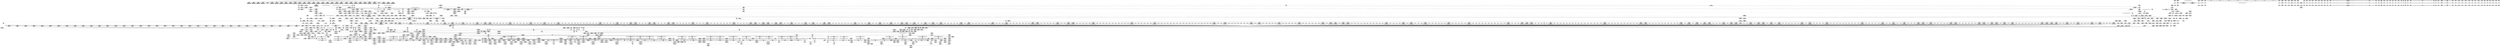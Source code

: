 digraph {
	CE0x5b599d0 [shape=record,shape=Mrecord,label="{CE0x5b599d0|aa_map_file_to_perms:and2|security/apparmor/include/file.h,202|*SummSource*}"]
	CE0x5aaac50 [shape=record,shape=Mrecord,label="{CE0x5aaac50|apparmor_file_open:tmp29|security/apparmor/lsm.c,407|*SummSink*}"]
	CE0x5aacf50 [shape=record,shape=Mrecord,label="{CE0x5aacf50|_ret_%struct.aa_profile*_%tmp34,_!dbg_!15510|security/apparmor/include/context.h,101}"]
	CE0x5abd260 [shape=record,shape=Mrecord,label="{CE0x5abd260|aa_cred_profile:do.end10|*SummSink*}"]
	CE0x5ab8760 [shape=record,shape=Mrecord,label="{CE0x5ab8760|aa_cred_profile:expval|security/apparmor/include/context.h,100}"]
	CE0x5aeb650 [shape=record,shape=Mrecord,label="{CE0x5aeb650|80:_i64,_:_CRE_1375,1376_}"]
	CE0x5b3e100 [shape=record,shape=Mrecord,label="{CE0x5b3e100|aa_cred_profile:profile11|security/apparmor/include/context.h,101}"]
	CE0x5a738f0 [shape=record,shape=Mrecord,label="{CE0x5a738f0|i64_2|*Constant*|*SummSource*}"]
	CE0x5b065a0 [shape=record,shape=Mrecord,label="{CE0x5b065a0|mediated_filesystem:tobool|security/apparmor/include/apparmor.h,117}"]
	CE0x5ab6e10 [shape=record,shape=Mrecord,label="{CE0x5ab6e10|apparmor_file_open:tmp18|security/apparmor/lsm.c,396}"]
	CE0x5aa6bb0 [shape=record,shape=Mrecord,label="{CE0x5aa6bb0|apparmor_file_open:i_mode|security/apparmor/lsm.c,398}"]
	CE0x5a6cd40 [shape=record,shape=Mrecord,label="{CE0x5a6cd40|GLOBAL:aa_path_perm|*Constant*|*SummSource*}"]
	CE0x5b04b90 [shape=record,shape=Mrecord,label="{CE0x5b04b90|128:_i8*,_:_CRE_32,36_|*MultipleSource*|Function::aa_cred_profile&Arg::cred::|Function::apparmor_file_open&Arg::cred::|security/apparmor/include/context.h,99}"]
	CE0x5aa96d0 [shape=record,shape=Mrecord,label="{CE0x5aa96d0|apparmor_file_open:allow|security/apparmor/lsm.c,391}"]
	CE0x5b62bb0 [shape=record,shape=Mrecord,label="{CE0x5b62bb0|aa_map_file_to_perms:perms.3|*SummSource*}"]
	CE0x5af2750 [shape=record,shape=Mrecord,label="{CE0x5af2750|80:_i64,_:_CRE_1768,1776_|*MultipleSource*|security/apparmor/include/apparmor.h,117|*LoadInst*|security/apparmor/include/apparmor.h,117}"]
	CE0x5af1300 [shape=record,shape=Mrecord,label="{CE0x5af1300|80:_i64,_:_CRE_1684,1685_}"]
	CE0x5ad5ab0 [shape=record,shape=Mrecord,label="{CE0x5ad5ab0|80:_i64,_:_CRE_433,434_}"]
	CE0x5aa61e0 [shape=record,shape=Mrecord,label="{CE0x5aa61e0|apparmor_file_open:mode8|security/apparmor/lsm.c,398|*SummSink*}"]
	CE0x5acf8b0 [shape=record,shape=Mrecord,label="{CE0x5acf8b0|i64*_getelementptr_inbounds_(_16_x_i64_,_16_x_i64_*___llvm_gcov_ctr46,_i64_0,_i64_10)|*Constant*|*SummSource*}"]
	CE0x5b0fa00 [shape=record,shape=Mrecord,label="{CE0x5b0fa00|aa_map_file_to_perms:tmp39|security/apparmor/include/file.h,213}"]
	CE0x5a9db50 [shape=record,shape=Mrecord,label="{CE0x5a9db50|80:_i64,_:_CRE_160,176_|*MultipleSource*|security/apparmor/include/apparmor.h,117|*LoadInst*|security/apparmor/include/apparmor.h,117}"]
	CE0x5b44c90 [shape=record,shape=Mrecord,label="{CE0x5b44c90|aa_map_file_to_perms:tmp20|security/apparmor/include/file.h,205|*SummSource*}"]
	CE0x5aa9220 [shape=record,shape=Mrecord,label="{CE0x5aa9220|apparmor_file_open:tmp15|security/apparmor/lsm.c,391|*SummSource*}"]
	CE0x5b59ab0 [shape=record,shape=Mrecord,label="{CE0x5b59ab0|aa_map_file_to_perms:and2|security/apparmor/include/file.h,202|*SummSink*}"]
	CE0x5add2d0 [shape=record,shape=Mrecord,label="{CE0x5add2d0|80:_i64,_:_CRE_622,623_}"]
	CE0x5a4d9c0 [shape=record,shape=Mrecord,label="{CE0x5a4d9c0|i32_0|*Constant*|*SummSink*}"]
	CE0x5aadfd0 [shape=record,shape=Mrecord,label="{CE0x5aadfd0|124:_i32,_128:_i64,_144:_i32,_192:_i32,_200:_%struct.aa_dfa*,_:_CRE_16,24_|*MultipleSource*|security/apparmor/lsm.c,395|security/apparmor/lsm.c,396}"]
	CE0x5aa7190 [shape=record,shape=Mrecord,label="{CE0x5aa7190|apparmor_file_open:tmp25|security/apparmor/lsm.c,398|*SummSink*}"]
	CE0x5a4e0e0 [shape=record,shape=Mrecord,label="{CE0x5a4e0e0|get_current:tmp|*SummSource*}"]
	CE0x5acbd20 [shape=record,shape=Mrecord,label="{CE0x5acbd20|apparmor_file_open:tmp28|security/apparmor/lsm.c,407|*SummSource*}"]
	CE0x5ade3d0 [shape=record,shape=Mrecord,label="{CE0x5ade3d0|80:_i64,_:_CRE_664,672_|*MultipleSource*|security/apparmor/include/apparmor.h,117|*LoadInst*|security/apparmor/include/apparmor.h,117}"]
	CE0x5af00f0 [shape=record,shape=Mrecord,label="{CE0x5af00f0|80:_i64,_:_CRE_1667,1668_}"]
	CE0x5a5b8c0 [shape=record,shape=Mrecord,label="{CE0x5a5b8c0|i64*_getelementptr_inbounds_(_2_x_i64_,_2_x_i64_*___llvm_gcov_ctr55,_i64_0,_i64_1)|*Constant*|*SummSink*}"]
	CE0x5ae6460 [shape=record,shape=Mrecord,label="{CE0x5ae6460|80:_i64,_:_CRE_1328,1329_}"]
	CE0x5b0afe0 [shape=record,shape=Mrecord,label="{CE0x5b0afe0|i64_6|*Constant*|*SummSource*}"]
	CE0x5a9bed0 [shape=record,shape=Mrecord,label="{CE0x5a9bed0|80:_i64,_:_CRE_32,40_|*MultipleSource*|security/apparmor/include/apparmor.h,117|*LoadInst*|security/apparmor/include/apparmor.h,117}"]
	CE0x5a44990 [shape=record,shape=Mrecord,label="{CE0x5a44990|24:_%struct.dentry*,_32:_%struct.inode*,_128:_i32,_132:_i32,_456:_i8*,_:_CRE_24,32_|*MultipleSource*|Function::apparmor_file_open&Arg::file::|security/apparmor/lsm.c,378}"]
	CE0x5af5690 [shape=record,shape=Mrecord,label="{CE0x5af5690|80:_i64,_:_CRE_2112,2120_|*MultipleSource*|security/apparmor/include/apparmor.h,117|*LoadInst*|security/apparmor/include/apparmor.h,117}"]
	CE0x5abfc30 [shape=record,shape=Mrecord,label="{CE0x5abfc30|aa_map_file_to_perms:tmp4|security/apparmor/include/file.h,200}"]
	CE0x5b0f350 [shape=record,shape=Mrecord,label="{CE0x5b0f350|aa_map_file_to_perms:or23|security/apparmor/include/file.h,211|*SummSource*}"]
	CE0x5a55680 [shape=record,shape=Mrecord,label="{CE0x5a55680|file_inode:tmp}"]
	CE0x5a71790 [shape=record,shape=Mrecord,label="{CE0x5a71790|i64_5|*Constant*|*SummSink*}"]
	CE0x5ad5120 [shape=record,shape=Mrecord,label="{CE0x5ad5120|80:_i64,_:_CRE_424,425_}"]
	CE0x5a69650 [shape=record,shape=Mrecord,label="{CE0x5a69650|aa_map_file_to_perms:entry|*SummSource*}"]
	CE0x5ad6000 [shape=record,shape=Mrecord,label="{CE0x5ad6000|80:_i64,_:_CRE_438,439_}"]
	CE0x5ac7e90 [shape=record,shape=Mrecord,label="{CE0x5ac7e90|_ret_i32_%call17,_!dbg_!15526|security/apparmor/file.c,307|*SummSink*}"]
	CE0x5aaf290 [shape=record,shape=Mrecord,label="{CE0x5aaf290|124:_i32,_128:_i64,_144:_i32,_192:_i32,_200:_%struct.aa_dfa*,_:_CRE_64,72_|*MultipleSource*|security/apparmor/lsm.c,395|security/apparmor/lsm.c,396}"]
	CE0x5a3d200 [shape=record,shape=Mrecord,label="{CE0x5a3d200|apparmor_file_open:if.end13}"]
	CE0x5aaf020 [shape=record,shape=Mrecord,label="{CE0x5aaf020|124:_i32,_128:_i64,_144:_i32,_192:_i32,_200:_%struct.aa_dfa*,_:_CRE_56,64_|*MultipleSource*|security/apparmor/lsm.c,395|security/apparmor/lsm.c,396}"]
	CE0x5ad5560 [shape=record,shape=Mrecord,label="{CE0x5ad5560|80:_i64,_:_CRE_428,429_}"]
	CE0x5b53800 [shape=record,shape=Mrecord,label="{CE0x5b53800|i64_7|*Constant*}"]
	CE0x5a9a390 [shape=record,shape=Mrecord,label="{CE0x5a9a390|_call_void_mcount()_#2|*SummSource*}"]
	CE0x5ab88e0 [shape=record,shape=Mrecord,label="{CE0x5ab88e0|GLOBAL:llvm.expect.i64|*Constant*|*SummSource*}"]
	CE0x5a4a9d0 [shape=record,shape=Mrecord,label="{CE0x5a4a9d0|24:_%struct.dentry*,_32:_%struct.inode*,_128:_i32,_132:_i32,_456:_i8*,_:_CRE_14,15_}"]
	CE0x5b59960 [shape=record,shape=Mrecord,label="{CE0x5b59960|aa_map_file_to_perms:and2|security/apparmor/include/file.h,202}"]
	CE0x5ae2750 [shape=record,shape=Mrecord,label="{CE0x5ae2750|80:_i64,_:_CRE_1252,1253_}"]
	CE0x5aefba0 [shape=record,shape=Mrecord,label="{CE0x5aefba0|80:_i64,_:_CRE_1662,1663_}"]
	CE0x5a6ed30 [shape=record,shape=Mrecord,label="{CE0x5a6ed30|_ret_%struct.inode*_%tmp4,_!dbg_!15470|include/linux/fs.h,1916}"]
	CE0x5b65470 [shape=record,shape=Mrecord,label="{CE0x5b65470|aa_map_file_to_perms:tmp35|security/apparmor/include/file.h,210}"]
	CE0x5aabae0 [shape=record,shape=Mrecord,label="{CE0x5aabae0|_call_void_mcount()_#2|*SummSource*}"]
	CE0x5a72780 [shape=record,shape=Mrecord,label="{CE0x5a72780|apparmor_file_open:tmp11|security/apparmor/lsm.c,390|*SummSink*}"]
	CE0x5a59c10 [shape=record,shape=Mrecord,label="{CE0x5a59c10|i32_2|*Constant*}"]
	CE0x5a6af00 [shape=record,shape=Mrecord,label="{CE0x5a6af00|apparmor_file_open:bf.clear|security/apparmor/lsm.c,390|*SummSink*}"]
	CE0x5b28f10 [shape=record,shape=Mrecord,label="{CE0x5b28f10|i64*_getelementptr_inbounds_(_16_x_i64_,_16_x_i64_*___llvm_gcov_ctr46,_i64_0,_i64_4)|*Constant*|*SummSource*}"]
	CE0x5b2ceb0 [shape=record,shape=Mrecord,label="{CE0x5b2ceb0|aa_cred_profile:tobool1|security/apparmor/include/context.h,100|*SummSink*}"]
	CE0x5add0b0 [shape=record,shape=Mrecord,label="{CE0x5add0b0|80:_i64,_:_CRE_620,621_}"]
	CE0x5af0fd0 [shape=record,shape=Mrecord,label="{CE0x5af0fd0|80:_i64,_:_CRE_1681,1682_}"]
	CE0x5abe8e0 [shape=record,shape=Mrecord,label="{CE0x5abe8e0|aa_map_file_to_perms:tmp15|security/apparmor/include/file.h,203|*SummSink*}"]
	CE0x5a6ca50 [shape=record,shape=Mrecord,label="{CE0x5a6ca50|apparmor_file_open:call10|security/apparmor/lsm.c,400}"]
	CE0x5b3c240 [shape=record,shape=Mrecord,label="{CE0x5b3c240|aa_cred_profile:tmp30|security/apparmor/include/context.h,100|*SummSink*}"]
	CE0x5ab6640 [shape=record,shape=Mrecord,label="{CE0x5ab6640|i64_8|*Constant*}"]
	CE0x5b4eb50 [shape=record,shape=Mrecord,label="{CE0x5b4eb50|i32_-3|*Constant*|*SummSource*}"]
	CE0x5ad29e0 [shape=record,shape=Mrecord,label="{CE0x5ad29e0|80:_i64,_:_CRE_376,380_|*MultipleSource*|security/apparmor/include/apparmor.h,117|*LoadInst*|security/apparmor/include/apparmor.h,117}"]
	CE0x5a5a0f0 [shape=record,shape=Mrecord,label="{CE0x5a5a0f0|file_inode:f_inode|include/linux/fs.h,1916|*SummSource*}"]
	CE0x5a49c20 [shape=record,shape=Mrecord,label="{CE0x5a49c20|GLOBAL:mediated_filesystem|*Constant*}"]
	CE0x5b66a30 [shape=record,shape=Mrecord,label="{CE0x5b66a30|i64*_getelementptr_inbounds_(_19_x_i64_,_19_x_i64_*___llvm_gcov_ctr100,_i64_0,_i64_17)|*Constant*|*SummSource*}"]
	"CONST[source:2(external),value:0(static)][purpose:{operation}][SrcIdx:3]"
	CE0x5a9b370 [shape=record,shape=Mrecord,label="{CE0x5a9b370|aa_map_file_to_perms:f_mode|security/apparmor/include/file.h,200|*SummSink*}"]
	CE0x5a6b480 [shape=record,shape=Mrecord,label="{CE0x5a6b480|i64_4|*Constant*}"]
	CE0x5a6cdb0 [shape=record,shape=Mrecord,label="{CE0x5a6cdb0|GLOBAL:aa_path_perm|*Constant*|*SummSink*}"]
	CE0x5a6bd00 [shape=record,shape=Mrecord,label="{CE0x5a6bd00|i32_46|*Constant*}"]
	CE0x5b3ca20 [shape=record,shape=Mrecord,label="{CE0x5b3ca20|i64*_getelementptr_inbounds_(_16_x_i64_,_16_x_i64_*___llvm_gcov_ctr46,_i64_0,_i64_15)|*Constant*}"]
	CE0x5ad6880 [shape=record,shape=Mrecord,label="{CE0x5ad6880|80:_i64,_:_CRE_446,447_}"]
	CE0x5a3c250 [shape=record,shape=Mrecord,label="{CE0x5a3c250|apparmor_file_open:if.then6}"]
	CE0x5b02bf0 [shape=record,shape=Mrecord,label="{CE0x5b02bf0|0:_%struct.aa_profile*,_:_CRE_8,16_|*MultipleSource*|security/apparmor/include/context.h,99|*LoadInst*|security/apparmor/include/context.h,99|security/apparmor/include/context.h,100}"]
	CE0x5a4a2d0 [shape=record,shape=Mrecord,label="{CE0x5a4a2d0|mediated_filesystem:entry}"]
	CE0x5ae6130 [shape=record,shape=Mrecord,label="{CE0x5ae6130|80:_i64,_:_CRE_1325,1326_}"]
	CE0x5b4f4d0 [shape=record,shape=Mrecord,label="{CE0x5b4f4d0|aa_map_file_to_perms:perms.1|*SummSource*}"]
	CE0x5ae1320 [shape=record,shape=Mrecord,label="{CE0x5ae1320|80:_i64,_:_CRE_1233,1234_}"]
	CE0x5af2b30 [shape=record,shape=Mrecord,label="{CE0x5af2b30|80:_i64,_:_CRE_1784,1792_|*MultipleSource*|security/apparmor/include/apparmor.h,117|*LoadInst*|security/apparmor/include/apparmor.h,117}"]
	CE0x5ad3e00 [shape=record,shape=Mrecord,label="{CE0x5ad3e00|80:_i64,_:_CRE_406,407_}"]
	CE0x5ae5be0 [shape=record,shape=Mrecord,label="{CE0x5ae5be0|80:_i64,_:_CRE_1320,1321_}"]
	CE0x5b3ffe0 [shape=record,shape=Mrecord,label="{CE0x5b3ffe0|aa_map_file_to_perms:tmp26|security/apparmor/include/file.h,206|*SummSource*}"]
	CE0x5a9dd40 [shape=record,shape=Mrecord,label="{CE0x5a9dd40|80:_i64,_:_CRE_176,184_|*MultipleSource*|security/apparmor/include/apparmor.h,117|*LoadInst*|security/apparmor/include/apparmor.h,117}"]
	CE0x5b37e70 [shape=record,shape=Mrecord,label="{CE0x5b37e70|aa_map_file_to_perms:tmp6|security/apparmor/include/file.h,200}"]
	CE0x5ae0aa0 [shape=record,shape=Mrecord,label="{CE0x5ae0aa0|80:_i64,_:_CRE_1225,1226_}"]
	CE0x5b2bc30 [shape=record,shape=Mrecord,label="{CE0x5b2bc30|aa_cred_profile:tmp17|security/apparmor/include/context.h,100|*SummSink*}"]
	CE0x5afecc0 [shape=record,shape=Mrecord,label="{CE0x5afecc0|128:_i8*,_:_CRE_128,136_|*MultipleSource*|Function::aa_cred_profile&Arg::cred::|Function::apparmor_file_open&Arg::cred::|security/apparmor/include/context.h,99}"]
	CE0x5a6e930 [shape=record,shape=Mrecord,label="{CE0x5a6e930|file_inode:f|Function::file_inode&Arg::f::}"]
	CE0x5a591f0 [shape=record,shape=Mrecord,label="{CE0x5a591f0|file_inode:tmp2|*SummSink*}"]
	CE0x5b277b0 [shape=record,shape=Mrecord,label="{CE0x5b277b0|i64*_getelementptr_inbounds_(_16_x_i64_,_16_x_i64_*___llvm_gcov_ctr46,_i64_0,_i64_4)|*Constant*}"]
	CE0x5b2b770 [shape=record,shape=Mrecord,label="{CE0x5b2b770|aa_cred_profile:tmp16|security/apparmor/include/context.h,100|*SummSource*}"]
	CE0x5b4e2a0 [shape=record,shape=Mrecord,label="{CE0x5b4e2a0|i64_10|*Constant*|*SummSource*}"]
	CE0x5b5a1d0 [shape=record,shape=Mrecord,label="{CE0x5b5a1d0|i64_4|*Constant*}"]
	CE0x5acf380 [shape=record,shape=Mrecord,label="{CE0x5acf380|aa_cred_profile:tmp23|security/apparmor/include/context.h,100|*SummSink*}"]
	CE0x5ae2860 [shape=record,shape=Mrecord,label="{CE0x5ae2860|80:_i64,_:_CRE_1253,1254_}"]
	CE0x5af4ea0 [shape=record,shape=Mrecord,label="{CE0x5af4ea0|80:_i64,_:_CRE_1904,1920_|*MultipleSource*|security/apparmor/include/apparmor.h,117|*LoadInst*|security/apparmor/include/apparmor.h,117}"]
	CE0x5aaa5a0 [shape=record,shape=Mrecord,label="{CE0x5aaa5a0|GLOBAL:aa_cred_profile|*Constant*}"]
	CE0x5adcfa0 [shape=record,shape=Mrecord,label="{CE0x5adcfa0|80:_i64,_:_CRE_619,620_}"]
	CE0x5af9270 [shape=record,shape=Mrecord,label="{CE0x5af9270|aa_cred_profile:tmp6|security/apparmor/include/context.h,100}"]
	CE0x5a81b70 [shape=record,shape=Mrecord,label="{CE0x5a81b70|apparmor_file_open:tmp3|security/apparmor/lsm.c,378}"]
	CE0x5b07c70 [shape=record,shape=Mrecord,label="{CE0x5b07c70|aa_map_file_to_perms:and|security/apparmor/include/file.h,200|*SummSink*}"]
	CE0x5b3f7e0 [shape=record,shape=Mrecord,label="{CE0x5b3f7e0|aa_map_file_to_perms:if.end19|*SummSource*}"]
	CE0x5ae3da0 [shape=record,shape=Mrecord,label="{CE0x5ae3da0|80:_i64,_:_CRE_1273,1274_}"]
	CE0x5b5a050 [shape=record,shape=Mrecord,label="{CE0x5b5a050|aa_map_file_to_perms:tobool3|security/apparmor/include/file.h,202|*SummSink*}"]
	CE0x5a6dd70 [shape=record,shape=Mrecord,label="{CE0x5a6dd70|GLOBAL:get_current|*Constant*|*SummSource*}"]
	CE0x5af7890 [shape=record,shape=Mrecord,label="{CE0x5af7890|aa_map_file_to_perms:or|security/apparmor/include/file.h,201}"]
	CE0x5b4fe50 [shape=record,shape=Mrecord,label="{CE0x5b4fe50|aa_map_file_to_perms:tmp23|security/apparmor/include/file.h,205}"]
	CE0x5ab6e80 [shape=record,shape=Mrecord,label="{CE0x5ab6e80|apparmor_file_open:tmp18|security/apparmor/lsm.c,396|*SummSource*}"]
	CE0x5aa59b0 [shape=record,shape=Mrecord,label="{CE0x5aa59b0|apparmor_file_open:tmp23|security/apparmor/lsm.c,398}"]
	CE0x5ad2bd0 [shape=record,shape=Mrecord,label="{CE0x5ad2bd0|80:_i64,_:_CRE_384,388_|*MultipleSource*|security/apparmor/include/apparmor.h,117|*LoadInst*|security/apparmor/include/apparmor.h,117}"]
	CE0x5ab5d80 [shape=record,shape=Mrecord,label="{CE0x5ab5d80|i64_3|*Constant*|*SummSink*}"]
	CE0x5a9cd70 [shape=record,shape=Mrecord,label="{CE0x5a9cd70|80:_i64,_:_CRE_104,112_|*MultipleSource*|security/apparmor/include/apparmor.h,117|*LoadInst*|security/apparmor/include/apparmor.h,117}"]
	CE0x5a74210 [shape=record,shape=Mrecord,label="{CE0x5a74210|GLOBAL:__llvm_gcov_ctr99|Global_var:__llvm_gcov_ctr99|*SummSource*}"]
	CE0x5ad0f30 [shape=record,shape=Mrecord,label="{CE0x5ad0f30|i64*_getelementptr_inbounds_(_16_x_i64_,_16_x_i64_*___llvm_gcov_ctr46,_i64_0,_i64_12)|*Constant*|*SummSink*}"]
	CE0x5b23b80 [shape=record,shape=Mrecord,label="{CE0x5b23b80|aa_cred_profile:tmp18|security/apparmor/include/context.h,100}"]
	CE0x5acfbf0 [shape=record,shape=Mrecord,label="{CE0x5acfbf0|i64*_getelementptr_inbounds_(_16_x_i64_,_16_x_i64_*___llvm_gcov_ctr46,_i64_0,_i64_10)|*Constant*|*SummSink*}"]
	CE0x5a61c00 [shape=record,shape=Mrecord,label="{CE0x5a61c00|i32_14|*Constant*}"]
	CE0x5b03590 [shape=record,shape=Mrecord,label="{CE0x5b03590|i64*_getelementptr_inbounds_(_16_x_i64_,_16_x_i64_*___llvm_gcov_ctr46,_i64_0,_i64_1)|*Constant*}"]
	CE0x5a807e0 [shape=record,shape=Mrecord,label="{CE0x5a807e0|24:_%struct.dentry*,_32:_%struct.inode*,_128:_i32,_132:_i32,_456:_i8*,_:_CRE_456,464_|*MultipleSource*|Function::apparmor_file_open&Arg::file::|security/apparmor/lsm.c,378}"]
	CE0x5ac6140 [shape=record,shape=Mrecord,label="{CE0x5ac6140|aa_path_perm:op|Function::aa_path_perm&Arg::op::}"]
	CE0x5b54d70 [shape=record,shape=Mrecord,label="{CE0x5b54d70|aa_map_file_to_perms:if.end14|*SummSource*}"]
	CE0x5adc830 [shape=record,shape=Mrecord,label="{CE0x5adc830|80:_i64,_:_CRE_612,613_}"]
	CE0x5adeb90 [shape=record,shape=Mrecord,label="{CE0x5adeb90|80:_i64,_:_CRE_704,708_|*MultipleSource*|security/apparmor/include/apparmor.h,117|*LoadInst*|security/apparmor/include/apparmor.h,117}"]
	CE0x5aec960 [shape=record,shape=Mrecord,label="{CE0x5aec960|80:_i64,_:_CRE_1616,1617_}"]
	CE0x5b0e430 [shape=record,shape=Mrecord,label="{CE0x5b0e430|aa_map_file_to_perms:tmp38|security/apparmor/include/file.h,211|*SummSink*}"]
	CE0x5ab5770 [shape=record,shape=Mrecord,label="{CE0x5ab5770|apparmor_file_open:tmp21|security/apparmor/lsm.c,397}"]
	CE0x5b658e0 [shape=record,shape=Mrecord,label="{CE0x5b658e0|aa_map_file_to_perms:tmp35|security/apparmor/include/file.h,210|*SummSink*}"]
	CE0x5aeffe0 [shape=record,shape=Mrecord,label="{CE0x5aeffe0|80:_i64,_:_CRE_1666,1667_}"]
	CE0x5ac9760 [shape=record,shape=Mrecord,label="{CE0x5ac9760|apparmor_file_open:error.0}"]
	CE0x5ab4ec0 [shape=record,shape=Mrecord,label="{CE0x5ab4ec0|apparmor_file_open:uid|security/apparmor/lsm.c,398|*SummSource*}"]
	CE0x5aca900 [shape=record,shape=Mrecord,label="{CE0x5aca900|apparmor_file_open:retval.0|*SummSource*}"]
	CE0x5ab8d50 [shape=record,shape=Mrecord,label="{CE0x5ab8d50|0:_%struct.aa_profile*,_:_CRE_24,32_|*MultipleSource*|security/apparmor/include/context.h,99|*LoadInst*|security/apparmor/include/context.h,99|security/apparmor/include/context.h,100}"]
	CE0x5b0d830 [shape=record,shape=Mrecord,label="{CE0x5b0d830|i64_-2147483648|*Constant*|*SummSource*}"]
	CE0x5ab7f70 [shape=record,shape=Mrecord,label="{CE0x5ab7f70|i64*_getelementptr_inbounds_(_12_x_i64_,_12_x_i64_*___llvm_gcov_ctr99,_i64_0,_i64_9)|*Constant*|*SummSink*}"]
	CE0x5af69d0 [shape=record,shape=Mrecord,label="{CE0x5af69d0|aa_map_file_to_perms:and7|security/apparmor/include/file.h,205}"]
	CE0x5aa0dd0 [shape=record,shape=Mrecord,label="{CE0x5aa0dd0|80:_i64,_:_CRE_16,20_|*MultipleSource*|security/apparmor/include/apparmor.h,117|*LoadInst*|security/apparmor/include/apparmor.h,117}"]
	CE0x5aaa0e0 [shape=record,shape=Mrecord,label="{CE0x5aaa0e0|i16_2053|*Constant*|*SummSource*}"]
	CE0x5a49400 [shape=record,shape=Mrecord,label="{CE0x5a49400|COLLAPSED:_GCMRE___llvm_gcov_ctr99_internal_global_12_x_i64_zeroinitializer:_elem_0:default:}"]
	CE0x5adb1e0 [shape=record,shape=Mrecord,label="{CE0x5adb1e0|80:_i64,_:_CRE_591,592_}"]
	CE0x5af50c0 [shape=record,shape=Mrecord,label="{CE0x5af50c0|80:_i64,_:_CRE_1920,1928_|*MultipleSource*|security/apparmor/include/apparmor.h,117|*LoadInst*|security/apparmor/include/apparmor.h,117}"]
	CE0x5ac06f0 [shape=record,shape=Mrecord,label="{CE0x5ac06f0|apparmor_file_open:f_path|security/apparmor/lsm.c,400|*SummSource*}"]
	CE0x5afe250 [shape=record,shape=Mrecord,label="{CE0x5afe250|aa_map_file_to_perms:tobool|security/apparmor/include/file.h,200|*SummSource*}"]
	CE0x5aa76e0 [shape=record,shape=Mrecord,label="{CE0x5aa76e0|apparmor_file_open:tmp13|security/apparmor/lsm.c,390}"]
	CE0x5b027f0 [shape=record,shape=Mrecord,label="{CE0x5b027f0|aa_cred_profile:bb|*SummSink*}"]
	CE0x5ae5e00 [shape=record,shape=Mrecord,label="{CE0x5ae5e00|80:_i64,_:_CRE_1322,1323_}"]
	CE0x5a5c520 [shape=record,shape=Mrecord,label="{CE0x5a5c520|24:_%struct.dentry*,_32:_%struct.inode*,_128:_i32,_132:_i32,_456:_i8*,_:_CRE_10,11_}"]
	CE0x5b5e980 [shape=record,shape=Mrecord,label="{CE0x5b5e980|aa_map_file_to_perms:tobool16|security/apparmor/include/file.h,208}"]
	CE0x5a7ef00 [shape=record,shape=Mrecord,label="{CE0x5a7ef00|i32_2|*Constant*|*SummSource*}"]
	CE0x5ab6560 [shape=record,shape=Mrecord,label="{CE0x5ab6560|apparmor_file_open:tmp17|security/apparmor/lsm.c,396|*SummSink*}"]
	CE0x5a6ec20 [shape=record,shape=Mrecord,label="{CE0x5a6ec20|file_inode:f|Function::file_inode&Arg::f::|*SummSink*}"]
	CE0x5acffc0 [shape=record,shape=Mrecord,label="{CE0x5acffc0|aa_cred_profile:tmp24|security/apparmor/include/context.h,100}"]
	CE0x5a9e120 [shape=record,shape=Mrecord,label="{CE0x5a9e120|80:_i64,_:_CRE_192,200_|*MultipleSource*|security/apparmor/include/apparmor.h,117|*LoadInst*|security/apparmor/include/apparmor.h,117}"]
	CE0x5ab3cf0 [shape=record,shape=Mrecord,label="{CE0x5ab3cf0|apparmor_file_open:tmp16|security/apparmor/lsm.c,396}"]
	CE0x5b3d510 [shape=record,shape=Mrecord,label="{CE0x5b3d510|aa_cred_profile:tmp32|security/apparmor/include/context.h,101|*SummSource*}"]
	CE0x5ae2310 [shape=record,shape=Mrecord,label="{CE0x5ae2310|80:_i64,_:_CRE_1248,1249_}"]
	CE0x5b03310 [shape=record,shape=Mrecord,label="{CE0x5b03310|aa_cred_profile:tmp1|*SummSource*}"]
	CE0x5a5cbf0 [shape=record,shape=Mrecord,label="{CE0x5a5cbf0|GLOBAL:current_task|Global_var:current_task}"]
	CE0x5b3ed50 [shape=record,shape=Mrecord,label="{CE0x5b3ed50|aa_map_file_to_perms:if.then4}"]
	CE0x5ab74f0 [shape=record,shape=Mrecord,label="{CE0x5ab74f0|apparmor_file_open:tmp19|security/apparmor/lsm.c,396|*SummSink*}"]
	CE0x5ab2010 [shape=record,shape=Mrecord,label="{CE0x5ab2010|124:_i32,_128:_i64,_144:_i32,_192:_i32,_200:_%struct.aa_dfa*,_:_CRE_216,224_|*MultipleSource*|security/apparmor/lsm.c,395|security/apparmor/lsm.c,396}"]
	CE0x5aaa2b0 [shape=record,shape=Mrecord,label="{CE0x5aaa2b0|i16_2053|*Constant*|*SummSink*}"]
	CE0x5ae3300 [shape=record,shape=Mrecord,label="{CE0x5ae3300|80:_i64,_:_CRE_1263,1264_}"]
	CE0x5b44df0 [shape=record,shape=Mrecord,label="{CE0x5b44df0|aa_map_file_to_perms:tmp20|security/apparmor/include/file.h,205|*SummSink*}"]
	CE0x5a70720 [shape=record,shape=Mrecord,label="{CE0x5a70720|apparmor_file_open:tmp9|security/apparmor/lsm.c,383|*SummSink*}"]
	CE0x5a3e140 [shape=record,shape=Mrecord,label="{CE0x5a3e140|apparmor_file_open:if.then3}"]
	CE0x5ad5340 [shape=record,shape=Mrecord,label="{CE0x5ad5340|80:_i64,_:_CRE_426,427_}"]
	CE0x5ad4680 [shape=record,shape=Mrecord,label="{CE0x5ad4680|80:_i64,_:_CRE_414,415_}"]
	CE0x5aacb90 [shape=record,shape=Mrecord,label="{CE0x5aacb90|aa_cred_profile:cred|Function::aa_cred_profile&Arg::cred::|*SummSink*}"]
	CE0x5a3adc0 [shape=record,shape=Mrecord,label="{CE0x5a3adc0|apparmor_file_open:bb|*SummSource*}"]
	CE0x5a3fbb0 [shape=record,shape=Mrecord,label="{CE0x5a3fbb0|apparmor_file_open:if.end|*SummSource*}"]
	CE0x5b4da50 [shape=record,shape=Mrecord,label="{CE0x5b4da50|aa_map_file_to_perms:if.then4|*SummSink*}"]
	CE0x5aa1960 [shape=record,shape=Mrecord,label="{CE0x5aa1960|mediated_filesystem:tmp|*SummSource*}"]
	CE0x5a73010 [shape=record,shape=Mrecord,label="{CE0x5a73010|mediated_filesystem:inode|Function::mediated_filesystem&Arg::inode::|*SummSink*}"]
	"CONST[source:2(external),value:0(static)][purpose:{operation}][SrcIdx:7]"
	CE0x5a3d0b0 [shape=record,shape=Mrecord,label="{CE0x5a3d0b0|apparmor_file_open:if.then6|*SummSource*}"]
	CE0x5a9c890 [shape=record,shape=Mrecord,label="{CE0x5a9c890|80:_i64,_:_CRE_80,88_|*MultipleSource*|security/apparmor/include/apparmor.h,117|*LoadInst*|security/apparmor/include/apparmor.h,117}"]
	"CONST[source:2(external),value:0(static)][purpose:{object}][SrcIdx:11]"
	CE0x5afd2c0 [shape=record,shape=Mrecord,label="{CE0x5afd2c0|aa_map_file_to_perms:or5|security/apparmor/include/file.h,203|*SummSource*}"]
	CE0x5ad5de0 [shape=record,shape=Mrecord,label="{CE0x5ad5de0|80:_i64,_:_CRE_436,437_}"]
	CE0x5af81e0 [shape=record,shape=Mrecord,label="{CE0x5af81e0|aa_cred_profile:lnot3|security/apparmor/include/context.h,100|*SummSource*}"]
	CE0x5ac5ec0 [shape=record,shape=Mrecord,label="{CE0x5ac5ec0|i32_15|*Constant*|*SummSink*}"]
	CE0x5ab3870 [shape=record,shape=Mrecord,label="{CE0x5ab3870|124:_i32,_128:_i64,_144:_i32,_192:_i32,_200:_%struct.aa_dfa*,_:_CRE_544,592_|*MultipleSource*|security/apparmor/lsm.c,395|security/apparmor/lsm.c,396}"]
	CE0x5accd40 [shape=record,shape=Mrecord,label="{CE0x5accd40|apparmor_file_open:tmp27|security/apparmor/lsm.c,406|*SummSource*}"]
	CE0x5af6ab0 [shape=record,shape=Mrecord,label="{CE0x5af6ab0|aa_map_file_to_perms:and7|security/apparmor/include/file.h,205|*SummSource*}"]
	CE0x5a59500 [shape=record,shape=Mrecord,label="{CE0x5a59500|file_inode:tmp3}"]
	CE0x5afde20 [shape=record,shape=Mrecord,label="{CE0x5afde20|GLOBAL:__llvm_gcov_ctr46|Global_var:__llvm_gcov_ctr46|*SummSink*}"]
	CE0x5b051c0 [shape=record,shape=Mrecord,label="{CE0x5b051c0|128:_i8*,_:_CRE_160,168_|*MultipleSource*|Function::aa_cred_profile&Arg::cred::|Function::apparmor_file_open&Arg::cred::|security/apparmor/include/context.h,99}"]
	CE0x5b3e9a0 [shape=record,shape=Mrecord,label="{CE0x5b3e9a0|aa_cred_profile:tmp34|security/apparmor/include/context.h,101|*SummSink*}"]
	CE0x5aebba0 [shape=record,shape=Mrecord,label="{CE0x5aebba0|80:_i64,_:_CRE_1536,1568_|*MultipleSource*|security/apparmor/include/apparmor.h,117|*LoadInst*|security/apparmor/include/apparmor.h,117}"]
	CE0x5ae1540 [shape=record,shape=Mrecord,label="{CE0x5ae1540|80:_i64,_:_CRE_1235,1236_}"]
	CE0x5ab0c30 [shape=record,shape=Mrecord,label="{CE0x5ab0c30|124:_i32,_128:_i64,_144:_i32,_192:_i32,_200:_%struct.aa_dfa*,_:_CRE_136,144_|*MultipleSource*|security/apparmor/lsm.c,395|security/apparmor/lsm.c,396}"]
	CE0x5aedde0 [shape=record,shape=Mrecord,label="{CE0x5aedde0|80:_i64,_:_CRE_1634,1635_}"]
	CE0x5aee000 [shape=record,shape=Mrecord,label="{CE0x5aee000|80:_i64,_:_CRE_1636,1637_}"]
	CE0x5abbd30 [shape=record,shape=Mrecord,label="{CE0x5abbd30|aa_map_file_to_perms:tmp16|security/apparmor/include/file.h,203}"]
	CE0x5a48670 [shape=record,shape=Mrecord,label="{CE0x5a48670|apparmor_file_open:file|Function::apparmor_file_open&Arg::file::}"]
	CE0x5b249f0 [shape=record,shape=Mrecord,label="{CE0x5b249f0|i64*_getelementptr_inbounds_(_16_x_i64_,_16_x_i64_*___llvm_gcov_ctr46,_i64_0,_i64_8)|*Constant*|*SummSink*}"]
	CE0x5ad7980 [shape=record,shape=Mrecord,label="{CE0x5ad7980|80:_i64,_:_CRE_462,463_}"]
	CE0x5b53060 [shape=record,shape=Mrecord,label="{CE0x5b53060|i64*_getelementptr_inbounds_(_19_x_i64_,_19_x_i64_*___llvm_gcov_ctr100,_i64_0,_i64_0)|*Constant*|*SummSink*}"]
	CE0x5b07150 [shape=record,shape=Mrecord,label="{CE0x5b07150|mediated_filesystem:lnot|security/apparmor/include/apparmor.h,117|*SummSource*}"]
	CE0x5b3dd60 [shape=record,shape=Mrecord,label="{CE0x5b3dd60|aa_cred_profile:tmp33|security/apparmor/include/context.h,101|*SummSink*}"]
	CE0x5afcc80 [shape=record,shape=Mrecord,label="{CE0x5afcc80|aa_cred_profile:tmp11|security/apparmor/include/context.h,100|*SummSink*}"]
	CE0x5a5a030 [shape=record,shape=Mrecord,label="{CE0x5a5a030|i32_0|*Constant*}"]
	CE0x5ae1cb0 [shape=record,shape=Mrecord,label="{CE0x5ae1cb0|80:_i64,_:_CRE_1242,1243_}"]
	CE0x5a5a8f0 [shape=record,shape=Mrecord,label="{CE0x5a5a8f0|mediated_filesystem:bb}"]
	CE0x5a59830 [shape=record,shape=Mrecord,label="{CE0x5a59830|_call_void_mcount()_#2}"]
	CE0x5b0a2e0 [shape=record,shape=Mrecord,label="{CE0x5b0a2e0|get_current:tmp2}"]
	CE0x5b3fec0 [shape=record,shape=Mrecord,label="{CE0x5b3fec0|aa_map_file_to_perms:tmp26|security/apparmor/include/file.h,206}"]
	CE0x5b3a1e0 [shape=record,shape=Mrecord,label="{CE0x5b3a1e0|aa_cred_profile:tmp27|security/apparmor/include/context.h,100|*SummSink*}"]
	CE0x5a6f5f0 [shape=record,shape=Mrecord,label="{CE0x5a6f5f0|i64*_getelementptr_inbounds_(_12_x_i64_,_12_x_i64_*___llvm_gcov_ctr99,_i64_0,_i64_3)|*Constant*}"]
	CE0x5af0860 [shape=record,shape=Mrecord,label="{CE0x5af0860|80:_i64,_:_CRE_1674,1675_}"]
	CE0x5b56070 [shape=record,shape=Mrecord,label="{CE0x5b56070|aa_map_file_to_perms:if.end14}"]
	CE0x5b100a0 [shape=record,shape=Mrecord,label="{CE0x5b100a0|aa_map_file_to_perms:tmp39|security/apparmor/include/file.h,213|*SummSink*}"]
	CE0x5a57f20 [shape=record,shape=Mrecord,label="{CE0x5a57f20|128:_i8*,_:_CRE_44,48_|*MultipleSource*|Function::aa_cred_profile&Arg::cred::|Function::apparmor_file_open&Arg::cred::|security/apparmor/include/context.h,99}"]
	CE0x5b63e00 [shape=record,shape=Mrecord,label="{CE0x5b63e00|aa_map_file_to_perms:tobool21|security/apparmor/include/file.h,210}"]
	CE0x5aed450 [shape=record,shape=Mrecord,label="{CE0x5aed450|80:_i64,_:_CRE_1625,1626_}"]
	CE0x5af6fd0 [shape=record,shape=Mrecord,label="{CE0x5af6fd0|aa_cred_profile:bb}"]
	CE0x5abeef0 [shape=record,shape=Mrecord,label="{CE0x5abeef0|128:_i8*,_:_CRE_16,20_|*MultipleSource*|Function::aa_cred_profile&Arg::cred::|Function::apparmor_file_open&Arg::cred::|security/apparmor/include/context.h,99}"]
	CE0x5b4d970 [shape=record,shape=Mrecord,label="{CE0x5b4d970|aa_map_file_to_perms:if.then4|*SummSource*}"]
	CE0x5b5dab0 [shape=record,shape=Mrecord,label="{CE0x5b5dab0|i32_512|*Constant*}"]
	CE0x5ab73e0 [shape=record,shape=Mrecord,label="{CE0x5ab73e0|apparmor_file_open:tmp19|security/apparmor/lsm.c,396|*SummSource*}"]
	CE0x5ad7cb0 [shape=record,shape=Mrecord,label="{CE0x5ad7cb0|80:_i64,_:_CRE_472,480_|*MultipleSource*|security/apparmor/include/apparmor.h,117|*LoadInst*|security/apparmor/include/apparmor.h,117}"]
	CE0x5ab6850 [shape=record,shape=Mrecord,label="{CE0x5ab6850|i64_8|*Constant*|*SummSink*}"]
	CE0x5adc940 [shape=record,shape=Mrecord,label="{CE0x5adc940|80:_i64,_:_CRE_613,614_}"]
	CE0x5b25fc0 [shape=record,shape=Mrecord,label="{CE0x5b25fc0|aa_cred_profile:lnot2|security/apparmor/include/context.h,100|*SummSink*}"]
	CE0x5ae1870 [shape=record,shape=Mrecord,label="{CE0x5ae1870|80:_i64,_:_CRE_1238,1239_}"]
	CE0x5a9a030 [shape=record,shape=Mrecord,label="{CE0x5a9a030|mediated_filesystem:tmp3|*SummSink*}"]
	CE0x5ad0bf0 [shape=record,shape=Mrecord,label="{CE0x5ad0bf0|i64*_getelementptr_inbounds_(_16_x_i64_,_16_x_i64_*___llvm_gcov_ctr46,_i64_0,_i64_12)|*Constant*|*SummSource*}"]
	CE0x5ac7a10 [shape=record,shape=Mrecord,label="{CE0x5ac7a10|aa_path_perm:cond|Function::aa_path_perm&Arg::cond::|*SummSink*}"]
	CE0x5b51cf0 [shape=record,shape=Mrecord,label="{CE0x5b51cf0|aa_map_file_to_perms:tmp}"]
	CE0x5ab93e0 [shape=record,shape=Mrecord,label="{CE0x5ab93e0|aa_cred_profile:tmp8|security/apparmor/include/context.h,100}"]
	CE0x5a496b0 [shape=record,shape=Mrecord,label="{CE0x5a496b0|apparmor_file_open:if.end4|*SummSource*}"]
	CE0x5b24e20 [shape=record,shape=Mrecord,label="{CE0x5b24e20|_call_void_asm_sideeffect_1:_09ud2_0A.pushsection___bug_table,_22a_22_0A2:_09.long_1b_-_2b,_$_0:c_-_2b_0A_09.word_$_1:c_,_0_0A_09.org_2b+$_2:c_0A.popsection_,_i,i,i,_dirflag_,_fpsr_,_flags_(i8*_getelementptr_inbounds_(_36_x_i8_,_36_x_i8_*_.str12,_i32_0,_i32_0),_i32_100,_i64_12)_#2,_!dbg_!15490,_!srcloc_!15493|security/apparmor/include/context.h,100}"]
	CE0x5abe050 [shape=record,shape=Mrecord,label="{CE0x5abe050|aa_cred_profile:tmp15|security/apparmor/include/context.h,100|*SummSource*}"]
	CE0x5a70410 [shape=record,shape=Mrecord,label="{CE0x5a70410|GLOBAL:get_current|*Constant*}"]
	CE0x5ad9370 [shape=record,shape=Mrecord,label="{CE0x5ad9370|80:_i64,_:_CRE_562,563_}"]
	CE0x5aa1650 [shape=record,shape=Mrecord,label="{CE0x5aa1650|%struct.task_struct*_(%struct.task_struct**)*_asm_movq_%gs:$_1:P_,$0_,_r,im,_dirflag_,_fpsr_,_flags_}"]
	CE0x5ad1e40 [shape=record,shape=Mrecord,label="{CE0x5ad1e40|80:_i64,_:_CRE_328,336_|*MultipleSource*|security/apparmor/include/apparmor.h,117|*LoadInst*|security/apparmor/include/apparmor.h,117}"]
	CE0x5ae2b90 [shape=record,shape=Mrecord,label="{CE0x5ae2b90|80:_i64,_:_CRE_1256,1257_}"]
	CE0x5b24180 [shape=record,shape=Mrecord,label="{CE0x5b24180|aa_cred_profile:tmp19|security/apparmor/include/context.h,100|*SummSink*}"]
	CE0x5afea40 [shape=record,shape=Mrecord,label="{CE0x5afea40|aa_map_file_to_perms:tmp3|*LoadInst*|security/apparmor/include/file.h,200|*SummSource*}"]
	CE0x5a57b90 [shape=record,shape=Mrecord,label="{CE0x5a57b90|aa_map_file_to_perms:tmp5|security/apparmor/include/file.h,200}"]
	CE0x5a4a860 [shape=record,shape=Mrecord,label="{CE0x5a4a860|24:_%struct.dentry*,_32:_%struct.inode*,_128:_i32,_132:_i32,_456:_i8*,_:_CRE_13,14_}"]
	CE0x5aff5b0 [shape=record,shape=Mrecord,label="{CE0x5aff5b0|aa_map_file_to_perms:tmp21|security/apparmor/include/file.h,205|*SummSink*}"]
	CE0x5b45a00 [shape=record,shape=Mrecord,label="{CE0x5b45a00|i64*_getelementptr_inbounds_(_19_x_i64_,_19_x_i64_*___llvm_gcov_ctr100,_i64_0,_i64_11)|*Constant*|*SummSink*}"]
	CE0x5a4ac90 [shape=record,shape=Mrecord,label="{CE0x5a4ac90|aa_cred_profile:do.end8}"]
	CE0x5af6610 [shape=record,shape=Mrecord,label="{CE0x5af6610|mediated_filesystem:tmp5|security/apparmor/include/apparmor.h,117|*SummSink*}"]
	CE0x5a5a260 [shape=record,shape=Mrecord,label="{CE0x5a5a260|file_inode:f_inode|include/linux/fs.h,1916}"]
	CE0x5b606c0 [shape=record,shape=Mrecord,label="{CE0x5b606c0|aa_map_file_to_perms:tmp30|security/apparmor/include/file.h,208|*SummSink*}"]
	CE0x5b0c600 [shape=record,shape=Mrecord,label="{CE0x5b0c600|128:_i8*,_:_CRE_36,40_|*MultipleSource*|Function::aa_cred_profile&Arg::cred::|Function::apparmor_file_open&Arg::cred::|security/apparmor/include/context.h,99}"]
	CE0x5ae0880 [shape=record,shape=Mrecord,label="{CE0x5ae0880|80:_i64,_:_CRE_1223,1224_}"]
	CE0x5b29f10 [shape=record,shape=Mrecord,label="{CE0x5b29f10|i64*_getelementptr_inbounds_(_16_x_i64_,_16_x_i64_*___llvm_gcov_ctr46,_i64_0,_i64_4)|*Constant*|*SummSink*}"]
	CE0x5adada0 [shape=record,shape=Mrecord,label="{CE0x5adada0|80:_i64,_:_CRE_587,588_}"]
	"CONST[source:2(external),value:0(static)][purpose:{operation}][SrcIdx:4]"
	CE0x5b3b6e0 [shape=record,shape=Mrecord,label="{CE0x5b3b6e0|i64*_getelementptr_inbounds_(_16_x_i64_,_16_x_i64_*___llvm_gcov_ctr46,_i64_0,_i64_14)|*Constant*}"]
	CE0x5aa4bd0 [shape=record,shape=Mrecord,label="{CE0x5aa4bd0|80:_i64,_:_CRE_1357,1358_}"]
	CE0x5ab6f90 [shape=record,shape=Mrecord,label="{CE0x5ab6f90|apparmor_file_open:tmp18|security/apparmor/lsm.c,396|*SummSink*}"]
	CE0x5aeeee0 [shape=record,shape=Mrecord,label="{CE0x5aeeee0|80:_i64,_:_CRE_1650,1651_}"]
	CE0x5a556f0 [shape=record,shape=Mrecord,label="{CE0x5a556f0|COLLAPSED:_GCMRE___llvm_gcov_ctr88_internal_global_2_x_i64_zeroinitializer:_elem_0:default:}"]
	CE0x5af9820 [shape=record,shape=Mrecord,label="{CE0x5af9820|aa_cred_profile:do.body|*SummSink*}"]
	CE0x5b25890 [shape=record,shape=Mrecord,label="{CE0x5b25890|aa_cred_profile:lnot|security/apparmor/include/context.h,100}"]
	CE0x5b64cb0 [shape=record,shape=Mrecord,label="{CE0x5b64cb0|aa_map_file_to_perms:tmp33|security/apparmor/include/file.h,210|*SummSink*}"]
	CE0x5b09a00 [shape=record,shape=Mrecord,label="{CE0x5b09a00|i64*_getelementptr_inbounds_(_2_x_i64_,_2_x_i64_*___llvm_gcov_ctr112,_i64_0,_i64_0)|*Constant*|*SummSource*}"]
	CE0x5a3ac70 [shape=record,shape=Mrecord,label="{CE0x5a3ac70|apparmor_file_open:if.then6|*SummSink*}"]
	CE0x5b627d0 [shape=record,shape=Mrecord,label="{CE0x5b627d0|aa_map_file_to_perms:perms.3}"]
	CE0x5b54ea0 [shape=record,shape=Mrecord,label="{CE0x5b54ea0|aa_map_file_to_perms:if.end14|*SummSink*}"]
	CE0x5ad6440 [shape=record,shape=Mrecord,label="{CE0x5ad6440|80:_i64,_:_CRE_442,443_}"]
	CE0x5b062d0 [shape=record,shape=Mrecord,label="{CE0x5b062d0|mediated_filesystem:and|security/apparmor/include/apparmor.h,117|*SummSink*}"]
	CE0x5a74340 [shape=record,shape=Mrecord,label="{CE0x5a74340|GLOBAL:__llvm_gcov_ctr99|Global_var:__llvm_gcov_ctr99|*SummSink*}"]
	CE0x5a61670 [shape=record,shape=Mrecord,label="{CE0x5a61670|i64_1|*Constant*}"]
	CE0x5ad9180 [shape=record,shape=Mrecord,label="{CE0x5ad9180|80:_i64,_:_CRE_561,562_}"]
	CE0x5af5e50 [shape=record,shape=Mrecord,label="{CE0x5af5e50|80:_i64,_:_CRE_2264,2268_|*MultipleSource*|security/apparmor/include/apparmor.h,117|*LoadInst*|security/apparmor/include/apparmor.h,117}"]
	CE0x5a64e30 [shape=record,shape=Mrecord,label="{CE0x5a64e30|24:_%struct.dentry*,_32:_%struct.inode*,_128:_i32,_132:_i32,_456:_i8*,_:_CRE_9,10_}"]
	CE0x5b3aa50 [shape=record,shape=Mrecord,label="{CE0x5b3aa50|i64*_getelementptr_inbounds_(_16_x_i64_,_16_x_i64_*___llvm_gcov_ctr46,_i64_0,_i64_13)|*Constant*|*SummSink*}"]
	CE0x5a58110 [shape=record,shape=Mrecord,label="{CE0x5a58110|128:_i8*,_:_CRE_48,52_|*MultipleSource*|Function::aa_cred_profile&Arg::cred::|Function::apparmor_file_open&Arg::cred::|security/apparmor/include/context.h,99}"]
	CE0x5af4a60 [shape=record,shape=Mrecord,label="{CE0x5af4a60|80:_i64,_:_CRE_1880,1884_|*MultipleSource*|security/apparmor/include/apparmor.h,117|*LoadInst*|security/apparmor/include/apparmor.h,117}"]
	CE0x5b52850 [shape=record,shape=Mrecord,label="{CE0x5b52850|aa_map_file_to_perms:tobool8|security/apparmor/include/file.h,205|*SummSource*}"]
	CE0x5afb420 [shape=record,shape=Mrecord,label="{CE0x5afb420|aa_cred_profile:tmp4|*LoadInst*|security/apparmor/include/context.h,99}"]
	CE0x5ae3b80 [shape=record,shape=Mrecord,label="{CE0x5ae3b80|80:_i64,_:_CRE_1271,1272_}"]
	CE0x5ae2530 [shape=record,shape=Mrecord,label="{CE0x5ae2530|80:_i64,_:_CRE_1250,1251_}"]
	CE0x5a49d80 [shape=record,shape=Mrecord,label="{CE0x5a49d80|apparmor_file_open:call1|security/apparmor/lsm.c,382}"]
	CE0x5ad6110 [shape=record,shape=Mrecord,label="{CE0x5ad6110|80:_i64,_:_CRE_439,440_}"]
	CE0x5ac95f0 [shape=record,shape=Mrecord,label="{CE0x5ac95f0|apparmor_file_open:allow12|security/apparmor/lsm.c,403|*SummSink*}"]
	CE0x5b0dea0 [shape=record,shape=Mrecord,label="{CE0x5b0dea0|aa_map_file_to_perms:tmp38|security/apparmor/include/file.h,211|*SummSource*}"]
	CE0x5a44180 [shape=record,shape=Mrecord,label="{CE0x5a44180|apparmor_file_open:tmp7|security/apparmor/lsm.c,382|*SummSource*}"]
	CE0x5ac8a30 [shape=record,shape=Mrecord,label="{CE0x5ac8a30|i64_12|*Constant*}"]
	CE0x5adb730 [shape=record,shape=Mrecord,label="{CE0x5adb730|80:_i64,_:_CRE_596,597_}"]
	CE0x5adf730 [shape=record,shape=Mrecord,label="{CE0x5adf730|80:_i64,_:_CRE_1208,1209_}"]
	CE0x5aa1200 [shape=record,shape=Mrecord,label="{CE0x5aa1200|80:_i64,_:_CRE_20,21_|*MultipleSource*|security/apparmor/include/apparmor.h,117|*LoadInst*|security/apparmor/include/apparmor.h,117}"]
	CE0x5a6e2d0 [shape=record,shape=Mrecord,label="{CE0x5a6e2d0|GLOBAL:file_inode|*Constant*|*SummSource*}"]
	CE0x5b09e20 [shape=record,shape=Mrecord,label="{CE0x5b09e20|get_current:tmp1|*SummSource*}"]
	CE0x5ad7210 [shape=record,shape=Mrecord,label="{CE0x5ad7210|80:_i64,_:_CRE_455,456_}"]
	CE0x5a44a00 [shape=record,shape=Mrecord,label="{CE0x5a44a00|24:_%struct.dentry*,_32:_%struct.inode*,_128:_i32,_132:_i32,_456:_i8*,_:_CRE_16,24_|*MultipleSource*|Function::apparmor_file_open&Arg::file::|security/apparmor/lsm.c,378}"]
	CE0x5a60640 [shape=record,shape=Mrecord,label="{CE0x5a60640|i64*_getelementptr_inbounds_(_16_x_i64_,_16_x_i64_*___llvm_gcov_ctr46,_i64_0,_i64_0)|*Constant*|*SummSink*}"]
	CE0x5b39620 [shape=record,shape=Mrecord,label="{CE0x5b39620|aa_map_file_to_perms:if.end6}"]
	CE0x5ae2a80 [shape=record,shape=Mrecord,label="{CE0x5ae2a80|80:_i64,_:_CRE_1255,1256_}"]
	CE0x5b0f840 [shape=record,shape=Mrecord,label="{CE0x5b0f840|aa_map_file_to_perms:perms.4|*SummSink*}"]
	CE0x5ac54f0 [shape=record,shape=Mrecord,label="{CE0x5ac54f0|aa_cred_profile:tmp21|security/apparmor/include/context.h,100|*SummSource*}"]
	CE0x5b4aa80 [shape=record,shape=Mrecord,label="{CE0x5b4aa80|_call_void_mcount()_#2|*SummSink*}"]
	CE0x5adf540 [shape=record,shape=Mrecord,label="{CE0x5adf540|80:_i64,_:_CRE_896,1208_|*MultipleSource*|security/apparmor/include/apparmor.h,117|*LoadInst*|security/apparmor/include/apparmor.h,117}"]
	CE0x5abbb80 [shape=record,shape=Mrecord,label="{CE0x5abbb80|i32_22|*Constant*|*SummSource*}"]
	CE0x5ade7b0 [shape=record,shape=Mrecord,label="{CE0x5ade7b0|80:_i64,_:_CRE_680,696_|*MultipleSource*|security/apparmor/include/apparmor.h,117|*LoadInst*|security/apparmor/include/apparmor.h,117}"]
	CE0x5aa66b0 [shape=record,shape=Mrecord,label="{CE0x5aa66b0|apparmor_file_open:mode8|security/apparmor/lsm.c,398|*SummSource*}"]
	CE0x5ada740 [shape=record,shape=Mrecord,label="{CE0x5ada740|80:_i64,_:_CRE_581,582_}"]
	CE0x5ac7640 [shape=record,shape=Mrecord,label="{CE0x5ac7640|aa_path_perm:cond|Function::aa_path_perm&Arg::cond::}"]
	CE0x5af0310 [shape=record,shape=Mrecord,label="{CE0x5af0310|80:_i64,_:_CRE_1669,1670_}"]
	CE0x5aa49b0 [shape=record,shape=Mrecord,label="{CE0x5aa49b0|80:_i64,_:_CRE_1355,1356_}"]
	CE0x5aef870 [shape=record,shape=Mrecord,label="{CE0x5aef870|80:_i64,_:_CRE_1659,1660_}"]
	CE0x5aba2a0 [shape=record,shape=Mrecord,label="{CE0x5aba2a0|_call_void_mcount()_#2|*SummSink*}"]
	CE0x5ad9970 [shape=record,shape=Mrecord,label="{CE0x5ad9970|80:_i64,_:_CRE_568,569_}"]
	CE0x5addd70 [shape=record,shape=Mrecord,label="{CE0x5addd70|80:_i64,_:_CRE_632,640_|*MultipleSource*|security/apparmor/include/apparmor.h,117|*LoadInst*|security/apparmor/include/apparmor.h,117}"]
	CE0x5b4eed0 [shape=record,shape=Mrecord,label="{CE0x5b4eed0|aa_map_file_to_perms:or13|security/apparmor/include/file.h,206}"]
	CE0x5a68670 [shape=record,shape=Mrecord,label="{CE0x5a68670|apparmor_file_open:cred|Function::apparmor_file_open&Arg::cred::}"]
	CE0x5a579a0 [shape=record,shape=Mrecord,label="{CE0x5a579a0|mediated_filesystem:tmp1}"]
	CE0x5aa0950 [shape=record,shape=Mrecord,label="{CE0x5aa0950|aa_cred_profile:tmp14|security/apparmor/include/context.h,100|*SummSource*}"]
	CE0x5ab3600 [shape=record,shape=Mrecord,label="{CE0x5ab3600|124:_i32,_128:_i64,_144:_i32,_192:_i32,_200:_%struct.aa_dfa*,_:_CRE_536,544_|*MultipleSource*|security/apparmor/lsm.c,395|security/apparmor/lsm.c,396}"]
	CE0x5ad9a80 [shape=record,shape=Mrecord,label="{CE0x5ad9a80|80:_i64,_:_CRE_569,570_}"]
	CE0x5b41c80 [shape=record,shape=Mrecord,label="{CE0x5b41c80|aa_map_file_to_perms:tmp10|*LoadInst*|security/apparmor/include/file.h,202|*SummSource*}"]
	CE0x5aa4f00 [shape=record,shape=Mrecord,label="{CE0x5aa4f00|80:_i64,_:_CRE_1360,1361_}"]
	CE0x5ae3520 [shape=record,shape=Mrecord,label="{CE0x5ae3520|80:_i64,_:_CRE_1265,1266_}"]
	CE0x5b39820 [shape=record,shape=Mrecord,label="{CE0x5b39820|aa_map_file_to_perms:if.end6|*SummSink*}"]
	CE0x5ae57a0 [shape=record,shape=Mrecord,label="{CE0x5ae57a0|80:_i64,_:_CRE_1316,1317_}"]
	CE0x5aa3cf0 [shape=record,shape=Mrecord,label="{CE0x5aa3cf0|80:_i64,_:_CRE_1343,1344_}"]
	CE0x5b641f0 [shape=record,shape=Mrecord,label="{CE0x5b641f0|i64_16|*Constant*}"]
	CE0x5b2ca90 [shape=record,shape=Mrecord,label="{CE0x5b2ca90|%struct.aa_profile*_null|*Constant*|*SummSink*}"]
	CE0x5b3b210 [shape=record,shape=Mrecord,label="{CE0x5b3b210|aa_cred_profile:tmp29|security/apparmor/include/context.h,100}"]
	CE0x5b40b70 [shape=record,shape=Mrecord,label="{CE0x5b40b70|aa_map_file_to_perms:or|security/apparmor/include/file.h,201|*SummSink*}"]
	CE0x5a71ad0 [shape=record,shape=Mrecord,label="{CE0x5a71ad0|apparmor_file_open:tmp10|security/apparmor/lsm.c,390|*SummSource*}"]
	CE0x5ac7d60 [shape=record,shape=Mrecord,label="{CE0x5ac7d60|_ret_i32_%call17,_!dbg_!15526|security/apparmor/file.c,307|*SummSource*}"]
	CE0x5b0f2e0 [shape=record,shape=Mrecord,label="{CE0x5b0f2e0|aa_map_file_to_perms:or23|security/apparmor/include/file.h,211}"]
	CE0x5aa0810 [shape=record,shape=Mrecord,label="{CE0x5aa0810|i64_6|*Constant*|*SummSink*}"]
	CE0x5ac6630 [shape=record,shape=Mrecord,label="{CE0x5ac6630|aa_path_perm:profile|Function::aa_path_perm&Arg::profile::|*SummSink*}"]
	CE0x5b05a00 [shape=record,shape=Mrecord,label="{CE0x5b05a00|aa_cred_profile:expval|security/apparmor/include/context.h,100|*SummSource*}"]
	CE0x5adc0c0 [shape=record,shape=Mrecord,label="{CE0x5adc0c0|80:_i64,_:_CRE_605,606_}"]
	CE0x5af4840 [shape=record,shape=Mrecord,label="{CE0x5af4840|80:_i64,_:_CRE_1878,1879_}"]
	CE0x5b0c770 [shape=record,shape=Mrecord,label="{CE0x5b0c770|128:_i8*,_:_CRE_40,44_|*MultipleSource*|Function::aa_cred_profile&Arg::cred::|Function::apparmor_file_open&Arg::cred::|security/apparmor/include/context.h,99}"]
	CE0x5b255c0 [shape=record,shape=Mrecord,label="{CE0x5b255c0|aa_cred_profile:if.end|*SummSink*}"]
	CE0x5a524e0 [shape=record,shape=Mrecord,label="{CE0x5a524e0|apparmor_file_open:f_security|security/apparmor/lsm.c,378|*SummSource*}"]
	CE0x5a58920 [shape=record,shape=Mrecord,label="{CE0x5a58920|i64*_getelementptr_inbounds_(_2_x_i64_,_2_x_i64_*___llvm_gcov_ctr112,_i64_0,_i64_0)|*Constant*|*SummSink*}"]
	CE0x5aff3d0 [shape=record,shape=Mrecord,label="{CE0x5aff3d0|aa_map_file_to_perms:tmp21|security/apparmor/include/file.h,205}"]
	CE0x5ac5300 [shape=record,shape=Mrecord,label="{CE0x5ac5300|aa_cred_profile:tmp21|security/apparmor/include/context.h,100}"]
	CE0x5a72c50 [shape=record,shape=Mrecord,label="{CE0x5a72c50|_ret_i1_%lnot,_!dbg_!15473|security/apparmor/include/apparmor.h,117}"]
	CE0x5b480f0 [shape=record,shape=Mrecord,label="{CE0x5b480f0|aa_map_file_to_perms:tmp18|security/apparmor/include/file.h,205|*SummSource*}"]
	CE0x5b02a90 [shape=record,shape=Mrecord,label="{CE0x5b02a90|aa_cred_profile:do.end8|*SummSink*}"]
	CE0x5a67c20 [shape=record,shape=Mrecord,label="{CE0x5a67c20|apparmor_file_open:call5|security/apparmor/lsm.c,395|*SummSource*}"]
	CE0x5ad5010 [shape=record,shape=Mrecord,label="{CE0x5ad5010|80:_i64,_:_CRE_423,424_}"]
	CE0x5aba920 [shape=record,shape=Mrecord,label="{CE0x5aba920|aa_cred_profile:tmp8|security/apparmor/include/context.h,100|*SummSink*}"]
	CE0x5afe7f0 [shape=record,shape=Mrecord,label="{CE0x5afe7f0|aa_map_file_to_perms:tmp3|*LoadInst*|security/apparmor/include/file.h,200}"]
	CE0x5a4df90 [shape=record,shape=Mrecord,label="{CE0x5a4df90|_call_void_mcount()_#2}"]
	CE0x5aeb320 [shape=record,shape=Mrecord,label="{CE0x5aeb320|80:_i64,_:_CRE_1372,1373_}"]
	CE0x5aba200 [shape=record,shape=Mrecord,label="{CE0x5aba200|_call_void_mcount()_#2|*SummSource*}"]
	CE0x5aa1f80 [shape=record,shape=Mrecord,label="{CE0x5aa1f80|aa_map_file_to_perms:if.then|*SummSink*}"]
	CE0x5a691c0 [shape=record,shape=Mrecord,label="{CE0x5a691c0|_ret_%struct.task_struct*_%tmp4,_!dbg_!15471|./arch/x86/include/asm/current.h,14|*SummSource*}"]
	CE0x5b257f0 [shape=record,shape=Mrecord,label="{CE0x5b257f0|aa_cred_profile:tmp12|security/apparmor/include/context.h,100|*SummSink*}"]
	CE0x5a9a5a0 [shape=record,shape=Mrecord,label="{CE0x5a9a5a0|i32_8|*Constant*}"]
	CE0x5ad4020 [shape=record,shape=Mrecord,label="{CE0x5ad4020|80:_i64,_:_CRE_408,409_}"]
	CE0x5ade1b0 [shape=record,shape=Mrecord,label="{CE0x5ade1b0|80:_i64,_:_CRE_656,664_|*MultipleSource*|security/apparmor/include/apparmor.h,117|*LoadInst*|security/apparmor/include/apparmor.h,117}"]
	CE0x5ad9ca0 [shape=record,shape=Mrecord,label="{CE0x5ad9ca0|80:_i64,_:_CRE_571,572_}"]
	CE0x5ad5780 [shape=record,shape=Mrecord,label="{CE0x5ad5780|80:_i64,_:_CRE_430,431_}"]
	CE0x5b4fc90 [shape=record,shape=Mrecord,label="{CE0x5b4fc90|aa_map_file_to_perms:tmp22|security/apparmor/include/file.h,205|*SummSink*}"]
	CE0x5a5c620 [shape=record,shape=Mrecord,label="{CE0x5a5c620|24:_%struct.dentry*,_32:_%struct.inode*,_128:_i32,_132:_i32,_456:_i8*,_:_CRE_11,12_}"]
	CE0x5ada1f0 [shape=record,shape=Mrecord,label="{CE0x5ada1f0|80:_i64,_:_CRE_576,577_}"]
	CE0x5b3cd90 [shape=record,shape=Mrecord,label="{CE0x5b3cd90|i64*_getelementptr_inbounds_(_16_x_i64_,_16_x_i64_*___llvm_gcov_ctr46,_i64_0,_i64_15)|*Constant*|*SummSource*}"]
	CE0x5b61c60 [shape=record,shape=Mrecord,label="{CE0x5b61c60|aa_map_file_to_perms:tmp32|security/apparmor/include/file.h,209|*SummSink*}"]
	CE0x5aad650 [shape=record,shape=Mrecord,label="{CE0x5aad650|i32_11|*Constant*}"]
	CE0x5abadd0 [shape=record,shape=Mrecord,label="{CE0x5abadd0|aa_map_file_to_perms:and9|security/apparmor/include/file.h,205}"]
	CE0x5accb70 [shape=record,shape=Mrecord,label="{CE0x5accb70|apparmor_file_open:retval.0}"]
	CE0x5b0dbc0 [shape=record,shape=Mrecord,label="{CE0x5b0dbc0|aa_map_file_to_perms:tmp37|security/apparmor/include/file.h,211|*SummSink*}"]
	CE0x5ac7b80 [shape=record,shape=Mrecord,label="{CE0x5ac7b80|_ret_i32_%call17,_!dbg_!15526|security/apparmor/file.c,307}"]
	CE0x5ac5070 [shape=record,shape=Mrecord,label="{CE0x5ac5070|aa_cred_profile:tmp20|security/apparmor/include/context.h,100|*SummSink*}"]
	"CONST[source:2(external),value:0(static)][purpose:{operation}][SrcIdx:5]"
	CE0x5aff4a0 [shape=record,shape=Mrecord,label="{CE0x5aff4a0|aa_map_file_to_perms:tmp21|security/apparmor/include/file.h,205|*SummSource*}"]
	CE0x5ae30e0 [shape=record,shape=Mrecord,label="{CE0x5ae30e0|80:_i64,_:_CRE_1261,1262_}"]
	CE0x5a6c130 [shape=record,shape=Mrecord,label="{CE0x5a6c130|apparmor_file_open:call9|security/apparmor/lsm.c,401}"]
	CE0x5b3f910 [shape=record,shape=Mrecord,label="{CE0x5b3f910|aa_map_file_to_perms:if.end19|*SummSink*}"]
	CE0x5b03e70 [shape=record,shape=Mrecord,label="{CE0x5b03e70|aa_map_file_to_perms:f_mode1|security/apparmor/include/file.h,202}"]
	CE0x5b23e70 [shape=record,shape=Mrecord,label="{CE0x5b23e70|aa_cred_profile:tmp19|security/apparmor/include/context.h,100}"]
	CE0x5ad3ad0 [shape=record,shape=Mrecord,label="{CE0x5ad3ad0|80:_i64,_:_CRE_403,404_}"]
	CE0x5ab9260 [shape=record,shape=Mrecord,label="{CE0x5ab9260|aa_cred_profile:tmp7|security/apparmor/include/context.h,100|*SummSource*}"]
	CE0x5ae0ee0 [shape=record,shape=Mrecord,label="{CE0x5ae0ee0|80:_i64,_:_CRE_1229,1230_}"]
	CE0x5aa0090 [shape=record,shape=Mrecord,label="{CE0x5aa0090|80:_i64,_:_CRE_0,8_|*MultipleSource*|security/apparmor/include/apparmor.h,117|*LoadInst*|security/apparmor/include/apparmor.h,117}"]
	CE0x5b37d90 [shape=record,shape=Mrecord,label="{CE0x5b37d90|aa_map_file_to_perms:tmp5|security/apparmor/include/file.h,200|*SummSource*}"]
	CE0x5b5f4b0 [shape=record,shape=Mrecord,label="{CE0x5b5f4b0|aa_map_file_to_perms:tmp27|security/apparmor/include/file.h,208|*SummSource*}"]
	CE0x5a82040 [shape=record,shape=Mrecord,label="{CE0x5a82040|apparmor_file_open:call|security/apparmor/lsm.c,382|*SummSource*}"]
	CE0x5ada520 [shape=record,shape=Mrecord,label="{CE0x5ada520|80:_i64,_:_CRE_579,580_}"]
	CE0x5ab7980 [shape=record,shape=Mrecord,label="{CE0x5ab7980|apparmor_file_open:tmp20|security/apparmor/lsm.c,396|*SummSink*}"]
	CE0x5a64f50 [shape=record,shape=Mrecord,label="{CE0x5a64f50|apparmor_file_open:tmp1|*SummSink*}"]
	CE0x5b64930 [shape=record,shape=Mrecord,label="{CE0x5b64930|i64_15|*Constant*|*SummSource*}"]
	CE0x5aa4350 [shape=record,shape=Mrecord,label="{CE0x5aa4350|80:_i64,_:_CRE_1349,1350_}"]
	CE0x573c6f0 [shape=record,shape=Mrecord,label="{CE0x573c6f0|i32_14|*Constant*|*SummSink*}"]
	CE0x5ad4240 [shape=record,shape=Mrecord,label="{CE0x5ad4240|80:_i64,_:_CRE_410,411_}"]
	CE0x5a70c80 [shape=record,shape=Mrecord,label="{CE0x5a70c80|apparmor_file_open:tobool|security/apparmor/lsm.c,390}"]
	CE0x5a6bff0 [shape=record,shape=Mrecord,label="{CE0x5a6bff0|apparmor_file_open:in_execve|security/apparmor/lsm.c,390|*SummSink*}"]
	CE0x5a5fcb0 [shape=record,shape=Mrecord,label="{CE0x5a5fcb0|apparmor_file_open:tmp6|security/apparmor/lsm.c,382}"]
	CE0x5b4eae0 [shape=record,shape=Mrecord,label="{CE0x5b4eae0|i32_-3|*Constant*}"]
	CE0x5ae4400 [shape=record,shape=Mrecord,label="{CE0x5ae4400|80:_i64,_:_CRE_1279,1280_}"]
	CE0x5aa9f40 [shape=record,shape=Mrecord,label="{CE0x5aa9f40|apparmor_file_open:call5|security/apparmor/lsm.c,395|*SummSink*}"]
	CE0x5b5a720 [shape=record,shape=Mrecord,label="{CE0x5b5a720|aa_map_file_to_perms:tmp12|security/apparmor/include/file.h,202}"]
	CE0x5adfc80 [shape=record,shape=Mrecord,label="{CE0x5adfc80|80:_i64,_:_CRE_1211,1212_}"]
	CE0x5b03b90 [shape=record,shape=Mrecord,label="{CE0x5b03b90|aa_cred_profile:security|security/apparmor/include/context.h,99}"]
	CE0x5b5f550 [shape=record,shape=Mrecord,label="{CE0x5b5f550|aa_map_file_to_perms:tmp27|security/apparmor/include/file.h,208|*SummSink*}"]
	CE0x5aacb20 [shape=record,shape=Mrecord,label="{CE0x5aacb20|aa_cred_profile:cred|Function::aa_cred_profile&Arg::cred::|*SummSource*}"]
	CE0x5ae6680 [shape=record,shape=Mrecord,label="{CE0x5ae6680|80:_i64,_:_CRE_1330,1331_}"]
	CE0x5a4dc00 [shape=record,shape=Mrecord,label="{CE0x5a4dc00|24:_%struct.dentry*,_32:_%struct.inode*,_128:_i32,_132:_i32,_456:_i8*,_:_CRE_8,9_}"]
	CE0x5b4ca80 [shape=record,shape=Mrecord,label="{CE0x5b4ca80|aa_map_file_to_perms:tmp23|security/apparmor/include/file.h,205|*SummSink*}"]
	CE0x5b5f280 [shape=record,shape=Mrecord,label="{CE0x5b5f280|aa_map_file_to_perms:tmp28|security/apparmor/include/file.h,208}"]
	CE0x5aed670 [shape=record,shape=Mrecord,label="{CE0x5aed670|80:_i64,_:_CRE_1627,1628_}"]
	CE0x5ad5890 [shape=record,shape=Mrecord,label="{CE0x5ad5890|80:_i64,_:_CRE_431,432_}"]
	CE0x5adac90 [shape=record,shape=Mrecord,label="{CE0x5adac90|80:_i64,_:_CRE_586,587_}"]
	CE0x5aa90a0 [shape=record,shape=Mrecord,label="{CE0x5aa90a0|0:_i16,_:_CME_0,1_}"]
	CE0x5adcd80 [shape=record,shape=Mrecord,label="{CE0x5adcd80|80:_i64,_:_CRE_617,618_}"]
	CE0x5ae4950 [shape=record,shape=Mrecord,label="{CE0x5ae4950|80:_i64,_:_CRE_1304,1305_}"]
	CE0x5b0d600 [shape=record,shape=Mrecord,label="{CE0x5b0d600|aa_cred_profile:if.end}"]
	CE0x5a9ba40 [shape=record,shape=Mrecord,label="{CE0x5a9ba40|i64*_getelementptr_inbounds_(_2_x_i64_,_2_x_i64_*___llvm_gcov_ctr55,_i64_0,_i64_1)|*Constant*}"]
	CE0x5ae3850 [shape=record,shape=Mrecord,label="{CE0x5ae3850|80:_i64,_:_CRE_1268,1269_}"]
	CE0x5ad9590 [shape=record,shape=Mrecord,label="{CE0x5ad9590|80:_i64,_:_CRE_564,565_}"]
	CE0x5a43290 [shape=record,shape=Mrecord,label="{CE0x5a43290|apparmor_file_open:tmp7|security/apparmor/lsm.c,382|*SummSink*}"]
	CE0x5ac74d0 [shape=record,shape=Mrecord,label="{CE0x5ac74d0|aa_path_perm:request|Function::aa_path_perm&Arg::request::|*SummSink*}"]
	CE0x5a72110 [shape=record,shape=Mrecord,label="{CE0x5a72110|i64*_getelementptr_inbounds_(_12_x_i64_,_12_x_i64_*___llvm_gcov_ctr99,_i64_0,_i64_11)|*Constant*|*SummSource*}"]
	CE0x5a9a490 [shape=record,shape=Mrecord,label="{CE0x5a9a490|_call_void_mcount()_#2|*SummSink*}"]
	CE0x5aae150 [shape=record,shape=Mrecord,label="{CE0x5aae150|apparmor_file_open:tmp16|security/apparmor/lsm.c,396|*SummSink*}"]
	CE0x5ad9750 [shape=record,shape=Mrecord,label="{CE0x5ad9750|80:_i64,_:_CRE_566,567_}"]
	CE0x5ad4bd0 [shape=record,shape=Mrecord,label="{CE0x5ad4bd0|80:_i64,_:_CRE_419,420_}"]
	CE0x5a44260 [shape=record,shape=Mrecord,label="{CE0x5a44260|i64*_getelementptr_inbounds_(_12_x_i64_,_12_x_i64_*___llvm_gcov_ctr99,_i64_0,_i64_3)|*Constant*|*SummSource*}"]
	CE0x5ada850 [shape=record,shape=Mrecord,label="{CE0x5ada850|80:_i64,_:_CRE_582,583_}"]
	CE0x5af8af0 [shape=record,shape=Mrecord,label="{CE0x5af8af0|aa_cred_profile:tmp5|security/apparmor/include/context.h,99|*SummSource*}"]
	"CONST[source:2(external),value:0(static)][purpose:{operation}][SrcIdx:13]"
	CE0x5abd730 [shape=record,shape=Mrecord,label="{CE0x5abd730|aa_map_file_to_perms:tmp4|security/apparmor/include/file.h,200|*SummSink*}"]
	CE0x5b03fa0 [shape=record,shape=Mrecord,label="{CE0x5b03fa0|aa_map_file_to_perms:f_mode1|security/apparmor/include/file.h,202|*SummSink*}"]
	CE0x5a68c80 [shape=record,shape=Mrecord,label="{CE0x5a68c80|get_current:entry}"]
	CE0x5af8a50 [shape=record,shape=Mrecord,label="{CE0x5af8a50|aa_cred_profile:tobool|security/apparmor/include/context.h,100|*SummSource*}"]
	CE0x5b07640 [shape=record,shape=Mrecord,label="{CE0x5b07640|get_current:bb|*SummSink*}"]
	CE0x5ad7ba0 [shape=record,shape=Mrecord,label="{CE0x5ad7ba0|80:_i64,_:_CRE_464,472_|*MultipleSource*|security/apparmor/include/apparmor.h,117|*LoadInst*|security/apparmor/include/apparmor.h,117}"]
	CE0x5ad0880 [shape=record,shape=Mrecord,label="{CE0x5ad0880|i64*_getelementptr_inbounds_(_16_x_i64_,_16_x_i64_*___llvm_gcov_ctr46,_i64_0,_i64_12)|*Constant*}"]
	CE0x5ab9130 [shape=record,shape=Mrecord,label="{CE0x5ab9130|GLOBAL:__llvm_gcov_ctr46|Global_var:__llvm_gcov_ctr46|*SummSource*}"]
	CE0x5ae0000 [shape=record,shape=Mrecord,label="{CE0x5ae0000|80:_i64,_:_CRE_1215,1216_}"]
	CE0x5a69e80 [shape=record,shape=Mrecord,label="{CE0x5a69e80|_ret_i32_%perms.4,_!dbg_!15504|security/apparmor/include/file.h,213|*SummSource*}"]
	CE0x5a61b20 [shape=record,shape=Mrecord,label="{CE0x5a61b20|_call_void_mcount()_#2|*SummSource*}"]
	CE0x5adc500 [shape=record,shape=Mrecord,label="{CE0x5adc500|80:_i64,_:_CRE_609,610_}"]
	CE0x5b0ec20 [shape=record,shape=Mrecord,label="{CE0x5b0ec20|i32_16|*Constant*|*SummSource*}"]
	CE0x5aacd70 [shape=record,shape=Mrecord,label="{CE0x5aacd70|_ret_%struct.aa_profile*_%tmp34,_!dbg_!15510|security/apparmor/include/context.h,101|*SummSource*}"]
	CE0x5aa18f0 [shape=record,shape=Mrecord,label="{CE0x5aa18f0|COLLAPSED:_GCMRE___llvm_gcov_ctr55_internal_global_2_x_i64_zeroinitializer:_elem_0:default:}"]
	CE0x5a71f70 [shape=record,shape=Mrecord,label="{CE0x5a71f70|i64*_getelementptr_inbounds_(_12_x_i64_,_12_x_i64_*___llvm_gcov_ctr99,_i64_0,_i64_11)|*Constant*}"]
	CE0x5ac43a0 [shape=record,shape=Mrecord,label="{CE0x5ac43a0|i32_100|*Constant*|*SummSink*}"]
	CE0x5b4e340 [shape=record,shape=Mrecord,label="{CE0x5b4e340|i64_10|*Constant*|*SummSink*}"]
	CE0x5a82670 [shape=record,shape=Mrecord,label="{CE0x5a82670|aa_cred_profile:do.cond}"]
	CE0x5a9d2a0 [shape=record,shape=Mrecord,label="{CE0x5a9d2a0|80:_i64,_:_CRE_128,132_|*MultipleSource*|security/apparmor/include/apparmor.h,117|*LoadInst*|security/apparmor/include/apparmor.h,117}"]
	CE0x5ad06c0 [shape=record,shape=Mrecord,label="{CE0x5ad06c0|aa_cred_profile:tmp25|security/apparmor/include/context.h,100|*SummSink*}"]
	CE0x5ae4f80 [shape=record,shape=Mrecord,label="{CE0x5ae4f80|80:_i64,_:_CRE_1308,1309_}"]
	CE0x5aabc40 [shape=record,shape=Mrecord,label="{CE0x5aabc40|get_current:tmp4|./arch/x86/include/asm/current.h,14}"]
	"CONST[source:0(mediator),value:2(dynamic)][purpose:{object}][SnkIdx:1]"
	CE0x5add710 [shape=record,shape=Mrecord,label="{CE0x5add710|80:_i64,_:_CRE_626,627_}"]
	"CONST[source:1(input),value:2(dynamic)][purpose:{subject}][SrcIdx:17]"
	CE0x5b5ce20 [shape=record,shape=Mrecord,label="{CE0x5b5ce20|aa_map_file_to_perms:and12|security/apparmor/include/file.h,206|*SummSource*}"]
	CE0x5a3bf00 [shape=record,shape=Mrecord,label="{CE0x5a3bf00|apparmor_file_open:entry|*SummSink*}"]
	CE0x5ad9b90 [shape=record,shape=Mrecord,label="{CE0x5ad9b90|80:_i64,_:_CRE_570,571_}"]
	CE0x5aaaab0 [shape=record,shape=Mrecord,label="{CE0x5aaaab0|apparmor_file_open:tmp29|security/apparmor/lsm.c,407|*SummSource*}"]
	CE0x5b27020 [shape=record,shape=Mrecord,label="{CE0x5b27020|aa_map_file_to_perms:perms.1}"]
	CE0x5ac4070 [shape=record,shape=Mrecord,label="{CE0x5ac4070|void_(i8*,_i32,_i64)*_asm_sideeffect_1:_09ud2_0A.pushsection___bug_table,_22a_22_0A2:_09.long_1b_-_2b,_$_0:c_-_2b_0A_09.word_$_1:c_,_0_0A_09.org_2b+$_2:c_0A.popsection_,_i,i,i,_dirflag_,_fpsr_,_flags_}"]
	CE0x5ad31a0 [shape=record,shape=Mrecord,label="{CE0x5ad31a0|80:_i64,_:_CRE_394,395_}"]
	CE0x5b3a3a0 [shape=record,shape=Mrecord,label="{CE0x5b3a3a0|i64*_getelementptr_inbounds_(_16_x_i64_,_16_x_i64_*___llvm_gcov_ctr46,_i64_0,_i64_13)|*Constant*}"]
	CE0x5a373f0 [shape=record,shape=Mrecord,label="{CE0x5a373f0|apparmor_file_open:tmp}"]
	CE0x5ae2640 [shape=record,shape=Mrecord,label="{CE0x5ae2640|80:_i64,_:_CRE_1251,1252_}"]
	CE0x5ac9180 [shape=record,shape=Mrecord,label="{CE0x5ac9180|aa_cred_profile:tmp22|security/apparmor/include/context.h,100|*SummSource*}"]
	CE0x5b24340 [shape=record,shape=Mrecord,label="{CE0x5b24340|i64*_getelementptr_inbounds_(_16_x_i64_,_16_x_i64_*___llvm_gcov_ctr46,_i64_0,_i64_8)|*Constant*}"]
	CE0x5aeb540 [shape=record,shape=Mrecord,label="{CE0x5aeb540|80:_i64,_:_CRE_1374,1375_}"]
	CE0x5aecb50 [shape=record,shape=Mrecord,label="{CE0x5aecb50|80:_i64,_:_CRE_1617,1618_}"]
	CE0x5a9aac0 [shape=record,shape=Mrecord,label="{CE0x5a9aac0|mediated_filesystem:i_sb|security/apparmor/include/apparmor.h,117|*SummSink*}"]
	CE0x5b52e10 [shape=record,shape=Mrecord,label="{CE0x5b52e10|i64*_getelementptr_inbounds_(_19_x_i64_,_19_x_i64_*___llvm_gcov_ctr100,_i64_0,_i64_0)|*Constant*|*SummSource*}"]
	CE0x5a9c550 [shape=record,shape=Mrecord,label="{CE0x5a9c550|80:_i64,_:_CRE_64,72_|*MultipleSource*|security/apparmor/include/apparmor.h,117|*LoadInst*|security/apparmor/include/apparmor.h,117}"]
	CE0x5ae5690 [shape=record,shape=Mrecord,label="{CE0x5ae5690|80:_i64,_:_CRE_1315,1316_}"]
	CE0x5a746d0 [shape=record,shape=Mrecord,label="{CE0x5a746d0|128:_i8*,_:_CRE_56,64_|*MultipleSource*|Function::aa_cred_profile&Arg::cred::|Function::apparmor_file_open&Arg::cred::|security/apparmor/include/context.h,99}"]
	CE0x5b46070 [shape=record,shape=Mrecord,label="{CE0x5b46070|aa_map_file_to_perms:tmp19|security/apparmor/include/file.h,205|*SummSink*}"]
	CE0x5af3ca0 [shape=record,shape=Mrecord,label="{CE0x5af3ca0|80:_i64,_:_CRE_1856,1864_|*MultipleSource*|security/apparmor/include/apparmor.h,117|*LoadInst*|security/apparmor/include/apparmor.h,117}"]
	CE0x5aac110 [shape=record,shape=Mrecord,label="{CE0x5aac110|file_inode:bb|*SummSink*}"]
	CE0x5ae3eb0 [shape=record,shape=Mrecord,label="{CE0x5ae3eb0|80:_i64,_:_CRE_1274,1275_}"]
	CE0x5accee0 [shape=record,shape=Mrecord,label="{CE0x5accee0|apparmor_file_open:tmp27|security/apparmor/lsm.c,406|*SummSink*}"]
	CE0x5af1630 [shape=record,shape=Mrecord,label="{CE0x5af1630|80:_i64,_:_CRE_1687,1688_}"]
	CE0x5ad7430 [shape=record,shape=Mrecord,label="{CE0x5ad7430|80:_i64,_:_CRE_457,458_}"]
	CE0x5b5deb0 [shape=record,shape=Mrecord,label="{CE0x5b5deb0|aa_map_file_to_perms:and15|security/apparmor/include/file.h,208|*SummSink*}"]
	CE0x5a6f750 [shape=record,shape=Mrecord,label="{CE0x5a6f750|apparmor_file_open:tmp5|security/apparmor/lsm.c,382}"]
	CE0x5b2b860 [shape=record,shape=Mrecord,label="{CE0x5b2b860|aa_cred_profile:tmp17|security/apparmor/include/context.h,100}"]
	CE0x5ac73a0 [shape=record,shape=Mrecord,label="{CE0x5ac73a0|aa_path_perm:request|Function::aa_path_perm&Arg::request::|*SummSource*}"]
	CE0x5adc1d0 [shape=record,shape=Mrecord,label="{CE0x5adc1d0|80:_i64,_:_CRE_606,607_}"]
	CE0x5ad4ac0 [shape=record,shape=Mrecord,label="{CE0x5ad4ac0|80:_i64,_:_CRE_418,419_}"]
	CE0x5af32f0 [shape=record,shape=Mrecord,label="{CE0x5af32f0|80:_i64,_:_CRE_1816,1824_|*MultipleSource*|security/apparmor/include/apparmor.h,117|*LoadInst*|security/apparmor/include/apparmor.h,117}"]
	CE0x5a690b0 [shape=record,shape=Mrecord,label="{CE0x5a690b0|get_current:entry|*SummSink*}"]
	CE0x5b4a300 [shape=record,shape=Mrecord,label="{CE0x5b4a300|aa_map_file_to_perms:tmp17|security/apparmor/include/file.h,205}"]
	CE0x5b2bab0 [shape=record,shape=Mrecord,label="{CE0x5b2bab0|aa_cred_profile:tmp17|security/apparmor/include/context.h,100|*SummSource*}"]
	CE0x5a58a50 [shape=record,shape=Mrecord,label="{CE0x5a58a50|get_current:tmp}"]
	CE0x5adda40 [shape=record,shape=Mrecord,label="{CE0x5adda40|80:_i64,_:_CRE_629,630_}"]
	CE0x5ae6570 [shape=record,shape=Mrecord,label="{CE0x5ae6570|80:_i64,_:_CRE_1329,1330_}"]
	CE0x5adafc0 [shape=record,shape=Mrecord,label="{CE0x5adafc0|80:_i64,_:_CRE_589,590_}"]
	CE0x5b4b2b0 [shape=record,shape=Mrecord,label="{CE0x5b4b2b0|aa_map_file_to_perms:f_mode|security/apparmor/include/file.h,200}"]
	CE0x5af67a0 [shape=record,shape=Mrecord,label="{CE0x5af67a0|aa_map_file_to_perms:and7|security/apparmor/include/file.h,205|*SummSink*}"]
	CE0x5ac6ce0 [shape=record,shape=Mrecord,label="{CE0x5ac6ce0|aa_path_perm:flags|Function::aa_path_perm&Arg::flags::}"]
	CE0x5a6e850 [shape=record,shape=Mrecord,label="{CE0x5a6e850|file_inode:entry|*SummSink*}"]
	CE0x5ab7660 [shape=record,shape=Mrecord,label="{CE0x5ab7660|apparmor_file_open:tmp20|security/apparmor/lsm.c,396}"]
	CE0x5ae0cc0 [shape=record,shape=Mrecord,label="{CE0x5ae0cc0|80:_i64,_:_CRE_1227,1228_}"]
	CE0x5ae0660 [shape=record,shape=Mrecord,label="{CE0x5ae0660|80:_i64,_:_CRE_1221,1222_}"]
	CE0x5aca970 [shape=record,shape=Mrecord,label="{CE0x5aca970|apparmor_file_open:retval.0|*SummSink*}"]
	CE0x5ac5d30 [shape=record,shape=Mrecord,label="{CE0x5ac5d30|aa_map_file_to_perms:entry}"]
	CE0x5a9ecc0 [shape=record,shape=Mrecord,label="{CE0x5a9ecc0|80:_i64,_:_CRE_248,252_|*MultipleSource*|security/apparmor/include/apparmor.h,117|*LoadInst*|security/apparmor/include/apparmor.h,117}"]
	CE0x5ac41b0 [shape=record,shape=Mrecord,label="{CE0x5ac41b0|void_(i8*,_i32,_i64)*_asm_sideeffect_1:_09ud2_0A.pushsection___bug_table,_22a_22_0A2:_09.long_1b_-_2b,_$_0:c_-_2b_0A_09.word_$_1:c_,_0_0A_09.org_2b+$_2:c_0A.popsection_,_i,i,i,_dirflag_,_fpsr_,_flags_|*SummSource*}"]
	CE0x5af8dc0 [shape=record,shape=Mrecord,label="{CE0x5af8dc0|i64*_getelementptr_inbounds_(_2_x_i64_,_2_x_i64_*___llvm_gcov_ctr112,_i64_0,_i64_1)|*Constant*|*SummSink*}"]
	CE0x5a57910 [shape=record,shape=Mrecord,label="{CE0x5a57910|mediated_filesystem:tmp|*SummSink*}"]
	CE0x5ad59a0 [shape=record,shape=Mrecord,label="{CE0x5ad59a0|80:_i64,_:_CRE_432,433_}"]
	CE0x5aaf980 [shape=record,shape=Mrecord,label="{CE0x5aaf980|124:_i32,_128:_i64,_144:_i32,_192:_i32,_200:_%struct.aa_dfa*,_:_CRE_88,96_|*MultipleSource*|security/apparmor/lsm.c,395|security/apparmor/lsm.c,396}"]
	CE0x5a57e60 [shape=record,shape=Mrecord,label="{CE0x5a57e60|GLOBAL:__llvm_gcov_ctr100|Global_var:__llvm_gcov_ctr100}"]
	CE0x5ae0440 [shape=record,shape=Mrecord,label="{CE0x5ae0440|80:_i64,_:_CRE_1219,1220_}"]
	CE0x5b3ae20 [shape=record,shape=Mrecord,label="{CE0x5b3ae20|aa_cred_profile:tmp28|security/apparmor/include/context.h,100}"]
	CE0x5b3c1d0 [shape=record,shape=Mrecord,label="{CE0x5b3c1d0|aa_cred_profile:tmp30|security/apparmor/include/context.h,100|*SummSource*}"]
	CE0x5a9b140 [shape=record,shape=Mrecord,label="{CE0x5a9b140|i32_10|*Constant*}"]
	CE0x5ab0750 [shape=record,shape=Mrecord,label="{CE0x5ab0750|124:_i32,_128:_i64,_144:_i32,_192:_i32,_200:_%struct.aa_dfa*,_:_CRE_124,128_|*MultipleSource*|security/apparmor/lsm.c,395|security/apparmor/lsm.c,396}"]
	CE0x5ae0dd0 [shape=record,shape=Mrecord,label="{CE0x5ae0dd0|80:_i64,_:_CRE_1228,1229_}"]
	CE0x5b455e0 [shape=record,shape=Mrecord,label="{CE0x5b455e0|aa_map_file_to_perms:tmp25|security/apparmor/include/file.h,206|*SummSource*}"]
	CE0x5ae3740 [shape=record,shape=Mrecord,label="{CE0x5ae3740|80:_i64,_:_CRE_1267,1268_}"]
	CE0x5a70480 [shape=record,shape=Mrecord,label="{CE0x5a70480|apparmor_file_open:tmp9|security/apparmor/lsm.c,383}"]
	CE0x5b08ae0 [shape=record,shape=Mrecord,label="{CE0x5b08ae0|aa_cred_profile:tmp13}"]
	CE0x5b0dd20 [shape=record,shape=Mrecord,label="{CE0x5b0dd20|aa_map_file_to_perms:tmp38|security/apparmor/include/file.h,211}"]
	CE0x5a5a350 [shape=record,shape=Mrecord,label="{CE0x5a5a350|file_inode:tmp4|*LoadInst*|include/linux/fs.h,1916}"]
	CE0x5b40570 [shape=record,shape=Mrecord,label="{CE0x5b40570|aa_map_file_to_perms:tmp26|security/apparmor/include/file.h,206|*SummSink*}"]
	CE0x5a3fc50 [shape=record,shape=Mrecord,label="{CE0x5a3fc50|apparmor_file_open:if.end|*SummSink*}"]
	CE0x5b65c80 [shape=record,shape=Mrecord,label="{CE0x5b65c80|aa_map_file_to_perms:tmp36|security/apparmor/include/file.h,210|*SummSource*}"]
	CE0x5af4460 [shape=record,shape=Mrecord,label="{CE0x5af4460|80:_i64,_:_CRE_1874,1875_}"]
	CE0x5aa2bc0 [shape=record,shape=Mrecord,label="{CE0x5aa2bc0|i64*_getelementptr_inbounds_(_2_x_i64_,_2_x_i64_*___llvm_gcov_ctr55,_i64_0,_i64_0)|*Constant*}"]
	CE0x5ab5fa0 [shape=record,shape=Mrecord,label="{CE0x5ab5fa0|i64_7|*Constant*}"]
	CE0x5a71270 [shape=record,shape=Mrecord,label="{CE0x5a71270|i64_4|*Constant*|*SummSink*}"]
	CE0x5b017a0 [shape=record,shape=Mrecord,label="{CE0x5b017a0|aa_map_file_to_perms:tmp16|security/apparmor/include/file.h,203|*SummSink*}"]
	"CONST[source:2(external),value:0(static)][purpose:{operation}][SrcIdx:8]"
	CE0x5aa8b60 [shape=record,shape=Mrecord,label="{CE0x5aa8b60|apparmor_file_open:allow12|security/apparmor/lsm.c,403}"]
	CE0x5a69400 [shape=record,shape=Mrecord,label="{CE0x5a69400|_ret_%struct.task_struct*_%tmp4,_!dbg_!15471|./arch/x86/include/asm/current.h,14}"]
	CE0x5ab5e90 [shape=record,shape=Mrecord,label="{CE0x5ab5e90|apparmor_file_open:cmp|security/apparmor/lsm.c,396|*SummSink*}"]
	CE0x5af0200 [shape=record,shape=Mrecord,label="{CE0x5af0200|80:_i64,_:_CRE_1668,1669_}"]
	CE0x5b28560 [shape=record,shape=Mrecord,label="{CE0x5b28560|i64*_getelementptr_inbounds_(_16_x_i64_,_16_x_i64_*___llvm_gcov_ctr46,_i64_0,_i64_1)|*Constant*|*SummSource*}"]
	CE0x5a60490 [shape=record,shape=Mrecord,label="{CE0x5a60490|i64*_getelementptr_inbounds_(_16_x_i64_,_16_x_i64_*___llvm_gcov_ctr46,_i64_0,_i64_0)|*Constant*|*SummSource*}"]
	CE0x5af52b0 [shape=record,shape=Mrecord,label="{CE0x5af52b0|80:_i64,_:_CRE_1928,2056_|*MultipleSource*|security/apparmor/include/apparmor.h,117|*LoadInst*|security/apparmor/include/apparmor.h,117}"]
	CE0x5b26080 [shape=record,shape=Mrecord,label="{CE0x5b26080|aa_cred_profile:lnot3|security/apparmor/include/context.h,100}"]
	CE0x5b0a350 [shape=record,shape=Mrecord,label="{CE0x5b0a350|get_current:tmp2|*SummSource*}"]
	CE0x5ac6b40 [shape=record,shape=Mrecord,label="{CE0x5ac6b40|aa_path_perm:path|Function::aa_path_perm&Arg::path::|*SummSink*}"]
	CE0x5a4ded0 [shape=record,shape=Mrecord,label="{CE0x5a4ded0|i32_1|*Constant*|*SummSink*}"]
	CE0x5aedbc0 [shape=record,shape=Mrecord,label="{CE0x5aedbc0|80:_i64,_:_CRE_1632,1633_}"]
	CE0x5a3f3c0 [shape=record,shape=Mrecord,label="{CE0x5a3f3c0|apparmor_file_open:return|*SummSink*}"]
	CE0x5a6c420 [shape=record,shape=Mrecord,label="{CE0x5a6c420|GLOBAL:aa_map_file_to_perms|*Constant*|*SummSource*}"]
	CE0x5b23c60 [shape=record,shape=Mrecord,label="{CE0x5b23c60|aa_cred_profile:tmp18|security/apparmor/include/context.h,100|*SummSink*}"]
	CE0x5a49390 [shape=record,shape=Mrecord,label="{CE0x5a49390|i64*_getelementptr_inbounds_(_12_x_i64_,_12_x_i64_*___llvm_gcov_ctr99,_i64_0,_i64_0)|*Constant*|*SummSink*}"]
	CE0x5af3100 [shape=record,shape=Mrecord,label="{CE0x5af3100|80:_i64,_:_CRE_1808,1816_|*MultipleSource*|security/apparmor/include/apparmor.h,117|*LoadInst*|security/apparmor/include/apparmor.h,117}"]
	CE0x5ad1870 [shape=record,shape=Mrecord,label="{CE0x5ad1870|80:_i64,_:_CRE_304,312_|*MultipleSource*|security/apparmor/include/apparmor.h,117|*LoadInst*|security/apparmor/include/apparmor.h,117}"]
	CE0x5ad9fd0 [shape=record,shape=Mrecord,label="{CE0x5ad9fd0|80:_i64,_:_CRE_574,575_}"]
	CE0x5ad87d0 [shape=record,shape=Mrecord,label="{CE0x5ad87d0|80:_i64,_:_CRE_528,536_|*MultipleSource*|security/apparmor/include/apparmor.h,117|*LoadInst*|security/apparmor/include/apparmor.h,117}"]
	CE0x5addf90 [shape=record,shape=Mrecord,label="{CE0x5addf90|80:_i64,_:_CRE_648,656_|*MultipleSource*|security/apparmor/include/apparmor.h,117|*LoadInst*|security/apparmor/include/apparmor.h,117}"]
	CE0x5ae5cf0 [shape=record,shape=Mrecord,label="{CE0x5ae5cf0|80:_i64,_:_CRE_1321,1322_}"]
	CE0x5aeb210 [shape=record,shape=Mrecord,label="{CE0x5aeb210|80:_i64,_:_CRE_1371,1372_}"]
	CE0x5b27430 [shape=record,shape=Mrecord,label="{CE0x5b27430|aa_cred_profile:tmp9|security/apparmor/include/context.h,100|*SummSource*}"]
	CE0x5b65a60 [shape=record,shape=Mrecord,label="{CE0x5b65a60|aa_map_file_to_perms:tmp36|security/apparmor/include/file.h,210}"]
	CE0x5aac230 [shape=record,shape=Mrecord,label="{CE0x5aac230|file_inode:tmp1}"]
	CE0x5add930 [shape=record,shape=Mrecord,label="{CE0x5add930|80:_i64,_:_CRE_628,629_}"]
	CE0x5ae69b0 [shape=record,shape=Mrecord,label="{CE0x5ae69b0|80:_i64,_:_CRE_1333,1334_}"]
	CE0x5aee770 [shape=record,shape=Mrecord,label="{CE0x5aee770|80:_i64,_:_CRE_1643,1644_}"]
	CE0x5b5ebb0 [shape=record,shape=Mrecord,label="{CE0x5b5ebb0|aa_map_file_to_perms:tobool16|security/apparmor/include/file.h,208|*SummSink*}"]
	CE0x5a70f30 [shape=record,shape=Mrecord,label="{CE0x5a70f30|apparmor_file_open:tobool|security/apparmor/lsm.c,390|*SummSink*}"]
	CE0x5ac6270 [shape=record,shape=Mrecord,label="{CE0x5ac6270|aa_path_perm:op|Function::aa_path_perm&Arg::op::|*SummSink*}"]
	CE0x5a5a860 [shape=record,shape=Mrecord,label="{CE0x5a5a860|file_inode:tmp4|*LoadInst*|include/linux/fs.h,1916|*SummSink*}"]
	CE0x5a9b5f0 [shape=record,shape=Mrecord,label="{CE0x5a9b5f0|aa_map_file_to_perms:f_mode|security/apparmor/include/file.h,200|*SummSource*}"]
	CE0x6333f60 [shape=record,shape=Mrecord,label="{CE0x6333f60|i64_1|*Constant*|*SummSink*}"]
	CE0x5b0ba20 [shape=record,shape=Mrecord,label="{CE0x5b0ba20|GLOBAL:__llvm_gcov_ctr100|Global_var:__llvm_gcov_ctr100|*SummSource*}"]
	CE0x5a9fbe0 [shape=record,shape=Mrecord,label="{CE0x5a9fbe0|i32_10|*Constant*|*SummSink*}"]
	CE0x5b66000 [shape=record,shape=Mrecord,label="{CE0x5b66000|aa_map_file_to_perms:tmp37|security/apparmor/include/file.h,211}"]
	CE0x5ac8d90 [shape=record,shape=Mrecord,label="{CE0x5ac8d90|i64*_getelementptr_inbounds_(_16_x_i64_,_16_x_i64_*___llvm_gcov_ctr46,_i64_0,_i64_9)|*Constant*}"]
	CE0x5ac3cb0 [shape=record,shape=Mrecord,label="{CE0x5ac3cb0|i8*_getelementptr_inbounds_(_36_x_i8_,_36_x_i8_*_.str12,_i32_0,_i32_0)|*Constant*|*SummSink*}"]
	CE0x5aafe00 [shape=record,shape=Mrecord,label="{CE0x5aafe00|124:_i32,_128:_i64,_144:_i32,_192:_i32,_200:_%struct.aa_dfa*,_:_CRE_104,112_|*MultipleSource*|security/apparmor/lsm.c,395|security/apparmor/lsm.c,396}"]
	CE0x5ac91f0 [shape=record,shape=Mrecord,label="{CE0x5ac91f0|aa_cred_profile:tmp22|security/apparmor/include/context.h,100|*SummSink*}"]
	CE0x5ad9640 [shape=record,shape=Mrecord,label="{CE0x5ad9640|80:_i64,_:_CRE_565,566_}"]
	CE0x5add820 [shape=record,shape=Mrecord,label="{CE0x5add820|80:_i64,_:_CRE_627,628_}"]
	CE0x5aae870 [shape=record,shape=Mrecord,label="{CE0x5aae870|124:_i32,_128:_i64,_144:_i32,_192:_i32,_200:_%struct.aa_dfa*,_:_CRE_32,40_|*MultipleSource*|security/apparmor/lsm.c,395|security/apparmor/lsm.c,396}"]
	CE0x5aa5340 [shape=record,shape=Mrecord,label="{CE0x5aa5340|80:_i64,_:_CRE_1364,1365_}"]
	CE0x5acf540 [shape=record,shape=Mrecord,label="{CE0x5acf540|i64*_getelementptr_inbounds_(_16_x_i64_,_16_x_i64_*___llvm_gcov_ctr46,_i64_0,_i64_10)|*Constant*}"]
	CE0x5abe1d0 [shape=record,shape=Mrecord,label="{CE0x5abe1d0|aa_cred_profile:tmp15|security/apparmor/include/context.h,100|*SummSink*}"]
	CE0x5ae6240 [shape=record,shape=Mrecord,label="{CE0x5ae6240|80:_i64,_:_CRE_1326,1327_}"]
	CE0x5a49010 [shape=record,shape=Mrecord,label="{CE0x5a49010|apparmor_file_open:if.then|*SummSource*}"]
	CE0x5ab4770 [shape=record,shape=Mrecord,label="{CE0x5ab4770|apparmor_file_open:call7|security/apparmor/lsm.c,397|*SummSource*}"]
	CE0x5adc3f0 [shape=record,shape=Mrecord,label="{CE0x5adc3f0|80:_i64,_:_CRE_608,609_}"]
	CE0x5b623e0 [shape=record,shape=Mrecord,label="{CE0x5b623e0|aa_map_file_to_perms:or18|security/apparmor/include/file.h,209}"]
	CE0x5b3c550 [shape=record,shape=Mrecord,label="{CE0x5b3c550|aa_cred_profile:tmp31|security/apparmor/include/context.h,100}"]
	CE0x5ad3310 [shape=record,shape=Mrecord,label="{CE0x5ad3310|80:_i64,_:_CRE_395,396_}"]
	CE0x5ad4df0 [shape=record,shape=Mrecord,label="{CE0x5ad4df0|80:_i64,_:_CRE_421,422_}"]
	CE0x5a81fd0 [shape=record,shape=Mrecord,label="{CE0x5a81fd0|apparmor_file_open:call|security/apparmor/lsm.c,382}"]
	CE0x5b023d0 [shape=record,shape=Mrecord,label="{CE0x5b023d0|aa_cred_profile:do.body5}"]
	CE0x5b0f680 [shape=record,shape=Mrecord,label="{CE0x5b0f680|aa_map_file_to_perms:perms.4|*SummSource*}"]
	CE0x5ad8bb0 [shape=record,shape=Mrecord,label="{CE0x5ad8bb0|80:_i64,_:_CRE_544,552_|*MultipleSource*|security/apparmor/include/apparmor.h,117|*LoadInst*|security/apparmor/include/apparmor.h,117}"]
	CE0x5af0750 [shape=record,shape=Mrecord,label="{CE0x5af0750|80:_i64,_:_CRE_1673,1674_}"]
	CE0x5aa4460 [shape=record,shape=Mrecord,label="{CE0x5aa4460|80:_i64,_:_CRE_1350,1351_}"]
	CE0x5ad6660 [shape=record,shape=Mrecord,label="{CE0x5ad6660|80:_i64,_:_CRE_444,445_}"]
	CE0x5aabb80 [shape=record,shape=Mrecord,label="{CE0x5aabb80|_call_void_mcount()_#2|*SummSink*}"]
	CE0x5ac5e50 [shape=record,shape=Mrecord,label="{CE0x5ac5e50|i32_15|*Constant*|*SummSource*}"]
	CE0x5ad9860 [shape=record,shape=Mrecord,label="{CE0x5ad9860|80:_i64,_:_CRE_567,568_}"]
	CE0x5ac9110 [shape=record,shape=Mrecord,label="{CE0x5ac9110|aa_cred_profile:tmp22|security/apparmor/include/context.h,100}"]
	CE0x5a7faf0 [shape=record,shape=Mrecord,label="{CE0x5a7faf0|apparmor_file_open:i_uid|security/apparmor/lsm.c,398|*SummSource*}"]
	CE0x5a72670 [shape=record,shape=Mrecord,label="{CE0x5a72670|i64*_getelementptr_inbounds_(_12_x_i64_,_12_x_i64_*___llvm_gcov_ctr99,_i64_0,_i64_11)|*Constant*|*SummSink*}"]
	CE0x5a58b50 [shape=record,shape=Mrecord,label="{CE0x5a58b50|file_inode:tmp1|*SummSink*}"]
	CE0x5adde80 [shape=record,shape=Mrecord,label="{CE0x5adde80|80:_i64,_:_CRE_640,648_|*MultipleSource*|security/apparmor/include/apparmor.h,117|*LoadInst*|security/apparmor/include/apparmor.h,117}"]
	CE0x5a3e260 [shape=record,shape=Mrecord,label="{CE0x5a3e260|apparmor_file_open:if.end4|*SummSink*}"]
	CE0x5b09b10 [shape=record,shape=Mrecord,label="{CE0x5b09b10|i64*_getelementptr_inbounds_(_2_x_i64_,_2_x_i64_*___llvm_gcov_ctr112,_i64_0,_i64_1)|*Constant*}"]
	CE0x5b5ed70 [shape=record,shape=Mrecord,label="{CE0x5b5ed70|i64_13|*Constant*}"]
	CE0x5a5b230 [shape=record,shape=Mrecord,label="{CE0x5a5b230|aa_cred_profile:tmp6|security/apparmor/include/context.h,100|*SummSink*}"]
	CE0x5b07800 [shape=record,shape=Mrecord,label="{CE0x5b07800|i64*_getelementptr_inbounds_(_2_x_i64_,_2_x_i64_*___llvm_gcov_ctr112,_i64_0,_i64_0)|*Constant*}"]
	CE0x561f970 [shape=record,shape=Mrecord,label="{CE0x561f970|apparmor_file_open:file|Function::apparmor_file_open&Arg::file::|*SummSource*}"]
	CE0x5a734e0 [shape=record,shape=Mrecord,label="{CE0x5a734e0|apparmor_file_open:tmp4|security/apparmor/lsm.c,382|*SummSource*}"]
	CE0x5ae0220 [shape=record,shape=Mrecord,label="{CE0x5ae0220|80:_i64,_:_CRE_1217,1218_}"]
	CE0x5aab4b0 [shape=record,shape=Mrecord,label="{CE0x5aab4b0|i64*_getelementptr_inbounds_(_2_x_i64_,_2_x_i64_*___llvm_gcov_ctr88,_i64_0,_i64_0)|*Constant*|*SummSource*}"]
	CE0x5b45eb0 [shape=record,shape=Mrecord,label="{CE0x5b45eb0|aa_map_file_to_perms:tmp19|security/apparmor/include/file.h,205|*SummSource*}"]
	CE0x5af2560 [shape=record,shape=Mrecord,label="{CE0x5af2560|80:_i64,_:_CRE_1760,1764_|*MultipleSource*|security/apparmor/include/apparmor.h,117|*LoadInst*|security/apparmor/include/apparmor.h,117}"]
	CE0x5aa5cd0 [shape=record,shape=Mrecord,label="{CE0x5aa5cd0|apparmor_file_open:tmp24|security/apparmor/lsm.c,398|*SummSource*}"]
	CE0x5aee220 [shape=record,shape=Mrecord,label="{CE0x5aee220|80:_i64,_:_CRE_1638,1639_}"]
	CE0x5b26e10 [shape=record,shape=Mrecord,label="{CE0x5b26e10|aa_cred_profile:tmp2|*SummSource*}"]
	CE0x5ae3fc0 [shape=record,shape=Mrecord,label="{CE0x5ae3fc0|80:_i64,_:_CRE_1275,1276_}"]
	CE0x5b00940 [shape=record,shape=Mrecord,label="{CE0x5b00940|aa_map_file_to_perms:tmp6|security/apparmor/include/file.h,200|*SummSink*}"]
	CE0x5a68e60 [shape=record,shape=Mrecord,label="{CE0x5a68e60|get_current:entry|*SummSource*}"]
	CE0x5add3e0 [shape=record,shape=Mrecord,label="{CE0x5add3e0|80:_i64,_:_CRE_623,624_}"]
	CE0x5b54fa0 [shape=record,shape=Mrecord,label="{CE0x5b54fa0|aa_map_file_to_perms:if.then22}"]
	CE0x5b3e170 [shape=record,shape=Mrecord,label="{CE0x5b3e170|aa_cred_profile:profile11|security/apparmor/include/context.h,101|*SummSource*}"]
	CE0x5aa5d90 [shape=record,shape=Mrecord,label="{CE0x5aa5d90|apparmor_file_open:tmp24|security/apparmor/lsm.c,398|*SummSink*}"]
	CE0x5aad260 [shape=record,shape=Mrecord,label="{CE0x5aad260|_ret_%struct.aa_profile*_%tmp34,_!dbg_!15510|security/apparmor/include/context.h,101|*SummSink*}"]
	CE0x5b602e0 [shape=record,shape=Mrecord,label="{CE0x5b602e0|aa_map_file_to_perms:tmp30|security/apparmor/include/file.h,208}"]
	CE0x5b3d4a0 [shape=record,shape=Mrecord,label="{CE0x5b3d4a0|aa_cred_profile:tmp32|security/apparmor/include/context.h,101}"]
	CE0x5b568b0 [shape=record,shape=Mrecord,label="{CE0x5b568b0|aa_map_file_to_perms:tmp8|security/apparmor/include/file.h,201}"]
	CE0x5a6dad0 [shape=record,shape=Mrecord,label="{CE0x5a6dad0|apparmor_file_open:call2|security/apparmor/lsm.c,390|*SummSource*}"]
	CE0x5a5cef0 [shape=record,shape=Mrecord,label="{CE0x5a5cef0|apparmor_file_open:cond|security/apparmor/lsm.c, 398}"]
	CE0x5b09c10 [shape=record,shape=Mrecord,label="{CE0x5b09c10|get_current:tmp|*SummSink*}"]
	CE0x5ad2600 [shape=record,shape=Mrecord,label="{CE0x5ad2600|80:_i64,_:_CRE_360,368_|*MultipleSource*|security/apparmor/include/apparmor.h,117|*LoadInst*|security/apparmor/include/apparmor.h,117}"]
	CE0x5a48110 [shape=record,shape=Mrecord,label="{CE0x5a48110|i64*_getelementptr_inbounds_(_12_x_i64_,_12_x_i64_*___llvm_gcov_ctr99,_i64_0,_i64_0)|*Constant*|*SummSource*}"]
	CE0x5afa8f0 [shape=record,shape=Mrecord,label="{CE0x5afa8f0|get_current:tmp3|*SummSink*}"]
	CE0x5afe4e0 [shape=record,shape=Mrecord,label="{CE0x5afe4e0|aa_cred_profile:do.body5|*SummSource*}"]
	CE0x5abb340 [shape=record,shape=Mrecord,label="{CE0x5abb340|aa_cred_profile:lnot|security/apparmor/include/context.h,100|*SummSource*}"]
	CE0x5adf920 [shape=record,shape=Mrecord,label="{CE0x5adf920|80:_i64,_:_CRE_1209,1210_}"]
	CE0x5ae0550 [shape=record,shape=Mrecord,label="{CE0x5ae0550|80:_i64,_:_CRE_1220,1221_}"]
	CE0x5a9a140 [shape=record,shape=Mrecord,label="{CE0x5a9a140|_call_void_mcount()_#2}"]
	CE0x5a46ba0 [shape=record,shape=Mrecord,label="{CE0x5a46ba0|apparmor_file_open:tmp5|security/apparmor/lsm.c,382|*SummSource*}"]
	CE0x5b41540 [shape=record,shape=Mrecord,label="{CE0x5b41540|aa_map_file_to_perms:tmp15|security/apparmor/include/file.h,203}"]
	CE0x5aa2a50 [shape=record,shape=Mrecord,label="{CE0x5aa2a50|mediated_filesystem:bb|*SummSink*}"]
	CE0x5b566f0 [shape=record,shape=Mrecord,label="{CE0x5b566f0|aa_map_file_to_perms:tmp9|security/apparmor/include/file.h,201|*SummSink*}"]
	CE0x5aa2480 [shape=record,shape=Mrecord,label="{CE0x5aa2480|0:_%struct.aa_profile*,_:_CRE_0,8_|*MultipleSource*|security/apparmor/include/context.h,99|*LoadInst*|security/apparmor/include/context.h,99|security/apparmor/include/context.h,100}"]
	"CONST[source:2(external),value:0(static)][purpose:{operation}][SrcIdx:2]"
	CE0x5aa7460 [shape=record,shape=Mrecord,label="{CE0x5aa7460|apparmor_file_open:tmp12|security/apparmor/lsm.c,390|*SummSource*}"]
	CE0x5b63650 [shape=record,shape=Mrecord,label="{CE0x5b63650|aa_map_file_to_perms:and20|security/apparmor/include/file.h,210|*SummSource*}"]
	CE0x5b0d0c0 [shape=record,shape=Mrecord,label="{CE0x5b0d0c0|128:_i8*,_:_CRE_120,128_|*MultipleSource*|Function::aa_cred_profile&Arg::cred::|Function::apparmor_file_open&Arg::cred::|security/apparmor/include/context.h,99}"]
	CE0x5aee660 [shape=record,shape=Mrecord,label="{CE0x5aee660|80:_i64,_:_CRE_1642,1643_}"]
	CE0x5aa86b0 [shape=record,shape=Mrecord,label="{CE0x5aa86b0|apparmor_file_open:call11|security/apparmor/lsm.c,403|*SummSource*}"]
	CE0x5ad3cf0 [shape=record,shape=Mrecord,label="{CE0x5ad3cf0|80:_i64,_:_CRE_405,406_}"]
	"CONST[source:0(mediator),value:2(dynamic)][purpose:{subject}][SnkIdx:0]"
	CE0x5acf260 [shape=record,shape=Mrecord,label="{CE0x5acf260|aa_cred_profile:tmp23|security/apparmor/include/context.h,100|*SummSource*}"]
	CE0x5a5a3c0 [shape=record,shape=Mrecord,label="{CE0x5a5a3c0|file_inode:f_inode|include/linux/fs.h,1916|*SummSink*}"]
	CE0x5b3f350 [shape=record,shape=Mrecord,label="{CE0x5b3f350|aa_map_file_to_perms:if.end}"]
	CE0x561fa40 [shape=record,shape=Mrecord,label="{CE0x561fa40|apparmor_file_open:file|Function::apparmor_file_open&Arg::file::|*SummSink*}"]
	CE0x5adbfb0 [shape=record,shape=Mrecord,label="{CE0x5adbfb0|80:_i64,_:_CRE_604,605_}"]
	CE0x5b51490 [shape=record,shape=Mrecord,label="{CE0x5b51490|aa_map_file_to_perms:tmp24|security/apparmor/include/file.h,205}"]
	CE0x5b5cdb0 [shape=record,shape=Mrecord,label="{CE0x5b5cdb0|aa_map_file_to_perms:and12|security/apparmor/include/file.h,206}"]
	CE0x5abe670 [shape=record,shape=Mrecord,label="{CE0x5abe670|aa_cred_profile:tmp16|security/apparmor/include/context.h,100|*SummSink*}"]
	CE0x5a68b70 [shape=record,shape=Mrecord,label="{CE0x5a68b70|GLOBAL:get_current|*Constant*|*SummSink*}"]
	CE0x5afe6a0 [shape=record,shape=Mrecord,label="{CE0x5afe6a0|aa_cred_profile:do.end10}"]
	CE0x5aad940 [shape=record,shape=Mrecord,label="{CE0x5aad940|apparmor_file_open:mode|security/apparmor/lsm.c,396|*SummSource*}"]
	CE0x5b096a0 [shape=record,shape=Mrecord,label="{CE0x5b096a0|aa_map_file_to_perms:if.end24|*SummSource*}"]
	CE0x5a71380 [shape=record,shape=Mrecord,label="{CE0x5a71380|apparmor_file_open:tmp10|security/apparmor/lsm.c,390|*SummSink*}"]
	CE0x5b0ede0 [shape=record,shape=Mrecord,label="{CE0x5b0ede0|i32_16|*Constant*|*SummSink*}"]
	CE0x5a6ff70 [shape=record,shape=Mrecord,label="{CE0x5a6ff70|apparmor_file_open:tmp8|security/apparmor/lsm.c,383}"]
	CE0x5ae1210 [shape=record,shape=Mrecord,label="{CE0x5ae1210|80:_i64,_:_CRE_1232,1233_}"]
	CE0x5b0bba0 [shape=record,shape=Mrecord,label="{CE0x5b0bba0|GLOBAL:__llvm_gcov_ctr100|Global_var:__llvm_gcov_ctr100|*SummSink*}"]
	CE0x5aeb760 [shape=record,shape=Mrecord,label="{CE0x5aeb760|80:_i64,_:_CRE_1376,1384_|*MultipleSource*|security/apparmor/include/apparmor.h,117|*LoadInst*|security/apparmor/include/apparmor.h,117}"]
	CE0x5ae4b70 [shape=record,shape=Mrecord,label="{CE0x5ae4b70|80:_i64,_:_CRE_1305,1306_}"]
	CE0x5b26f70 [shape=record,shape=Mrecord,label="{CE0x5b26f70|aa_cred_profile:tmp3}"]
	CE0x5aef430 [shape=record,shape=Mrecord,label="{CE0x5aef430|80:_i64,_:_CRE_1655,1656_}"]
	CE0x5ad4f00 [shape=record,shape=Mrecord,label="{CE0x5ad4f00|80:_i64,_:_CRE_422,423_}"]
	CE0x5af4080 [shape=record,shape=Mrecord,label="{CE0x5af4080|80:_i64,_:_CRE_1872,1873_}"]
	CE0x5aef210 [shape=record,shape=Mrecord,label="{CE0x5aef210|80:_i64,_:_CRE_1653,1654_}"]
	CE0x5ac8aa0 [shape=record,shape=Mrecord,label="{CE0x5ac8aa0|i64_12|*Constant*|*SummSource*}"]
	CE0x5af2940 [shape=record,shape=Mrecord,label="{CE0x5af2940|80:_i64,_:_CRE_1776,1784_|*MultipleSource*|security/apparmor/include/apparmor.h,117|*LoadInst*|security/apparmor/include/apparmor.h,117}"]
	CE0x5a5a6e0 [shape=record,shape=Mrecord,label="{CE0x5a5a6e0|file_inode:tmp4|*LoadInst*|include/linux/fs.h,1916|*SummSource*}"]
	CE0x5ae5030 [shape=record,shape=Mrecord,label="{CE0x5ae5030|80:_i64,_:_CRE_1309,1310_}"]
	CE0x5b4ed10 [shape=record,shape=Mrecord,label="{CE0x5b4ed10|i32_-3|*Constant*|*SummSink*}"]
	CE0x5a9b280 [shape=record,shape=Mrecord,label="{CE0x5a9b280|mediated_filesystem:tmp4|*LoadInst*|security/apparmor/include/apparmor.h,117|*SummSource*}"]
	CE0x5aed340 [shape=record,shape=Mrecord,label="{CE0x5aed340|80:_i64,_:_CRE_1624,1625_}"]
	CE0x5afb170 [shape=record,shape=Mrecord,label="{CE0x5afb170|aa_map_file_to_perms:tmp7|security/apparmor/include/file.h,200|*SummSource*}"]
	CE0x5adc610 [shape=record,shape=Mrecord,label="{CE0x5adc610|80:_i64,_:_CRE_610,611_}"]
	CE0x5b50450 [shape=record,shape=Mrecord,label="{CE0x5b50450|aa_map_file_to_perms:tmp13|security/apparmor/include/file.h,202|*SummSink*}"]
	CE0x5aa5450 [shape=record,shape=Mrecord,label="{CE0x5aa5450|80:_i64,_:_CRE_1365,1366_}"]
	CE0x5a6fae0 [shape=record,shape=Mrecord,label="{CE0x5a6fae0|i64*_getelementptr_inbounds_(_12_x_i64_,_12_x_i64_*___llvm_gcov_ctr99,_i64_0,_i64_3)|*Constant*|*SummSink*}"]
	CE0x5a6e180 [shape=record,shape=Mrecord,label="{CE0x5a6e180|apparmor_file_open:call|security/apparmor/lsm.c,382|*SummSink*}"]
	CE0x5a4ff70 [shape=record,shape=Mrecord,label="{CE0x5a4ff70|apparmor_file_open:tmp1|*SummSource*}"]
	CE0x5aed890 [shape=record,shape=Mrecord,label="{CE0x5aed890|80:_i64,_:_CRE_1629,1630_}"]
	CE0x5a6f170 [shape=record,shape=Mrecord,label="{CE0x5a6f170|i64_0|*Constant*|*SummSource*}"]
	CE0x5abe870 [shape=record,shape=Mrecord,label="{CE0x5abe870|aa_map_file_to_perms:tmp15|security/apparmor/include/file.h,203|*SummSource*}"]
	CE0x5aef540 [shape=record,shape=Mrecord,label="{CE0x5aef540|80:_i64,_:_CRE_1656,1657_}"]
	CE0x5aaf500 [shape=record,shape=Mrecord,label="{CE0x5aaf500|124:_i32,_128:_i64,_144:_i32,_192:_i32,_200:_%struct.aa_dfa*,_:_CRE_72,80_|*MultipleSource*|security/apparmor/lsm.c,395|security/apparmor/lsm.c,396}"]
	CE0x5b04880 [shape=record,shape=Mrecord,label="{CE0x5b04880|128:_i8*,_:_CRE_24,28_|*MultipleSource*|Function::aa_cred_profile&Arg::cred::|Function::apparmor_file_open&Arg::cred::|security/apparmor/include/context.h,99}"]
	CE0x5adce90 [shape=record,shape=Mrecord,label="{CE0x5adce90|80:_i64,_:_CRE_618,619_}"]
	CE0x5aa7c00 [shape=record,shape=Mrecord,label="{CE0x5aa7c00|i64*_getelementptr_inbounds_(_12_x_i64_,_12_x_i64_*___llvm_gcov_ctr99,_i64_0,_i64_6)|*Constant*|*SummSource*}"]
	CE0x5b4a140 [shape=record,shape=Mrecord,label="{CE0x5b4a140|i64_8|*Constant*}"]
	CE0x5b4a960 [shape=record,shape=Mrecord,label="{CE0x5b4a960|_call_void_mcount()_#2|*SummSource*}"]
	CE0x5b02730 [shape=record,shape=Mrecord,label="{CE0x5b02730|aa_cred_profile:bb|*SummSource*}"]
	CE0x5aa4680 [shape=record,shape=Mrecord,label="{CE0x5aa4680|80:_i64,_:_CRE_1352,1353_}"]
	CE0x5a57260 [shape=record,shape=Mrecord,label="{CE0x5a57260|24:_%struct.dentry*,_32:_%struct.inode*,_128:_i32,_132:_i32,_456:_i8*,_:_CRE_128,132_|*MultipleSource*|Function::apparmor_file_open&Arg::file::|security/apparmor/lsm.c,378}"]
	CE0x5af0b90 [shape=record,shape=Mrecord,label="{CE0x5af0b90|80:_i64,_:_CRE_1677,1678_}"]
	CE0x5b26da0 [shape=record,shape=Mrecord,label="{CE0x5b26da0|aa_cred_profile:tmp2}"]
	CE0x5b57140 [shape=record,shape=Mrecord,label="{CE0x5b57140|aa_map_file_to_perms:if.then11}"]
	CE0x5aeceb0 [shape=record,shape=Mrecord,label="{CE0x5aeceb0|80:_i64,_:_CRE_1619,1620_}"]
	CE0x5aabf50 [shape=record,shape=Mrecord,label="{CE0x5aabf50|file_inode:bb|*SummSource*}"]
	CE0x5ae1ba0 [shape=record,shape=Mrecord,label="{CE0x5ae1ba0|80:_i64,_:_CRE_1241,1242_}"]
	CE0x5a5b040 [shape=record,shape=Mrecord,label="{CE0x5a5b040|mediated_filesystem:tmp}"]
	CE0x5ad10b0 [shape=record,shape=Mrecord,label="{CE0x5ad10b0|80:_i64,_:_CRE_272,280_|*MultipleSource*|security/apparmor/include/apparmor.h,117|*LoadInst*|security/apparmor/include/apparmor.h,117}"]
	CE0x5ab1b30 [shape=record,shape=Mrecord,label="{CE0x5ab1b30|124:_i32,_128:_i64,_144:_i32,_192:_i32,_200:_%struct.aa_dfa*,_:_CRE_200,208_|*MultipleSource*|security/apparmor/lsm.c,395|security/apparmor/lsm.c,396}"]
	CE0x5afce00 [shape=record,shape=Mrecord,label="{CE0x5afce00|aa_cred_profile:profile|security/apparmor/include/context.h,100}"]
	CE0x5acc2b0 [shape=record,shape=Mrecord,label="{CE0x5acc2b0|apparmor_file_open:tmp29|security/apparmor/lsm.c,407}"]
	CE0x5b25510 [shape=record,shape=Mrecord,label="{CE0x5b25510|i8*_getelementptr_inbounds_(_36_x_i8_,_36_x_i8_*_.str12,_i32_0,_i32_0)|*Constant*}"]
	CE0x5a71e60 [shape=record,shape=Mrecord,label="{CE0x5a71e60|apparmor_file_open:tmp11|security/apparmor/lsm.c,390|*SummSource*}"]
	CE0x5a3c520 [shape=record,shape=Mrecord,label="{CE0x5a3c520|apparmor_file_open:if.then}"]
	CE0x5a6eeb0 [shape=record,shape=Mrecord,label="{CE0x5a6eeb0|_ret_%struct.inode*_%tmp4,_!dbg_!15470|include/linux/fs.h,1916|*SummSource*}"]
	CE0x5b03750 [shape=record,shape=Mrecord,label="{CE0x5b03750|aa_cred_profile:do.end}"]
	CE0x5ae5140 [shape=record,shape=Mrecord,label="{CE0x5ae5140|80:_i64,_:_CRE_1310,1311_}"]
	CE0x5ad6aa0 [shape=record,shape=Mrecord,label="{CE0x5ad6aa0|80:_i64,_:_CRE_448,449_}"]
	CE0x5b64450 [shape=record,shape=Mrecord,label="{CE0x5b64450|i64_16|*Constant*|*SummSource*}"]
	CE0x5ad3580 [shape=record,shape=Mrecord,label="{CE0x5ad3580|80:_i64,_:_CRE_398,399_}"]
	CE0x5ad12a0 [shape=record,shape=Mrecord,label="{CE0x5ad12a0|80:_i64,_:_CRE_280,288_|*MultipleSource*|security/apparmor/include/apparmor.h,117|*LoadInst*|security/apparmor/include/apparmor.h,117}"]
	CE0x5b5e1d0 [shape=record,shape=Mrecord,label="{CE0x5b5e1d0|aa_map_file_to_perms:and15|security/apparmor/include/file.h,208|*SummSource*}"]
	CE0x5a9df30 [shape=record,shape=Mrecord,label="{CE0x5a9df30|80:_i64,_:_CRE_184,188_|*MultipleSource*|security/apparmor/include/apparmor.h,117|*LoadInst*|security/apparmor/include/apparmor.h,117}"]
	CE0x5a61b90 [shape=record,shape=Mrecord,label="{CE0x5a61b90|_call_void_mcount()_#2|*SummSink*}"]
	CE0x5b295c0 [shape=record,shape=Mrecord,label="{CE0x5b295c0|aa_cred_profile:profile|security/apparmor/include/context.h,100|*SummSource*}"]
	CE0x5a9f0a0 [shape=record,shape=Mrecord,label="{CE0x5a9f0a0|80:_i64,_:_CRE_264,268_|*MultipleSource*|security/apparmor/include/apparmor.h,117|*LoadInst*|security/apparmor/include/apparmor.h,117}"]
	CE0x5afe5b0 [shape=record,shape=Mrecord,label="{CE0x5afe5b0|aa_cred_profile:do.body5|*SummSink*}"]
	CE0x5a4fed0 [shape=record,shape=Mrecord,label="{CE0x5a4fed0|apparmor_file_open:tmp1}"]
	CE0x5a3b0b0 [shape=record,shape=Mrecord,label="{CE0x5a3b0b0|apparmor_file_open:if.then3|*SummSource*}"]
	CE0x5acc5d0 [shape=record,shape=Mrecord,label="{CE0x5acc5d0|apparmor_file_open:tmp26|security/apparmor/lsm.c,406}"]
	CE0x5b25da0 [shape=record,shape=Mrecord,label="{CE0x5b25da0|aa_cred_profile:lnot2|security/apparmor/include/context.h,100|*SummSource*}"]
	CE0x5b08020 [shape=record,shape=Mrecord,label="{CE0x5b08020|128:_i8*,_:_CRE_88,89_|*MultipleSource*|Function::aa_cred_profile&Arg::cred::|Function::apparmor_file_open&Arg::cred::|security/apparmor/include/context.h,99}"]
	CE0x5a46db0 [shape=record,shape=Mrecord,label="{CE0x5a46db0|apparmor_file_open:f_security|security/apparmor/lsm.c,378|*SummSink*}"]
	CE0x5ac7190 [shape=record,shape=Mrecord,label="{CE0x5ac7190|aa_path_perm:request|Function::aa_path_perm&Arg::request::}"]
	CE0x5aa0f50 [shape=record,shape=Mrecord,label="{CE0x5aa0f50|i64_-2147483648|*Constant*}"]
	CE0x5b037e0 [shape=record,shape=Mrecord,label="{CE0x5b037e0|aa_cred_profile:do.end|*SummSink*}"]
	CE0x5aa5e70 [shape=record,shape=Mrecord,label="{CE0x5aa5e70|i32_4|*Constant*|*SummSource*}"]
	CE0x5acbcb0 [shape=record,shape=Mrecord,label="{CE0x5acbcb0|apparmor_file_open:tmp28|security/apparmor/lsm.c,407}"]
	CE0x5ab5030 [shape=record,shape=Mrecord,label="{CE0x5ab5030|apparmor_file_open:uid|security/apparmor/lsm.c,398|*SummSink*}"]
	CE0x5b64700 [shape=record,shape=Mrecord,label="{CE0x5b64700|aa_map_file_to_perms:tmp34|security/apparmor/include/file.h,210}"]
	CE0x5a61ef0 [shape=record,shape=Mrecord,label="{CE0x5a61ef0|COLLAPSED:_GCRE_current_task_external_global_%struct.task_struct*:_elem_0::|security/apparmor/lsm.c,390}"]
	CE0x5af0a80 [shape=record,shape=Mrecord,label="{CE0x5af0a80|80:_i64,_:_CRE_1676,1677_}"]
	CE0x5a7ed90 [shape=record,shape=Mrecord,label="{CE0x5a7ed90|apparmor_file_open:i_uid|security/apparmor/lsm.c,398|*SummSink*}"]
	CE0x5aaf710 [shape=record,shape=Mrecord,label="{CE0x5aaf710|124:_i32,_128:_i64,_144:_i32,_192:_i32,_200:_%struct.aa_dfa*,_:_CRE_80,88_|*MultipleSource*|security/apparmor/lsm.c,395|security/apparmor/lsm.c,396}"]
	CE0x5b38570 [shape=record,shape=Mrecord,label="{CE0x5b38570|aa_map_file_to_perms:tobool10|security/apparmor/include/file.h,205|*SummSource*}"]
	CE0x5aeecc0 [shape=record,shape=Mrecord,label="{CE0x5aeecc0|80:_i64,_:_CRE_1648,1649_}"]
	CE0x5ad6bb0 [shape=record,shape=Mrecord,label="{CE0x5ad6bb0|80:_i64,_:_CRE_449,450_}"]
	CE0x5a59b40 [shape=record,shape=Mrecord,label="{CE0x5a59b40|_call_void_mcount()_#2|*SummSink*}"]
	CE0x5aadbc0 [shape=record,shape=Mrecord,label="{CE0x5aadbc0|apparmor_file_open:mode|security/apparmor/lsm.c,396}"]
	CE0x5ae3410 [shape=record,shape=Mrecord,label="{CE0x5ae3410|80:_i64,_:_CRE_1264,1265_}"]
	CE0x5ae40d0 [shape=record,shape=Mrecord,label="{CE0x5ae40d0|80:_i64,_:_CRE_1276,1277_}"]
	CE0x5a73690 [shape=record,shape=Mrecord,label="{CE0x5a73690|i64_2|*Constant*}"]
	CE0x5afc590 [shape=record,shape=Mrecord,label="{CE0x5afc590|aa_map_file_to_perms:tmp25|security/apparmor/include/file.h,206}"]
	CE0x5af5c60 [shape=record,shape=Mrecord,label="{CE0x5af5c60|80:_i64,_:_CRE_2256,2264_|*MultipleSource*|security/apparmor/include/apparmor.h,117|*LoadInst*|security/apparmor/include/apparmor.h,117}"]
	CE0x5aedab0 [shape=record,shape=Mrecord,label="{CE0x5aedab0|80:_i64,_:_CRE_1631,1632_}"]
	CE0x5b4d280 [shape=record,shape=Mrecord,label="{CE0x5b4d280|i64_9|*Constant*|*SummSource*}"]
	CE0x5ad38b0 [shape=record,shape=Mrecord,label="{CE0x5ad38b0|80:_i64,_:_CRE_401,402_}"]
	CE0x5ad7650 [shape=record,shape=Mrecord,label="{CE0x5ad7650|80:_i64,_:_CRE_459,460_}"]
	CE0x5b49080 [shape=record,shape=Mrecord,label="{CE0x5b49080|aa_map_file_to_perms:tmp18|security/apparmor/include/file.h,205}"]
	CE0x5ac8b10 [shape=record,shape=Mrecord,label="{CE0x5ac8b10|i64_12|*Constant*|*SummSink*}"]
	CE0x5ab1110 [shape=record,shape=Mrecord,label="{CE0x5ab1110|124:_i32,_128:_i64,_144:_i32,_192:_i32,_200:_%struct.aa_dfa*,_:_CRE_148,152_|*MultipleSource*|security/apparmor/lsm.c,395|security/apparmor/lsm.c,396}"]
	CE0x5a6f480 [shape=record,shape=Mrecord,label="{CE0x5a6f480|apparmor_file_open:tmp5|security/apparmor/lsm.c,382|*SummSink*}"]
	CE0x5ab67e0 [shape=record,shape=Mrecord,label="{CE0x5ab67e0|i64_8|*Constant*|*SummSource*}"]
	CE0x5aeaee0 [shape=record,shape=Mrecord,label="{CE0x5aeaee0|80:_i64,_:_CRE_1368,1369_}"]
	CE0x5b3c860 [shape=record,shape=Mrecord,label="{CE0x5b3c860|aa_cred_profile:tmp31|security/apparmor/include/context.h,100|*SummSink*}"]
	CE0x5a99f30 [shape=record,shape=Mrecord,label="{CE0x5a99f30|mediated_filesystem:tmp3|*SummSource*}"]
	CE0x5abda10 [shape=record,shape=Mrecord,label="{CE0x5abda10|aa_cred_profile:tmp4|*LoadInst*|security/apparmor/include/context.h,99|*SummSink*}"]
	CE0x5b03960 [shape=record,shape=Mrecord,label="{CE0x5b03960|aa_cred_profile:security|security/apparmor/include/context.h,99|*SummSink*}"]
	CE0x5b60160 [shape=record,shape=Mrecord,label="{CE0x5b60160|aa_map_file_to_perms:tmp29|security/apparmor/include/file.h,208|*SummSink*}"]
	CE0x5acc240 [shape=record,shape=Mrecord,label="{CE0x5acc240|_ret_i32_%retval.0,_!dbg_!15508|security/apparmor/lsm.c,407}"]
	CE0x5ab92d0 [shape=record,shape=Mrecord,label="{CE0x5ab92d0|aa_cred_profile:tmp7|security/apparmor/include/context.h,100|*SummSink*}"]
	CE0x5b2c470 [shape=record,shape=Mrecord,label="{CE0x5b2c470|COLLAPSED:_GCMRE___llvm_gcov_ctr46_internal_global_16_x_i64_zeroinitializer:_elem_0:default:}"]
	CE0x5ad6770 [shape=record,shape=Mrecord,label="{CE0x5ad6770|80:_i64,_:_CRE_445,446_}"]
	CE0x5b2a600 [shape=record,shape=Mrecord,label="{CE0x5b2a600|i64*_getelementptr_inbounds_(_16_x_i64_,_16_x_i64_*___llvm_gcov_ctr46,_i64_0,_i64_7)|*Constant*|*SummSource*}"]
	CE0x5b0a3c0 [shape=record,shape=Mrecord,label="{CE0x5b0a3c0|get_current:tmp2|*SummSink*}"]
	CE0x5adbb70 [shape=record,shape=Mrecord,label="{CE0x5adbb70|80:_i64,_:_CRE_600,601_}"]
	CE0x5b070e0 [shape=record,shape=Mrecord,label="{CE0x5b070e0|mediated_filesystem:lnot|security/apparmor/include/apparmor.h,117}"]
	CE0x5ab2ca0 [shape=record,shape=Mrecord,label="{CE0x5ab2ca0|124:_i32,_128:_i64,_144:_i32,_192:_i32,_200:_%struct.aa_dfa*,_:_CRE_256,264_|*MultipleSource*|security/apparmor/lsm.c,395|security/apparmor/lsm.c,396}"]
	CE0x5ada630 [shape=record,shape=Mrecord,label="{CE0x5ada630|80:_i64,_:_CRE_580,581_}"]
	CE0x5a9a960 [shape=record,shape=Mrecord,label="{CE0x5a9a960|i32_8|*Constant*|*SummSource*}"]
	CE0x5b60d80 [shape=record,shape=Mrecord,label="{CE0x5b60d80|i64*_getelementptr_inbounds_(_19_x_i64_,_19_x_i64_*___llvm_gcov_ctr100,_i64_0,_i64_14)|*Constant*}"]
	CE0x5b03f10 [shape=record,shape=Mrecord,label="{CE0x5b03f10|aa_map_file_to_perms:f_mode1|security/apparmor/include/file.h,202|*SummSource*}"]
	CE0x5ac6ec0 [shape=record,shape=Mrecord,label="{CE0x5ac6ec0|aa_path_perm:flags|Function::aa_path_perm&Arg::flags::|*SummSource*}"]
	CE0x5ad6990 [shape=record,shape=Mrecord,label="{CE0x5ad6990|80:_i64,_:_CRE_447,448_}"]
	CE0x5b24060 [shape=record,shape=Mrecord,label="{CE0x5b24060|aa_cred_profile:tmp19|security/apparmor/include/context.h,100|*SummSource*}"]
	CE0x5a73a70 [shape=record,shape=Mrecord,label="{CE0x5a73a70|i64_2|*Constant*|*SummSink*}"]
	CE0x5b51dd0 [shape=record,shape=Mrecord,label="{CE0x5b51dd0|aa_map_file_to_perms:tmp|*SummSource*}"]
	CE0x5b5f8e0 [shape=record,shape=Mrecord,label="{CE0x5b5f8e0|aa_map_file_to_perms:tmp28|security/apparmor/include/file.h,208|*SummSource*}"]
	CE0x5a81e00 [shape=record,shape=Mrecord,label="{CE0x5a81e00|apparmor_file_open:tmp3|security/apparmor/lsm.c,378|*SummSource*}"]
	CE0x5b482b0 [shape=record,shape=Mrecord,label="{CE0x5b482b0|aa_map_file_to_perms:tmp18|security/apparmor/include/file.h,205|*SummSink*}"]
	CE0x5abd160 [shape=record,shape=Mrecord,label="{CE0x5abd160|aa_cred_profile:do.end10|*SummSource*}"]
	CE0x5b55590 [shape=record,shape=Mrecord,label="{CE0x5b55590|aa_map_file_to_perms:perms.0|*SummSource*}"]
	CE0x5b0d540 [shape=record,shape=Mrecord,label="{CE0x5b0d540|aa_cred_profile:do.body6|*SummSink*}"]
	CE0x5ae20f0 [shape=record,shape=Mrecord,label="{CE0x5ae20f0|80:_i64,_:_CRE_1246,1247_}"]
	CE0x5adfd30 [shape=record,shape=Mrecord,label="{CE0x5adfd30|80:_i64,_:_CRE_1212,1213_}"]
	CE0x5ad03b0 [shape=record,shape=Mrecord,label="{CE0x5ad03b0|aa_cred_profile:tmp25|security/apparmor/include/context.h,100}"]
	CE0x5b27310 [shape=record,shape=Mrecord,label="{CE0x5b27310|aa_map_file_to_perms:or5|security/apparmor/include/file.h,203|*SummSink*}"]
	CE0x5aa30f0 [shape=record,shape=Mrecord,label="{CE0x5aa30f0|mediated_filesystem:tmp2|*SummSink*}"]
	"CONST[source:0(mediator),value:0(static)][purpose:{operation}][SnkIdx:3]"
	CE0x5ac6ff0 [shape=record,shape=Mrecord,label="{CE0x5ac6ff0|aa_path_perm:flags|Function::aa_path_perm&Arg::flags::|*SummSink*}"]
	CE0x5b57020 [shape=record,shape=Mrecord,label="{CE0x5b57020|aa_map_file_to_perms:land.lhs.true|*SummSink*}"]
	CE0x5a6bdb0 [shape=record,shape=Mrecord,label="{CE0x5a6bdb0|i32_46|*Constant*|*SummSink*}"]
	CE0x5a9fc50 [shape=record,shape=Mrecord,label="{CE0x5a9fc50|mediated_filesystem:s_flags|security/apparmor/include/apparmor.h,117|*SummSink*}"]
	CE0x5b4d890 [shape=record,shape=Mrecord,label="{CE0x5b4d890|aa_map_file_to_perms:if.end|*SummSink*}"]
	CE0x5aafb90 [shape=record,shape=Mrecord,label="{CE0x5aafb90|124:_i32,_128:_i64,_144:_i32,_192:_i32,_200:_%struct.aa_dfa*,_:_CRE_96,104_|*MultipleSource*|security/apparmor/lsm.c,395|security/apparmor/lsm.c,396}"]
	CE0x5b5a5a0 [shape=record,shape=Mrecord,label="{CE0x5b5a5a0|aa_map_file_to_perms:tmp11|security/apparmor/include/file.h,202|*SummSource*}"]
	CE0x5aee330 [shape=record,shape=Mrecord,label="{CE0x5aee330|80:_i64,_:_CRE_1639,1640_}"]
	CE0x5b666c0 [shape=record,shape=Mrecord,label="{CE0x5b666c0|aa_map_file_to_perms:tmp37|security/apparmor/include/file.h,211|*SummSource*}"]
	CE0x5aefed0 [shape=record,shape=Mrecord,label="{CE0x5aefed0|80:_i64,_:_CRE_1665,1666_}"]
	CE0x5aa60a0 [shape=record,shape=Mrecord,label="{CE0x5aa60a0|i32_4|*Constant*|*SummSink*}"]
	CE0x5ae0330 [shape=record,shape=Mrecord,label="{CE0x5ae0330|80:_i64,_:_CRE_1218,1219_}"]
	CE0x5aa38b0 [shape=record,shape=Mrecord,label="{CE0x5aa38b0|80:_i64,_:_CRE_1339,1340_}"]
	CE0x5aa80b0 [shape=record,shape=Mrecord,label="{CE0x5aa80b0|i64*_getelementptr_inbounds_(_12_x_i64_,_12_x_i64_*___llvm_gcov_ctr99,_i64_0,_i64_6)|*Constant*|*SummSink*}"]
	CE0x5a59ad0 [shape=record,shape=Mrecord,label="{CE0x5a59ad0|_call_void_mcount()_#2|*SummSource*}"]
	CE0x5ab3a80 [shape=record,shape=Mrecord,label="{CE0x5ab3a80|i64_3|*Constant*}"]
	CE0x5a69a50 [shape=record,shape=Mrecord,label="{CE0x5a69a50|aa_map_file_to_perms:file|Function::aa_map_file_to_perms&Arg::file::}"]
	CE0x5ae3630 [shape=record,shape=Mrecord,label="{CE0x5ae3630|80:_i64,_:_CRE_1266,1267_}"]
	CE0x5aa9740 [shape=record,shape=Mrecord,label="{CE0x5aa9740|apparmor_file_open:allow|security/apparmor/lsm.c,391|*SummSource*}"]
	CE0x5a689f0 [shape=record,shape=Mrecord,label="{CE0x5a689f0|apparmor_file_open:cred|Function::apparmor_file_open&Arg::cred::|*SummSink*}"]
	CE0x5aed560 [shape=record,shape=Mrecord,label="{CE0x5aed560|80:_i64,_:_CRE_1626,1627_}"]
	CE0x5a69770 [shape=record,shape=Mrecord,label="{CE0x5a69770|aa_map_file_to_perms:entry|*SummSink*}"]
	CE0x5a81be0 [shape=record,shape=Mrecord,label="{CE0x5a81be0|GLOBAL:file_inode|*Constant*}"]
	CE0x5ad2220 [shape=record,shape=Mrecord,label="{CE0x5ad2220|80:_i64,_:_CRE_344,352_|*MultipleSource*|security/apparmor/include/apparmor.h,117|*LoadInst*|security/apparmor/include/apparmor.h,117}"]
	CE0x5b63580 [shape=record,shape=Mrecord,label="{CE0x5b63580|aa_map_file_to_perms:and20|security/apparmor/include/file.h,210}"]
	CE0x5af1410 [shape=record,shape=Mrecord,label="{CE0x5af1410|80:_i64,_:_CRE_1685,1686_}"]
	CE0x5aa8910 [shape=record,shape=Mrecord,label="{CE0x5aa8910|apparmor_file_open:conv|security/apparmor/lsm.c,403|*SummSource*}"]
	CE0x5b085d0 [shape=record,shape=Mrecord,label="{CE0x5b085d0|aa_cred_profile:tmp13|*SummSource*}"]
	CE0x5b43ad0 [shape=record,shape=Mrecord,label="{CE0x5b43ad0|aa_map_file_to_perms:and9|security/apparmor/include/file.h,205|*SummSource*}"]
	CE0x5b038a0 [shape=record,shape=Mrecord,label="{CE0x5b038a0|i32_22|*Constant*|*SummSink*}"]
	CE0x5aad770 [shape=record,shape=Mrecord,label="{CE0x5aad770|i32_11|*Constant*|*SummSource*}"]
	CE0x5ac8740 [shape=record,shape=Mrecord,label="{CE0x5ac8740|i64*_getelementptr_inbounds_(_16_x_i64_,_16_x_i64_*___llvm_gcov_ctr46,_i64_0,_i64_9)|*Constant*|*SummSink*}"]
	CE0x5b45420 [shape=record,shape=Mrecord,label="{CE0x5b45420|i64*_getelementptr_inbounds_(_19_x_i64_,_19_x_i64_*___llvm_gcov_ctr100,_i64_0,_i64_11)|*Constant*}"]
	CE0x5b09ca0 [shape=record,shape=Mrecord,label="{CE0x5b09ca0|get_current:tmp1}"]
	CE0x5aa5a20 [shape=record,shape=Mrecord,label="{CE0x5aa5a20|apparmor_file_open:tmp23|security/apparmor/lsm.c,398|*SummSource*}"]
	CE0x5a60700 [shape=record,shape=Mrecord,label="{CE0x5a60700|aa_cred_profile:tmp}"]
	CE0x5b263f0 [shape=record,shape=Mrecord,label="{CE0x5b263f0|aa_cred_profile:if.then}"]
	CE0x5b0efa0 [shape=record,shape=Mrecord,label="{CE0x5b0efa0|aa_map_file_to_perms:perms.4}"]
	CE0x5adb2f0 [shape=record,shape=Mrecord,label="{CE0x5adb2f0|80:_i64,_:_CRE_592,593_}"]
	CE0x5af0530 [shape=record,shape=Mrecord,label="{CE0x5af0530|80:_i64,_:_CRE_1671,1672_}"]
	CE0x5b578f0 [shape=record,shape=Mrecord,label="{CE0x5b578f0|aa_map_file_to_perms:perms.0}"]
	CE0x5b0ae60 [shape=record,shape=Mrecord,label="{CE0x5b0ae60|i64_6|*Constant*}"]
	CE0x5ae3a70 [shape=record,shape=Mrecord,label="{CE0x5ae3a70|80:_i64,_:_CRE_1270,1271_}"]
	CE0x5af10e0 [shape=record,shape=Mrecord,label="{CE0x5af10e0|80:_i64,_:_CRE_1682,1683_}"]
	CE0x5ae0bb0 [shape=record,shape=Mrecord,label="{CE0x5ae0bb0|80:_i64,_:_CRE_1226,1227_}"]
	CE0x5b64580 [shape=record,shape=Mrecord,label="{CE0x5b64580|i64_16|*Constant*|*SummSink*}"]
	CE0x5b5ffa0 [shape=record,shape=Mrecord,label="{CE0x5b5ffa0|aa_map_file_to_perms:tmp29|security/apparmor/include/file.h,208|*SummSource*}"]
	CE0x5ad6ff0 [shape=record,shape=Mrecord,label="{CE0x5ad6ff0|80:_i64,_:_CRE_453,454_}"]
	CE0x5ab9e60 [shape=record,shape=Mrecord,label="{CE0x5ab9e60|aa_map_file_to_perms:tmp13|security/apparmor/include/file.h,202|*SummSource*}"]
	CE0x5aa4df0 [shape=record,shape=Mrecord,label="{CE0x5aa4df0|80:_i64,_:_CRE_1359,1360_}"]
	CE0x5b0f3c0 [shape=record,shape=Mrecord,label="{CE0x5b0f3c0|aa_map_file_to_perms:or23|security/apparmor/include/file.h,211|*SummSink*}"]
	CE0x5b5f100 [shape=record,shape=Mrecord,label="{CE0x5b5f100|i64_13|*Constant*|*SummSink*}"]
	CE0x5ab2a30 [shape=record,shape=Mrecord,label="{CE0x5ab2a30|124:_i32,_128:_i64,_144:_i32,_192:_i32,_200:_%struct.aa_dfa*,_:_CRE_248,256_|*MultipleSource*|security/apparmor/lsm.c,395|security/apparmor/lsm.c,396}"]
	CE0x5ae5470 [shape=record,shape=Mrecord,label="{CE0x5ae5470|80:_i64,_:_CRE_1313,1314_}"]
	CE0x5a6a690 [shape=record,shape=Mrecord,label="{CE0x5a6a690|apparmor_file_open:bf.load|security/apparmor/lsm.c,390|*SummSink*}"]
	CE0x5aa4240 [shape=record,shape=Mrecord,label="{CE0x5aa4240|80:_i64,_:_CRE_1348,1349_}"]
	CE0x5af9e10 [shape=record,shape=Mrecord,label="{CE0x5af9e10|128:_i8*,_:_CRE_72,80_|*MultipleSource*|Function::aa_cred_profile&Arg::cred::|Function::apparmor_file_open&Arg::cred::|security/apparmor/include/context.h,99}"]
	CE0x5b4c8c0 [shape=record,shape=Mrecord,label="{CE0x5b4c8c0|aa_map_file_to_perms:tmp23|security/apparmor/include/file.h,205|*SummSource*}"]
	CE0x5b47950 [shape=record,shape=Mrecord,label="{CE0x5b47950|aa_map_file_to_perms:f_flags|security/apparmor/include/file.h,197|*SummSource*}"]
	CE0x5b5efd0 [shape=record,shape=Mrecord,label="{CE0x5b5efd0|i64_13|*Constant*|*SummSource*}"]
	CE0x5b60f40 [shape=record,shape=Mrecord,label="{CE0x5b60f40|aa_map_file_to_perms:tmp31|security/apparmor/include/file.h,209|*SummSource*}"]
	CE0x5ad8200 [shape=record,shape=Mrecord,label="{CE0x5ad8200|80:_i64,_:_CRE_496,504_|*MultipleSource*|security/apparmor/include/apparmor.h,117|*LoadInst*|security/apparmor/include/apparmor.h,117}"]
	CE0x5af8520 [shape=record,shape=Mrecord,label="{CE0x5af8520|aa_cred_profile:lnot.ext|security/apparmor/include/context.h,100}"]
	CE0x5a9d450 [shape=record,shape=Mrecord,label="{CE0x5a9d450|80:_i64,_:_CRE_132,136_|*MultipleSource*|security/apparmor/include/apparmor.h,117|*LoadInst*|security/apparmor/include/apparmor.h,117}"]
	CE0x5ae59c0 [shape=record,shape=Mrecord,label="{CE0x5ae59c0|80:_i64,_:_CRE_1318,1319_}"]
	CE0x5b0b810 [shape=record,shape=Mrecord,label="{CE0x5b0b810|aa_cred_profile:do.end8|*SummSource*}"]
	CE0x5a7f9f0 [shape=record,shape=Mrecord,label="{CE0x5a7f9f0|i32_4|*Constant*}"]
	CE0x5ae2ca0 [shape=record,shape=Mrecord,label="{CE0x5ae2ca0|80:_i64,_:_CRE_1257,1258_}"]
	CE0x5b53660 [shape=record,shape=Mrecord,label="{CE0x5b53660|aa_map_file_to_perms:tobool8|security/apparmor/include/file.h,205|*SummSink*}"]
	CE0x5af9340 [shape=record,shape=Mrecord,label="{CE0x5af9340|aa_cred_profile:tmp7|security/apparmor/include/context.h,100}"]
	CE0x5af0420 [shape=record,shape=Mrecord,label="{CE0x5af0420|80:_i64,_:_CRE_1670,1671_}"]
	CE0x5afa720 [shape=record,shape=Mrecord,label="{CE0x5afa720|get_current:tmp3}"]
	CE0x5a43e90 [shape=record,shape=Mrecord,label="{CE0x5a43e90|apparmor_file_open:if.end13|*SummSource*}"]
	CE0x5aa5b20 [shape=record,shape=Mrecord,label="{CE0x5aa5b20|apparmor_file_open:tmp24|security/apparmor/lsm.c,398}"]
	CE0x5a71520 [shape=record,shape=Mrecord,label="{CE0x5a71520|i64_5|*Constant*}"]
	CE0x5ab61c0 [shape=record,shape=Mrecord,label="{CE0x5ab61c0|apparmor_file_open:cmp|security/apparmor/lsm.c,396|*SummSource*}"]
	CE0x5a6a0b0 [shape=record,shape=Mrecord,label="{CE0x5a6a0b0|apparmor_file_open:call10|security/apparmor/lsm.c,400|*SummSink*}"]
	CE0x5b00e20 [shape=record,shape=Mrecord,label="{CE0x5b00e20|aa_cred_profile:tmp11|security/apparmor/include/context.h,100|*SummSource*}"]
	CE0x5af4680 [shape=record,shape=Mrecord,label="{CE0x5af4680|80:_i64,_:_CRE_1876,1877_}"]
	CE0x5abfcc0 [shape=record,shape=Mrecord,label="{CE0x5abfcc0|aa_cred_profile:lnot.ext|security/apparmor/include/context.h,100|*SummSource*}"]
	CE0x5ad4130 [shape=record,shape=Mrecord,label="{CE0x5ad4130|80:_i64,_:_CRE_409,410_}"]
	CE0x5ad5450 [shape=record,shape=Mrecord,label="{CE0x5ad5450|80:_i64,_:_CRE_427,428_}"]
	"CONST[source:0(mediator),value:2(dynamic)][purpose:{object}][SnkIdx:2]"
	CE0x5a71200 [shape=record,shape=Mrecord,label="{CE0x5a71200|i64_4|*Constant*|*SummSource*}"]
	CE0x5b49790 [shape=record,shape=Mrecord,label="{CE0x5b49790|i32_6|*Constant*}"]
	CE0x5b469f0 [shape=record,shape=Mrecord,label="{CE0x5b469f0|aa_map_file_to_perms:tmp2|*LoadInst*|security/apparmor/include/file.h,197}"]
	CE0x5aff9b0 [shape=record,shape=Mrecord,label="{CE0x5aff9b0|i64*_getelementptr_inbounds_(_16_x_i64_,_16_x_i64_*___llvm_gcov_ctr46,_i64_0,_i64_0)|*Constant*}"]
	CE0x5ae2db0 [shape=record,shape=Mrecord,label="{CE0x5ae2db0|80:_i64,_:_CRE_1258,1259_}"]
	CE0x5a43090 [shape=record,shape=Mrecord,label="{CE0x5a43090|apparmor_file_open:tmp7|security/apparmor/lsm.c,382}"]
	CE0x5ae0110 [shape=record,shape=Mrecord,label="{CE0x5ae0110|80:_i64,_:_CRE_1216,1217_}"]
	CE0x5a4a6a0 [shape=record,shape=Mrecord,label="{CE0x5a4a6a0|mediated_filesystem:entry|*SummSink*}"]
	CE0x5ac8030 [shape=record,shape=Mrecord,label="{CE0x5ac8030|apparmor_file_open:call11|security/apparmor/lsm.c,403|*SummSink*}"]
	CE0x5b07e40 [shape=record,shape=Mrecord,label="{CE0x5b07e40|128:_i8*,_:_CRE_80,88_|*MultipleSource*|Function::aa_cred_profile&Arg::cred::|Function::apparmor_file_open&Arg::cred::|security/apparmor/include/context.h,99}"]
	CE0x5add1c0 [shape=record,shape=Mrecord,label="{CE0x5add1c0|80:_i64,_:_CRE_621,622_}"]
	CE0x5b48860 [shape=record,shape=Mrecord,label="{CE0x5b48860|i32_6|*Constant*|*SummSink*}"]
	CE0x5b5a3e0 [shape=record,shape=Mrecord,label="{CE0x5b5a3e0|aa_map_file_to_perms:tmp11|security/apparmor/include/file.h,202}"]
	CE0x5abfab0 [shape=record,shape=Mrecord,label="{CE0x5abfab0|aa_map_file_to_perms:tobool|security/apparmor/include/file.h,200|*SummSink*}"]
	CE0x5b43400 [shape=record,shape=Mrecord,label="{CE0x5b43400|aa_map_file_to_perms:tmp2|*LoadInst*|security/apparmor/include/file.h,197|*SummSource*}"]
	CE0x5ad3f10 [shape=record,shape=Mrecord,label="{CE0x5ad3f10|80:_i64,_:_CRE_407,408_}"]
	CE0x5b2a1f0 [shape=record,shape=Mrecord,label="{CE0x5b2a1f0|i64*_getelementptr_inbounds_(_19_x_i64_,_19_x_i64_*___llvm_gcov_ctr100,_i64_0,_i64_3)|*Constant*|*SummSource*}"]
	CE0x5ac4f90 [shape=record,shape=Mrecord,label="{CE0x5ac4f90|aa_cred_profile:tmp20|security/apparmor/include/context.h,100}"]
	CE0x5aded80 [shape=record,shape=Mrecord,label="{CE0x5aded80|80:_i64,_:_CRE_712,720_|*MultipleSource*|security/apparmor/include/apparmor.h,117|*LoadInst*|security/apparmor/include/apparmor.h,117}"]
	CE0x5b09450 [shape=record,shape=Mrecord,label="{CE0x5b09450|aa_map_file_to_perms:if.then22|*SummSink*}"]
	CE0x5abffe0 [shape=record,shape=Mrecord,label="{CE0x5abffe0|aa_cred_profile:conv|security/apparmor/include/context.h,100}"]
	CE0x5aeadd0 [shape=record,shape=Mrecord,label="{CE0x5aeadd0|80:_i64,_:_CRE_1367,1368_}"]
	CE0x5af1850 [shape=record,shape=Mrecord,label="{CE0x5af1850|80:_i64,_:_CRE_1696,1704_|*MultipleSource*|security/apparmor/include/apparmor.h,117|*LoadInst*|security/apparmor/include/apparmor.h,117}"]
	CE0x5ae41e0 [shape=record,shape=Mrecord,label="{CE0x5ae41e0|80:_i64,_:_CRE_1277,1278_}"]
	CE0x5ad83f0 [shape=record,shape=Mrecord,label="{CE0x5ad83f0|80:_i64,_:_CRE_504,512_|*MultipleSource*|security/apparmor/include/apparmor.h,117|*LoadInst*|security/apparmor/include/apparmor.h,117}"]
	CE0x5adc720 [shape=record,shape=Mrecord,label="{CE0x5adc720|80:_i64,_:_CRE_611,612_}"]
	CE0x5b616d0 [shape=record,shape=Mrecord,label="{CE0x5b616d0|aa_map_file_to_perms:tmp32|security/apparmor/include/file.h,209|*SummSource*}"]
	CE0x5ad05a0 [shape=record,shape=Mrecord,label="{CE0x5ad05a0|aa_cred_profile:tmp25|security/apparmor/include/context.h,100|*SummSource*}"]
	CE0x5af4c80 [shape=record,shape=Mrecord,label="{CE0x5af4c80|80:_i64,_:_CRE_1896,1904_|*MultipleSource*|security/apparmor/include/apparmor.h,117|*LoadInst*|security/apparmor/include/apparmor.h,117}"]
	CE0x5a59760 [shape=record,shape=Mrecord,label="{CE0x5a59760|file_inode:tmp3|*SummSink*}"]
	CE0x5ab3f60 [shape=record,shape=Mrecord,label="{CE0x5ab3f60|apparmor_file_open:tmp16|security/apparmor/lsm.c,396|*SummSource*}"]
	CE0x5a6a230 [shape=record,shape=Mrecord,label="{CE0x5a6a230|GLOBAL:aa_path_perm|*Constant*}"]
	CE0x5b3f1d0 [shape=record,shape=Mrecord,label="{CE0x5b3f1d0|aa_map_file_to_perms:bb|*SummSink*}"]
	CE0x5b5fcf0 [shape=record,shape=Mrecord,label="{CE0x5b5fcf0|aa_map_file_to_perms:tmp29|security/apparmor/include/file.h,208}"]
	CE0x5b60880 [shape=record,shape=Mrecord,label="{CE0x5b60880|aa_map_file_to_perms:tmp31|security/apparmor/include/file.h,209}"]
	CE0x5b56e10 [shape=record,shape=Mrecord,label="{CE0x5b56e10|aa_map_file_to_perms:land.lhs.true}"]
	CE0x5ab8370 [shape=record,shape=Mrecord,label="{CE0x5ab8370|aa_cred_profile:conv|security/apparmor/include/context.h,100|*SummSink*}"]
	CE0x5aa34a0 [shape=record,shape=Mrecord,label="{CE0x5aa34a0|i32_2|*Constant*}"]
	CE0x5aa99f0 [shape=record,shape=Mrecord,label="{CE0x5aa99f0|0:_i16,_:_CME_1,2_}"]
	CE0x5a718c0 [shape=record,shape=Mrecord,label="{CE0x5a718c0|i64*_getelementptr_inbounds_(_12_x_i64_,_12_x_i64_*___llvm_gcov_ctr99,_i64_0,_i64_6)|*Constant*}"]
	CE0x5a9e6f0 [shape=record,shape=Mrecord,label="{CE0x5a9e6f0|80:_i64,_:_CRE_216,224_|*MultipleSource*|security/apparmor/include/apparmor.h,117|*LoadInst*|security/apparmor/include/apparmor.h,117}"]
	CE0x5a58ac0 [shape=record,shape=Mrecord,label="{CE0x5a58ac0|COLLAPSED:_GCMRE___llvm_gcov_ctr112_internal_global_2_x_i64_zeroinitializer:_elem_0:default:}"]
	CE0x5ae0770 [shape=record,shape=Mrecord,label="{CE0x5ae0770|80:_i64,_:_CRE_1222,1223_}"]
	CE0x5ae3960 [shape=record,shape=Mrecord,label="{CE0x5ae3960|80:_i64,_:_CRE_1269,1270_}"]
	CE0x5aeeaa0 [shape=record,shape=Mrecord,label="{CE0x5aeeaa0|80:_i64,_:_CRE_1646,1647_}"]
	CE0x5b65e40 [shape=record,shape=Mrecord,label="{CE0x5b65e40|aa_map_file_to_perms:tmp36|security/apparmor/include/file.h,210|*SummSink*}"]
	CE0x5ab6980 [shape=record,shape=Mrecord,label="{CE0x5ab6980|i64*_getelementptr_inbounds_(_12_x_i64_,_12_x_i64_*___llvm_gcov_ctr99,_i64_0,_i64_9)|*Constant*}"]
	CE0x5af2180 [shape=record,shape=Mrecord,label="{CE0x5af2180|80:_i64,_:_CRE_1736,1752_|*MultipleSource*|security/apparmor/include/apparmor.h,117|*LoadInst*|security/apparmor/include/apparmor.h,117}"]
	CE0x5b0c910 [shape=record,shape=Mrecord,label="{CE0x5b0c910|aa_map_file_to_perms:tmp14|security/apparmor/include/file.h,202|*SummSource*}"]
	CE0x5ad3690 [shape=record,shape=Mrecord,label="{CE0x5ad3690|80:_i64,_:_CRE_399,400_}"]
	CE0x5a9d0c0 [shape=record,shape=Mrecord,label="{CE0x5a9d0c0|80:_i64,_:_CRE_120,128_|*MultipleSource*|security/apparmor/include/apparmor.h,117|*LoadInst*|security/apparmor/include/apparmor.h,117}"]
	CE0x5b3d0d0 [shape=record,shape=Mrecord,label="{CE0x5b3d0d0|i64*_getelementptr_inbounds_(_16_x_i64_,_16_x_i64_*___llvm_gcov_ctr46,_i64_0,_i64_15)|*Constant*|*SummSink*}"]
	CE0x5b50ec0 [shape=record,shape=Mrecord,label="{CE0x5b50ec0|aa_map_file_to_perms:tmp|*SummSink*}"]
	CE0x5adef70 [shape=record,shape=Mrecord,label="{CE0x5adef70|80:_i64,_:_CRE_720,736_|*MultipleSource*|security/apparmor/include/apparmor.h,117|*LoadInst*|security/apparmor/include/apparmor.h,117}"]
	CE0x5af89b0 [shape=record,shape=Mrecord,label="{CE0x5af89b0|aa_cred_profile:tobool|security/apparmor/include/context.h,100}"]
	CE0x5aa6e10 [shape=record,shape=Mrecord,label="{CE0x5aa6e10|apparmor_file_open:tmp25|security/apparmor/lsm.c,398}"]
	CE0x5afa390 [shape=record,shape=Mrecord,label="{CE0x5afa390|i64*_getelementptr_inbounds_(_2_x_i64_,_2_x_i64_*___llvm_gcov_ctr112,_i64_0,_i64_1)|*Constant*|*SummSource*}"]
	CE0x5afdcc0 [shape=record,shape=Mrecord,label="{CE0x5afdcc0|GLOBAL:__llvm_gcov_ctr46|Global_var:__llvm_gcov_ctr46}"]
	CE0x5ad37a0 [shape=record,shape=Mrecord,label="{CE0x5ad37a0|80:_i64,_:_CRE_400,401_}"]
	CE0x5a4a120 [shape=record,shape=Mrecord,label="{CE0x5a4a120|GLOBAL:mediated_filesystem|*Constant*|*SummSource*}"]
	CE0x5b586b0 [shape=record,shape=Mrecord,label="{CE0x5b586b0|i32_1024|*Constant*}"]
	CE0x5ad2fb0 [shape=record,shape=Mrecord,label="{CE0x5ad2fb0|80:_i64,_:_CRE_393,394_}"]
	CE0x5abe390 [shape=record,shape=Mrecord,label="{CE0x5abe390|aa_cred_profile:tmp16|security/apparmor/include/context.h,100}"]
	CE0x5a9cf10 [shape=record,shape=Mrecord,label="{CE0x5a9cf10|80:_i64,_:_CRE_112,120_|*MultipleSource*|security/apparmor/include/apparmor.h,117|*LoadInst*|security/apparmor/include/apparmor.h,117}"]
	CE0x5abfe20 [shape=record,shape=Mrecord,label="{CE0x5abfe20|aa_cred_profile:lnot.ext|security/apparmor/include/context.h,100|*SummSink*}"]
	CE0x5aa5010 [shape=record,shape=Mrecord,label="{CE0x5aa5010|80:_i64,_:_CRE_1361,1362_}"]
	CE0x5af1960 [shape=record,shape=Mrecord,label="{CE0x5af1960|80:_i64,_:_CRE_1704,1712_|*MultipleSource*|security/apparmor/include/apparmor.h,117|*LoadInst*|security/apparmor/include/apparmor.h,117}"]
	CE0x5b41a50 [shape=record,shape=Mrecord,label="{CE0x5b41a50|i32_1|*Constant*}"]
	CE0x5a571f0 [shape=record,shape=Mrecord,label="{CE0x5a571f0|24:_%struct.dentry*,_32:_%struct.inode*,_128:_i32,_132:_i32,_456:_i8*,_:_CRE_132,136_|*MultipleSource*|Function::apparmor_file_open&Arg::file::|security/apparmor/lsm.c,378}"]
	CE0x5b52d10 [shape=record,shape=Mrecord,label="{CE0x5b52d10|i64*_getelementptr_inbounds_(_19_x_i64_,_19_x_i64_*___llvm_gcov_ctr100,_i64_0,_i64_0)|*Constant*}"]
	CE0x5a55760 [shape=record,shape=Mrecord,label="{CE0x5a55760|file_inode:tmp|*SummSource*}"]
	CE0x5a621e0 [shape=record,shape=Mrecord,label="{CE0x5a621e0|i8_1|*Constant*}"]
	CE0x5a6b2a0 [shape=record,shape=Mrecord,label="{CE0x5a6b2a0|apparmor_file_open:bf.cast|security/apparmor/lsm.c,390|*SummSink*}"]
	CE0x5b2cb80 [shape=record,shape=Mrecord,label="{CE0x5b2cb80|%struct.aa_profile*_null|*Constant*|*SummSource*}"]
	CE0x5a6aa30 [shape=record,shape=Mrecord,label="{CE0x5a6aa30|i8_1|*Constant*|*SummSink*}"]
	CE0x5ad2410 [shape=record,shape=Mrecord,label="{CE0x5ad2410|80:_i64,_:_CRE_352,360_|*MultipleSource*|security/apparmor/include/apparmor.h,117|*LoadInst*|security/apparmor/include/apparmor.h,117}"]
	CE0x5aeb100 [shape=record,shape=Mrecord,label="{CE0x5aeb100|80:_i64,_:_CRE_1370,1371_}"]
	CE0x5aac2a0 [shape=record,shape=Mrecord,label="{CE0x5aac2a0|file_inode:tmp1|*SummSource*}"]
	CE0x5a4ab40 [shape=record,shape=Mrecord,label="{CE0x5a4ab40|24:_%struct.dentry*,_32:_%struct.inode*,_128:_i32,_132:_i32,_456:_i8*,_:_CRE_15,16_}"]
	CE0x5b07980 [shape=record,shape=Mrecord,label="{CE0x5b07980|aa_map_file_to_perms:tmp9|security/apparmor/include/file.h,201}"]
	CE0x5a9c6f0 [shape=record,shape=Mrecord,label="{CE0x5a9c6f0|80:_i64,_:_CRE_72,80_|*MultipleSource*|security/apparmor/include/apparmor.h,117|*LoadInst*|security/apparmor/include/apparmor.h,117}"]
	CE0x5b01cb0 [shape=record,shape=Mrecord,label="{CE0x5b01cb0|aa_cred_profile:tmp8|security/apparmor/include/context.h,100|*SummSource*}"]
	CE0x5b48790 [shape=record,shape=Mrecord,label="{CE0x5b48790|i32_6|*Constant*|*SummSource*}"]
	CE0x5a684a0 [shape=record,shape=Mrecord,label="{CE0x5a684a0|aa_cred_profile:entry|*SummSink*}"]
	CE0x5a6f100 [shape=record,shape=Mrecord,label="{CE0x5a6f100|apparmor_file_open:call1|security/apparmor/lsm.c,382|*SummSink*}"]
	CE0x5ae2fd0 [shape=record,shape=Mrecord,label="{CE0x5ae2fd0|80:_i64,_:_CRE_1260,1261_}"]
	CE0x5a9c070 [shape=record,shape=Mrecord,label="{CE0x5a9c070|80:_i64,_:_CRE_40,48_|*MultipleSource*|security/apparmor/include/apparmor.h,117|*LoadInst*|security/apparmor/include/apparmor.h,117}"]
	CE0x5ad4570 [shape=record,shape=Mrecord,label="{CE0x5ad4570|80:_i64,_:_CRE_413,414_}"]
	CE0x5b49240 [shape=record,shape=Mrecord,label="{CE0x5b49240|aa_map_file_to_perms:tmp17|security/apparmor/include/file.h,205|*SummSource*}"]
	CE0x5abab00 [shape=record,shape=Mrecord,label="{CE0x5abab00|aa_cred_profile:tmp9|security/apparmor/include/context.h,100}"]
	CE0x5b02d70 [shape=record,shape=Mrecord,label="{CE0x5b02d70|0:_%struct.aa_profile*,_:_CRE_16,24_|*MultipleSource*|security/apparmor/include/context.h,99|*LoadInst*|security/apparmor/include/context.h,99|security/apparmor/include/context.h,100}"]
	CE0x5b4b880 [shape=record,shape=Mrecord,label="{CE0x5b4b880|aa_map_file_to_perms:tmp1|*SummSource*}"]
	CE0x5adca50 [shape=record,shape=Mrecord,label="{CE0x5adca50|80:_i64,_:_CRE_614,615_}"]
	CE0x5ab7b20 [shape=record,shape=Mrecord,label="{CE0x5ab7b20|i64*_getelementptr_inbounds_(_12_x_i64_,_12_x_i64_*___llvm_gcov_ctr99,_i64_0,_i64_9)|*Constant*|*SummSource*}"]
	CE0x5b649d0 [shape=record,shape=Mrecord,label="{CE0x5b649d0|i64_15|*Constant*|*SummSink*}"]
	CE0x5a69ef0 [shape=record,shape=Mrecord,label="{CE0x5a69ef0|_ret_i32_%perms.4,_!dbg_!15504|security/apparmor/include/file.h,213|*SummSink*}"]
	CE0x5adba60 [shape=record,shape=Mrecord,label="{CE0x5adba60|80:_i64,_:_CRE_599,600_}"]
	CE0x5aee880 [shape=record,shape=Mrecord,label="{CE0x5aee880|80:_i64,_:_CRE_1644,1645_}"]
	CE0x5b56920 [shape=record,shape=Mrecord,label="{CE0x5b56920|aa_map_file_to_perms:tmp8|security/apparmor/include/file.h,201|*SummSource*}"]
	CE0x5a4a190 [shape=record,shape=Mrecord,label="{CE0x5a4a190|GLOBAL:mediated_filesystem|*Constant*|*SummSink*}"]
	CE0x5ab63c0 [shape=record,shape=Mrecord,label="{CE0x5ab63c0|i64_7|*Constant*|*SummSource*}"]
	CE0x5a3ea10 [shape=record,shape=Mrecord,label="{CE0x5a3ea10|apparmor_file_open:entry}"]
	CE0x5abbec0 [shape=record,shape=Mrecord,label="{CE0x5abbec0|aa_map_file_to_perms:tmp16|security/apparmor/include/file.h,203|*SummSource*}"]
	CE0x5aef100 [shape=record,shape=Mrecord,label="{CE0x5aef100|80:_i64,_:_CRE_1652,1653_}"]
	CE0x5a9b430 [shape=record,shape=Mrecord,label="{CE0x5a9b430|aa_map_file_to_perms:tmp8|security/apparmor/include/file.h,201|*SummSink*}"]
	CE0x5b27590 [shape=record,shape=Mrecord,label="{CE0x5b27590|aa_cred_profile:tmp9|security/apparmor/include/context.h,100|*SummSink*}"]
	CE0x5afa9b0 [shape=record,shape=Mrecord,label="{CE0x5afa9b0|_call_void_mcount()_#2}"]
	CE0x5afe0d0 [shape=record,shape=Mrecord,label="{CE0x5afe0d0|aa_map_file_to_perms:tobool|security/apparmor/include/file.h,200}"]
	CE0x5b2c600 [shape=record,shape=Mrecord,label="{CE0x5b2c600|aa_cred_profile:tmp1}"]
	CE0x5adcc70 [shape=record,shape=Mrecord,label="{CE0x5adcc70|80:_i64,_:_CRE_616,617_}"]
	CE0x5b0bff0 [shape=record,shape=Mrecord,label="{CE0x5b0bff0|128:_i8*,_:_CRE_104,112_|*MultipleSource*|Function::aa_cred_profile&Arg::cred::|Function::apparmor_file_open&Arg::cred::|security/apparmor/include/context.h,99}"]
	CE0x5a6d580 [shape=record,shape=Mrecord,label="{CE0x5a6d580|apparmor_file_open:in_execve|security/apparmor/lsm.c,390}"]
	CE0x5aadf60 [shape=record,shape=Mrecord,label="{CE0x5aadf60|124:_i32,_128:_i64,_144:_i32,_192:_i32,_200:_%struct.aa_dfa*,_:_CRE_8,16_|*MultipleSource*|security/apparmor/lsm.c,395|security/apparmor/lsm.c,396}"]
	CE0x5a9cbd0 [shape=record,shape=Mrecord,label="{CE0x5a9cbd0|80:_i64,_:_CRE_96,104_|*MultipleSource*|security/apparmor/include/apparmor.h,117|*LoadInst*|security/apparmor/include/apparmor.h,117}"]
	CE0x5aa15c0 [shape=record,shape=Mrecord,label="{CE0x5aa15c0|get_current:tmp4|./arch/x86/include/asm/current.h,14|*SummSink*}"]
	CE0x5b4b810 [shape=record,shape=Mrecord,label="{CE0x5b4b810|aa_map_file_to_perms:tmp1}"]
	CE0x5b3f5a0 [shape=record,shape=Mrecord,label="{CE0x5b3f5a0|aa_map_file_to_perms:if.end24|*SummSink*}"]
	CE0x5b049f0 [shape=record,shape=Mrecord,label="{CE0x5b049f0|128:_i8*,_:_CRE_28,32_|*MultipleSource*|Function::aa_cred_profile&Arg::cred::|Function::apparmor_file_open&Arg::cred::|security/apparmor/include/context.h,99}"]
	CE0x5a6eb80 [shape=record,shape=Mrecord,label="{CE0x5a6eb80|file_inode:f|Function::file_inode&Arg::f::|*SummSource*}"]
	CE0x5af1520 [shape=record,shape=Mrecord,label="{CE0x5af1520|80:_i64,_:_CRE_1686,1687_}"]
	CE0x5a732b0 [shape=record,shape=Mrecord,label="{CE0x5a732b0|_ret_i1_%lnot,_!dbg_!15473|security/apparmor/include/apparmor.h,117|*SummSource*}"]
	CE0x5a6d1e0 [shape=record,shape=Mrecord,label="{CE0x5a6d1e0|aa_path_perm:entry|*SummSink*}"]
	CE0x5af7520 [shape=record,shape=Mrecord,label="{CE0x5af7520|aa_cred_profile:tmp10|security/apparmor/include/context.h,100}"]
	CE0x5b39b20 [shape=record,shape=Mrecord,label="{CE0x5b39b20|aa_cred_profile:tmp26|security/apparmor/include/context.h,100|*SummSource*}"]
	CE0x5ab4140 [shape=record,shape=Mrecord,label="{CE0x5ab4140|apparmor_file_open:tmp22|security/apparmor/lsm.c,397}"]
	CE0x5b0fcf0 [shape=record,shape=Mrecord,label="{CE0x5b0fcf0|i64*_getelementptr_inbounds_(_19_x_i64_,_19_x_i64_*___llvm_gcov_ctr100,_i64_0,_i64_18)|*Constant*}"]
	CE0x5b26610 [shape=record,shape=Mrecord,label="{CE0x5b26610|aa_cred_profile:if.then|*SummSink*}"]
	CE0x5a9aca0 [shape=record,shape=Mrecord,label="{CE0x5a9aca0|mediated_filesystem:i_sb|security/apparmor/include/apparmor.h,117}"]
	CE0x5b51810 [shape=record,shape=Mrecord,label="{CE0x5b51810|aa_map_file_to_perms:tmp24|security/apparmor/include/file.h,205|*SummSink*}"]
	CE0x5aa9e30 [shape=record,shape=Mrecord,label="{CE0x5aa9e30|i16_2053|*Constant*}"]
	CE0x5b39b90 [shape=record,shape=Mrecord,label="{CE0x5b39b90|aa_cred_profile:tmp26|security/apparmor/include/context.h,100|*SummSink*}"]
	CE0x5b05b00 [shape=record,shape=Mrecord,label="{CE0x5b05b00|aa_cred_profile:expval|security/apparmor/include/context.h,100|*SummSink*}"]
	CE0x5aa7950 [shape=record,shape=Mrecord,label="{CE0x5aa7950|apparmor_file_open:tmp13|security/apparmor/lsm.c,390|*SummSource*}"]
	CE0x5b2b4d0 [shape=record,shape=Mrecord,label="{CE0x5b2b4d0|aa_map_file_to_perms:tmp13|security/apparmor/include/file.h,202}"]
	CE0x5ae4510 [shape=record,shape=Mrecord,label="{CE0x5ae4510|80:_i64,_:_CRE_1280,1288_|*MultipleSource*|security/apparmor/include/apparmor.h,117|*LoadInst*|security/apparmor/include/apparmor.h,117}"]
	CE0x5ab43f0 [shape=record,shape=Mrecord,label="{CE0x5ab43f0|apparmor_file_open:tmp22|security/apparmor/lsm.c,397|*SummSink*}"]
	CE0x5b4c390 [shape=record,shape=Mrecord,label="{CE0x5b4c390|aa_map_file_to_perms:and|security/apparmor/include/file.h,200}"]
	CE0x5ad6220 [shape=record,shape=Mrecord,label="{CE0x5ad6220|80:_i64,_:_CRE_440,441_}"]
	CE0x5a9b780 [shape=record,shape=Mrecord,label="{CE0x5a9b780|mediated_filesystem:tmp1|*SummSource*}"]
	CE0x5b00c00 [shape=record,shape=Mrecord,label="{CE0x5b00c00|aa_cred_profile:tmp11|security/apparmor/include/context.h,100}"]
	CE0x5adbc80 [shape=record,shape=Mrecord,label="{CE0x5adbc80|80:_i64,_:_CRE_601,602_}"]
	CE0x5b05cd0 [shape=record,shape=Mrecord,label="{CE0x5b05cd0|aa_cred_profile:tobool4|security/apparmor/include/context.h,100|*SummSource*}"]
	CE0x5ac6490 [shape=record,shape=Mrecord,label="{CE0x5ac6490|aa_path_perm:profile|Function::aa_path_perm&Arg::profile::|*SummSource*}"]
	CE0x5aed120 [shape=record,shape=Mrecord,label="{CE0x5aed120|80:_i64,_:_CRE_1622,1623_}"]
	CE0x5a81d90 [shape=record,shape=Mrecord,label="{CE0x5a81d90|apparmor_file_open:tmp3|security/apparmor/lsm.c,378|*SummSink*}"]
	CE0x5ae1dc0 [shape=record,shape=Mrecord,label="{CE0x5ae1dc0|80:_i64,_:_CRE_1243,1244_}"]
	CE0x5a9ad70 [shape=record,shape=Mrecord,label="{CE0x5a9ad70|mediated_filesystem:i_sb|security/apparmor/include/apparmor.h,117|*SummSource*}"]
	CE0x5a68510 [shape=record,shape=Mrecord,label="{CE0x5a68510|aa_cred_profile:cred|Function::aa_cred_profile&Arg::cred::}"]
	CE0x5b061f0 [shape=record,shape=Mrecord,label="{CE0x5b061f0|mediated_filesystem:and|security/apparmor/include/apparmor.h,117|*SummSource*}"]
	CE0x5b550d0 [shape=record,shape=Mrecord,label="{CE0x5b550d0|aa_map_file_to_perms:if.then22|*SummSource*}"]
	CE0x5ab8e70 [shape=record,shape=Mrecord,label="{CE0x5ab8e70|aa_cred_profile:tmp12|security/apparmor/include/context.h,100}"]
	CE0x5af5880 [shape=record,shape=Mrecord,label="{CE0x5af5880|80:_i64,_:_CRE_2120,2248_|*MultipleSource*|security/apparmor/include/apparmor.h,117|*LoadInst*|security/apparmor/include/apparmor.h,117}"]
	CE0x5a6ffe0 [shape=record,shape=Mrecord,label="{CE0x5a6ffe0|apparmor_file_open:tmp8|security/apparmor/lsm.c,383|*SummSource*}"]
	CE0x5a6e520 [shape=record,shape=Mrecord,label="{CE0x5a6e520|file_inode:entry}"]
	CE0x5ad7100 [shape=record,shape=Mrecord,label="{CE0x5ad7100|80:_i64,_:_CRE_454,455_}"]
	CE0x5b5e100 [shape=record,shape=Mrecord,label="{CE0x5b5e100|aa_map_file_to_perms:and15|security/apparmor/include/file.h,208}"]
	CE0x5b62f30 [shape=record,shape=Mrecord,label="{CE0x5b62f30|i32_64|*Constant*}"]
	CE0x5b4e070 [shape=record,shape=Mrecord,label="{CE0x5b4e070|aa_map_file_to_perms:tmp22|security/apparmor/include/file.h,205}"]
	CE0x5b5d4d0 [shape=record,shape=Mrecord,label="{CE0x5b5d4d0|aa_map_file_to_perms:perms.2}"]
	CE0x5a716e0 [shape=record,shape=Mrecord,label="{CE0x5a716e0|i64_5|*Constant*|*SummSource*}"]
	CE0x5af6420 [shape=record,shape=Mrecord,label="{CE0x5af6420|mediated_filesystem:tmp5|security/apparmor/include/apparmor.h,117|*SummSource*}"]
	CE0x6333e10 [shape=record,shape=Mrecord,label="{CE0x6333e10|i64_1|*Constant*|*SummSource*}"]
	CE0x5abc330 [shape=record,shape=Mrecord,label="{CE0x5abc330|_call_void_mcount()_#2}"]
	CE0x5ae3c90 [shape=record,shape=Mrecord,label="{CE0x5ae3c90|80:_i64,_:_CRE_1272,1273_}"]
	CE0x5b04150 [shape=record,shape=Mrecord,label="{CE0x5b04150|aa_cred_profile:do.body|*SummSource*}"]
	CE0x5af0ca0 [shape=record,shape=Mrecord,label="{CE0x5af0ca0|80:_i64,_:_CRE_1678,1679_}"]
	CE0x5a67b60 [shape=record,shape=Mrecord,label="{CE0x5a67b60|apparmor_file_open:call5|security/apparmor/lsm.c,395}"]
	CE0x5ada0e0 [shape=record,shape=Mrecord,label="{CE0x5ada0e0|80:_i64,_:_CRE_575,576_}"]
	CE0x5adaa70 [shape=record,shape=Mrecord,label="{CE0x5adaa70|80:_i64,_:_CRE_584,585_}"]
	CE0x5ab1da0 [shape=record,shape=Mrecord,label="{CE0x5ab1da0|124:_i32,_128:_i64,_144:_i32,_192:_i32,_200:_%struct.aa_dfa*,_:_CRE_208,212_|*MultipleSource*|security/apparmor/lsm.c,395|security/apparmor/lsm.c,396}"]
	CE0x5acc030 [shape=record,shape=Mrecord,label="{CE0x5acc030|apparmor_file_open:tmp28|security/apparmor/lsm.c,407|*SummSink*}"]
	CE0x5afaaf0 [shape=record,shape=Mrecord,label="{CE0x5afaaf0|aa_cred_profile:do.body6}"]
	CE0x5aeeff0 [shape=record,shape=Mrecord,label="{CE0x5aeeff0|80:_i64,_:_CRE_1651,1652_}"]
	CE0x5ad4460 [shape=record,shape=Mrecord,label="{CE0x5ad4460|80:_i64,_:_CRE_412,413_}"]
	CE0x5b53de0 [shape=record,shape=Mrecord,label="{CE0x5b53de0|aa_map_file_to_perms:if.then17}"]
	CE0x5b0ff80 [shape=record,shape=Mrecord,label="{CE0x5b0ff80|i64*_getelementptr_inbounds_(_19_x_i64_,_19_x_i64_*___llvm_gcov_ctr100,_i64_0,_i64_18)|*Constant*|*SummSource*}"]
	"CONST[source:2(external),value:0(static)][purpose:{operation}][SrcIdx:12]"
	CE0x5ad5670 [shape=record,shape=Mrecord,label="{CE0x5ad5670|80:_i64,_:_CRE_429,430_}"]
	CE0x5b60500 [shape=record,shape=Mrecord,label="{CE0x5b60500|aa_map_file_to_perms:tmp30|security/apparmor/include/file.h,208|*SummSource*}"]
	CE0x5ae2200 [shape=record,shape=Mrecord,label="{CE0x5ae2200|80:_i64,_:_CRE_1247,1248_}"]
	CE0x5b5f440 [shape=record,shape=Mrecord,label="{CE0x5b5f440|aa_map_file_to_perms:tmp27|security/apparmor/include/file.h,208}"]
	CE0x5b4b8f0 [shape=record,shape=Mrecord,label="{CE0x5b4b8f0|aa_map_file_to_perms:tmp1|*SummSink*}"]
	CE0x5b074b0 [shape=record,shape=Mrecord,label="{CE0x5b074b0|get_current:bb|*SummSource*}"]
	CE0x5aed010 [shape=record,shape=Mrecord,label="{CE0x5aed010|80:_i64,_:_CRE_1621,1622_}"]
	CE0x5ac9a90 [shape=record,shape=Mrecord,label="{CE0x5ac9a90|apparmor_file_open:error.0|*SummSink*}"]
	CE0x5ab6a80 [shape=record,shape=Mrecord,label="{CE0x5ab6a80|apparmor_file_open:tmp17|security/apparmor/lsm.c,396}"]
	CE0x5aa7a60 [shape=record,shape=Mrecord,label="{CE0x5aa7a60|apparmor_file_open:tmp13|security/apparmor/lsm.c,390|*SummSink*}"]
	CE0x5a7f780 [shape=record,shape=Mrecord,label="{CE0x5a7f780|i32_2|*Constant*|*SummSink*}"]
	CE0x5aec390 [shape=record,shape=Mrecord,label="{CE0x5aec390|80:_i64,_:_CRE_1596,1600_|*MultipleSource*|security/apparmor/include/apparmor.h,117|*LoadInst*|security/apparmor/include/apparmor.h,117}"]
	CE0x5aa93c0 [shape=record,shape=Mrecord,label="{CE0x5aa93c0|apparmor_file_open:tmp15|security/apparmor/lsm.c,391|*SummSink*}"]
	CE0x5b3a0c0 [shape=record,shape=Mrecord,label="{CE0x5b3a0c0|aa_cred_profile:tmp27|security/apparmor/include/context.h,100|*SummSource*}"]
	CE0x5ad7870 [shape=record,shape=Mrecord,label="{CE0x5ad7870|80:_i64,_:_CRE_461,462_}"]
	CE0x5aefa90 [shape=record,shape=Mrecord,label="{CE0x5aefa90|80:_i64,_:_CRE_1661,1662_}"]
	CE0x5a59180 [shape=record,shape=Mrecord,label="{CE0x5a59180|file_inode:tmp2|*SummSource*}"]
	CE0x5a3f820 [shape=record,shape=Mrecord,label="{CE0x5a3f820|apparmor_file_open:return|*SummSource*}"]
	CE0x5af0db0 [shape=record,shape=Mrecord,label="{CE0x5af0db0|80:_i64,_:_CRE_1679,1680_}"]
	CE0x5abf4a0 [shape=record,shape=Mrecord,label="{CE0x5abf4a0|128:_i8*,_:_CRE_168,176_|*MultipleSource*|Function::aa_cred_profile&Arg::cred::|Function::apparmor_file_open&Arg::cred::|security/apparmor/include/context.h,99}"]
	CE0x5b00ac0 [shape=record,shape=Mrecord,label="{CE0x5b00ac0|aa_map_file_to_perms:tmp7|security/apparmor/include/file.h,200}"]
	CE0x5a74130 [shape=record,shape=Mrecord,label="{CE0x5a74130|apparmor_file_open:tmp4|security/apparmor/lsm.c,382|*SummSink*}"]
	CE0x5b24c60 [shape=record,shape=Mrecord,label="{CE0x5b24c60|aa_cred_profile:tmp21|security/apparmor/include/context.h,100|*SummSink*}"]
	CE0x5af4730 [shape=record,shape=Mrecord,label="{CE0x5af4730|80:_i64,_:_CRE_1877,1878_}"]
	CE0x5aa3e00 [shape=record,shape=Mrecord,label="{CE0x5aa3e00|80:_i64,_:_CRE_1344,1345_}"]
	CE0x5af2370 [shape=record,shape=Mrecord,label="{CE0x5af2370|80:_i64,_:_CRE_1752,1760_|*MultipleSource*|security/apparmor/include/apparmor.h,117|*LoadInst*|security/apparmor/include/apparmor.h,117}"]
	CE0x5aef760 [shape=record,shape=Mrecord,label="{CE0x5aef760|80:_i64,_:_CRE_1658,1659_}"]
	CE0x5b0cb00 [shape=record,shape=Mrecord,label="{CE0x5b0cb00|aa_map_file_to_perms:tmp14|security/apparmor/include/file.h,202|*SummSink*}"]
	CE0x5adbea0 [shape=record,shape=Mrecord,label="{CE0x5adbea0|80:_i64,_:_CRE_603,604_}"]
	CE0x5a81960 [shape=record,shape=Mrecord,label="{CE0x5a81960|apparmor_file_open:tmp2|*LoadInst*|security/apparmor/lsm.c,378|*SummSink*}"]
	CE0x5b03380 [shape=record,shape=Mrecord,label="{CE0x5b03380|aa_cred_profile:tmp1|*SummSink*}"]
	CE0x5aa0460 [shape=record,shape=Mrecord,label="{CE0x5aa0460|80:_i64,_:_CRE_8,16_|*MultipleSource*|security/apparmor/include/apparmor.h,117|*LoadInst*|security/apparmor/include/apparmor.h,117}"]
	CE0x5ab0ea0 [shape=record,shape=Mrecord,label="{CE0x5ab0ea0|124:_i32,_128:_i64,_144:_i32,_192:_i32,_200:_%struct.aa_dfa*,_:_CRE_144,148_|*MultipleSource*|security/apparmor/lsm.c,395|security/apparmor/lsm.c,396}"]
	CE0x5ae0ff0 [shape=record,shape=Mrecord,label="{CE0x5ae0ff0|80:_i64,_:_CRE_1230,1231_}"]
	CE0x5b068a0 [shape=record,shape=Mrecord,label="{CE0x5b068a0|i1_true|*Constant*}"]
	CE0x5b5d8f0 [shape=record,shape=Mrecord,label="{CE0x5b5d8f0|aa_map_file_to_perms:perms.2|*SummSink*}"]
	CE0x5adb0d0 [shape=record,shape=Mrecord,label="{CE0x5adb0d0|80:_i64,_:_CRE_590,591_}"]
	CE0x5a9d7b0 [shape=record,shape=Mrecord,label="{CE0x5a9d7b0|80:_i64,_:_CRE_144,152_|*MultipleSource*|security/apparmor/include/apparmor.h,117|*LoadInst*|security/apparmor/include/apparmor.h,117}"]
	CE0x5af8360 [shape=record,shape=Mrecord,label="{CE0x5af8360|aa_cred_profile:lnot3|security/apparmor/include/context.h,100|*SummSink*}"]
	CE0x5b39ea0 [shape=record,shape=Mrecord,label="{CE0x5b39ea0|aa_cred_profile:tmp27|security/apparmor/include/context.h,100}"]
	CE0x5b54010 [shape=record,shape=Mrecord,label="{CE0x5b54010|aa_map_file_to_perms:if.then17|*SummSink*}"]
	CE0x5af7590 [shape=record,shape=Mrecord,label="{CE0x5af7590|aa_cred_profile:tmp10|security/apparmor/include/context.h,100|*SummSource*}"]
	CE0x5b516b0 [shape=record,shape=Mrecord,label="{CE0x5b516b0|aa_map_file_to_perms:tmp24|security/apparmor/include/file.h,205|*SummSource*}"]
	CE0x5a69b30 [shape=record,shape=Mrecord,label="{CE0x5a69b30|aa_map_file_to_perms:file|Function::aa_map_file_to_perms&Arg::file::|*SummSource*}"]
	CE0x5aa7080 [shape=record,shape=Mrecord,label="{CE0x5aa7080|apparmor_file_open:tmp25|security/apparmor/lsm.c,398|*SummSource*}"]
	CE0x5aedef0 [shape=record,shape=Mrecord,label="{CE0x5aedef0|80:_i64,_:_CRE_1635,1636_}"]
	CE0x5b63220 [shape=record,shape=Mrecord,label="{CE0x5b63220|i32_64|*Constant*|*SummSink*}"]
	CE0x5b26e80 [shape=record,shape=Mrecord,label="{CE0x5b26e80|aa_cred_profile:tmp2|*SummSink*}"]
	CE0x5b10200 [shape=record,shape=Mrecord,label="{CE0x5b10200|aa_map_file_to_perms:tmp40|security/apparmor/include/file.h,213}"]
	CE0x5a5c770 [shape=record,shape=Mrecord,label="{CE0x5a5c770|24:_%struct.dentry*,_32:_%struct.inode*,_128:_i32,_132:_i32,_456:_i8*,_:_CRE_12,13_}"]
	CE0x5adab80 [shape=record,shape=Mrecord,label="{CE0x5adab80|80:_i64,_:_CRE_585,586_}"]
	CE0x5ab4db0 [shape=record,shape=Mrecord,label="{CE0x5ab4db0|apparmor_file_open:uid|security/apparmor/lsm.c,398}"]
	CE0x5aeedd0 [shape=record,shape=Mrecord,label="{CE0x5aeedd0|80:_i64,_:_CRE_1649,1650_}"]
	CE0x5af1da0 [shape=record,shape=Mrecord,label="{CE0x5af1da0|80:_i64,_:_CRE_1720,1728_|*MultipleSource*|security/apparmor/include/apparmor.h,117|*LoadInst*|security/apparmor/include/apparmor.h,117}"]
	CE0x5b37e00 [shape=record,shape=Mrecord,label="{CE0x5b37e00|aa_map_file_to_perms:tmp5|security/apparmor/include/file.h,200|*SummSink*}"]
	CE0x5af3ab0 [shape=record,shape=Mrecord,label="{CE0x5af3ab0|80:_i64,_:_CRE_1848,1856_|*MultipleSource*|security/apparmor/include/apparmor.h,117|*LoadInst*|security/apparmor/include/apparmor.h,117}"]
	CE0x5adcb60 [shape=record,shape=Mrecord,label="{CE0x5adcb60|80:_i64,_:_CRE_615,616_}"]
	CE0x5a9c210 [shape=record,shape=Mrecord,label="{CE0x5a9c210|80:_i64,_:_CRE_48,56_|*MultipleSource*|security/apparmor/include/apparmor.h,117|*LoadInst*|security/apparmor/include/apparmor.h,117}"]
	CE0x5b09e90 [shape=record,shape=Mrecord,label="{CE0x5b09e90|get_current:tmp1|*SummSink*}"]
	CE0x5aa3be0 [shape=record,shape=Mrecord,label="{CE0x5aa3be0|80:_i64,_:_CRE_1342,1343_}"]
	CE0x5a6cf80 [shape=record,shape=Mrecord,label="{CE0x5a6cf80|aa_path_perm:entry|*SummSource*}"]
	CE0x5b4e230 [shape=record,shape=Mrecord,label="{CE0x5b4e230|i64_10|*Constant*}"]
	CE0x5a82810 [shape=record,shape=Mrecord,label="{CE0x5a82810|aa_cred_profile:do.cond|*SummSource*}"]
	CE0x5ac9980 [shape=record,shape=Mrecord,label="{CE0x5ac9980|apparmor_file_open:error.0|*SummSource*}"]
	CE0x5a6ab40 [shape=record,shape=Mrecord,label="{CE0x5a6ab40|apparmor_file_open:bf.cast|security/apparmor/lsm.c,390}"]
	CE0x573c680 [shape=record,shape=Mrecord,label="{CE0x573c680|i32_14|*Constant*|*SummSource*}"]
	CE0x5ae5250 [shape=record,shape=Mrecord,label="{CE0x5ae5250|80:_i64,_:_CRE_1311,1312_}"]
	CE0x5b5a8e0 [shape=record,shape=Mrecord,label="{CE0x5b5a8e0|aa_map_file_to_perms:tmp11|security/apparmor/include/file.h,202|*SummSink*}"]
	CE0x5b3f050 [shape=record,shape=Mrecord,label="{CE0x5b3f050|aa_map_file_to_perms:bb|*SummSource*}"]
	CE0x5aaa7b0 [shape=record,shape=Mrecord,label="{CE0x5aaa7b0|apparmor_file_open:tmp14|security/apparmor/lsm.c,391}"]
	CE0x5b4d3b0 [shape=record,shape=Mrecord,label="{CE0x5b4d3b0|i64_9|*Constant*|*SummSink*}"]
	CE0x5aa1bb0 [shape=record,shape=Mrecord,label="{CE0x5aa1bb0|i64*_getelementptr_inbounds_(_2_x_i64_,_2_x_i64_*___llvm_gcov_ctr55,_i64_0,_i64_0)|*Constant*|*SummSink*}"]
	CE0x5aa4130 [shape=record,shape=Mrecord,label="{CE0x5aa4130|80:_i64,_:_CRE_1347,1348_}"]
	CE0x5af9bf0 [shape=record,shape=Mrecord,label="{CE0x5af9bf0|128:_i8*,_:_CRE_64,72_|*MultipleSource*|Function::aa_cred_profile&Arg::cred::|Function::apparmor_file_open&Arg::cred::|security/apparmor/include/context.h,99}"]
	CE0x5b103a0 [shape=record,shape=Mrecord,label="{CE0x5b103a0|aa_map_file_to_perms:tmp40|security/apparmor/include/file.h,213|*SummSource*}"]
	CE0x5ad6dd0 [shape=record,shape=Mrecord,label="{CE0x5ad6dd0|80:_i64,_:_CRE_451,452_}"]
	CE0x5adb620 [shape=record,shape=Mrecord,label="{CE0x5adb620|80:_i64,_:_CRE_595,596_}"]
	CE0x5a9e310 [shape=record,shape=Mrecord,label="{CE0x5a9e310|80:_i64,_:_CRE_200,204_|*MultipleSource*|security/apparmor/include/apparmor.h,117|*LoadInst*|security/apparmor/include/apparmor.h,117}"]
	CE0x5ad85e0 [shape=record,shape=Mrecord,label="{CE0x5ad85e0|80:_i64,_:_CRE_512,528_|*MultipleSource*|security/apparmor/include/apparmor.h,117|*LoadInst*|security/apparmor/include/apparmor.h,117}"]
	CE0x5b3bd90 [shape=record,shape=Mrecord,label="{CE0x5b3bd90|i64*_getelementptr_inbounds_(_16_x_i64_,_16_x_i64_*___llvm_gcov_ctr46,_i64_0,_i64_14)|*Constant*|*SummSink*}"]
	CE0x5b3fde0 [shape=record,shape=Mrecord,label="{CE0x5b3fde0|aa_map_file_to_perms:tmp25|security/apparmor/include/file.h,206|*SummSink*}"]
	CE0x5a3f560 [shape=record,shape=Mrecord,label="{CE0x5a3f560|apparmor_file_open:if.end}"]
	CE0x5ae1430 [shape=record,shape=Mrecord,label="{CE0x5ae1430|80:_i64,_:_CRE_1234,1235_}"]
	CE0x5b64ad0 [shape=record,shape=Mrecord,label="{CE0x5b64ad0|aa_map_file_to_perms:tmp33|security/apparmor/include/file.h,210}"]
	CE0x5b47020 [shape=record,shape=Mrecord,label="{CE0x5b47020|aa_map_file_to_perms:tmp19|security/apparmor/include/file.h,205}"]
	CE0x5ac78c0 [shape=record,shape=Mrecord,label="{CE0x5ac78c0|aa_path_perm:cond|Function::aa_path_perm&Arg::cond::|*SummSource*}"]
	CE0x5ab4a50 [shape=record,shape=Mrecord,label="{CE0x5ab4a50|0:_i16,_4:_i32,_8:_i16,_40:_%struct.super_block*,_:_SCMRE_0,4_|*MultipleSource*|security/apparmor/lsm.c, 398|security/apparmor/lsm.c,382|security/apparmor/lsm.c,397|security/apparmor/lsm.c,398|Function::mediated_filesystem&Arg::inode::}"]
	CE0x5b38d90 [shape=record,shape=Mrecord,label="{CE0x5b38d90|i64*_getelementptr_inbounds_(_19_x_i64_,_19_x_i64_*___llvm_gcov_ctr100,_i64_0,_i64_3)|*Constant*}"]
	CE0x5ad49b0 [shape=record,shape=Mrecord,label="{CE0x5ad49b0|80:_i64,_:_CRE_417,418_}"]
	CE0x5ae58b0 [shape=record,shape=Mrecord,label="{CE0x5ae58b0|80:_i64,_:_CRE_1317,1318_}"]
	CE0x5b08ec0 [shape=record,shape=Mrecord,label="{CE0x5b08ec0|128:_i8*,_:_CRE_144,152_|*MultipleSource*|Function::aa_cred_profile&Arg::cred::|Function::apparmor_file_open&Arg::cred::|security/apparmor/include/context.h,99}"]
	CE0x5b04ef0 [shape=record,shape=Mrecord,label="{CE0x5b04ef0|i64*_getelementptr_inbounds_(_19_x_i64_,_19_x_i64_*___llvm_gcov_ctr100,_i64_0,_i64_6)|*Constant*|*SummSource*}"]
	CE0x5ae1100 [shape=record,shape=Mrecord,label="{CE0x5ae1100|80:_i64,_:_CRE_1231,1232_}"]
	CE0x5aa3690 [shape=record,shape=Mrecord,label="{CE0x5aa3690|80:_i64,_:_CRE_1337,1338_}"]
	CE0x5a67ef0 [shape=record,shape=Mrecord,label="{CE0x5a67ef0|GLOBAL:aa_cred_profile|*Constant*|*SummSource*}"]
	CE0x5aeb430 [shape=record,shape=Mrecord,label="{CE0x5aeb430|80:_i64,_:_CRE_1373,1374_}"]
	CE0x5b2b2f0 [shape=record,shape=Mrecord,label="{CE0x5b2b2f0|aa_map_file_to_perms:tmp12|security/apparmor/include/file.h,202|*SummSink*}"]
	CE0x5b5d730 [shape=record,shape=Mrecord,label="{CE0x5b5d730|aa_map_file_to_perms:perms.2|*SummSource*}"]
	CE0x5ac5c20 [shape=record,shape=Mrecord,label="{CE0x5ac5c20|GLOBAL:aa_map_file_to_perms|*Constant*|*SummSink*}"]
	CE0x5ad1c50 [shape=record,shape=Mrecord,label="{CE0x5ad1c50|80:_i64,_:_CRE_320,328_|*MultipleSource*|security/apparmor/include/apparmor.h,117|*LoadInst*|security/apparmor/include/apparmor.h,117}"]
	CE0x5aec1a0 [shape=record,shape=Mrecord,label="{CE0x5aec1a0|80:_i64,_:_CRE_1592,1596_|*MultipleSource*|security/apparmor/include/apparmor.h,117|*LoadInst*|security/apparmor/include/apparmor.h,117}"]
	CE0x5aed780 [shape=record,shape=Mrecord,label="{CE0x5aed780|80:_i64,_:_CRE_1628,1629_}"]
	CE0x5abeff0 [shape=record,shape=Mrecord,label="{CE0x5abeff0|128:_i8*,_:_CRE_20,24_|*MultipleSource*|Function::aa_cred_profile&Arg::cred::|Function::apparmor_file_open&Arg::cred::|security/apparmor/include/context.h,99}"]
	CE0x5a9d600 [shape=record,shape=Mrecord,label="{CE0x5a9d600|80:_i64,_:_CRE_136,140_|*MultipleSource*|security/apparmor/include/apparmor.h,117|*LoadInst*|security/apparmor/include/apparmor.h,117}"]
	CE0x5b2a940 [shape=record,shape=Mrecord,label="{CE0x5b2a940|i64*_getelementptr_inbounds_(_16_x_i64_,_16_x_i64_*___llvm_gcov_ctr46,_i64_0,_i64_7)|*Constant*|*SummSink*}"]
	CE0x5b59e00 [shape=record,shape=Mrecord,label="{CE0x5b59e00|aa_map_file_to_perms:tobool3|security/apparmor/include/file.h,202|*SummSource*}"]
	CE0x5a5c0b0 [shape=record,shape=Mrecord,label="{CE0x5a5c0b0|i64*_getelementptr_inbounds_(_2_x_i64_,_2_x_i64_*___llvm_gcov_ctr88,_i64_0,_i64_0)|*Constant*}"]
	CE0x5ad1a60 [shape=record,shape=Mrecord,label="{CE0x5ad1a60|80:_i64,_:_CRE_312,320_|*MultipleSource*|security/apparmor/include/apparmor.h,117|*LoadInst*|security/apparmor/include/apparmor.h,117}"]
	CE0x5b652b0 [shape=record,shape=Mrecord,label="{CE0x5b652b0|aa_map_file_to_perms:tmp34|security/apparmor/include/file.h,210|*SummSink*}"]
	CE0x5a744b0 [shape=record,shape=Mrecord,label="{CE0x5a744b0|128:_i8*,_:_CRE_52,56_|*MultipleSource*|Function::aa_cred_profile&Arg::cred::|Function::apparmor_file_open&Arg::cred::|security/apparmor/include/context.h,99}"]
	CE0x5b01510 [shape=record,shape=Mrecord,label="{CE0x5b01510|i64_2|*Constant*}"]
	CE0x5ae5ad0 [shape=record,shape=Mrecord,label="{CE0x5ae5ad0|80:_i64,_:_CRE_1319,1320_}"]
	CE0x5aebfb0 [shape=record,shape=Mrecord,label="{CE0x5aebfb0|80:_i64,_:_CRE_1584,1592_|*MultipleSource*|security/apparmor/include/apparmor.h,117|*LoadInst*|security/apparmor/include/apparmor.h,117}"]
	CE0x5af0970 [shape=record,shape=Mrecord,label="{CE0x5af0970|80:_i64,_:_CRE_1675,1676_}"]
	CE0x5b66500 [shape=record,shape=Mrecord,label="{CE0x5b66500|i64*_getelementptr_inbounds_(_19_x_i64_,_19_x_i64_*___llvm_gcov_ctr100,_i64_0,_i64_17)|*Constant*}"]
	CE0x5aa7570 [shape=record,shape=Mrecord,label="{CE0x5aa7570|apparmor_file_open:tmp12|security/apparmor/lsm.c,390|*SummSink*}"]
	CE0x5ab0070 [shape=record,shape=Mrecord,label="{CE0x5ab0070|124:_i32,_128:_i64,_144:_i32,_192:_i32,_200:_%struct.aa_dfa*,_:_CRE_112,120_|*MultipleSource*|security/apparmor/lsm.c,395|security/apparmor/lsm.c,396}"]
	CE0x5a9fdd0 [shape=record,shape=Mrecord,label="{CE0x5a9fdd0|mediated_filesystem:s_flags|security/apparmor/include/apparmor.h,117}"]
	CE0x5a9e500 [shape=record,shape=Mrecord,label="{CE0x5a9e500|80:_i64,_:_CRE_208,216_|*MultipleSource*|security/apparmor/include/apparmor.h,117|*LoadInst*|security/apparmor/include/apparmor.h,117}"]
	CE0x5b06a40 [shape=record,shape=Mrecord,label="{CE0x5b06a40|mediated_filesystem:tobool|security/apparmor/include/apparmor.h,117|*SummSink*}"]
	CE0x5b3ae90 [shape=record,shape=Mrecord,label="{CE0x5b3ae90|aa_cred_profile:tmp28|security/apparmor/include/context.h,100|*SummSource*}"]
	CE0x5ab33f0 [shape=record,shape=Mrecord,label="{CE0x5ab33f0|124:_i32,_128:_i64,_144:_i32,_192:_i32,_200:_%struct.aa_dfa*,_:_CRE_528,536_|*MultipleSource*|security/apparmor/lsm.c,395|security/apparmor/lsm.c,396}"]
	CE0x5b4b170 [shape=record,shape=Mrecord,label="{CE0x5b4b170|i32_7|*Constant*|*SummSource*}"]
	CE0x5b29740 [shape=record,shape=Mrecord,label="{CE0x5b29740|aa_cred_profile:profile|security/apparmor/include/context.h,100|*SummSink*}"]
	CE0x5b48920 [shape=record,shape=Mrecord,label="{CE0x5b48920|aa_map_file_to_perms:f_flags|security/apparmor/include/file.h,197|*SummSink*}"]
	CE0x5a72f00 [shape=record,shape=Mrecord,label="{CE0x5a72f00|mediated_filesystem:inode|Function::mediated_filesystem&Arg::inode::|*SummSource*}"]
	CE0x5afa850 [shape=record,shape=Mrecord,label="{CE0x5afa850|get_current:tmp3|*SummSource*}"]
	CE0x5afb680 [shape=record,shape=Mrecord,label="{CE0x5afb680|aa_cred_profile:tmp4|*LoadInst*|security/apparmor/include/context.h,99|*SummSource*}"]
	CE0x5ad5bc0 [shape=record,shape=Mrecord,label="{CE0x5ad5bc0|80:_i64,_:_CRE_434,435_}"]
	CE0x5b0ebb0 [shape=record,shape=Mrecord,label="{CE0x5b0ebb0|i32_16|*Constant*}"]
	CE0x5aed9a0 [shape=record,shape=Mrecord,label="{CE0x5aed9a0|80:_i64,_:_CRE_1630,1631_}"]
	CE0x5ab57e0 [shape=record,shape=Mrecord,label="{CE0x5ab57e0|apparmor_file_open:tmp21|security/apparmor/lsm.c,397|*SummSource*}"]
	CE0x5aa48a0 [shape=record,shape=Mrecord,label="{CE0x5aa48a0|80:_i64,_:_CRE_1354,1355_}"]
	CE0x5aedcd0 [shape=record,shape=Mrecord,label="{CE0x5aedcd0|80:_i64,_:_CRE_1633,1634_}"]
	CE0x5ac38b0 [shape=record,shape=Mrecord,label="{CE0x5ac38b0|i8*_getelementptr_inbounds_(_36_x_i8_,_36_x_i8_*_.str12,_i32_0,_i32_0)|*Constant*|*SummSource*}"]
	CE0x5ae6020 [shape=record,shape=Mrecord,label="{CE0x5ae6020|80:_i64,_:_CRE_1324,1325_}"]
	CE0x5b06da0 [shape=record,shape=Mrecord,label="{CE0x5b06da0|i1_true|*Constant*|*SummSink*}"]
	CE0x5aee440 [shape=record,shape=Mrecord,label="{CE0x5aee440|80:_i64,_:_CRE_1640,1641_}"]
	CE0x5aae2c0 [shape=record,shape=Mrecord,label="{CE0x5aae2c0|124:_i32,_128:_i64,_144:_i32,_192:_i32,_200:_%struct.aa_dfa*,_:_CRE_24,32_|*MultipleSource*|security/apparmor/lsm.c,395|security/apparmor/lsm.c,396}"]
	CE0x5a71df0 [shape=record,shape=Mrecord,label="{CE0x5a71df0|apparmor_file_open:tmp11|security/apparmor/lsm.c,390}"]
	CE0x5adfef0 [shape=record,shape=Mrecord,label="{CE0x5adfef0|80:_i64,_:_CRE_1214,1215_}"]
	CE0x5aba3b0 [shape=record,shape=Mrecord,label="{CE0x5aba3b0|i32_22|*Constant*}"]
	CE0x5a4a470 [shape=record,shape=Mrecord,label="{CE0x5a4a470|mediated_filesystem:entry|*SummSource*}"]
	CE0x5ac4ca0 [shape=record,shape=Mrecord,label="{CE0x5ac4ca0|i32_100|*Constant*|*SummSource*}"]
	CE0x5ad6330 [shape=record,shape=Mrecord,label="{CE0x5ad6330|80:_i64,_:_CRE_441,442_}"]
	CE0x5b02ef0 [shape=record,shape=Mrecord,label="{CE0x5b02ef0|%struct.aa_profile*_null|*Constant*}"]
	CE0x5a9ead0 [shape=record,shape=Mrecord,label="{CE0x5a9ead0|80:_i64,_:_CRE_240,248_|*MultipleSource*|security/apparmor/include/apparmor.h,117|*LoadInst*|security/apparmor/include/apparmor.h,117}"]
	CE0x5a9aa00 [shape=record,shape=Mrecord,label="{CE0x5a9aa00|i32_8|*Constant*|*SummSink*}"]
	CE0x5af1f90 [shape=record,shape=Mrecord,label="{CE0x5af1f90|80:_i64,_:_CRE_1728,1736_|*MultipleSource*|security/apparmor/include/apparmor.h,117|*LoadInst*|security/apparmor/include/apparmor.h,117}"]
	CE0x5af7600 [shape=record,shape=Mrecord,label="{CE0x5af7600|aa_cred_profile:tmp10|security/apparmor/include/context.h,100|*SummSink*}"]
	CE0x5a5cae0 [shape=record,shape=Mrecord,label="{CE0x5a5cae0|%struct.task_struct*_(%struct.task_struct**)*_asm_movq_%gs:$_1:P_,$0_,_r,im,_dirflag_,_fpsr_,_flags_|*SummSink*}"]
	CE0x5aab3a0 [shape=record,shape=Mrecord,label="{CE0x5aab3a0|_ret_i32_%retval.0,_!dbg_!15508|security/apparmor/lsm.c,407|*SummSink*}"]
	CE0x5a6e690 [shape=record,shape=Mrecord,label="{CE0x5a6e690|file_inode:entry|*SummSource*}"]
	CE0x5a5c960 [shape=record,shape=Mrecord,label="{CE0x5a5c960|%struct.task_struct*_(%struct.task_struct**)*_asm_movq_%gs:$_1:P_,$0_,_r,im,_dirflag_,_fpsr_,_flags_|*SummSource*}"]
	CE0x5aa8a50 [shape=record,shape=Mrecord,label="{CE0x5aa8a50|apparmor_file_open:conv|security/apparmor/lsm.c,403|*SummSink*}"]
	"CONST[source:1(input),value:2(dynamic)][purpose:{operation}][SrcIdx:16]"
	CE0x5af6040 [shape=record,shape=Mrecord,label="{CE0x5af6040|80:_i64,_:_CRE_2268,2304_|*MultipleSource*|security/apparmor/include/apparmor.h,117|*LoadInst*|security/apparmor/include/apparmor.h,117}"]
	CE0x5a9c3b0 [shape=record,shape=Mrecord,label="{CE0x5a9c3b0|80:_i64,_:_CRE_56,64_|*MultipleSource*|security/apparmor/include/apparmor.h,117|*LoadInst*|security/apparmor/include/apparmor.h,117}"]
	CE0x5aa3080 [shape=record,shape=Mrecord,label="{CE0x5aa3080|mediated_filesystem:tmp2|*SummSource*}"]
	CE0x5aa3580 [shape=record,shape=Mrecord,label="{CE0x5aa3580|80:_i64,_:_CRE_1336,1337_}"]
	CE0x5ada410 [shape=record,shape=Mrecord,label="{CE0x5ada410|80:_i64,_:_CRE_578,579_}"]
	CE0x5ad8da0 [shape=record,shape=Mrecord,label="{CE0x5ad8da0|80:_i64,_:_CRE_552,556_|*MultipleSource*|security/apparmor/include/apparmor.h,117|*LoadInst*|security/apparmor/include/apparmor.h,117}"]
	CE0x5adbd90 [shape=record,shape=Mrecord,label="{CE0x5adbd90|80:_i64,_:_CRE_602,603_}"]
	CE0x5b06180 [shape=record,shape=Mrecord,label="{CE0x5b06180|mediated_filesystem:and|security/apparmor/include/apparmor.h,117}"]
	CE0x5ae1fe0 [shape=record,shape=Mrecord,label="{CE0x5ae1fe0|80:_i64,_:_CRE_1245,1246_}"]
	CE0x5ad89c0 [shape=record,shape=Mrecord,label="{CE0x5ad89c0|80:_i64,_:_CRE_536,540_|*MultipleSource*|security/apparmor/include/apparmor.h,117|*LoadInst*|security/apparmor/include/apparmor.h,117}"]
	CE0x5aca260 [shape=record,shape=Mrecord,label="{CE0x5aca260|i64*_getelementptr_inbounds_(_12_x_i64_,_12_x_i64_*___llvm_gcov_ctr99,_i64_0,_i64_10)|*Constant*|*SummSink*}"]
	CE0x5ab2280 [shape=record,shape=Mrecord,label="{CE0x5ab2280|124:_i32,_128:_i64,_144:_i32,_192:_i32,_200:_%struct.aa_dfa*,_:_CRE_224,232_|*MultipleSource*|security/apparmor/lsm.c,395|security/apparmor/lsm.c,396}"]
	CE0x5b2cd00 [shape=record,shape=Mrecord,label="{CE0x5b2cd00|aa_cred_profile:tobool1|security/apparmor/include/context.h,100|*SummSource*}"]
	CE0x5ab1380 [shape=record,shape=Mrecord,label="{CE0x5ab1380|124:_i32,_128:_i64,_144:_i32,_192:_i32,_200:_%struct.aa_dfa*,_:_CRE_152,160_|*MultipleSource*|security/apparmor/lsm.c,395|security/apparmor/lsm.c,396}"]
	CE0x5a6dc00 [shape=record,shape=Mrecord,label="{CE0x5a6dc00|apparmor_file_open:call2|security/apparmor/lsm.c,390|*SummSink*}"]
	CE0x5b390b0 [shape=record,shape=Mrecord,label="{CE0x5b390b0|i64*_getelementptr_inbounds_(_19_x_i64_,_19_x_i64_*___llvm_gcov_ctr100,_i64_0,_i64_3)|*Constant*|*SummSink*}"]
	CE0x5ae5580 [shape=record,shape=Mrecord,label="{CE0x5ae5580|80:_i64,_:_CRE_1314,1315_}"]
	CE0x5ad6ee0 [shape=record,shape=Mrecord,label="{CE0x5ad6ee0|80:_i64,_:_CRE_452,453_}"]
	CE0x5b45950 [shape=record,shape=Mrecord,label="{CE0x5b45950|i64*_getelementptr_inbounds_(_19_x_i64_,_19_x_i64_*___llvm_gcov_ctr100,_i64_0,_i64_11)|*Constant*|*SummSource*}"]
	CE0x5ae31f0 [shape=record,shape=Mrecord,label="{CE0x5ae31f0|80:_i64,_:_CRE_1262,1263_}"]
	CE0x5af3e90 [shape=record,shape=Mrecord,label="{CE0x5af3e90|80:_i64,_:_CRE_1864,1872_|*MultipleSource*|security/apparmor/include/apparmor.h,117|*LoadInst*|security/apparmor/include/apparmor.h,117}"]
	CE0x5a6ae50 [shape=record,shape=Mrecord,label="{CE0x5a6ae50|apparmor_file_open:bf.clear|security/apparmor/lsm.c,390|*SummSource*}"]
	CE0x5aa7330 [shape=record,shape=Mrecord,label="{CE0x5aa7330|GLOBAL:aa_map_file_to_perms|*Constant*}"]
	CE0x5b3b520 [shape=record,shape=Mrecord,label="{CE0x5b3b520|aa_cred_profile:tmp29|security/apparmor/include/context.h,100|*SummSink*}"]
	CE0x5ae1ed0 [shape=record,shape=Mrecord,label="{CE0x5ae1ed0|80:_i64,_:_CRE_1244,1245_}"]
	CE0x5a9f770 [shape=record,shape=Mrecord,label="{CE0x5a9f770|mediated_filesystem:tmp4|*LoadInst*|security/apparmor/include/apparmor.h,117|*SummSink*}"]
	CE0x5afd7d0 [shape=record,shape=Mrecord,label="{CE0x5afd7d0|128:_i8*,_:_CRE_0,4_|*MultipleSource*|Function::aa_cred_profile&Arg::cred::|Function::apparmor_file_open&Arg::cred::|security/apparmor/include/context.h,99}"]
	CE0x5ad2030 [shape=record,shape=Mrecord,label="{CE0x5ad2030|80:_i64,_:_CRE_336,344_|*MultipleSource*|security/apparmor/include/apparmor.h,117|*LoadInst*|security/apparmor/include/apparmor.h,117}"]
	CE0x5a6c1a0 [shape=record,shape=Mrecord,label="{CE0x5a6c1a0|apparmor_file_open:call9|security/apparmor/lsm.c,401|*SummSource*}"]
	"CONST[source:2(external),value:0(static)][purpose:{operation}][SrcIdx:1]"
	CE0x5b57800 [shape=record,shape=Mrecord,label="{CE0x5b57800|aa_map_file_to_perms:or|security/apparmor/include/file.h,201|*SummSource*}"]
	CE0x5b3c160 [shape=record,shape=Mrecord,label="{CE0x5b3c160|aa_cred_profile:tmp30|security/apparmor/include/context.h,100}"]
	CE0x5b0d9f0 [shape=record,shape=Mrecord,label="{CE0x5b0d9f0|i64_0|*Constant*}"]
	CE0x5adb400 [shape=record,shape=Mrecord,label="{CE0x5adb400|80:_i64,_:_CRE_593,594_}"]
	CE0x5b25160 [shape=record,shape=Mrecord,label="{CE0x5b25160|_call_void_asm_sideeffect_1:_09ud2_0A.pushsection___bug_table,_22a_22_0A2:_09.long_1b_-_2b,_$_0:c_-_2b_0A_09.word_$_1:c_,_0_0A_09.org_2b+$_2:c_0A.popsection_,_i,i,i,_dirflag_,_fpsr_,_flags_(i8*_getelementptr_inbounds_(_36_x_i8_,_36_x_i8_*_.str12,_i32_0,_i32_0),_i32_100,_i64_12)_#2,_!dbg_!15490,_!srcloc_!15493|security/apparmor/include/context.h,100|*SummSource*}"]
	CE0x5ab2f10 [shape=record,shape=Mrecord,label="{CE0x5ab2f10|124:_i32,_128:_i64,_144:_i32,_192:_i32,_200:_%struct.aa_dfa*,_:_CRE_264,268_|*MultipleSource*|security/apparmor/lsm.c,395|security/apparmor/lsm.c,396}"]
	CE0x5adb840 [shape=record,shape=Mrecord,label="{CE0x5adb840|80:_i64,_:_CRE_597,598_}"]
	CE0x5ac01f0 [shape=record,shape=Mrecord,label="{CE0x5ac01f0|aa_cred_profile:conv|security/apparmor/include/context.h,100|*SummSource*}"]
	CE0x5aa1d10 [shape=record,shape=Mrecord,label="{CE0x5aa1d10|aa_map_file_to_perms:if.then}"]
	CE0x5a9fe40 [shape=record,shape=Mrecord,label="{CE0x5a9fe40|mediated_filesystem:s_flags|security/apparmor/include/apparmor.h,117|*SummSource*}"]
	CE0x5aaeb40 [shape=record,shape=Mrecord,label="{CE0x5aaeb40|124:_i32,_128:_i64,_144:_i32,_192:_i32,_200:_%struct.aa_dfa*,_:_CRE_40,48_|*MultipleSource*|security/apparmor/lsm.c,395|security/apparmor/lsm.c,396}"]
	CE0x5b62450 [shape=record,shape=Mrecord,label="{CE0x5b62450|aa_map_file_to_perms:or18|security/apparmor/include/file.h,209|*SummSource*}"]
	CE0x5a69850 [shape=record,shape=Mrecord,label="{CE0x5a69850|_ret_i32_%perms.4,_!dbg_!15504|security/apparmor/include/file.h,213}"]
	CE0x5aa08e0 [shape=record,shape=Mrecord,label="{CE0x5aa08e0|aa_cred_profile:tmp14|security/apparmor/include/context.h,100}"]
	CE0x5b06720 [shape=record,shape=Mrecord,label="{CE0x5b06720|mediated_filesystem:tobool|security/apparmor/include/apparmor.h,117|*SummSource*}"]
	CE0x5aefcb0 [shape=record,shape=Mrecord,label="{CE0x5aefcb0|80:_i64,_:_CRE_1663,1664_}"]
	CE0x5a6f070 [shape=record,shape=Mrecord,label="{CE0x5a6f070|_ret_%struct.inode*_%tmp4,_!dbg_!15470|include/linux/fs.h,1916|*SummSink*}"]
	CE0x5b06c10 [shape=record,shape=Mrecord,label="{CE0x5b06c10|i1_true|*Constant*|*SummSource*}"]
	CE0x5af8c90 [shape=record,shape=Mrecord,label="{CE0x5af8c90|%struct.aa_task_cxt*_null|*Constant*}"]
	CE0x5aec770 [shape=record,shape=Mrecord,label="{CE0x5aec770|80:_i64,_:_CRE_1608,1612_|*MultipleSource*|security/apparmor/include/apparmor.h,117|*LoadInst*|security/apparmor/include/apparmor.h,117}"]
	CE0x5af4b70 [shape=record,shape=Mrecord,label="{CE0x5af4b70|80:_i64,_:_CRE_1888,1896_|*MultipleSource*|security/apparmor/include/apparmor.h,117|*LoadInst*|security/apparmor/include/apparmor.h,117}"]
	CE0x5ad6cc0 [shape=record,shape=Mrecord,label="{CE0x5ad6cc0|80:_i64,_:_CRE_450,451_}"]
	CE0x5a72df0 [shape=record,shape=Mrecord,label="{CE0x5a72df0|mediated_filesystem:inode|Function::mediated_filesystem&Arg::inode::}"]
	CE0x5a688e0 [shape=record,shape=Mrecord,label="{CE0x5a688e0|apparmor_file_open:cred|Function::apparmor_file_open&Arg::cred::|*SummSource*}"]
	CE0x5aed230 [shape=record,shape=Mrecord,label="{CE0x5aed230|80:_i64,_:_CRE_1623,1624_}"]
	CE0x5af38c0 [shape=record,shape=Mrecord,label="{CE0x5af38c0|80:_i64,_:_CRE_1840,1848_|*MultipleSource*|security/apparmor/include/apparmor.h,117|*LoadInst*|security/apparmor/include/apparmor.h,117}"]
	CE0x5ab6150 [shape=record,shape=Mrecord,label="{CE0x5ab6150|apparmor_file_open:cmp|security/apparmor/lsm.c,396}"]
	CE0x5aa3f10 [shape=record,shape=Mrecord,label="{CE0x5aa3f10|80:_i64,_:_CRE_1345,1346_}"]
	CE0x5ad6550 [shape=record,shape=Mrecord,label="{CE0x5ad6550|80:_i64,_:_CRE_443,444_}"]
	CE0x5ad7540 [shape=record,shape=Mrecord,label="{CE0x5ad7540|80:_i64,_:_CRE_458,459_}"]
	CE0x5b62d70 [shape=record,shape=Mrecord,label="{CE0x5b62d70|aa_map_file_to_perms:perms.3|*SummSink*}"]
	CE0x5b252e0 [shape=record,shape=Mrecord,label="{CE0x5b252e0|_call_void_asm_sideeffect_1:_09ud2_0A.pushsection___bug_table,_22a_22_0A2:_09.long_1b_-_2b,_$_0:c_-_2b_0A_09.word_$_1:c_,_0_0A_09.org_2b+$_2:c_0A.popsection_,_i,i,i,_dirflag_,_fpsr_,_flags_(i8*_getelementptr_inbounds_(_36_x_i8_,_36_x_i8_*_.str12,_i32_0,_i32_0),_i32_100,_i64_12)_#2,_!dbg_!15490,_!srcloc_!15493|security/apparmor/include/context.h,100|*SummSink*}"]
	CE0x5b55e20 [shape=record,shape=Mrecord,label="{CE0x5b55e20|aa_map_file_to_perms:if.then11|*SummSource*}"]
	CE0x5ae2ec0 [shape=record,shape=Mrecord,label="{CE0x5ae2ec0|80:_i64,_:_CRE_1259,1260_}"]
	CE0x5aeb980 [shape=record,shape=Mrecord,label="{CE0x5aeb980|80:_i64,_:_CRE_1392,1536_|*MultipleSource*|security/apparmor/include/apparmor.h,117|*LoadInst*|security/apparmor/include/apparmor.h,117}"]
	CE0x5a5fe50 [shape=record,shape=Mrecord,label="{CE0x5a5fe50|apparmor_file_open:tmp6|security/apparmor/lsm.c,382|*SummSink*}"]
	CE0x5b03c00 [shape=record,shape=Mrecord,label="{CE0x5b03c00|aa_cred_profile:security|security/apparmor/include/context.h,99|*SummSource*}"]
	CE0x5b05b70 [shape=record,shape=Mrecord,label="{CE0x5b05b70|aa_cred_profile:tobool4|security/apparmor/include/context.h,100}"]
	CE0x5a49f30 [shape=record,shape=Mrecord,label="{CE0x5a49f30|apparmor_file_open:call1|security/apparmor/lsm.c,382|*SummSource*}"]
	CE0x5b26520 [shape=record,shape=Mrecord,label="{CE0x5b26520|aa_cred_profile:if.then|*SummSource*}"]
	CE0x5b07c00 [shape=record,shape=Mrecord,label="{CE0x5b07c00|aa_map_file_to_perms:and|security/apparmor/include/file.h,200|*SummSource*}"]
	CE0x5aecd40 [shape=record,shape=Mrecord,label="{CE0x5aecd40|80:_i64,_:_CRE_1618,1619_}"]
	CE0x5ae2420 [shape=record,shape=Mrecord,label="{CE0x5ae2420|80:_i64,_:_CRE_1249,1250_}"]
	CE0x5af9a00 [shape=record,shape=Mrecord,label="{CE0x5af9a00|aa_cred_profile:lor.rhs|*SummSink*}"]
	CE0x5aaedb0 [shape=record,shape=Mrecord,label="{CE0x5aaedb0|124:_i32,_128:_i64,_144:_i32,_192:_i32,_200:_%struct.aa_dfa*,_:_CRE_48,52_|*MultipleSource*|security/apparmor/lsm.c,395|security/apparmor/lsm.c,396}"]
	CE0x5b02930 [shape=record,shape=Mrecord,label="{CE0x5b02930|aa_cred_profile:do.body6|*SummSource*}"]
	CE0x5aa39c0 [shape=record,shape=Mrecord,label="{CE0x5aa39c0|80:_i64,_:_CRE_1340,1341_}"]
	CE0x5b10030 [shape=record,shape=Mrecord,label="{CE0x5b10030|i64*_getelementptr_inbounds_(_19_x_i64_,_19_x_i64_*___llvm_gcov_ctr100,_i64_0,_i64_18)|*Constant*|*SummSink*}"]
	CE0x5b0bd90 [shape=record,shape=Mrecord,label="{CE0x5b0bd90|128:_i8*,_:_CRE_96,104_|*MultipleSource*|Function::aa_cred_profile&Arg::cred::|Function::apparmor_file_open&Arg::cred::|security/apparmor/include/context.h,99}"]
	CE0x5b55770 [shape=record,shape=Mrecord,label="{CE0x5b55770|aa_map_file_to_perms:perms.0|*SummSink*}"]
	CE0x5ab6430 [shape=record,shape=Mrecord,label="{CE0x5ab6430|i64_7|*Constant*|*SummSink*}"]
	CE0x5ac6200 [shape=record,shape=Mrecord,label="{CE0x5ac6200|aa_path_perm:op|Function::aa_path_perm&Arg::op::|*SummSource*}"]
	CE0x5ac69f0 [shape=record,shape=Mrecord,label="{CE0x5ac69f0|aa_path_perm:path|Function::aa_path_perm&Arg::path::|*SummSource*}"]
	CE0x573c8e0 [shape=record,shape=Mrecord,label="{CE0x573c8e0|apparmor_file_open:bb|*SummSink*}"]
	CE0x5a719c0 [shape=record,shape=Mrecord,label="{CE0x5a719c0|apparmor_file_open:tmp10|security/apparmor/lsm.c,390}"]
	CE0x5ad4ce0 [shape=record,shape=Mrecord,label="{CE0x5ad4ce0|80:_i64,_:_CRE_420,421_}"]
	CE0x5a99de0 [shape=record,shape=Mrecord,label="{CE0x5a99de0|mediated_filesystem:tmp3}"]
	CE0x5a4d950 [shape=record,shape=Mrecord,label="{CE0x5a4d950|i32_0|*Constant*|*SummSource*}"]
	CE0x5b62610 [shape=record,shape=Mrecord,label="{CE0x5b62610|aa_map_file_to_perms:or18|security/apparmor/include/file.h,209|*SummSink*}"]
	CE0x5a9ca30 [shape=record,shape=Mrecord,label="{CE0x5a9ca30|80:_i64,_:_CRE_88,96_|*MultipleSource*|security/apparmor/include/apparmor.h,117|*LoadInst*|security/apparmor/include/apparmor.h,117}"]
	CE0x5abd370 [shape=record,shape=Mrecord,label="{CE0x5abd370|aa_cred_profile:do.body}"]
	CE0x5ad48a0 [shape=record,shape=Mrecord,label="{CE0x5ad48a0|80:_i64,_:_CRE_416,417_}"]
	CE0x5b3eb20 [shape=record,shape=Mrecord,label="{CE0x5b3eb20|aa_map_file_to_perms:bb}"]
	CE0x5abb4c0 [shape=record,shape=Mrecord,label="{CE0x5abb4c0|aa_cred_profile:lnot|security/apparmor/include/context.h,100|*SummSink*}"]
	CE0x5a9f290 [shape=record,shape=Mrecord,label="{CE0x5a9f290|80:_i64,_:_CRE_268,272_|*MultipleSource*|security/apparmor/include/apparmor.h,117|*LoadInst*|security/apparmor/include/apparmor.h,117}"]
	CE0x5a6d340 [shape=record,shape=Mrecord,label="{CE0x5a6d340|i32_15|*Constant*}"]
	CE0x5b5aaf0 [shape=record,shape=Mrecord,label="{CE0x5b5aaf0|aa_map_file_to_perms:tmp12|security/apparmor/include/file.h,202|*SummSource*}"]
	CE0x5add4f0 [shape=record,shape=Mrecord,label="{CE0x5add4f0|80:_i64,_:_CRE_624,625_}"]
	CE0x5a4fe60 [shape=record,shape=Mrecord,label="{CE0x5a4fe60|i32_1|*Constant*}"]
	CE0x5adc2e0 [shape=record,shape=Mrecord,label="{CE0x5adc2e0|80:_i64,_:_CRE_607,608_}"]
	CE0x5af1b80 [shape=record,shape=Mrecord,label="{CE0x5af1b80|80:_i64,_:_CRE_1712,1720_|*MultipleSource*|security/apparmor/include/apparmor.h,117|*LoadInst*|security/apparmor/include/apparmor.h,117}"]
	CE0x5abc220 [shape=record,shape=Mrecord,label="{CE0x5abc220|aa_cred_profile:tmp3|*SummSink*}"]
	CE0x5aecf60 [shape=record,shape=Mrecord,label="{CE0x5aecf60|80:_i64,_:_CRE_1620,1621_}"]
	CE0x5aeaff0 [shape=record,shape=Mrecord,label="{CE0x5aeaff0|80:_i64,_:_CRE_1369,1370_}"]
	CE0x5b3dba0 [shape=record,shape=Mrecord,label="{CE0x5b3dba0|aa_cred_profile:tmp33|security/apparmor/include/context.h,101|*SummSource*}"]
	CE0x5aad700 [shape=record,shape=Mrecord,label="{CE0x5aad700|i32_11|*Constant*|*SummSink*}"]
	CE0x5aa4020 [shape=record,shape=Mrecord,label="{CE0x5aa4020|80:_i64,_:_CRE_1346,1347_}"]
	CE0x5b5d310 [shape=record,shape=Mrecord,label="{CE0x5b5d310|aa_map_file_to_perms:or13|security/apparmor/include/file.h,206|*SummSink*}"]
	CE0x5ab15f0 [shape=record,shape=Mrecord,label="{CE0x5ab15f0|124:_i32,_128:_i64,_144:_i32,_192:_i32,_200:_%struct.aa_dfa*,_:_CRE_160,188_|*MultipleSource*|security/apparmor/lsm.c,395|security/apparmor/lsm.c,396}"]
	CE0x5b59a40 [shape=record,shape=Mrecord,label="{CE0x5b59a40|aa_map_file_to_perms:tobool3|security/apparmor/include/file.h,202}"]
	CE0x5a9b1b0 [shape=record,shape=Mrecord,label="{CE0x5a9b1b0|mediated_filesystem:tmp4|*LoadInst*|security/apparmor/include/apparmor.h,117}"]
	CE0x5aa3010 [shape=record,shape=Mrecord,label="{CE0x5aa3010|mediated_filesystem:tmp2}"]
	CE0x5b071c0 [shape=record,shape=Mrecord,label="{CE0x5b071c0|mediated_filesystem:lnot|security/apparmor/include/apparmor.h,117|*SummSink*}"]
	CE0x5a44b00 [shape=record,shape=Mrecord,label="{CE0x5a44b00|24:_%struct.dentry*,_32:_%struct.inode*,_128:_i32,_132:_i32,_456:_i8*,_:_CRE_32,40_|*MultipleSource*|Function::apparmor_file_open&Arg::file::|security/apparmor/lsm.c,378}"]
	CE0x5ab8f10 [shape=record,shape=Mrecord,label="{CE0x5ab8f10|aa_cred_profile:tmp12|security/apparmor/include/context.h,100|*SummSource*}"]
	CE0x5b246b0 [shape=record,shape=Mrecord,label="{CE0x5b246b0|i64*_getelementptr_inbounds_(_16_x_i64_,_16_x_i64_*___llvm_gcov_ctr46,_i64_0,_i64_8)|*Constant*|*SummSource*}"]
	CE0x5a73cc0 [shape=record,shape=Mrecord,label="{CE0x5a73cc0|i64_0|*Constant*}"]
	CE0x5a6c2b0 [shape=record,shape=Mrecord,label="{CE0x5a6c2b0|apparmor_file_open:call9|security/apparmor/lsm.c,401|*SummSink*}"]
	CE0x5ad1680 [shape=record,shape=Mrecord,label="{CE0x5ad1680|80:_i64,_:_CRE_296,304_|*MultipleSource*|security/apparmor/include/apparmor.h,117|*LoadInst*|security/apparmor/include/apparmor.h,117}"]
	CE0x5aa6d30 [shape=record,shape=Mrecord,label="{CE0x5aa6d30|apparmor_file_open:i_mode|security/apparmor/lsm.c,398|*SummSink*}"]
	CE0x5af0640 [shape=record,shape=Mrecord,label="{CE0x5af0640|80:_i64,_:_CRE_1672,1673_}"]
	CE0x5a6ce70 [shape=record,shape=Mrecord,label="{CE0x5a6ce70|aa_path_perm:entry}"]
	CE0x5af5a70 [shape=record,shape=Mrecord,label="{CE0x5af5a70|80:_i64,_:_CRE_2248,2256_|*MultipleSource*|security/apparmor/include/apparmor.h,117|*LoadInst*|security/apparmor/include/apparmor.h,117}"]
	CE0x5afbeb0 [shape=record,shape=Mrecord,label="{CE0x5afbeb0|i64_3|*Constant*}"]
	CE0x5a5b6b0 [shape=record,shape=Mrecord,label="{CE0x5a5b6b0|i64*_getelementptr_inbounds_(_2_x_i64_,_2_x_i64_*___llvm_gcov_ctr55,_i64_0,_i64_1)|*Constant*|*SummSource*}"]
	CE0x5af34e0 [shape=record,shape=Mrecord,label="{CE0x5af34e0|80:_i64,_:_CRE_1824,1828_|*MultipleSource*|security/apparmor/include/apparmor.h,117|*LoadInst*|security/apparmor/include/apparmor.h,117}"]
	CE0x5aa4ac0 [shape=record,shape=Mrecord,label="{CE0x5aa4ac0|80:_i64,_:_CRE_1356,1357_}"]
	CE0x5aadaf0 [shape=record,shape=Mrecord,label="{CE0x5aadaf0|124:_i32,_128:_i64,_144:_i32,_192:_i32,_200:_%struct.aa_dfa*,_:_CRE_0,8_|*MultipleSource*|security/apparmor/lsm.c,395|security/apparmor/lsm.c,396}"]
	CE0x5b46980 [shape=record,shape=Mrecord,label="{CE0x5b46980|i32_7|*Constant*}"]
	CE0x5b61530 [shape=record,shape=Mrecord,label="{CE0x5b61530|aa_map_file_to_perms:tmp32|security/apparmor/include/file.h,209}"]
	CE0x5b08860 [shape=record,shape=Mrecord,label="{CE0x5b08860|aa_cred_profile:tmp13|*SummSink*}"]
	CE0x5accbe0 [shape=record,shape=Mrecord,label="{CE0x5accbe0|apparmor_file_open:tmp27|security/apparmor/lsm.c,406}"]
	CE0x5a5fd20 [shape=record,shape=Mrecord,label="{CE0x5a5fd20|apparmor_file_open:tmp6|security/apparmor/lsm.c,382|*SummSource*}"]
	CE0x5b0d900 [shape=record,shape=Mrecord,label="{CE0x5b0d900|i64_-2147483648|*Constant*|*SummSink*}"]
	CE0x5b39750 [shape=record,shape=Mrecord,label="{CE0x5b39750|aa_map_file_to_perms:if.end6|*SummSource*}"]
	CE0x5ab9cd0 [shape=record,shape=Mrecord,label="{CE0x5ab9cd0|aa_map_file_to_perms:tmp10|*LoadInst*|security/apparmor/include/file.h,202|*SummSink*}"]
	CE0x5b55f50 [shape=record,shape=Mrecord,label="{CE0x5b55f50|aa_map_file_to_perms:if.then11|*SummSink*}"]
	CE0x5b40a70 [shape=record,shape=Mrecord,label="{CE0x5b40a70|aa_map_file_to_perms:tmp3|*LoadInst*|security/apparmor/include/file.h,200|*SummSink*}"]
	CE0x5b58890 [shape=record,shape=Mrecord,label="{CE0x5b58890|i32_1024|*Constant*|*SummSource*}"]
	CE0x5b61360 [shape=record,shape=Mrecord,label="{CE0x5b61360|i64*_getelementptr_inbounds_(_19_x_i64_,_19_x_i64_*___llvm_gcov_ctr100,_i64_0,_i64_14)|*Constant*|*SummSink*}"]
	CE0x5aee990 [shape=record,shape=Mrecord,label="{CE0x5aee990|80:_i64,_:_CRE_1645,1646_}"]
	CE0x5a58c90 [shape=record,shape=Mrecord,label="{CE0x5a58c90|i64*_getelementptr_inbounds_(_2_x_i64_,_2_x_i64_*___llvm_gcov_ctr88,_i64_0,_i64_1)|*Constant*|*SummSource*}"]
	CE0x5a596f0 [shape=record,shape=Mrecord,label="{CE0x5a596f0|file_inode:tmp3|*SummSource*}"]
	CE0x5b37f00 [shape=record,shape=Mrecord,label="{CE0x5b37f00|aa_map_file_to_perms:tmp6|security/apparmor/include/file.h,200|*SummSource*}"]
	CE0x5a7ab10 [shape=record,shape=Mrecord,label="{CE0x5a7ab10|apparmor_file_open:tmp2|*LoadInst*|security/apparmor/lsm.c,378|*SummSource*}"]
	CE0x5b58970 [shape=record,shape=Mrecord,label="{CE0x5b58970|i32_1024|*Constant*|*SummSink*}"]
	CE0x5aff7e0 [shape=record,shape=Mrecord,label="{CE0x5aff7e0|aa_cred_profile:lor.end|*SummSource*}"]
	CE0x5aff8a0 [shape=record,shape=Mrecord,label="{CE0x5aff8a0|aa_cred_profile:lor.end|*SummSink*}"]
	CE0x5af6230 [shape=record,shape=Mrecord,label="{CE0x5af6230|mediated_filesystem:tmp5|security/apparmor/include/apparmor.h,117}"]
	CE0x5afb330 [shape=record,shape=Mrecord,label="{CE0x5afb330|aa_map_file_to_perms:tmp7|security/apparmor/include/file.h,200|*SummSink*}"]
	CE0x5afd100 [shape=record,shape=Mrecord,label="{CE0x5afd100|aa_map_file_to_perms:or5|security/apparmor/include/file.h,203}"]
	CE0x5b3b400 [shape=record,shape=Mrecord,label="{CE0x5b3b400|aa_cred_profile:tmp29|security/apparmor/include/context.h,100|*SummSource*}"]
	CE0x5ad0030 [shape=record,shape=Mrecord,label="{CE0x5ad0030|aa_cred_profile:tmp24|security/apparmor/include/context.h,100|*SummSource*}"]
	CE0x5ad39c0 [shape=record,shape=Mrecord,label="{CE0x5ad39c0|80:_i64,_:_CRE_402,403_}"]
	CE0x5ab9f50 [shape=record,shape=Mrecord,label="{CE0x5ab9f50|aa_map_file_to_perms:tmp14|security/apparmor/include/file.h,202}"]
	CE0x5ad7320 [shape=record,shape=Mrecord,label="{CE0x5ad7320|80:_i64,_:_CRE_456,457_}"]
	CE0x5b51d60 [shape=record,shape=Mrecord,label="{CE0x5b51d60|COLLAPSED:_GCMRE___llvm_gcov_ctr100_internal_global_19_x_i64_zeroinitializer:_elem_0:default:}"]
	CE0x5ae1650 [shape=record,shape=Mrecord,label="{CE0x5ae1650|80:_i64,_:_CRE_1236,1237_}"]
	CE0x5af2d20 [shape=record,shape=Mrecord,label="{CE0x5af2d20|80:_i64,_:_CRE_1792,1800_|*MultipleSource*|security/apparmor/include/apparmor.h,117|*LoadInst*|security/apparmor/include/apparmor.h,117}"]
	CE0x5a5eca0 [shape=record,shape=Mrecord,label="{CE0x5a5eca0|GLOBAL:current_task|Global_var:current_task|*SummSink*}"]
	CE0x5adfb10 [shape=record,shape=Mrecord,label="{CE0x5adfb10|80:_i64,_:_CRE_1210,1211_}"]
	CE0x5af45d0 [shape=record,shape=Mrecord,label="{CE0x5af45d0|80:_i64,_:_CRE_1875,1876_}"]
	CE0x5b06f20 [shape=record,shape=Mrecord,label="{CE0x5b06f20|get_current:bb}"]
	CE0x5ae4ed0 [shape=record,shape=Mrecord,label="{CE0x5ae4ed0|80:_i64,_:_CRE_1307,1308_}"]
	CE0x5b58120 [shape=record,shape=Mrecord,label="{CE0x5b58120|aa_map_file_to_perms:tmp9|security/apparmor/include/file.h,201|*SummSource*}"]
	CE0x5ae0990 [shape=record,shape=Mrecord,label="{CE0x5ae0990|80:_i64,_:_CRE_1224,1225_}"]
	CE0x5a3b470 [shape=record,shape=Mrecord,label="{CE0x5a3b470|apparmor_file_open:bb}"]
	CE0x5b47880 [shape=record,shape=Mrecord,label="{CE0x5b47880|aa_map_file_to_perms:f_flags|security/apparmor/include/file.h,197}"]
	CE0x5a44020 [shape=record,shape=Mrecord,label="{CE0x5a44020|get_current:tmp4|./arch/x86/include/asm/current.h,14|*SummSource*}"]
	CE0x5b10a60 [shape=record,shape=Mrecord,label="{CE0x5b10a60|aa_map_file_to_perms:tmp40|security/apparmor/include/file.h,213|*SummSink*}"]
	CE0x5b3ecc0 [shape=record,shape=Mrecord,label="{CE0x5b3ecc0|aa_map_file_to_perms:if.end|*SummSource*}"]
	"CONST[source:2(external),value:0(static)][purpose:{operation}][SrcIdx:10]"
	CE0x5ae5f10 [shape=record,shape=Mrecord,label="{CE0x5ae5f10|80:_i64,_:_CRE_1323,1324_}"]
	CE0x5a36e20 [shape=record,shape=Mrecord,label="{CE0x5a36e20|i64*_getelementptr_inbounds_(_12_x_i64_,_12_x_i64_*___llvm_gcov_ctr99,_i64_0,_i64_0)|*Constant*}"]
	CE0x5a3c800 [shape=record,shape=Mrecord,label="{CE0x5a3c800|apparmor_file_open:tmp|*SummSource*}"]
	CE0x5b64ba0 [shape=record,shape=Mrecord,label="{CE0x5b64ba0|aa_map_file_to_perms:tmp33|security/apparmor/include/file.h,210|*SummSource*}"]
	CE0x5afd840 [shape=record,shape=Mrecord,label="{CE0x5afd840|128:_i8*,_:_CRE_4,8_|*MultipleSource*|Function::aa_cred_profile&Arg::cred::|Function::apparmor_file_open&Arg::cred::|security/apparmor/include/context.h,99}"]
	CE0x5a68080 [shape=record,shape=Mrecord,label="{CE0x5a68080|GLOBAL:aa_cred_profile|*Constant*|*SummSink*}"]
	CE0x5ac8350 [shape=record,shape=Mrecord,label="{CE0x5ac8350|apparmor_file_open:call11|security/apparmor/lsm.c,403}"]
	CE0x5af6d90 [shape=record,shape=Mrecord,label="{CE0x5af6d90|aa_map_file_to_perms:tmp22|security/apparmor/include/file.h,205|*SummSource*}"]
	CE0x5a4da90 [shape=record,shape=Mrecord,label="{CE0x5a4da90|apparmor_file_open:f_security|security/apparmor/lsm.c,378}"]
	CE0x5b089e0 [shape=record,shape=Mrecord,label="{CE0x5b089e0|aa_cred_profile:lnot2|security/apparmor/include/context.h,100}"]
	CE0x5ac4b20 [shape=record,shape=Mrecord,label="{CE0x5ac4b20|i32_100|*Constant*}"]
	CE0x5a3d620 [shape=record,shape=Mrecord,label="{CE0x5a3d620|apparmor_file_open:return}"]
	CE0x5aeb870 [shape=record,shape=Mrecord,label="{CE0x5aeb870|80:_i64,_:_CRE_1384,1392_|*MultipleSource*|security/apparmor/include/apparmor.h,117|*LoadInst*|security/apparmor/include/apparmor.h,117}"]
	CE0x5aa5230 [shape=record,shape=Mrecord,label="{CE0x5aa5230|80:_i64,_:_CRE_1363,1364_}"]
	CE0x5b56f10 [shape=record,shape=Mrecord,label="{CE0x5b56f10|aa_map_file_to_perms:land.lhs.true|*SummSource*}"]
	CE0x5a5d000 [shape=record,shape=Mrecord,label="{CE0x5a5d000|apparmor_file_open:cond|security/apparmor/lsm.c, 398|*SummSource*}"]
	CE0x5aa5a90 [shape=record,shape=Mrecord,label="{CE0x5aa5a90|apparmor_file_open:tmp23|security/apparmor/lsm.c,398|*SummSink*}"]
	CE0x5a4fb50 [shape=record,shape=Mrecord,label="{CE0x5a4fb50|aa_cred_profile:tobool|security/apparmor/include/context.h,100|*SummSink*}"]
	CE0x5b65060 [shape=record,shape=Mrecord,label="{CE0x5b65060|aa_map_file_to_perms:tmp34|security/apparmor/include/file.h,210|*SummSource*}"]
	CE0x5aa9110 [shape=record,shape=Mrecord,label="{CE0x5aa9110|apparmor_file_open:tmp15|security/apparmor/lsm.c,391}"]
	CE0x5ad9db0 [shape=record,shape=Mrecord,label="{CE0x5ad9db0|80:_i64,_:_CRE_572,573_}"]
	CE0x5a615e0 [shape=record,shape=Mrecord,label="{CE0x5a615e0|file_inode:tmp|*SummSink*}"]
	CE0x5abd570 [shape=record,shape=Mrecord,label="{CE0x5abd570|aa_map_file_to_perms:tmp4|security/apparmor/include/file.h,200|*SummSource*}"]
	CE0x5ada960 [shape=record,shape=Mrecord,label="{CE0x5ada960|80:_i64,_:_CRE_583,584_}"]
	CE0x5a6f370 [shape=record,shape=Mrecord,label="{CE0x5a6f370|i64_0|*Constant*|*SummSink*}"]
	CE0x5aa88a0 [shape=record,shape=Mrecord,label="{CE0x5aa88a0|apparmor_file_open:conv|security/apparmor/lsm.c,403}"]
	CE0x5ab2550 [shape=record,shape=Mrecord,label="{CE0x5ab2550|124:_i32,_128:_i64,_144:_i32,_192:_i32,_200:_%struct.aa_dfa*,_:_CRE_232,240_|*MultipleSource*|security/apparmor/lsm.c,395|security/apparmor/lsm.c,396}"]
	CE0x5af2f10 [shape=record,shape=Mrecord,label="{CE0x5af2f10|80:_i64,_:_CRE_1800,1804_|*MultipleSource*|security/apparmor/include/apparmor.h,117|*LoadInst*|security/apparmor/include/apparmor.h,117}"]
	CE0x5addc60 [shape=record,shape=Mrecord,label="{CE0x5addc60|80:_i64,_:_CRE_631,632_}"]
	CE0x5aa3ad0 [shape=record,shape=Mrecord,label="{CE0x5aa3ad0|80:_i64,_:_CRE_1341,1342_}"]
	CE0x5a728f0 [shape=record,shape=Mrecord,label="{CE0x5a728f0|apparmor_file_open:tmp12|security/apparmor/lsm.c,390}"]
	CE0x5afbc60 [shape=record,shape=Mrecord,label="{CE0x5afbc60|%struct.aa_task_cxt*_null|*Constant*|*SummSource*}"]
	CE0x5b4b1e0 [shape=record,shape=Mrecord,label="{CE0x5b4b1e0|i32_7|*Constant*|*SummSink*}"]
	CE0x5af9940 [shape=record,shape=Mrecord,label="{CE0x5af9940|aa_cred_profile:lor.rhs|*SummSource*}"]
	CE0x5b2c570 [shape=record,shape=Mrecord,label="{CE0x5b2c570|aa_cred_profile:tmp|*SummSink*}"]
	CE0x5ac94c0 [shape=record,shape=Mrecord,label="{CE0x5ac94c0|apparmor_file_open:allow12|security/apparmor/lsm.c,403|*SummSource*}"]
	CE0x5a59110 [shape=record,shape=Mrecord,label="{CE0x5a59110|file_inode:tmp2}"]
	CE0x5b282d0 [shape=record,shape=Mrecord,label="{CE0x5b282d0|i64*_getelementptr_inbounds_(_19_x_i64_,_19_x_i64_*___llvm_gcov_ctr100,_i64_0,_i64_6)|*Constant*|*SummSink*}"]
	CE0x5aca050 [shape=record,shape=Mrecord,label="{CE0x5aca050|i64*_getelementptr_inbounds_(_12_x_i64_,_12_x_i64_*___llvm_gcov_ctr99,_i64_0,_i64_10)|*Constant*|*SummSource*}"]
	CE0x5b5ce90 [shape=record,shape=Mrecord,label="{CE0x5b5ce90|aa_map_file_to_perms:and12|security/apparmor/include/file.h,206|*SummSink*}"]
	CE0x5ab3180 [shape=record,shape=Mrecord,label="{CE0x5ab3180|124:_i32,_128:_i64,_144:_i32,_192:_i32,_200:_%struct.aa_dfa*,_:_CRE_272,528_|*MultipleSource*|security/apparmor/lsm.c,395|security/apparmor/lsm.c,396}"]
	CE0x5aa1e90 [shape=record,shape=Mrecord,label="{CE0x5aa1e90|aa_map_file_to_perms:if.then|*SummSource*}"]
	CE0x5b41ac0 [shape=record,shape=Mrecord,label="{CE0x5b41ac0|aa_map_file_to_perms:tmp10|*LoadInst*|security/apparmor/include/file.h,202}"]
	CE0x5ad7760 [shape=record,shape=Mrecord,label="{CE0x5ad7760|80:_i64,_:_CRE_460,461_}"]
	CE0x5acc640 [shape=record,shape=Mrecord,label="{CE0x5acc640|apparmor_file_open:tmp26|security/apparmor/lsm.c,406|*SummSource*}"]
	CE0x5aec580 [shape=record,shape=Mrecord,label="{CE0x5aec580|80:_i64,_:_CRE_1600,1604_|*MultipleSource*|security/apparmor/include/apparmor.h,117|*LoadInst*|security/apparmor/include/apparmor.h,117}"]
	CE0x5ac8e50 [shape=record,shape=Mrecord,label="{CE0x5ac8e50|i64*_getelementptr_inbounds_(_16_x_i64_,_16_x_i64_*___llvm_gcov_ctr46,_i64_0,_i64_9)|*Constant*|*SummSource*}"]
	CE0x5ae68a0 [shape=record,shape=Mrecord,label="{CE0x5ae68a0|80:_i64,_:_CRE_1332,1333_}"]
	CE0x5b0cea0 [shape=record,shape=Mrecord,label="{CE0x5b0cea0|128:_i8*,_:_CRE_112,120_|*MultipleSource*|Function::aa_cred_profile&Arg::cred::|Function::apparmor_file_open&Arg::cred::|security/apparmor/include/context.h,99}"]
	CE0x5b3e2f0 [shape=record,shape=Mrecord,label="{CE0x5b3e2f0|aa_cred_profile:profile11|security/apparmor/include/context.h,101|*SummSink*}"]
	CE0x5aaa820 [shape=record,shape=Mrecord,label="{CE0x5aaa820|apparmor_file_open:tmp14|security/apparmor/lsm.c,391|*SummSource*}"]
	CE0x5aef650 [shape=record,shape=Mrecord,label="{CE0x5aef650|80:_i64,_:_CRE_1657,1658_}"]
	CE0x5ae1980 [shape=record,shape=Mrecord,label="{CE0x5ae1980|80:_i64,_:_CRE_1239,1240_}"]
	CE0x5aa3430 [shape=record,shape=Mrecord,label="{CE0x5aa3430|0:_i16,_4:_i32,_8:_i16,_40:_%struct.super_block*,_:_SCMRE_4,6_|*MultipleSource*|security/apparmor/lsm.c, 398|security/apparmor/lsm.c,382|security/apparmor/lsm.c,397|security/apparmor/lsm.c,398|Function::mediated_filesystem&Arg::inode::}"]
	CE0x5a828a0 [shape=record,shape=Mrecord,label="{CE0x5a828a0|aa_cred_profile:do.cond|*SummSink*}"]
	CE0x5ab27c0 [shape=record,shape=Mrecord,label="{CE0x5ab27c0|124:_i32,_128:_i64,_144:_i32,_192:_i32,_200:_%struct.aa_dfa*,_:_CRE_240,248_|*MultipleSource*|security/apparmor/lsm.c,395|security/apparmor/lsm.c,396}"]
	CE0x5b3d580 [shape=record,shape=Mrecord,label="{CE0x5b3d580|aa_cred_profile:tmp32|security/apparmor/include/context.h,101|*SummSink*}"]
	CE0x5a9b7f0 [shape=record,shape=Mrecord,label="{CE0x5a9b7f0|mediated_filesystem:tmp1|*SummSink*}"]
	CE0x5a5ea00 [shape=record,shape=Mrecord,label="{CE0x5a5ea00|GLOBAL:current_task|Global_var:current_task|*SummSource*}"]
	CE0x5aa4570 [shape=record,shape=Mrecord,label="{CE0x5aa4570|80:_i64,_:_CRE_1351,1352_}"]
	CE0x5add600 [shape=record,shape=Mrecord,label="{CE0x5add600|80:_i64,_:_CRE_625,626_}"]
	CE0x5ad2dc0 [shape=record,shape=Mrecord,label="{CE0x5ad2dc0|80:_i64,_:_CRE_392,393_}"]
	CE0x5aa2940 [shape=record,shape=Mrecord,label="{CE0x5aa2940|mediated_filesystem:bb|*SummSource*}"]
	CE0x5b0aa50 [shape=record,shape=Mrecord,label="{CE0x5b0aa50|aa_cred_profile:tobool4|security/apparmor/include/context.h,100|*SummSink*}"]
	CE0x5b0db50 [shape=record,shape=Mrecord,label="{CE0x5b0db50|i64*_getelementptr_inbounds_(_19_x_i64_,_19_x_i64_*___llvm_gcov_ctr100,_i64_0,_i64_17)|*Constant*|*SummSink*}"]
	CE0x5ad4350 [shape=record,shape=Mrecord,label="{CE0x5ad4350|80:_i64,_:_CRE_411,412_}"]
	CE0x5ad5ef0 [shape=record,shape=Mrecord,label="{CE0x5ad5ef0|80:_i64,_:_CRE_437,438_}"]
	CE0x5b63140 [shape=record,shape=Mrecord,label="{CE0x5b63140|i32_64|*Constant*|*SummSource*}"]
	CE0x5b461f0 [shape=record,shape=Mrecord,label="{CE0x5b461f0|aa_map_file_to_perms:tmp20|security/apparmor/include/file.h,205}"]
	CE0x5aa4790 [shape=record,shape=Mrecord,label="{CE0x5aa4790|80:_i64,_:_CRE_1353,1354_}"]
	CE0x5aa4ce0 [shape=record,shape=Mrecord,label="{CE0x5aa4ce0|80:_i64,_:_CRE_1358,1359_}"]
	CE0x5b0fe00 [shape=record,shape=Mrecord,label="{CE0x5b0fe00|aa_map_file_to_perms:tmp39|security/apparmor/include/file.h,213|*SummSource*}"]
	CE0x5b4f690 [shape=record,shape=Mrecord,label="{CE0x5b4f690|aa_map_file_to_perms:perms.1|*SummSink*}"]
	CE0x5ab7870 [shape=record,shape=Mrecord,label="{CE0x5ab7870|apparmor_file_open:tmp20|security/apparmor/lsm.c,396|*SummSource*}"]
	CE0x5aef980 [shape=record,shape=Mrecord,label="{CE0x5aef980|80:_i64,_:_CRE_1660,1661_}"]
	CE0x5ae1a90 [shape=record,shape=Mrecord,label="{CE0x5ae1a90|80:_i64,_:_CRE_1240,1241_}"]
	CE0x5af36d0 [shape=record,shape=Mrecord,label="{CE0x5af36d0|80:_i64,_:_CRE_1832,1840_|*MultipleSource*|security/apparmor/include/apparmor.h,117|*LoadInst*|security/apparmor/include/apparmor.h,117}"]
	CE0x5a3f310 [shape=record,shape=Mrecord,label="{CE0x5a3f310|apparmor_file_open:entry|*SummSource*}"]
	CE0x5aadef0 [shape=record,shape=Mrecord,label="{CE0x5aadef0|apparmor_file_open:mode|security/apparmor/lsm.c,396|*SummSink*}"]
	CE0x5a4dd60 [shape=record,shape=Mrecord,label="{CE0x5a4dd60|apparmor_file_open:tmp2|*LoadInst*|security/apparmor/lsm.c,378}"]
	CE0x5abd890 [shape=record,shape=Mrecord,label="{CE0x5abd890|128:_i8*,_:_CRE_8,16_|*MultipleSource*|Function::aa_cred_profile&Arg::cred::|Function::apparmor_file_open&Arg::cred::|security/apparmor/include/context.h,99}"]
	CE0x5b28710 [shape=record,shape=Mrecord,label="{CE0x5b28710|i64*_getelementptr_inbounds_(_16_x_i64_,_16_x_i64_*___llvm_gcov_ctr46,_i64_0,_i64_1)|*Constant*|*SummSink*}"]
	CE0x5aee110 [shape=record,shape=Mrecord,label="{CE0x5aee110|80:_i64,_:_CRE_1637,1638_}"]
	CE0x5a6ade0 [shape=record,shape=Mrecord,label="{CE0x5a6ade0|apparmor_file_open:bf.clear|security/apparmor/lsm.c,390}"]
	CE0x5ad33c0 [shape=record,shape=Mrecord,label="{CE0x5ad33c0|80:_i64,_:_CRE_396,397_}"]
	CE0x5a6d620 [shape=record,shape=Mrecord,label="{CE0x5a6d620|apparmor_file_open:in_execve|security/apparmor/lsm.c,390|*SummSource*}"]
	CE0x5b648c0 [shape=record,shape=Mrecord,label="{CE0x5b648c0|i64_15|*Constant*}"]
	CE0x5a4de10 [shape=record,shape=Mrecord,label="{CE0x5a4de10|i32_1|*Constant*|*SummSource*}"]
	CE0x6333e80 [shape=record,shape=Mrecord,label="{CE0x6333e80|apparmor_file_open:tmp|*SummSink*}"]
	CE0x5b3c740 [shape=record,shape=Mrecord,label="{CE0x5b3c740|aa_cred_profile:tmp31|security/apparmor/include/context.h,100|*SummSource*}"]
	CE0x5aef320 [shape=record,shape=Mrecord,label="{CE0x5aef320|80:_i64,_:_CRE_1654,1655_}"]
	CE0x5ad7a90 [shape=record,shape=Mrecord,label="{CE0x5ad7a90|80:_i64,_:_CRE_463,464_}"]
	CE0x5b65720 [shape=record,shape=Mrecord,label="{CE0x5b65720|aa_map_file_to_perms:tmp35|security/apparmor/include/file.h,210|*SummSource*}"]
	CE0x5ae4620 [shape=record,shape=Mrecord,label="{CE0x5ae4620|80:_i64,_:_CRE_1288,1296_|*MultipleSource*|security/apparmor/include/apparmor.h,117|*LoadInst*|security/apparmor/include/apparmor.h,117}"]
	CE0x5aa73d0 [shape=record,shape=Mrecord,label="{CE0x5aa73d0|apparmor_file_open:f_path|security/apparmor/lsm.c,400}"]
	CE0x5adaeb0 [shape=record,shape=Mrecord,label="{CE0x5adaeb0|80:_i64,_:_CRE_588,589_}"]
	CE0x5b3da80 [shape=record,shape=Mrecord,label="{CE0x5b3da80|aa_cred_profile:tmp33|security/apparmor/include/context.h,101}"]
	CE0x5adb950 [shape=record,shape=Mrecord,label="{CE0x5adb950|80:_i64,_:_CRE_598,599_}"]
	CE0x5b43e10 [shape=record,shape=Mrecord,label="{CE0x5b43e10|aa_map_file_to_perms:tobool10|security/apparmor/include/file.h,205}"]
	CE0x5ad9ec0 [shape=record,shape=Mrecord,label="{CE0x5ad9ec0|80:_i64,_:_CRE_573,574_}"]
	CE0x5a5cf60 [shape=record,shape=Mrecord,label="{CE0x5a5cf60|apparmor_file_open:cond|security/apparmor/lsm.c, 398|*SummSink*}"]
	CE0x5ad1490 [shape=record,shape=Mrecord,label="{CE0x5ad1490|80:_i64,_:_CRE_288,296_|*MultipleSource*|security/apparmor/include/apparmor.h,117|*LoadInst*|security/apparmor/include/apparmor.h,117}"]
	CE0x5a701f0 [shape=record,shape=Mrecord,label="{CE0x5a701f0|apparmor_file_open:tmp8|security/apparmor/lsm.c,383|*SummSink*}"]
	CE0x5b3f6b0 [shape=record,shape=Mrecord,label="{CE0x5b3f6b0|aa_map_file_to_perms:if.end19}"]
	CE0x5af1740 [shape=record,shape=Mrecord,label="{CE0x5af1740|80:_i64,_:_CRE_1688,1696_|*MultipleSource*|security/apparmor/include/apparmor.h,117|*LoadInst*|security/apparmor/include/apparmor.h,117}"]
	CE0x5acc950 [shape=record,shape=Mrecord,label="{CE0x5acc950|apparmor_file_open:tmp26|security/apparmor/lsm.c,406|*SummSink*}"]
	CE0x5b0ac10 [shape=record,shape=Mrecord,label="{CE0x5b0ac10|i64_5|*Constant*}"]
	CE0x5af0ec0 [shape=record,shape=Mrecord,label="{CE0x5af0ec0|80:_i64,_:_CRE_1680,1681_}"]
	CE0x5b3ba50 [shape=record,shape=Mrecord,label="{CE0x5b3ba50|i64*_getelementptr_inbounds_(_16_x_i64_,_16_x_i64_*___llvm_gcov_ctr46,_i64_0,_i64_14)|*Constant*|*SummSource*}"]
	CE0x5b5dcc0 [shape=record,shape=Mrecord,label="{CE0x5b5dcc0|i32_512|*Constant*|*SummSource*}"]
	CE0x5ad3be0 [shape=record,shape=Mrecord,label="{CE0x5ad3be0|80:_i64,_:_CRE_404,405_}"]
	CE0x5aee550 [shape=record,shape=Mrecord,label="{CE0x5aee550|80:_i64,_:_CRE_1641,1642_}"]
	CE0x5ad7fe0 [shape=record,shape=Mrecord,label="{CE0x5ad7fe0|80:_i64,_:_CRE_488,496_|*MultipleSource*|security/apparmor/include/apparmor.h,117|*LoadInst*|security/apparmor/include/apparmor.h,117}"]
	CE0x5a5c2a0 [shape=record,shape=Mrecord,label="{CE0x5a5c2a0|i64*_getelementptr_inbounds_(_2_x_i64_,_2_x_i64_*___llvm_gcov_ctr88,_i64_0,_i64_0)|*Constant*|*SummSink*}"]
	CE0x5a9fa70 [shape=record,shape=Mrecord,label="{CE0x5a9fa70|i32_10|*Constant*|*SummSource*}"]
	CE0x5a62070 [shape=record,shape=Mrecord,label="{CE0x5a62070|apparmor_file_open:bf.load|security/apparmor/lsm.c,390|*SummSource*}"]
	CE0x5ad27f0 [shape=record,shape=Mrecord,label="{CE0x5ad27f0|80:_i64,_:_CRE_368,372_|*MultipleSource*|security/apparmor/include/apparmor.h,117|*LoadInst*|security/apparmor/include/apparmor.h,117}"]
	CE0x5ab1860 [shape=record,shape=Mrecord,label="{CE0x5ab1860|124:_i32,_128:_i64,_144:_i32,_192:_i32,_200:_%struct.aa_dfa*,_:_CRE_192,196_|*MultipleSource*|security/apparmor/lsm.c,395|security/apparmor/lsm.c,396}"]
	CE0x5ae42f0 [shape=record,shape=Mrecord,label="{CE0x5ae42f0|80:_i64,_:_CRE_1278,1279_}"]
	CE0x5afd090 [shape=record,shape=Mrecord,label="{CE0x5afd090|i32_4|*Constant*}"]
	CE0x5ac4220 [shape=record,shape=Mrecord,label="{CE0x5ac4220|void_(i8*,_i32,_i64)*_asm_sideeffect_1:_09ud2_0A.pushsection___bug_table,_22a_22_0A2:_09.long_1b_-_2b,_$_0:c_-_2b_0A_09.word_$_1:c_,_0_0A_09.org_2b+$_2:c_0A.popsection_,_i,i,i,_dirflag_,_fpsr_,_flags_|*SummSink*}"]
	CE0x5a6b190 [shape=record,shape=Mrecord,label="{CE0x5a6b190|apparmor_file_open:bf.cast|security/apparmor/lsm.c,390|*SummSource*}"]
	CE0x5a5ae90 [shape=record,shape=Mrecord,label="{CE0x5a5ae90|i64*_getelementptr_inbounds_(_2_x_i64_,_2_x_i64_*___llvm_gcov_ctr55,_i64_0,_i64_0)|*Constant*|*SummSource*}"]
	CE0x5a6a920 [shape=record,shape=Mrecord,label="{CE0x5a6a920|i8_1|*Constant*|*SummSource*}"]
	CE0x5a6da60 [shape=record,shape=Mrecord,label="{CE0x5a6da60|apparmor_file_open:call2|security/apparmor/lsm.c,390}"]
	CE0x5ae1760 [shape=record,shape=Mrecord,label="{CE0x5ae1760|80:_i64,_:_CRE_1237,1238_}"]
	CE0x5ae5360 [shape=record,shape=Mrecord,label="{CE0x5ae5360|80:_i64,_:_CRE_1312,1313_}"]
	CE0x5ad7dc0 [shape=record,shape=Mrecord,label="{CE0x5ad7dc0|80:_i64,_:_CRE_480,488_|*MultipleSource*|security/apparmor/include/apparmor.h,117|*LoadInst*|security/apparmor/include/apparmor.h,117}"]
	CE0x5a9e8e0 [shape=record,shape=Mrecord,label="{CE0x5a9e8e0|80:_i64,_:_CRE_224,240_|*MultipleSource*|security/apparmor/include/apparmor.h,117|*LoadInst*|security/apparmor/include/apparmor.h,117}"]
	CE0x5b612b0 [shape=record,shape=Mrecord,label="{CE0x5b612b0|i64*_getelementptr_inbounds_(_19_x_i64_,_19_x_i64_*___llvm_gcov_ctr100,_i64_0,_i64_14)|*Constant*|*SummSource*}"]
	CE0x5aefdc0 [shape=record,shape=Mrecord,label="{CE0x5aefdc0|80:_i64,_:_CRE_1664,1665_}"]
	CE0x5b43580 [shape=record,shape=Mrecord,label="{CE0x5b43580|aa_map_file_to_perms:tmp2|*LoadInst*|security/apparmor/include/file.h,197|*SummSink*}"]
	CE0x5a70d90 [shape=record,shape=Mrecord,label="{CE0x5a70d90|apparmor_file_open:tobool|security/apparmor/lsm.c,390|*SummSource*}"]
	CE0x5b43c90 [shape=record,shape=Mrecord,label="{CE0x5b43c90|aa_map_file_to_perms:and9|security/apparmor/include/file.h,205|*SummSink*}"]
	CE0x5b3a710 [shape=record,shape=Mrecord,label="{CE0x5b3a710|i64*_getelementptr_inbounds_(_16_x_i64_,_16_x_i64_*___llvm_gcov_ctr46,_i64_0,_i64_13)|*Constant*|*SummSource*}"]
	CE0x5ac5000 [shape=record,shape=Mrecord,label="{CE0x5ac5000|aa_cred_profile:tmp20|security/apparmor/include/context.h,100|*SummSource*}"]
	CE0x5a67e80 [shape=record,shape=Mrecord,label="{CE0x5a67e80|aa_cred_profile:entry}"]
	CE0x5ad5230 [shape=record,shape=Mrecord,label="{CE0x5ad5230|80:_i64,_:_CRE_425,426_}"]
	CE0x5adb510 [shape=record,shape=Mrecord,label="{CE0x5adb510|80:_i64,_:_CRE_594,595_}"]
	CE0x5b613d0 [shape=record,shape=Mrecord,label="{CE0x5b613d0|aa_map_file_to_perms:tmp31|security/apparmor/include/file.h,209|*SummSink*}"]
	CE0x5a6cbd0 [shape=record,shape=Mrecord,label="{CE0x5a6cbd0|apparmor_file_open:call10|security/apparmor/lsm.c,400|*SummSource*}"]
	CE0x5b5e9f0 [shape=record,shape=Mrecord,label="{CE0x5b5e9f0|aa_map_file_to_perms:tobool16|security/apparmor/include/file.h,208|*SummSource*}"]
	CE0x5ad94e0 [shape=record,shape=Mrecord,label="{CE0x5ad94e0|80:_i64,_:_CRE_563,564_}"]
	CE0x5ada300 [shape=record,shape=Mrecord,label="{CE0x5ada300|80:_i64,_:_CRE_577,578_}"]
	CE0x5ab6b50 [shape=record,shape=Mrecord,label="{CE0x5ab6b50|apparmor_file_open:tmp17|security/apparmor/lsm.c,396|*SummSource*}"]
	CE0x5adf350 [shape=record,shape=Mrecord,label="{CE0x5adf350|80:_i64,_:_CRE_880,896_|*MultipleSource*|security/apparmor/include/apparmor.h,117|*LoadInst*|security/apparmor/include/apparmor.h,117}"]
	CE0x5a35d90 [shape=record,shape=Mrecord,label="{CE0x5a35d90|apparmor_file_open:if.then|*SummSink*}"]
	CE0x5ac67f0 [shape=record,shape=Mrecord,label="{CE0x5ac67f0|aa_path_perm:path|Function::aa_path_perm&Arg::path::}"]
	CE0x5ac0890 [shape=record,shape=Mrecord,label="{CE0x5ac0890|apparmor_file_open:f_path|security/apparmor/lsm.c,400|*SummSink*}"]
	CE0x5ab4880 [shape=record,shape=Mrecord,label="{CE0x5ab4880|apparmor_file_open:call7|security/apparmor/lsm.c,397|*SummSink*}"]
	CE0x5b3e4b0 [shape=record,shape=Mrecord,label="{CE0x5b3e4b0|aa_cred_profile:tmp34|security/apparmor/include/context.h,101}"]
	CE0x5afeeb0 [shape=record,shape=Mrecord,label="{CE0x5afeeb0|128:_i8*,_:_CRE_136,144_|*MultipleSource*|Function::aa_cred_profile&Arg::cred::|Function::apparmor_file_open&Arg::cred::|security/apparmor/include/context.h,99}"]
	CE0x5af4270 [shape=record,shape=Mrecord,label="{CE0x5af4270|80:_i64,_:_CRE_1873,1874_}"]
	CE0x5af7b90 [shape=record,shape=Mrecord,label="{CE0x5af7b90|aa_cred_profile:if.end|*SummSource*}"]
	CE0x5b53ee0 [shape=record,shape=Mrecord,label="{CE0x5b53ee0|aa_map_file_to_perms:if.then17|*SummSource*}"]
	CE0x5ae6bd0 [shape=record,shape=Mrecord,label="{CE0x5ae6bd0|80:_i64,_:_CRE_1335,1336_}"]
	CE0x5aeebb0 [shape=record,shape=Mrecord,label="{CE0x5aeebb0|80:_i64,_:_CRE_1647,1648_}"]
	CE0x5adf160 [shape=record,shape=Mrecord,label="{CE0x5adf160|80:_i64,_:_CRE_736,880_|*MultipleSource*|security/apparmor/include/apparmor.h,117|*LoadInst*|security/apparmor/include/apparmor.h,117}"]
	CE0x5b388f0 [shape=record,shape=Mrecord,label="{CE0x5b388f0|i64_9|*Constant*}"]
	CE0x5b090e0 [shape=record,shape=Mrecord,label="{CE0x5b090e0|128:_i8*,_:_CRE_152,160_|*MultipleSource*|Function::aa_cred_profile&Arg::cred::|Function::apparmor_file_open&Arg::cred::|security/apparmor/include/context.h,99}"]
	CE0x5af11f0 [shape=record,shape=Mrecord,label="{CE0x5af11f0|80:_i64,_:_CRE_1683,1684_}"]
	CE0x5b49310 [shape=record,shape=Mrecord,label="{CE0x5b49310|aa_map_file_to_perms:tmp17|security/apparmor/include/file.h,205|*SummSink*}"]
	CE0x5a705b0 [shape=record,shape=Mrecord,label="{CE0x5a705b0|apparmor_file_open:tmp9|security/apparmor/lsm.c,383|*SummSource*}"]
	CE0x5a73d90 [shape=record,shape=Mrecord,label="{CE0x5a73d90|apparmor_file_open:tmp4|security/apparmor/lsm.c,382}"]
	CE0x5abf680 [shape=record,shape=Mrecord,label="{CE0x5abf680|aa_cred_profile:tmp5|security/apparmor/include/context.h,99}"]
	CE0x5ab4700 [shape=record,shape=Mrecord,label="{CE0x5ab4700|apparmor_file_open:call7|security/apparmor/lsm.c,397}"]
	CE0x573c780 [shape=record,shape=Mrecord,label="{CE0x573c780|i32_0|*Constant*}"]
	CE0x5b4bb30 [shape=record,shape=Mrecord,label="{CE0x5b4bb30|_call_void_mcount()_#2}"]
	CE0x5ab5d10 [shape=record,shape=Mrecord,label="{CE0x5ab5d10|i64_3|*Constant*|*SummSource*}"]
	CE0x5b64030 [shape=record,shape=Mrecord,label="{CE0x5b64030|aa_map_file_to_perms:tobool21|security/apparmor/include/file.h,210|*SummSink*}"]
	CE0x5ae2970 [shape=record,shape=Mrecord,label="{CE0x5ae2970|80:_i64,_:_CRE_1254,1255_}"]
	CE0x5aa37a0 [shape=record,shape=Mrecord,label="{CE0x5aa37a0|80:_i64,_:_CRE_1338,1339_}"]
	CE0x5ae6350 [shape=record,shape=Mrecord,label="{CE0x5ae6350|80:_i64,_:_CRE_1327,1328_}"]
	CE0x5aa65e0 [shape=record,shape=Mrecord,label="{CE0x5aa65e0|apparmor_file_open:mode8|security/apparmor/lsm.c,398}"]
	CE0x5a6be20 [shape=record,shape=Mrecord,label="{CE0x5a6be20|i32_46|*Constant*|*SummSource*}"]
	CE0x5b2ce40 [shape=record,shape=Mrecord,label="{CE0x5b2ce40|aa_cred_profile:tobool1|security/apparmor/include/context.h,100}"]
	CE0x5aeacc0 [shape=record,shape=Mrecord,label="{CE0x5aeacc0|80:_i64,_:_CRE_1366,1367_}"]
	CE0x5b38730 [shape=record,shape=Mrecord,label="{CE0x5b38730|aa_map_file_to_perms:tobool10|security/apparmor/include/file.h,205|*SummSink*}"]
	CE0x5a682b0 [shape=record,shape=Mrecord,label="{CE0x5a682b0|aa_cred_profile:entry|*SummSource*}"]
	CE0x6333ef0 [shape=record,shape=Mrecord,label="{CE0x6333ef0|i64_1|*Constant*}"]
	CE0x5a7fa60 [shape=record,shape=Mrecord,label="{CE0x5a7fa60|apparmor_file_open:i_uid|security/apparmor/lsm.c,398}"]
	"CONST[source:1(input),value:2(dynamic)][purpose:{object}][SrcIdx:15]"
	CE0x5b63330 [shape=record,shape=Mrecord,label="{CE0x5b63330|aa_map_file_to_perms:and20|security/apparmor/include/file.h,210|*SummSink*}"]
	CE0x5ab8530 [shape=record,shape=Mrecord,label="{CE0x5ab8530|GLOBAL:llvm.expect.i64|*Constant*}"]
	CE0x5af90d0 [shape=record,shape=Mrecord,label="{CE0x5af90d0|aa_cred_profile:tmp6|security/apparmor/include/context.h,100|*SummSource*}"]
	CE0x5ac9360 [shape=record,shape=Mrecord,label="{CE0x5ac9360|aa_cred_profile:tmp23|security/apparmor/include/context.h,100}"]
	CE0x5ab5a70 [shape=record,shape=Mrecord,label="{CE0x5ab5a70|apparmor_file_open:tmp21|security/apparmor/lsm.c,397|*SummSink*}"]
	CE0x5ad5cd0 [shape=record,shape=Mrecord,label="{CE0x5ad5cd0|80:_i64,_:_CRE_435,436_}"]
	CE0x5ae6790 [shape=record,shape=Mrecord,label="{CE0x5ae6790|80:_i64,_:_CRE_1331,1332_}"]
	CE0x5ab02e0 [shape=record,shape=Mrecord,label="{CE0x5ab02e0|124:_i32,_128:_i64,_144:_i32,_192:_i32,_200:_%struct.aa_dfa*,_:_CRE_120,124_|*MultipleSource*|security/apparmor/lsm.c,395|security/apparmor/lsm.c,396}"]
	CE0x5a69c40 [shape=record,shape=Mrecord,label="{CE0x5a69c40|aa_map_file_to_perms:file|Function::aa_map_file_to_perms&Arg::file::|*SummSink*}"]
	CE0x5af54a0 [shape=record,shape=Mrecord,label="{CE0x5af54a0|80:_i64,_:_CRE_2056,2112_|*MultipleSource*|security/apparmor/include/apparmor.h,117|*LoadInst*|security/apparmor/include/apparmor.h,117}"]
	CE0x5aa8e70 [shape=record,shape=Mrecord,label="{CE0x5aa8e70|apparmor_file_open:tmp14|security/apparmor/lsm.c,391|*SummSink*}"]
	CE0x5af8b60 [shape=record,shape=Mrecord,label="{CE0x5af8b60|aa_cred_profile:tmp5|security/apparmor/include/context.h,99|*SummSink*}"]
	CE0x5ad4790 [shape=record,shape=Mrecord,label="{CE0x5ad4790|80:_i64,_:_CRE_415,416_}"]
	CE0x5a741a0 [shape=record,shape=Mrecord,label="{CE0x5a741a0|GLOBAL:__llvm_gcov_ctr99|Global_var:__llvm_gcov_ctr99}"]
	CE0x5ad3470 [shape=record,shape=Mrecord,label="{CE0x5ad3470|80:_i64,_:_CRE_397,398_}"]
	CE0x5aa9850 [shape=record,shape=Mrecord,label="{CE0x5aa9850|apparmor_file_open:allow|security/apparmor/lsm.c,391|*SummSink*}"]
	CE0x5ab7100 [shape=record,shape=Mrecord,label="{CE0x5ab7100|apparmor_file_open:tmp19|security/apparmor/lsm.c,396}"]
	CE0x5ad8f90 [shape=record,shape=Mrecord,label="{CE0x5ad8f90|80:_i64,_:_CRE_560,561_}"]
	CE0x5af4950 [shape=record,shape=Mrecord,label="{CE0x5af4950|80:_i64,_:_CRE_1879,1880_}"]
	CE0x5aab330 [shape=record,shape=Mrecord,label="{CE0x5aab330|_ret_i32_%retval.0,_!dbg_!15508|security/apparmor/lsm.c,407|*SummSource*}"]
	CE0x5a9bd00 [shape=record,shape=Mrecord,label="{CE0x5a9bd00|80:_i64,_:_CRE_24,32_|*MultipleSource*|security/apparmor/include/apparmor.h,117|*LoadInst*|security/apparmor/include/apparmor.h,117}"]
	CE0x5b5fb30 [shape=record,shape=Mrecord,label="{CE0x5b5fb30|aa_map_file_to_perms:tmp28|security/apparmor/include/file.h,208|*SummSink*}"]
	CE0x5b5dda0 [shape=record,shape=Mrecord,label="{CE0x5b5dda0|i32_512|*Constant*|*SummSink*}"]
	CE0x5a694a0 [shape=record,shape=Mrecord,label="{CE0x5a694a0|_ret_%struct.task_struct*_%tmp4,_!dbg_!15471|./arch/x86/include/asm/current.h,14|*SummSink*}"]
	CE0x5aac4d0 [shape=record,shape=Mrecord,label="{CE0x5aac4d0|i64*_getelementptr_inbounds_(_2_x_i64_,_2_x_i64_*___llvm_gcov_ctr88,_i64_0,_i64_1)|*Constant*}"]
	CE0x5b3e840 [shape=record,shape=Mrecord,label="{CE0x5b3e840|aa_cred_profile:tmp34|security/apparmor/include/context.h,101|*SummSource*}"]
	CE0x5a9eeb0 [shape=record,shape=Mrecord,label="{CE0x5a9eeb0|80:_i64,_:_CRE_256,264_|*MultipleSource*|security/apparmor/include/apparmor.h,117|*LoadInst*|security/apparmor/include/apparmor.h,117}"]
	CE0x5a3d970 [shape=record,shape=Mrecord,label="{CE0x5a3d970|apparmor_file_open:if.end4}"]
	CE0x5a73320 [shape=record,shape=Mrecord,label="{CE0x5a73320|_ret_i1_%lnot,_!dbg_!15473|security/apparmor/include/apparmor.h,117|*SummSink*}"]
	CE0x5b63e70 [shape=record,shape=Mrecord,label="{CE0x5b63e70|aa_map_file_to_perms:tobool21|security/apparmor/include/file.h,210|*SummSource*}"]
	CE0x5aa0a20 [shape=record,shape=Mrecord,label="{CE0x5aa0a20|aa_cred_profile:tmp14|security/apparmor/include/context.h,100|*SummSink*}"]
	CE0x5aa0670 [shape=record,shape=Mrecord,label="{CE0x5aa0670|aa_cred_profile:tmp15|security/apparmor/include/context.h,100}"]
	CE0x5ad00a0 [shape=record,shape=Mrecord,label="{CE0x5ad00a0|aa_cred_profile:tmp24|security/apparmor/include/context.h,100|*SummSink*}"]
	CE0x5b09570 [shape=record,shape=Mrecord,label="{CE0x5b09570|aa_map_file_to_perms:if.end24}"]
	CE0x5ab4250 [shape=record,shape=Mrecord,label="{CE0x5ab4250|apparmor_file_open:tmp22|security/apparmor/lsm.c,397|*SummSource*}"]
	CE0x5aa6c20 [shape=record,shape=Mrecord,label="{CE0x5aa6c20|apparmor_file_open:i_mode|security/apparmor/lsm.c,398|*SummSource*}"]
	CE0x5ae6ac0 [shape=record,shape=Mrecord,label="{CE0x5ae6ac0|80:_i64,_:_CRE_1334,1335_}"]
	CE0x5ab09c0 [shape=record,shape=Mrecord,label="{CE0x5ab09c0|124:_i32,_128:_i64,_144:_i32,_192:_i32,_200:_%struct.aa_dfa*,_:_CRE_128,136_|*MultipleSource*|security/apparmor/lsm.c,395|security/apparmor/lsm.c,396}"]
	CE0x5ae4730 [shape=record,shape=Mrecord,label="{CE0x5ae4730|80:_i64,_:_CRE_1296,1300_|*MultipleSource*|security/apparmor/include/apparmor.h,117|*LoadInst*|security/apparmor/include/apparmor.h,117}"]
	CE0x5ade9a0 [shape=record,shape=Mrecord,label="{CE0x5ade9a0|80:_i64,_:_CRE_696,704_|*MultipleSource*|security/apparmor/include/apparmor.h,117|*LoadInst*|security/apparmor/include/apparmor.h,117}"]
	CE0x5ae4d60 [shape=record,shape=Mrecord,label="{CE0x5ae4d60|80:_i64,_:_CRE_1306,1307_}"]
	CE0x5a60770 [shape=record,shape=Mrecord,label="{CE0x5a60770|aa_cred_profile:tmp|*SummSource*}"]
	CE0x5a61f60 [shape=record,shape=Mrecord,label="{CE0x5a61f60|apparmor_file_open:bf.load|security/apparmor/lsm.c,390}"]
	CE0x5b5d150 [shape=record,shape=Mrecord,label="{CE0x5b5d150|aa_map_file_to_perms:or13|security/apparmor/include/file.h,206|*SummSource*}"]
	CE0x5b04250 [shape=record,shape=Mrecord,label="{CE0x5b04250|aa_cred_profile:lor.rhs}"]
	CE0x5b39ab0 [shape=record,shape=Mrecord,label="{CE0x5b39ab0|aa_cred_profile:tmp26|security/apparmor/include/context.h,100}"]
	CE0x5a58dd0 [shape=record,shape=Mrecord,label="{CE0x5a58dd0|i64*_getelementptr_inbounds_(_2_x_i64_,_2_x_i64_*___llvm_gcov_ctr88,_i64_0,_i64_1)|*Constant*|*SummSink*}"]
	CE0x5a9d960 [shape=record,shape=Mrecord,label="{CE0x5a9d960|80:_i64,_:_CRE_152,160_|*MultipleSource*|security/apparmor/include/apparmor.h,117|*LoadInst*|security/apparmor/include/apparmor.h,117}"]
	CE0x5b25c40 [shape=record,shape=Mrecord,label="{CE0x5b25c40|aa_cred_profile:do.end|*SummSource*}"]
	CE0x5b23bf0 [shape=record,shape=Mrecord,label="{CE0x5b23bf0|aa_cred_profile:tmp18|security/apparmor/include/context.h,100|*SummSource*}"]
	CE0x5ade5c0 [shape=record,shape=Mrecord,label="{CE0x5ade5c0|80:_i64,_:_CRE_672,680_|*MultipleSource*|security/apparmor/include/apparmor.h,117|*LoadInst*|security/apparmor/include/apparmor.h,117}"]
	CE0x5a43f30 [shape=record,shape=Mrecord,label="{CE0x5a43f30|apparmor_file_open:if.end13|*SummSink*}"]
	CE0x5aa5120 [shape=record,shape=Mrecord,label="{CE0x5aa5120|80:_i64,_:_CRE_1362,1363_}"]
	CE0x5aab650 [shape=record,shape=Mrecord,label="{CE0x5aab650|file_inode:bb}"]
	CE0x5b26720 [shape=record,shape=Mrecord,label="{CE0x5b26720|aa_cred_profile:lor.end}"]
	CE0x5b2bdf0 [shape=record,shape=Mrecord,label="{CE0x5b2bdf0|i64*_getelementptr_inbounds_(_16_x_i64_,_16_x_i64_*___llvm_gcov_ctr46,_i64_0,_i64_7)|*Constant*}"]
	CE0x5addb50 [shape=record,shape=Mrecord,label="{CE0x5addb50|80:_i64,_:_CRE_630,631_}"]
	CE0x5a6e3f0 [shape=record,shape=Mrecord,label="{CE0x5a6e3f0|GLOBAL:file_inode|*Constant*|*SummSink*}"]
	CE0x5b04c00 [shape=record,shape=Mrecord,label="{CE0x5b04c00|i64*_getelementptr_inbounds_(_19_x_i64_,_19_x_i64_*___llvm_gcov_ctr100,_i64_0,_i64_6)|*Constant*}"]
	CE0x5b05870 [shape=record,shape=Mrecord,label="{CE0x5b05870|GLOBAL:llvm.expect.i64|*Constant*|*SummSink*}"]
	CE0x5ac9c00 [shape=record,shape=Mrecord,label="{CE0x5ac9c00|i64*_getelementptr_inbounds_(_12_x_i64_,_12_x_i64_*___llvm_gcov_ctr99,_i64_0,_i64_10)|*Constant*}"]
	CE0x5abc180 [shape=record,shape=Mrecord,label="{CE0x5abc180|aa_cred_profile:tmp3|*SummSource*}"]
	"CONST[source:2(external),value:0(static)][purpose:{operation}][SrcIdx:14]"
	CE0x5a482c0 [shape=record,shape=Mrecord,label="{CE0x5a482c0|apparmor_file_open:if.then3|*SummSink*}"]
	CE0x5b527e0 [shape=record,shape=Mrecord,label="{CE0x5b527e0|aa_map_file_to_perms:tobool8|security/apparmor/include/file.h,205}"]
	CE0x5aebdc0 [shape=record,shape=Mrecord,label="{CE0x5aebdc0|80:_i64,_:_CRE_1568,1584_|*MultipleSource*|security/apparmor/include/apparmor.h,117|*LoadInst*|security/apparmor/include/apparmor.h,117}"]
	CE0x5ac5fd0 [shape=record,shape=Mrecord,label="{CE0x5ac5fd0|aa_path_perm:profile|Function::aa_path_perm&Arg::profile::}"]
	CE0x5adfde0 [shape=record,shape=Mrecord,label="{CE0x5adfde0|80:_i64,_:_CRE_1213,1214_}"]
	CE0x5af9060 [shape=record,shape=Mrecord,label="{CE0x5af9060|%struct.aa_task_cxt*_null|*Constant*|*SummSink*}"]
	CE0x5b3af00 [shape=record,shape=Mrecord,label="{CE0x5b3af00|aa_cred_profile:tmp28|security/apparmor/include/context.h,100|*SummSink*}"]
	CE0x5a9b140 -> CE0x5a9fbe0
	CE0x5b26720 -> CE0x5aff8a0
	CE0x5aab650 -> CE0x5aac110
	CE0x5afd100 -> CE0x5b27310
	CE0x5a705b0 -> CE0x5a70480
	CE0x5ab6640 -> CE0x5ab6850
	CE0x5b0dd20 -> CE0x5b0e430
	CE0x5a6d580 -> CE0x5a6bff0
	CE0x5ad4ac0 -> "CONST[source:0(mediator),value:2(dynamic)][purpose:{object}][SnkIdx:2]"
	CE0x5b2c470 -> CE0x5b39ab0
	CE0x5aedcd0 -> "CONST[source:0(mediator),value:2(dynamic)][purpose:{object}][SnkIdx:2]"
	CE0x5b63650 -> CE0x5b63580
	CE0x5ae2ec0 -> "CONST[source:0(mediator),value:2(dynamic)][purpose:{object}][SnkIdx:2]"
	CE0x5b065a0 -> CE0x5b070e0
	CE0x5a69b30 -> CE0x5a69a50
	CE0x5af90d0 -> CE0x5af9270
	CE0x5b5efd0 -> CE0x5b5ed70
	CE0x5b5e980 -> CE0x5b5f440
	CE0x5b03e70 -> CE0x5b41ac0
	CE0x5afdcc0 -> CE0x5aa0670
	CE0x5b24340 -> CE0x5b249f0
	CE0x5ae2db0 -> "CONST[source:0(mediator),value:2(dynamic)][purpose:{object}][SnkIdx:2]"
	CE0x5b068a0 -> CE0x5b070e0
	CE0x5ac6ce0 -> CE0x5ac6ff0
	CE0x5ade1b0 -> "CONST[source:0(mediator),value:2(dynamic)][purpose:{object}][SnkIdx:2]"
	CE0x5b52850 -> CE0x5b527e0
	CE0x5ad9640 -> "CONST[source:0(mediator),value:2(dynamic)][purpose:{object}][SnkIdx:2]"
	CE0x5a61670 -> CE0x5b3da80
	CE0x5aa65e0 -> CE0x5aa61e0
	CE0x5b51490 -> CE0x5b51810
	CE0x5ac8a30 -> CE0x5ac8b10
	CE0x5aaf980 -> "CONST[source:0(mediator),value:2(dynamic)][purpose:{subject}][SnkIdx:0]"
	CE0x5ade3d0 -> "CONST[source:0(mediator),value:2(dynamic)][purpose:{object}][SnkIdx:2]"
	CE0x5add710 -> "CONST[source:0(mediator),value:2(dynamic)][purpose:{object}][SnkIdx:2]"
	CE0x5aa5e70 -> CE0x5a7f9f0
	CE0x5a9b780 -> CE0x5a579a0
	CE0x5b0ac10 -> CE0x5aa08e0
	CE0x5ab4700 -> CE0x5a7fa60
	CE0x5ae30e0 -> "CONST[source:0(mediator),value:2(dynamic)][purpose:{object}][SnkIdx:2]"
	CE0x5aeeee0 -> "CONST[source:0(mediator),value:2(dynamic)][purpose:{object}][SnkIdx:2]"
	CE0x5b04c00 -> CE0x5b282d0
	CE0x5b4b2b0 -> CE0x5a9b370
	CE0x5ab0ea0 -> "CONST[source:0(mediator),value:2(dynamic)][purpose:{subject}][SnkIdx:0]"
	CE0x5afb420 -> CE0x5abda10
	CE0x5b61530 -> CE0x5b61c60
	CE0x5b47950 -> CE0x5b47880
	CE0x5ab8f10 -> CE0x5ab8e70
	CE0x5aca900 -> CE0x5accb70
	CE0x5b51d60 -> CE0x5b41540
	CE0x5aab330 -> CE0x5acc240
	CE0x5b09ca0 -> CE0x5a58ac0
	CE0x5b10200 -> CE0x5b10a60
	CE0x5b068a0 -> CE0x5b25890
	CE0x5aabc40 -> CE0x5a69400
	CE0x5b2c470 -> CE0x5ab93e0
	CE0x5a9ecc0 -> "CONST[source:0(mediator),value:2(dynamic)][purpose:{object}][SnkIdx:2]"
	CE0x5af8af0 -> CE0x5abf680
	CE0x5b4bb30 -> CE0x5b4aa80
	CE0x5b0b810 -> CE0x5a4ac90
	CE0x5b096a0 -> CE0x5b09570
	CE0x5ae5ad0 -> "CONST[source:0(mediator),value:2(dynamic)][purpose:{object}][SnkIdx:2]"
	CE0x5b3e4b0 -> CE0x5aacf50
	CE0x5a58ac0 -> CE0x5a58a50
	CE0x5ab6e10 -> CE0x5ab6f90
	CE0x5b2cd00 -> CE0x5b2ce40
	CE0x5ad33c0 -> "CONST[source:0(mediator),value:2(dynamic)][purpose:{object}][SnkIdx:2]"
	CE0x5a6ff70 -> CE0x5a70480
	CE0x5a738f0 -> CE0x5a73690
	CE0x5b0ff80 -> CE0x5b0fcf0
	CE0x5ab4a50 -> "CONST[source:0(mediator),value:2(dynamic)][purpose:{object}][SnkIdx:2]"
	CE0x5b59a40 -> CE0x5b5a050
	CE0x5b64450 -> CE0x5b641f0
	CE0x5af4a60 -> "CONST[source:0(mediator),value:2(dynamic)][purpose:{object}][SnkIdx:2]"
	CE0x5b02ef0 -> CE0x5b2ca90
	CE0x5a70480 -> CE0x5a70720
	CE0x5a73cc0 -> CE0x5a6f750
	CE0x5af89b0 -> CE0x5af9270
	CE0x5ae58b0 -> "CONST[source:0(mediator),value:2(dynamic)][purpose:{object}][SnkIdx:2]"
	CE0x5ae1a90 -> "CONST[source:0(mediator),value:2(dynamic)][purpose:{object}][SnkIdx:2]"
	CE0x5a68670 -> CE0x5a689f0
	CE0x5ab61c0 -> CE0x5ab6150
	CE0x5a6da60 -> CE0x5a6dc00
	CE0x5ae42f0 -> "CONST[source:0(mediator),value:2(dynamic)][purpose:{object}][SnkIdx:2]"
	CE0x5ab15f0 -> "CONST[source:0(mediator),value:2(dynamic)][purpose:{subject}][SnkIdx:0]"
	CE0x5ae1fe0 -> "CONST[source:0(mediator),value:2(dynamic)][purpose:{object}][SnkIdx:2]"
	CE0x5af81e0 -> CE0x5b26080
	CE0x5af0530 -> "CONST[source:0(mediator),value:2(dynamic)][purpose:{object}][SnkIdx:2]"
	CE0x5a70410 -> CE0x5a68b70
	CE0x5ab4ec0 -> CE0x5ab4db0
	"CONST[source:2(external),value:0(static)][purpose:{operation}][SrcIdx:8]" -> CE0x5a59c10
	CE0x5b2c470 -> CE0x5abe390
	CE0x5a61670 -> CE0x5b2b860
	CE0x5a61670 -> CE0x5b39ea0
	CE0x5a69a50 -> CE0x5b47880
	CE0x5afe7f0 -> CE0x5b4c390
	CE0x5b10200 -> CE0x5b51d60
	CE0x5ad6cc0 -> "CONST[source:0(mediator),value:2(dynamic)][purpose:{object}][SnkIdx:2]"
	CE0x5ad6ff0 -> "CONST[source:0(mediator),value:2(dynamic)][purpose:{object}][SnkIdx:2]"
	CE0x5b0a2e0 -> CE0x5b0a3c0
	CE0x5af5e50 -> "CONST[source:0(mediator),value:2(dynamic)][purpose:{object}][SnkIdx:2]"
	CE0x5aa18f0 -> CE0x5a5b040
	CE0x5ad4df0 -> "CONST[source:0(mediator),value:2(dynamic)][purpose:{object}][SnkIdx:2]"
	CE0x5aa7460 -> CE0x5a728f0
	CE0x5b07800 -> CE0x5a58920
	CE0x5ad7320 -> "CONST[source:0(mediator),value:2(dynamic)][purpose:{object}][SnkIdx:2]"
	CE0x5b63e00 -> CE0x5b64030
	CE0x5a58a50 -> CE0x5b09ca0
	CE0x5b455e0 -> CE0x5afc590
	CE0x5acc2b0 -> CE0x5a49400
	CE0x5b2bdf0 -> CE0x5b2a940
	CE0x5ac9360 -> CE0x5b2c470
	CE0x5b0d9f0 -> CE0x5b64700
	CE0x5a73cc0 -> CE0x5a71df0
	CE0x5b02ef0 -> CE0x5b2ce40
	CE0x5aa08e0 -> CE0x5aa0a20
	CE0x5abfc30 -> CE0x5abd730
	CE0x5adb950 -> "CONST[source:0(mediator),value:2(dynamic)][purpose:{object}][SnkIdx:2]"
	CE0x5ad48a0 -> "CONST[source:0(mediator),value:2(dynamic)][purpose:{object}][SnkIdx:2]"
	"CONST[source:1(input),value:2(dynamic)][purpose:{subject}][SrcIdx:17]" -> CE0x5a744b0
	CE0x5a4a9d0 -> "CONST[source:0(mediator),value:2(dynamic)][purpose:{object}][SnkIdx:1]"
	CE0x5afe6a0 -> CE0x5abd260
	"CONST[source:2(external),value:0(static)][purpose:{operation}][SrcIdx:1]" -> CE0x5b41a50
	CE0x5aed9a0 -> "CONST[source:0(mediator),value:2(dynamic)][purpose:{object}][SnkIdx:2]"
	CE0x5adbb70 -> "CONST[source:0(mediator),value:2(dynamic)][purpose:{object}][SnkIdx:2]"
	CE0x5a48670 -> CE0x5a4da90
	CE0x5b0d9f0 -> CE0x5b4e070
	CE0x5aa0950 -> CE0x5aa08e0
	CE0x5a9d0c0 -> "CONST[source:0(mediator),value:2(dynamic)][purpose:{object}][SnkIdx:2]"
	CE0x5ae3630 -> "CONST[source:0(mediator),value:2(dynamic)][purpose:{object}][SnkIdx:2]"
	CE0x5af4ea0 -> "CONST[source:0(mediator),value:2(dynamic)][purpose:{object}][SnkIdx:2]"
	CE0x5ac8350 -> CE0x5ac8030
	CE0x5b4b810 -> CE0x5b51d60
	CE0x5a9e6f0 -> "CONST[source:0(mediator),value:2(dynamic)][purpose:{object}][SnkIdx:2]"
	CE0x5a6cbd0 -> CE0x5a6ca50
	CE0x5af0640 -> "CONST[source:0(mediator),value:2(dynamic)][purpose:{object}][SnkIdx:2]"
	CE0x5aa37a0 -> "CONST[source:0(mediator),value:2(dynamic)][purpose:{object}][SnkIdx:2]"
	CE0x5b295c0 -> CE0x5afce00
	CE0x5add930 -> "CONST[source:0(mediator),value:2(dynamic)][purpose:{object}][SnkIdx:2]"
	CE0x5a691c0 -> CE0x5a69400
	CE0x5a81b70 -> CE0x5a81d90
	CE0x5a6e2d0 -> CE0x5a81be0
	CE0x5a6ade0 -> CE0x5a6af00
	CE0x5b2ce40 -> CE0x5b25890
	CE0x5af6040 -> "CONST[source:0(mediator),value:2(dynamic)][purpose:{object}][SnkIdx:2]"
	CE0x5a61670 -> CE0x5b0dd20
	CE0x5af5a70 -> "CONST[source:0(mediator),value:2(dynamic)][purpose:{object}][SnkIdx:2]"
	CE0x5b01510 -> CE0x5a73a70
	CE0x5af9270 -> CE0x5af9340
	CE0x5ab4140 -> CE0x5a49400
	CE0x5a9db50 -> "CONST[source:0(mediator),value:2(dynamic)][purpose:{object}][SnkIdx:2]"
	CE0x5acbd20 -> CE0x5acbcb0
	CE0x5ad1870 -> "CONST[source:0(mediator),value:2(dynamic)][purpose:{object}][SnkIdx:2]"
	CE0x5aab4b0 -> CE0x5a5c0b0
	CE0x5b51490 -> CE0x5b51d60
	CE0x5ad6550 -> "CONST[source:0(mediator),value:2(dynamic)][purpose:{object}][SnkIdx:2]"
	CE0x5b623e0 -> CE0x5b627d0
	CE0x5adc940 -> "CONST[source:0(mediator),value:2(dynamic)][purpose:{object}][SnkIdx:2]"
	CE0x5a9ead0 -> "CONST[source:0(mediator),value:2(dynamic)][purpose:{object}][SnkIdx:2]"
	CE0x5adf160 -> "CONST[source:0(mediator),value:2(dynamic)][purpose:{object}][SnkIdx:2]"
	CE0x5af0ca0 -> "CONST[source:0(mediator),value:2(dynamic)][purpose:{object}][SnkIdx:2]"
	CE0x5a69a50 -> CE0x5b03e70
	CE0x5b480f0 -> CE0x5b49080
	CE0x5adfde0 -> "CONST[source:0(mediator),value:2(dynamic)][purpose:{object}][SnkIdx:2]"
	CE0x5aef760 -> "CONST[source:0(mediator),value:2(dynamic)][purpose:{object}][SnkIdx:2]"
	CE0x5b3ba50 -> CE0x5b3b6e0
	CE0x5b3f050 -> CE0x5b3eb20
	CE0x5ad59a0 -> "CONST[source:0(mediator),value:2(dynamic)][purpose:{object}][SnkIdx:2]"
	CE0x5a5c520 -> "CONST[source:0(mediator),value:2(dynamic)][purpose:{object}][SnkIdx:1]"
	CE0x5aadbc0 -> CE0x5aadef0
	CE0x5a60490 -> CE0x5aff9b0
	CE0x5b4eed0 -> CE0x5b5d4d0
	CE0x5a6ed30 -> CE0x5a6f070
	CE0x5a3c800 -> CE0x5a373f0
	CE0x5af1300 -> "CONST[source:0(mediator),value:2(dynamic)][purpose:{object}][SnkIdx:2]"
	"CONST[source:1(input),value:2(dynamic)][purpose:{subject}][SrcIdx:17]" -> CE0x5b0bd90
	CE0x5ae0990 -> "CONST[source:0(mediator),value:2(dynamic)][purpose:{object}][SnkIdx:2]"
	CE0x5ad8bb0 -> "CONST[source:0(mediator),value:2(dynamic)][purpose:{object}][SnkIdx:2]"
	"CONST[source:1(input),value:2(dynamic)][purpose:{subject}][SrcIdx:17]" -> CE0x5ab8d50
	CE0x5b51d60 -> CE0x5b2b4d0
	CE0x5aeacc0 -> "CONST[source:0(mediator),value:2(dynamic)][purpose:{object}][SnkIdx:2]"
	CE0x5a59110 -> CE0x5a591f0
	CE0x5a4d950 -> CE0x5a5a030
	CE0x5a58a50 -> CE0x5b09c10
	CE0x5af7520 -> CE0x5b00c00
	CE0x5b0afe0 -> CE0x5b0ae60
	CE0x5aa5230 -> "CONST[source:0(mediator),value:2(dynamic)][purpose:{object}][SnkIdx:2]"
	CE0x5ac9110 -> CE0x5ac9360
	CE0x5ae0330 -> "CONST[source:0(mediator),value:2(dynamic)][purpose:{object}][SnkIdx:2]"
	CE0x5acffc0 -> CE0x5ad03b0
	CE0x5a99f30 -> CE0x5a99de0
	CE0x5ad9ec0 -> "CONST[source:0(mediator),value:2(dynamic)][purpose:{object}][SnkIdx:2]"
	CE0x5a71200 -> CE0x5a6b480
	CE0x5a5c770 -> "CONST[source:0(mediator),value:2(dynamic)][purpose:{object}][SnkIdx:1]"
	CE0x5ae1870 -> "CONST[source:0(mediator),value:2(dynamic)][purpose:{object}][SnkIdx:2]"
	CE0x5b586b0 -> CE0x5af69d0
	CE0x5b51d60 -> CE0x5b5fcf0
	CE0x5ad6660 -> "CONST[source:0(mediator),value:2(dynamic)][purpose:{object}][SnkIdx:2]"
	CE0x5ada1f0 -> "CONST[source:0(mediator),value:2(dynamic)][purpose:{object}][SnkIdx:2]"
	CE0x5ac5300 -> CE0x5b2c470
	CE0x5b3c550 -> CE0x5b2c470
	CE0x5b4a140 -> CE0x5b4a300
	"CONST[source:1(input),value:2(dynamic)][purpose:{operation}][SrcIdx:16]" -> CE0x5a57260
	CE0x5a571f0 -> CE0x5b41ac0
	CE0x5a9c890 -> "CONST[source:0(mediator),value:2(dynamic)][purpose:{object}][SnkIdx:2]"
	CE0x5a4dd60 -> CE0x5a81b70
	CE0x5b070e0 -> CE0x5a72c50
	"CONST[source:2(external),value:0(static)][purpose:{operation}][SrcIdx:4]" -> CE0x6333ef0
	CE0x5b01510 -> CE0x5af9270
	CE0x5b37d90 -> CE0x5a57b90
	CE0x5b2c470 -> CE0x5af7520
	CE0x5af1520 -> "CONST[source:0(mediator),value:2(dynamic)][purpose:{object}][SnkIdx:2]"
	CE0x5a71200 -> CE0x5b5a1d0
	CE0x5a74210 -> CE0x5a741a0
	CE0x5a5cef0 -> CE0x5a5cf60
	CE0x5ad8f90 -> "CONST[source:0(mediator),value:2(dynamic)][purpose:{object}][SnkIdx:2]"
	CE0x5afa850 -> CE0x5afa720
	CE0x5b5cdb0 -> CE0x5b4eed0
	CE0x5a5a350 -> CE0x5a6ed30
	CE0x5b51d60 -> CE0x5b0fa00
	CE0x5af2f10 -> "CONST[source:0(mediator),value:2(dynamic)][purpose:{object}][SnkIdx:2]"
	CE0x5af0750 -> "CONST[source:0(mediator),value:2(dynamic)][purpose:{object}][SnkIdx:2]"
	CE0x5ac8aa0 -> CE0x5ac8a30
	CE0x5b01cb0 -> CE0x5ab93e0
	CE0x5aed230 -> "CONST[source:0(mediator),value:2(dynamic)][purpose:{object}][SnkIdx:2]"
	CE0x5b53ee0 -> CE0x5b53de0
	CE0x5a6f170 -> CE0x5b0d9f0
	CE0x5ad3e00 -> "CONST[source:0(mediator),value:2(dynamic)][purpose:{object}][SnkIdx:2]"
	CE0x5afe7f0 -> CE0x5b40a70
	CE0x5af6230 -> CE0x5b06180
	CE0x5b0dd20 -> CE0x5b51d60
	CE0x5ad1a60 -> "CONST[source:0(mediator),value:2(dynamic)][purpose:{object}][SnkIdx:2]"
	CE0x5b2b860 -> CE0x5b2c470
	CE0x5aeb760 -> "CONST[source:0(mediator),value:2(dynamic)][purpose:{object}][SnkIdx:2]"
	CE0x5ad85e0 -> "CONST[source:0(mediator),value:2(dynamic)][purpose:{object}][SnkIdx:2]"
	CE0x5a62070 -> CE0x5a61f60
	CE0x5abf680 -> CE0x5af89b0
	CE0x5a5a030 -> CE0x5afce00
	CE0x5b27430 -> CE0x5abab00
	"CONST[source:1(input),value:2(dynamic)][purpose:{subject}][SrcIdx:17]" -> CE0x5a57f20
	CE0x5a682b0 -> CE0x5a67e80
	CE0x5a71f70 -> CE0x5a72670
	CE0x5adcd80 -> "CONST[source:0(mediator),value:2(dynamic)][purpose:{object}][SnkIdx:2]"
	CE0x5b26080 -> CE0x5af8520
	CE0x5ad89c0 -> "CONST[source:0(mediator),value:2(dynamic)][purpose:{object}][SnkIdx:2]"
	CE0x5b0f2e0 -> CE0x5b0f3c0
	CE0x5ae5470 -> "CONST[source:0(mediator),value:2(dynamic)][purpose:{object}][SnkIdx:2]"
	CE0x5abb340 -> CE0x5b25890
	CE0x5ab02e0 -> "CONST[source:0(mediator),value:2(dynamic)][purpose:{subject}][SnkIdx:0]"
	CE0x5a57260 -> CE0x5b469f0
	CE0x5ae1cb0 -> "CONST[source:0(mediator),value:2(dynamic)][purpose:{object}][SnkIdx:2]"
	CE0x5b65470 -> CE0x5b65a60
	CE0x5a73cc0 -> CE0x5a6f370
	CE0x5a9aca0 -> CE0x5a9aac0
	CE0x5a6ffe0 -> CE0x5a6ff70
	CE0x5b2c470 -> CE0x5b3c160
	CE0x5a44020 -> CE0x5aabc40
	"CONST[source:1(input),value:2(dynamic)][purpose:{object}][SrcIdx:15]" -> CE0x5a44a00
	CE0x5a5d000 -> CE0x5a5cef0
	CE0x5ad94e0 -> "CONST[source:0(mediator),value:2(dynamic)][purpose:{object}][SnkIdx:2]"
	CE0x5af7890 -> CE0x5b578f0
	CE0x5a9c890 -> CE0x5af6230
	CE0x5b0d9f0 -> CE0x5b065a0
	CE0x5b52d10 -> CE0x5b51cf0
	CE0x5b612b0 -> CE0x5b60d80
	CE0x5aee000 -> "CONST[source:0(mediator),value:2(dynamic)][purpose:{object}][SnkIdx:2]"
	CE0x5ab9130 -> CE0x5afdcc0
	CE0x5b2c470 -> CE0x5b3ae20
	CE0x5b3f350 -> CE0x5b4d890
	CE0x5adc610 -> "CONST[source:0(mediator),value:2(dynamic)][purpose:{object}][SnkIdx:2]"
	CE0x5ad3580 -> "CONST[source:0(mediator),value:2(dynamic)][purpose:{object}][SnkIdx:2]"
	CE0x5ae31f0 -> "CONST[source:0(mediator),value:2(dynamic)][purpose:{object}][SnkIdx:2]"
	CE0x6333e10 -> CE0x5a61670
	CE0x5adcb60 -> "CONST[source:0(mediator),value:2(dynamic)][purpose:{object}][SnkIdx:2]"
	CE0x5ad1e40 -> "CONST[source:0(mediator),value:2(dynamic)][purpose:{object}][SnkIdx:2]"
	CE0x5b3d510 -> CE0x5b3d4a0
	CE0x5a82670 -> CE0x5a828a0
	CE0x5b616d0 -> CE0x5b61530
	CE0x5a57e60 -> CE0x5b5f280
	CE0x5af2370 -> "CONST[source:0(mediator),value:2(dynamic)][purpose:{object}][SnkIdx:2]"
	CE0x5af3100 -> "CONST[source:0(mediator),value:2(dynamic)][purpose:{object}][SnkIdx:2]"
	CE0x5af2180 -> "CONST[source:0(mediator),value:2(dynamic)][purpose:{object}][SnkIdx:2]"
	CE0x5a67ef0 -> CE0x5aaa5a0
	CE0x5b5d730 -> CE0x5b5d4d0
	CE0x5aa66b0 -> CE0x5aa65e0
	CE0x5ac4b20 -> CE0x5ac43a0
	CE0x5a49400 -> CE0x5aaa7b0
	CE0x5af0b90 -> "CONST[source:0(mediator),value:2(dynamic)][purpose:{object}][SnkIdx:2]"
	CE0x5ac01f0 -> CE0x5abffe0
	CE0x5b0ae60 -> CE0x5aa0810
	CE0x5b37f00 -> CE0x5b37e70
	CE0x5ac8e50 -> CE0x5ac8d90
	CE0x5a61c00 -> CE0x573c6f0
	CE0x5b089e0 -> CE0x5b25fc0
	CE0x5abf680 -> CE0x5af8b60
	CE0x5ae0ee0 -> "CONST[source:0(mediator),value:2(dynamic)][purpose:{object}][SnkIdx:2]"
	CE0x5aba200 -> CE0x5abc330
	CE0x5a5a030 -> CE0x5b03e70
	CE0x5a9cf10 -> "CONST[source:0(mediator),value:2(dynamic)][purpose:{object}][SnkIdx:2]"
	CE0x5af4b70 -> "CONST[source:0(mediator),value:2(dynamic)][purpose:{object}][SnkIdx:2]"
	CE0x5b08ae0 -> CE0x5b08860
	CE0x5a9f290 -> "CONST[source:0(mediator),value:2(dynamic)][purpose:{object}][SnkIdx:2]"
	CE0x5a82810 -> CE0x5a82670
	CE0x5a61670 -> CE0x5aac230
	CE0x5a9fe40 -> CE0x5a9fdd0
	CE0x5ad8200 -> "CONST[source:0(mediator),value:2(dynamic)][purpose:{object}][SnkIdx:2]"
	CE0x5a6e690 -> CE0x5a6e520
	CE0x5ac69f0 -> CE0x5ac67f0
	CE0x5ab5fa0 -> CE0x5ab6430
	CE0x5a61670 -> CE0x5ad03b0
	CE0x5ac9360 -> CE0x5acf380
	CE0x5a6c130 -> CE0x5ac7190
	CE0x5b5cdb0 -> CE0x5b5ce90
	"CONST[source:1(input),value:2(dynamic)][purpose:{subject}][SrcIdx:17]" -> CE0x5abd890
	CE0x5abe390 -> CE0x5b2b860
	CE0x5b4e2a0 -> CE0x5b4e230
	CE0x5a49c20 -> CE0x5a4a190
	CE0x5a524e0 -> CE0x5a4da90
	CE0x5a4ff70 -> CE0x5a4fed0
	CE0x5af5880 -> "CONST[source:0(mediator),value:2(dynamic)][purpose:{object}][SnkIdx:2]"
	CE0x5ae1ed0 -> "CONST[source:0(mediator),value:2(dynamic)][purpose:{object}][SnkIdx:2]"
	CE0x5b0fa00 -> CE0x5b10200
	CE0x5b07150 -> CE0x5b070e0
	CE0x5ab93e0 -> CE0x5aba920
	CE0x5aa4bd0 -> "CONST[source:0(mediator),value:2(dynamic)][purpose:{object}][SnkIdx:2]"
	CE0x5b41ac0 -> CE0x5b59960
	CE0x5ae4ed0 -> "CONST[source:0(mediator),value:2(dynamic)][purpose:{object}][SnkIdx:2]"
	CE0x5b3a3a0 -> CE0x5b3ae20
	CE0x5aa2940 -> CE0x5a5a8f0
	CE0x5b0fa00 -> CE0x5b100a0
	CE0x5aee990 -> "CONST[source:0(mediator),value:2(dynamic)][purpose:{object}][SnkIdx:2]"
	CE0x5b54d70 -> CE0x5b56070
	CE0x5a59180 -> CE0x5a59110
	CE0x5abadd0 -> CE0x5b43e10
	CE0x5aa3cf0 -> "CONST[source:0(mediator),value:2(dynamic)][purpose:{object}][SnkIdx:2]"
	CE0x5afa720 -> CE0x5afa8f0
	CE0x5b4a960 -> CE0x5b4bb30
	CE0x5ab57e0 -> CE0x5ab5770
	CE0x5ad6990 -> "CONST[source:0(mediator),value:2(dynamic)][purpose:{object}][SnkIdx:2]"
	CE0x5b02930 -> CE0x5afaaf0
	CE0x5b5d4d0 -> CE0x5b627d0
	CE0x5adcc70 -> "CONST[source:0(mediator),value:2(dynamic)][purpose:{object}][SnkIdx:2]"
	CE0x5a5cbf0 -> CE0x5a5eca0
	CE0x5a9e120 -> "CONST[source:0(mediator),value:2(dynamic)][purpose:{object}][SnkIdx:2]"
	CE0x5ad0880 -> CE0x5ad0f30
	CE0x5ad3ad0 -> "CONST[source:0(mediator),value:2(dynamic)][purpose:{object}][SnkIdx:2]"
	CE0x5aec580 -> "CONST[source:0(mediator),value:2(dynamic)][purpose:{object}][SnkIdx:2]"
	CE0x5ae6570 -> "CONST[source:0(mediator),value:2(dynamic)][purpose:{object}][SnkIdx:2]"
	CE0x5a6ed30 -> CE0x5ab4700
	CE0x5a46ba0 -> CE0x5a6f750
	CE0x5aa3580 -> "CONST[source:0(mediator),value:2(dynamic)][purpose:{object}][SnkIdx:2]"
	CE0x5a718c0 -> CE0x5aaa7b0
	CE0x5aa9740 -> CE0x5aa96d0
	CE0x5aa1d10 -> CE0x5aa1f80
	CE0x5adada0 -> "CONST[source:0(mediator),value:2(dynamic)][purpose:{object}][SnkIdx:2]"
	CE0x5ad9a80 -> "CONST[source:0(mediator),value:2(dynamic)][purpose:{object}][SnkIdx:2]"
	CE0x5b60f40 -> CE0x5b60880
	CE0x5aecd40 -> "CONST[source:0(mediator),value:2(dynamic)][purpose:{object}][SnkIdx:2]"
	CE0x5a61670 -> CE0x5b4b810
	CE0x5aa08e0 -> CE0x5aa0670
	CE0x5ad4130 -> "CONST[source:0(mediator),value:2(dynamic)][purpose:{object}][SnkIdx:2]"
	CE0x5b3c160 -> CE0x5b3c240
	CE0x5a73d90 -> CE0x5a74130
	CE0x5aef870 -> "CONST[source:0(mediator),value:2(dynamic)][purpose:{object}][SnkIdx:2]"
	CE0x5ab09c0 -> CE0x5ab3cf0
	CE0x5ab4a50 -> CE0x5aa6e10
	CE0x5a59ad0 -> CE0x5a59830
	CE0x5aa7950 -> CE0x5aa76e0
	CE0x5aa86b0 -> CE0x5ac8350
	CE0x5ae0ff0 -> "CONST[source:0(mediator),value:2(dynamic)][purpose:{object}][SnkIdx:2]"
	CE0x5ada410 -> "CONST[source:0(mediator),value:2(dynamic)][purpose:{object}][SnkIdx:2]"
	CE0x5afecc0 -> CE0x5afb420
	CE0x5a5a260 -> CE0x5a5a3c0
	CE0x5aa2bc0 -> CE0x5a5b040
	CE0x5ac5300 -> CE0x5b24c60
	CE0x5b23bf0 -> CE0x5b23b80
	CE0x5a81fd0 -> CE0x5a6e180
	CE0x5b09b10 -> CE0x5af8dc0
	CE0x5ad9370 -> "CONST[source:0(mediator),value:2(dynamic)][purpose:{object}][SnkIdx:2]"
	CE0x5adaeb0 -> "CONST[source:0(mediator),value:2(dynamic)][purpose:{object}][SnkIdx:2]"
	CE0x5b5ce20 -> CE0x5b5cdb0
	CE0x5aeb210 -> "CONST[source:0(mediator),value:2(dynamic)][purpose:{object}][SnkIdx:2]"
	CE0x5aeb980 -> "CONST[source:0(mediator),value:2(dynamic)][purpose:{object}][SnkIdx:2]"
	CE0x5a9e310 -> "CONST[source:0(mediator),value:2(dynamic)][purpose:{object}][SnkIdx:2]"
	CE0x5b4a300 -> CE0x5b49080
	"CONST[source:1(input),value:2(dynamic)][purpose:{subject}][SrcIdx:17]" -> CE0x5b0cea0
	CE0x5b37e70 -> CE0x5b00ac0
	CE0x5b4d280 -> CE0x5b388f0
	CE0x5ad7dc0 -> "CONST[source:0(mediator),value:2(dynamic)][purpose:{object}][SnkIdx:2]"
	CE0x5adbfb0 -> "CONST[source:0(mediator),value:2(dynamic)][purpose:{object}][SnkIdx:2]"
	CE0x5a59c10 -> CE0x5b623e0
	CE0x5a716e0 -> CE0x5a71520
	CE0x5a9aca0 -> CE0x5a9b1b0
	CE0x5a59c10 -> CE0x5a7f780
	CE0x5a9bd00 -> "CONST[source:0(mediator),value:2(dynamic)][purpose:{object}][SnkIdx:2]"
	CE0x5afa9b0 -> CE0x5aabb80
	CE0x5ab6e80 -> CE0x5ab6e10
	"CONST[source:1(input),value:2(dynamic)][purpose:{object}][SrcIdx:15]" -> CE0x5a44990
	CE0x5aa1200 -> "CONST[source:0(mediator),value:2(dynamic)][purpose:{object}][SnkIdx:2]"
	CE0x573c780 -> CE0x5a7fa60
	CE0x5acc2b0 -> CE0x5aaac50
	CE0x5aa5120 -> "CONST[source:0(mediator),value:2(dynamic)][purpose:{object}][SnkIdx:2]"
	CE0x5add820 -> "CONST[source:0(mediator),value:2(dynamic)][purpose:{object}][SnkIdx:2]"
	CE0x5af7590 -> CE0x5af7520
	"CONST[source:1(input),value:2(dynamic)][purpose:{subject}][SrcIdx:17]" -> CE0x5afecc0
	CE0x5ad05a0 -> CE0x5ad03b0
	CE0x5a67b60 -> CE0x5ac5fd0
	CE0x5a57e60 -> CE0x5b64700
	CE0x5ae1650 -> "CONST[source:0(mediator),value:2(dynamic)][purpose:{object}][SnkIdx:2]"
	CE0x5a5fd20 -> CE0x5a5fcb0
	CE0x5b0d9f0 -> CE0x5aa0670
	CE0x5a738f0 -> CE0x5b01510
	CE0x5b4e230 -> CE0x5aff3d0
	CE0x5ac5d30 -> CE0x5a69770
	CE0x5af3ab0 -> "CONST[source:0(mediator),value:2(dynamic)][purpose:{object}][SnkIdx:2]"
	CE0x5abffe0 -> CE0x5ab8370
	CE0x5ac7b80 -> CE0x5ac7e90
	CE0x5aa88a0 -> CE0x5aa90a0
	CE0x5accbe0 -> CE0x5a49400
	CE0x5a5a030 -> CE0x5b4b2b0
	CE0x5ab09c0 -> "CONST[source:0(mediator),value:2(dynamic)][purpose:{subject}][SnkIdx:0]"
	CE0x5aa38b0 -> "CONST[source:0(mediator),value:2(dynamic)][purpose:{object}][SnkIdx:2]"
	CE0x5a71520 -> CE0x5a71790
	CE0x5b27020 -> CE0x5b5d4d0
	CE0x5ad38b0 -> "CONST[source:0(mediator),value:2(dynamic)][purpose:{object}][SnkIdx:2]"
	CE0x5aec770 -> "CONST[source:0(mediator),value:2(dynamic)][purpose:{object}][SnkIdx:2]"
	CE0x5a61670 -> CE0x5b602e0
	CE0x5ae5690 -> "CONST[source:0(mediator),value:2(dynamic)][purpose:{object}][SnkIdx:2]"
	CE0x5a49400 -> CE0x5a5fcb0
	CE0x5b38d90 -> CE0x5b568b0
	CE0x573c780 -> CE0x5a6d580
	CE0x5b5e9f0 -> CE0x5b5e980
	CE0x5ad5cd0 -> "CONST[source:0(mediator),value:2(dynamic)][purpose:{object}][SnkIdx:2]"
	CE0x5aa34a0 -> CE0x5a7f780
	CE0x5a556f0 -> CE0x5a55680
	CE0x5a3c520 -> CE0x5a35d90
	CE0x5adb0d0 -> "CONST[source:0(mediator),value:2(dynamic)][purpose:{object}][SnkIdx:2]"
	CE0x5adb1e0 -> "CONST[source:0(mediator),value:2(dynamic)][purpose:{object}][SnkIdx:2]"
	CE0x5a71df0 -> CE0x5a72780
	CE0x5aba3b0 -> CE0x5b038a0
	CE0x5b64ad0 -> CE0x5b64cb0
	CE0x5b03b90 -> CE0x5b03960
	CE0x5a5fcb0 -> CE0x5a5fe50
	CE0x5af54a0 -> "CONST[source:0(mediator),value:2(dynamic)][purpose:{object}][SnkIdx:2]"
	CE0x5a9b5f0 -> CE0x5b4b2b0
	CE0x5aa18f0 -> CE0x5aa3010
	CE0x5a6dd70 -> CE0x5a70410
	CE0x5a49d80 -> CE0x5a73d90
	CE0x5b246b0 -> CE0x5b24340
	CE0x5af6d90 -> CE0x5b4e070
	CE0x5aba3b0 -> CE0x5b03b90
	CE0x5b0d9f0 -> CE0x5b5a720
	"CONST[source:1(input),value:2(dynamic)][purpose:{subject}][SrcIdx:17]" -> CE0x5af9e10
	CE0x5a3d970 -> CE0x5a3e260
	CE0x5aff7e0 -> CE0x5b26720
	CE0x5add600 -> "CONST[source:0(mediator),value:2(dynamic)][purpose:{object}][SnkIdx:2]"
	CE0x5b41a50 -> CE0x5b59960
	CE0x5aabf50 -> CE0x5aab650
	CE0x5a7ef00 -> CE0x5a59c10
	CE0x5aedbc0 -> "CONST[source:0(mediator),value:2(dynamic)][purpose:{object}][SnkIdx:2]"
	CE0x5adfc80 -> "CONST[source:0(mediator),value:2(dynamic)][purpose:{object}][SnkIdx:2]"
	CE0x5b05b70 -> CE0x5aa08e0
	CE0x5b65720 -> CE0x5b65470
	CE0x5a4fed0 -> CE0x5a64f50
	CE0x5af52b0 -> "CONST[source:0(mediator),value:2(dynamic)][purpose:{object}][SnkIdx:2]"
	"CONST[source:1(input),value:2(dynamic)][purpose:{subject}][SrcIdx:17]" -> CE0x5a688e0
	CE0x5a99de0 -> CE0x5aa18f0
	CE0x5b3ae20 -> CE0x5b3b210
	CE0x5ad2600 -> "CONST[source:0(mediator),value:2(dynamic)][purpose:{object}][SnkIdx:2]"
	CE0x5a60770 -> CE0x5a60700
	CE0x5a718c0 -> CE0x5aa80b0
	CE0x5b516b0 -> CE0x5b51490
	CE0x5ab27c0 -> "CONST[source:0(mediator),value:2(dynamic)][purpose:{subject}][SnkIdx:0]"
	CE0x5a9ba40 -> CE0x5aa3010
	CE0x5aae870 -> "CONST[source:0(mediator),value:2(dynamic)][purpose:{subject}][SnkIdx:0]"
	CE0x5a6f750 -> CE0x5a5fcb0
	CE0x5aa1650 -> CE0x5a5cae0
	CE0x5ad2fb0 -> "CONST[source:0(mediator),value:2(dynamic)][purpose:{object}][SnkIdx:2]"
	CE0x5ad7fe0 -> "CONST[source:0(mediator),value:2(dynamic)][purpose:{object}][SnkIdx:2]"
	CE0x5a61670 -> CE0x5ab9f50
	CE0x5a59500 -> CE0x5a556f0
	CE0x5b41540 -> CE0x5abe8e0
	CE0x5b586b0 -> CE0x5b58970
	CE0x5b666c0 -> CE0x5b66000
	CE0x5ab9260 -> CE0x5af9340
	CE0x5a48670 -> CE0x5a69a50
	CE0x5a61670 -> CE0x5abab00
	CE0x5aa3e00 -> "CONST[source:0(mediator),value:2(dynamic)][purpose:{object}][SnkIdx:2]"
	CE0x5b3a0c0 -> CE0x5b39ea0
	CE0x5aaf500 -> "CONST[source:0(mediator),value:2(dynamic)][purpose:{subject}][SnkIdx:0]"
	CE0x5b66a30 -> CE0x5b66500
	CE0x5a81be0 -> CE0x5a6e3f0
	CE0x5a61670 -> CE0x5a99de0
	CE0x5a9ad70 -> CE0x5a9aca0
	CE0x5ae4730 -> "CONST[source:0(mediator),value:2(dynamic)][purpose:{object}][SnkIdx:2]"
	CE0x5a4a2d0 -> CE0x5a4a6a0
	CE0x5b03750 -> CE0x5b037e0
	CE0x5b07c00 -> CE0x5b4c390
	CE0x5abfcc0 -> CE0x5af8520
	CE0x5ad10b0 -> "CONST[source:0(mediator),value:2(dynamic)][purpose:{object}][SnkIdx:2]"
	CE0x5af0970 -> "CONST[source:0(mediator),value:2(dynamic)][purpose:{object}][SnkIdx:2]"
	CE0x5b60d80 -> CE0x5b61360
	CE0x5af6420 -> CE0x5af6230
	CE0x5adfef0 -> "CONST[source:0(mediator),value:2(dynamic)][purpose:{object}][SnkIdx:2]"
	CE0x5aaa7b0 -> CE0x5aa9110
	CE0x5aa4ce0 -> "CONST[source:0(mediator),value:2(dynamic)][purpose:{object}][SnkIdx:2]"
	CE0x5aa3080 -> CE0x5aa3010
	CE0x5b3c1d0 -> CE0x5b3c160
	CE0x5b55e20 -> CE0x5b57140
	CE0x5ab2280 -> "CONST[source:0(mediator),value:2(dynamic)][purpose:{subject}][SnkIdx:0]"
	CE0x5af36d0 -> "CONST[source:0(mediator),value:2(dynamic)][purpose:{object}][SnkIdx:2]"
	CE0x5a9bed0 -> "CONST[source:0(mediator),value:2(dynamic)][purpose:{object}][SnkIdx:2]"
	CE0x5b627d0 -> CE0x5b62d70
	CE0x5b23e70 -> CE0x5b2c470
	CE0x5a61670 -> CE0x5b07980
	CE0x5a4dc00 -> "CONST[source:0(mediator),value:2(dynamic)][purpose:{object}][SnkIdx:1]"
	CE0x5afdcc0 -> CE0x5af9340
	CE0x5ad2410 -> "CONST[source:0(mediator),value:2(dynamic)][purpose:{object}][SnkIdx:2]"
	CE0x5adc720 -> "CONST[source:0(mediator),value:2(dynamic)][purpose:{object}][SnkIdx:2]"
	CE0x5a373f0 -> CE0x6333e80
	CE0x5a6c130 -> CE0x5a6c2b0
	CE0x5aedde0 -> "CONST[source:0(mediator),value:2(dynamic)][purpose:{object}][SnkIdx:2]"
	CE0x5aad770 -> CE0x5aad650
	CE0x5a81b70 -> CE0x5aa8b60
	CE0x5ad4f00 -> "CONST[source:0(mediator),value:2(dynamic)][purpose:{object}][SnkIdx:2]"
	CE0x5aef320 -> "CONST[source:0(mediator),value:2(dynamic)][purpose:{object}][SnkIdx:2]"
	CE0x5a9a5a0 -> CE0x5a9aca0
	CE0x5b53800 -> CE0x5ab6430
	CE0x5b3e100 -> CE0x5b3e4b0
	"CONST[source:1(input),value:2(dynamic)][purpose:{subject}][SrcIdx:17]" -> CE0x5b07e40
	CE0x5add2d0 -> "CONST[source:0(mediator),value:2(dynamic)][purpose:{object}][SnkIdx:2]"
	CE0x5ae1540 -> "CONST[source:0(mediator),value:2(dynamic)][purpose:{object}][SnkIdx:2]"
	CE0x5a5c0b0 -> CE0x5a55680
	CE0x5afb680 -> CE0x5afb420
	CE0x5b03590 -> CE0x5b28710
	CE0x5ae68a0 -> "CONST[source:0(mediator),value:2(dynamic)][purpose:{object}][SnkIdx:2]"
	CE0x5ab4770 -> CE0x5ab4700
	CE0x5a6e930 -> CE0x5a6ec20
	CE0x5aa9e30 -> CE0x5aaa2b0
	CE0x5aded80 -> "CONST[source:0(mediator),value:2(dynamic)][purpose:{object}][SnkIdx:2]"
	CE0x5b58120 -> CE0x5b07980
	CE0x5afc590 -> CE0x5b3fde0
	CE0x5a6ff70 -> CE0x5a701f0
	CE0x5ab2010 -> "CONST[source:0(mediator),value:2(dynamic)][purpose:{subject}][SnkIdx:0]"
	CE0x5a61670 -> CE0x5afa720
	CE0x5aaa7b0 -> CE0x5aa8e70
	CE0x5ab9e60 -> CE0x5b2b4d0
	CE0x5a3b470 -> CE0x573c8e0
	CE0x5a5b040 -> CE0x5a57910
	CE0x5a4fed0 -> CE0x5a49400
	CE0x5b3e4b0 -> CE0x5b3e9a0
	CE0x5b51d60 -> CE0x5b60880
	CE0x5adc1d0 -> "CONST[source:0(mediator),value:2(dynamic)][purpose:{object}][SnkIdx:2]"
	CE0x5a6c1a0 -> CE0x5a6c130
	CE0x5a61670 -> CE0x5b26f70
	CE0x5a4dd60 -> CE0x5a81960
	CE0x5aa4570 -> "CONST[source:0(mediator),value:2(dynamic)][purpose:{object}][SnkIdx:2]"
	CE0x5aa4020 -> "CONST[source:0(mediator),value:2(dynamic)][purpose:{object}][SnkIdx:2]"
	CE0x5ad9fd0 -> "CONST[source:0(mediator),value:2(dynamic)][purpose:{object}][SnkIdx:2]"
	CE0x5a6d340 -> CE0x5ac6140
	CE0x5ae1980 -> "CONST[source:0(mediator),value:2(dynamic)][purpose:{object}][SnkIdx:2]"
	CE0x5a61670 -> CE0x5abfc30
	CE0x5aedab0 -> "CONST[source:0(mediator),value:2(dynamic)][purpose:{object}][SnkIdx:2]"
	CE0x5ab3cf0 -> CE0x5aae150
	CE0x5adcfa0 -> "CONST[source:0(mediator),value:2(dynamic)][purpose:{object}][SnkIdx:2]"
	CE0x5ab63c0 -> CE0x5b53800
	CE0x5ae41e0 -> "CONST[source:0(mediator),value:2(dynamic)][purpose:{object}][SnkIdx:2]"
	CE0x5a48110 -> CE0x5a36e20
	CE0x5b4c390 -> CE0x5afe0d0
	CE0x5a3f310 -> CE0x5a3ea10
	CE0x5b06720 -> CE0x5b065a0
	CE0x5af8c90 -> CE0x5af9060
	CE0x5b2a1f0 -> CE0x5b38d90
	CE0x5abe050 -> CE0x5aa0670
	CE0x5ae4f80 -> "CONST[source:0(mediator),value:2(dynamic)][purpose:{object}][SnkIdx:2]"
	CE0x5b3b210 -> CE0x5b3b520
	CE0x5a72df0 -> CE0x5a9aca0
	CE0x5b46980 -> CE0x5b4b1e0
	CE0x5b26e10 -> CE0x5b26da0
	CE0x5abe870 -> CE0x5b41540
	CE0x5af2560 -> "CONST[source:0(mediator),value:2(dynamic)][purpose:{object}][SnkIdx:2]"
	CE0x5afe0d0 -> CE0x5abfc30
	CE0x5b5d150 -> CE0x5b4eed0
	CE0x573c780 -> CE0x5aadbc0
	CE0x5af9270 -> CE0x5a5b230
	CE0x5ac38b0 -> CE0x5b25510
	CE0x5abc180 -> CE0x5b26f70
	CE0x6333e10 -> CE0x6333ef0
	CE0x5b51d60 -> CE0x5b66000
	CE0x5aa6e10 -> CE0x5aa7190
	CE0x5aa6e10 -> CE0x5aa3430
	CE0x5b2ce40 -> CE0x5b2ceb0
	CE0x5aa4460 -> "CONST[source:0(mediator),value:2(dynamic)][purpose:{object}][SnkIdx:2]"
	CE0x5ac6ec0 -> CE0x5ac6ce0
	CE0x5ac4070 -> CE0x5ac4220
	CE0x5af0200 -> "CONST[source:0(mediator),value:2(dynamic)][purpose:{object}][SnkIdx:2]"
	CE0x5ad3cf0 -> "CONST[source:0(mediator),value:2(dynamic)][purpose:{object}][SnkIdx:2]"
	CE0x5b070e0 -> CE0x5b071c0
	CE0x5add4f0 -> "CONST[source:0(mediator),value:2(dynamic)][purpose:{object}][SnkIdx:2]"
	CE0x5af9940 -> CE0x5b04250
	CE0x5b527e0 -> CE0x5b4a300
	CE0x5b51d60 -> CE0x5b51cf0
	CE0x5b061f0 -> CE0x5b06180
	CE0x5af38c0 -> "CONST[source:0(mediator),value:2(dynamic)][purpose:{object}][SnkIdx:2]"
	CE0x5aa5010 -> "CONST[source:0(mediator),value:2(dynamic)][purpose:{object}][SnkIdx:2]"
	CE0x5acc5d0 -> CE0x5accbe0
	CE0x5b5d4d0 -> CE0x5b5d8f0
	CE0x5addb50 -> "CONST[source:0(mediator),value:2(dynamic)][purpose:{object}][SnkIdx:2]"
	CE0x5a61670 -> CE0x5ac5300
	CE0x5aa0090 -> "CONST[source:0(mediator),value:2(dynamic)][purpose:{object}][SnkIdx:2]"
	CE0x5aff3d0 -> CE0x5b4e070
	CE0x5a69e80 -> CE0x5a69850
	CE0x5aa73d0 -> CE0x5ac67f0
	CE0x5adda40 -> "CONST[source:0(mediator),value:2(dynamic)][purpose:{object}][SnkIdx:2]"
	CE0x5a5a030 -> CE0x5af7890
	CE0x5ac78c0 -> CE0x5ac7640
	CE0x5ab9f50 -> CE0x5b0cb00
	CE0x5af50c0 -> "CONST[source:0(mediator),value:2(dynamic)][purpose:{object}][SnkIdx:2]"
	CE0x5ae2420 -> "CONST[source:0(mediator),value:2(dynamic)][purpose:{object}][SnkIdx:2]"
	CE0x5ab67e0 -> CE0x5b4a140
	CE0x573c780 -> CE0x5ab4db0
	CE0x5aa0670 -> CE0x5abe390
	CE0x5ad6330 -> "CONST[source:0(mediator),value:2(dynamic)][purpose:{object}][SnkIdx:2]"
	CE0x5a72f00 -> CE0x5a72df0
	CE0x5b2b4d0 -> CE0x5b50450
	CE0x5a9a390 -> CE0x5a9a140
	CE0x5a5c0b0 -> CE0x5a5c2a0
	CE0x5aaf290 -> "CONST[source:0(mediator),value:2(dynamic)][purpose:{subject}][SnkIdx:0]"
	CE0x5af6fd0 -> CE0x5b027f0
	CE0x5aa7330 -> CE0x5ac5c20
	CE0x5a5a030 -> CE0x5b63e00
	CE0x5ae4510 -> "CONST[source:0(mediator),value:2(dynamic)][purpose:{object}][SnkIdx:2]"
	CE0x5b0f680 -> CE0x5b0efa0
	CE0x5ad4350 -> "CONST[source:0(mediator),value:2(dynamic)][purpose:{object}][SnkIdx:2]"
	CE0x5b51d60 -> CE0x5b568b0
	CE0x5ada0e0 -> "CONST[source:0(mediator),value:2(dynamic)][purpose:{object}][SnkIdx:2]"
	CE0x5a6e930 -> CE0x5a5a260
	CE0x5b469f0 -> CE0x5b43580
	CE0x5a68510 -> CE0x5aacb90
	CE0x5aa3430 -> "CONST[source:0(mediator),value:2(dynamic)][purpose:{object}][SnkIdx:2]"
	CE0x5ab7660 -> CE0x5a49400
	CE0x5b3dba0 -> CE0x5b3da80
	CE0x5a6eeb0 -> CE0x5a6ed30
	CE0x5b3eb20 -> CE0x5b3f1d0
	CE0x5acc240 -> CE0x5aab3a0
	CE0x5b0d9f0 -> CE0x5b49080
	CE0x5a6b480 -> CE0x5a71270
	CE0x5adbd90 -> "CONST[source:0(mediator),value:2(dynamic)][purpose:{object}][SnkIdx:2]"
	CE0x5b06f20 -> CE0x5b07640
	CE0x5ac5e50 -> CE0x5a6d340
	"CONST[source:1(input),value:2(dynamic)][purpose:{subject}][SrcIdx:17]" -> CE0x5b02d70
	CE0x5af8a50 -> CE0x5af89b0
	CE0x5b461f0 -> CE0x5b44df0
	CE0x5a5a030 -> CE0x5b527e0
	CE0x5ad1680 -> "CONST[source:0(mediator),value:2(dynamic)][purpose:{object}][SnkIdx:2]"
	CE0x5a70c80 -> CE0x5a719c0
	CE0x5af00f0 -> "CONST[source:0(mediator),value:2(dynamic)][purpose:{object}][SnkIdx:2]"
	CE0x5aacf50 -> CE0x5aad260
	CE0x5a9eeb0 -> "CONST[source:0(mediator),value:2(dynamic)][purpose:{object}][SnkIdx:2]"
	CE0x573c780 -> CE0x5aa96d0
	CE0x5a57e60 -> CE0x5b5a720
	CE0x5ae3520 -> "CONST[source:0(mediator),value:2(dynamic)][purpose:{object}][SnkIdx:2]"
	CE0x5b39b20 -> CE0x5b39ab0
	CE0x5a9c210 -> "CONST[source:0(mediator),value:2(dynamic)][purpose:{object}][SnkIdx:2]"
	CE0x5a71ad0 -> CE0x5a719c0
	CE0x5b3b6e0 -> CE0x5b3bd90
	CE0x5af1740 -> "CONST[source:0(mediator),value:2(dynamic)][purpose:{object}][SnkIdx:2]"
	CE0x5b04ef0 -> CE0x5b04c00
	CE0x5af45d0 -> "CONST[source:0(mediator),value:2(dynamic)][purpose:{object}][SnkIdx:2]"
	CE0x5a3d200 -> CE0x5a43f30
	CE0x5b23b80 -> CE0x5b23c60
	CE0x5b58890 -> CE0x5b586b0
	CE0x5ad4020 -> "CONST[source:0(mediator),value:2(dynamic)][purpose:{object}][SnkIdx:2]"
	CE0x5ad8da0 -> "CONST[source:0(mediator),value:2(dynamic)][purpose:{object}][SnkIdx:2]"
	CE0x5aa7c00 -> CE0x5a718c0
	CE0x5af11f0 -> "CONST[source:0(mediator),value:2(dynamic)][purpose:{object}][SnkIdx:2]"
	CE0x5aed450 -> "CONST[source:0(mediator),value:2(dynamic)][purpose:{object}][SnkIdx:2]"
	CE0x5a5a030 -> CE0x5b03b90
	CE0x5ad9db0 -> "CONST[source:0(mediator),value:2(dynamic)][purpose:{object}][SnkIdx:2]"
	CE0x5aa96d0 -> CE0x5aa9850
	CE0x5ada300 -> "CONST[source:0(mediator),value:2(dynamic)][purpose:{object}][SnkIdx:2]"
	CE0x5a61670 -> CE0x5ac9360
	CE0x5b51cf0 -> CE0x5b4b810
	CE0x5a4a120 -> CE0x5a49c20
	CE0x5a4a470 -> CE0x5a4a2d0
	CE0x5ad27f0 -> "CONST[source:0(mediator),value:2(dynamic)][purpose:{object}][SnkIdx:2]"
	CE0x5ab4250 -> CE0x5ab4140
	CE0x5ae1760 -> "CONST[source:0(mediator),value:2(dynamic)][purpose:{object}][SnkIdx:2]"
	CE0x5b51d60 -> CE0x5b37e70
	CE0x5b28f10 -> CE0x5b277b0
	CE0x5b62bb0 -> CE0x5b627d0
	CE0x5af4c80 -> "CONST[source:0(mediator),value:2(dynamic)][purpose:{object}][SnkIdx:2]"
	CE0x5ad29e0 -> "CONST[source:0(mediator),value:2(dynamic)][purpose:{object}][SnkIdx:2]"
	CE0x5af69d0 -> CE0x5b527e0
	CE0x5ab6a80 -> CE0x5ab6560
	CE0x5ae2310 -> "CONST[source:0(mediator),value:2(dynamic)][purpose:{object}][SnkIdx:2]"
	CE0x5abbb80 -> CE0x5aba3b0
	CE0x5a6ce70 -> CE0x5a6d1e0
	CE0x573c780 -> CE0x5ac9760
	CE0x5afe0d0 -> CE0x5abfab0
	CE0x5ab9f50 -> CE0x5b51d60
	CE0x5adba60 -> "CONST[source:0(mediator),value:2(dynamic)][purpose:{object}][SnkIdx:2]"
	CE0x5b37e70 -> CE0x5b00940
	CE0x5ab1b30 -> "CONST[source:0(mediator),value:2(dynamic)][purpose:{subject}][SnkIdx:0]"
	CE0x5ae0000 -> "CONST[source:0(mediator),value:2(dynamic)][purpose:{object}][SnkIdx:2]"
	CE0x5ad2bd0 -> "CONST[source:0(mediator),value:2(dynamic)][purpose:{object}][SnkIdx:2]"
	CE0x5af1b80 -> "CONST[source:0(mediator),value:2(dynamic)][purpose:{object}][SnkIdx:2]"
	"CONST[source:1(input),value:2(dynamic)][purpose:{subject}][SrcIdx:17]" -> CE0x5b08020
	CE0x5ac8d90 -> CE0x5ac8740
	CE0x5a4ac90 -> CE0x5b02a90
	CE0x5ae0660 -> "CONST[source:0(mediator),value:2(dynamic)][purpose:{object}][SnkIdx:2]"
	"CONST[source:2(external),value:0(static)][purpose:{operation}][SrcIdx:13]" -> CE0x5b62f30
	CE0x5a9cd70 -> "CONST[source:0(mediator),value:2(dynamic)][purpose:{object}][SnkIdx:2]"
	CE0x5ad1c50 -> "CONST[source:0(mediator),value:2(dynamic)][purpose:{object}][SnkIdx:2]"
	CE0x5a71e60 -> CE0x5a71df0
	CE0x5b074b0 -> CE0x5b06f20
	CE0x5ae2ca0 -> "CONST[source:0(mediator),value:2(dynamic)][purpose:{object}][SnkIdx:2]"
	CE0x5aec960 -> "CONST[source:0(mediator),value:2(dynamic)][purpose:{object}][SnkIdx:2]"
	CE0x5a7faf0 -> CE0x5a7fa60
	"CONST[source:1(input),value:2(dynamic)][purpose:{subject}][SrcIdx:17]" -> CE0x5b08ec0
	CE0x5a61670 -> CE0x5b00c00
	CE0x5b3e100 -> CE0x5b3e2f0
	CE0x5b3d4a0 -> CE0x5b3da80
	CE0x5afd100 -> CE0x5b27020
	CE0x5a6dad0 -> CE0x5a6da60
	CE0x5a741a0 -> CE0x5a71df0
	CE0x5a5a030 -> CE0x5a5a260
	CE0x5aed120 -> "CONST[source:0(mediator),value:2(dynamic)][purpose:{object}][SnkIdx:2]"
	CE0x5a9d960 -> "CONST[source:0(mediator),value:2(dynamic)][purpose:{object}][SnkIdx:2]"
	CE0x5b25510 -> CE0x5ac3cb0
	CE0x5a61b20 -> CE0x5a4df90
	CE0x5a43090 -> CE0x5a43290
	CE0x5ab4140 -> CE0x5ab43f0
	CE0x5a49400 -> CE0x5a728f0
	CE0x5aa5340 -> "CONST[source:0(mediator),value:2(dynamic)][purpose:{object}][SnkIdx:2]"
	CE0x5a556f0 -> CE0x5a59110
	CE0x5ae5360 -> "CONST[source:0(mediator),value:2(dynamic)][purpose:{object}][SnkIdx:2]"
	CE0x5add0b0 -> "CONST[source:0(mediator),value:2(dynamic)][purpose:{object}][SnkIdx:2]"
	CE0x5b47020 -> CE0x5b46070
	CE0x5a57b90 -> CE0x5b37e00
	CE0x5acf8b0 -> CE0x5acf540
	CE0x5ad03b0 -> CE0x5b2c470
	CE0x5adfd30 -> "CONST[source:0(mediator),value:2(dynamic)][purpose:{object}][SnkIdx:2]"
	CE0x5aa4df0 -> "CONST[source:0(mediator),value:2(dynamic)][purpose:{object}][SnkIdx:2]"
	CE0x5b65a60 -> CE0x5b51d60
	CE0x5a496b0 -> CE0x5a3d970
	CE0x5ae6350 -> "CONST[source:0(mediator),value:2(dynamic)][purpose:{object}][SnkIdx:2]"
	CE0x5af1da0 -> "CONST[source:0(mediator),value:2(dynamic)][purpose:{object}][SnkIdx:2]"
	CE0x5b5a720 -> CE0x5b2b2f0
	CE0x5ade7b0 -> "CONST[source:0(mediator),value:2(dynamic)][purpose:{object}][SnkIdx:2]"
	CE0x5b49240 -> CE0x5b4a300
	CE0x5b0ebb0 -> CE0x5b0f2e0
	CE0x5a6ab40 -> CE0x5a70c80
	CE0x5ad37a0 -> "CONST[source:0(mediator),value:2(dynamic)][purpose:{object}][SnkIdx:2]"
	CE0x5a61670 -> CE0x5b2c600
	CE0x5a5cbf0 -> CE0x5a61ef0
	"CONST[source:2(external),value:0(static)][purpose:{operation}][SrcIdx:1]" -> CE0x5a61670
	CE0x5a60700 -> CE0x5b2c600
	CE0x5ade5c0 -> "CONST[source:0(mediator),value:2(dynamic)][purpose:{object}][SnkIdx:2]"
	CE0x5a61670 -> CE0x5a579a0
	CE0x5b49790 -> CE0x5b47880
	CE0x6333ef0 -> CE0x6333f60
	CE0x5b5f280 -> CE0x5b5fb30
	CE0x5b627d0 -> CE0x5b0f2e0
	CE0x5ab5770 -> CE0x5ab4140
	CE0x5a9d600 -> "CONST[source:0(mediator),value:2(dynamic)][purpose:{object}][SnkIdx:2]"
	CE0x5a579a0 -> CE0x5aa18f0
	CE0x5a36e20 -> CE0x5a49390
	CE0x5b06c10 -> CE0x5b068a0
	CE0x5b0efa0 -> CE0x5a69850
	CE0x5b568b0 -> CE0x5a9b430
	CE0x573c780 -> CE0x5aa73d0
	CE0x5ae5580 -> "CONST[source:0(mediator),value:2(dynamic)][purpose:{object}][SnkIdx:2]"
	CE0x5b3ae20 -> CE0x5b3af00
	"CONST[source:1(input),value:2(dynamic)][purpose:{subject}][SrcIdx:17]" -> CE0x5b090e0
	CE0x5a5cbf0 -> CE0x5aabc40
	CE0x6333ef0 -> CE0x5ab7660
	CE0x5a72110 -> CE0x5a71f70
	CE0x5ae2200 -> "CONST[source:0(mediator),value:2(dynamic)][purpose:{object}][SnkIdx:2]"
	CE0x5a741a0 -> CE0x5a6f750
	CE0x5af2b30 -> "CONST[source:0(mediator),value:2(dynamic)][purpose:{object}][SnkIdx:2]"
	CE0x5b66500 -> CE0x5b0db50
	CE0x5b03f10 -> CE0x5b03e70
	CE0x5aeebb0 -> "CONST[source:0(mediator),value:2(dynamic)][purpose:{object}][SnkIdx:2]"
	CE0x5a68510 -> CE0x5b03b90
	CE0x5a596f0 -> CE0x5a59500
	CE0x5ab5770 -> CE0x5ab5a70
	CE0x5aa5cd0 -> CE0x5aa5b20
	CE0x5a4da90 -> CE0x5a4dd60
	CE0x5b0efa0 -> CE0x5b0f840
	CE0x5b4a300 -> CE0x5b49310
	CE0x5b4eae0 -> CE0x5b5cdb0
	CE0x5a57e60 -> CE0x5b49080
	CE0x5af4950 -> "CONST[source:0(mediator),value:2(dynamic)][purpose:{object}][SnkIdx:2]"
	CE0x5ab1380 -> "CONST[source:0(mediator),value:2(dynamic)][purpose:{subject}][SnkIdx:0]"
	CE0x5b64ba0 -> CE0x5b64ad0
	CE0x5ad39c0 -> "CONST[source:0(mediator),value:2(dynamic)][purpose:{object}][SnkIdx:2]"
	CE0x5ae6130 -> "CONST[source:0(mediator),value:2(dynamic)][purpose:{object}][SnkIdx:2]"
	CE0x5a61670 -> CE0x5b3b210
	CE0x5b00ac0 -> CE0x5afb330
	CE0x5a59c10 -> CE0x5a5a260
	CE0x5ad7870 -> "CONST[source:0(mediator),value:2(dynamic)][purpose:{object}][SnkIdx:2]"
	CE0x5ad9750 -> "CONST[source:0(mediator),value:2(dynamic)][purpose:{object}][SnkIdx:2]"
	CE0x5a70d90 -> CE0x5a70c80
	CE0x5ae0550 -> "CONST[source:0(mediator),value:2(dynamic)][purpose:{object}][SnkIdx:2]"
	CE0x5b2c470 -> CE0x5b23b80
	CE0x5a55760 -> CE0x5a55680
	CE0x5ac7d60 -> CE0x5ac7b80
	CE0x5a9df30 -> "CONST[source:0(mediator),value:2(dynamic)][purpose:{object}][SnkIdx:2]"
	CE0x5aaeb40 -> "CONST[source:0(mediator),value:2(dynamic)][purpose:{subject}][SnkIdx:0]"
	CE0x5aef650 -> "CONST[source:0(mediator),value:2(dynamic)][purpose:{object}][SnkIdx:2]"
	CE0x5b648c0 -> CE0x5b649d0
	CE0x5a55680 -> CE0x5a615e0
	CE0x5af7890 -> CE0x5b40b70
	CE0x5b63580 -> CE0x5b63e00
	CE0x5ae3fc0 -> "CONST[source:0(mediator),value:2(dynamic)][purpose:{object}][SnkIdx:2]"
	CE0x5a9a140 -> CE0x5a9a490
	CE0x5b3a710 -> CE0x5b3a3a0
	"CONST[source:1(input),value:2(dynamic)][purpose:{subject}][SrcIdx:17]" -> CE0x5afd840
	CE0x5ab5fa0 -> CE0x5ab6a80
	CE0x5abffe0 -> CE0x5ab8760
	CE0x5b623e0 -> CE0x5b62610
	CE0x5b00ac0 -> CE0x5b51d60
	CE0x5b5e980 -> CE0x5b5ebb0
	CE0x5b66500 -> CE0x5b66000
	CE0x5aa5b20 -> CE0x5aa5d90
	CE0x5b5dcc0 -> CE0x5b5dab0
	CE0x5a6ca50 -> CE0x5ac9760
	CE0x5ae1dc0 -> "CONST[source:0(mediator),value:2(dynamic)][purpose:{object}][SnkIdx:2]"
	CE0x5aeecc0 -> "CONST[source:0(mediator),value:2(dynamic)][purpose:{object}][SnkIdx:2]"
	CE0x5a69400 -> CE0x5a694a0
	CE0x5aa76e0 -> CE0x5aa7a60
	CE0x5b0fe00 -> CE0x5b0fa00
	CE0x5ad5bc0 -> "CONST[source:0(mediator),value:2(dynamic)][purpose:{object}][SnkIdx:2]"
	CE0x5ad9860 -> "CONST[source:0(mediator),value:2(dynamic)][purpose:{object}][SnkIdx:2]"
	CE0x5b5f4b0 -> CE0x5b5f440
	CE0x5b023d0 -> CE0x5afe5b0
	CE0x5b4e070 -> CE0x5b4fc90
	CE0x5ae57a0 -> "CONST[source:0(mediator),value:2(dynamic)][purpose:{object}][SnkIdx:2]"
	CE0x5b45420 -> CE0x5b45a00
	CE0x5b0d9f0 -> CE0x5a57b90
	CE0x5af2d20 -> "CONST[source:0(mediator),value:2(dynamic)][purpose:{object}][SnkIdx:2]"
	CE0x5a9c6f0 -> "CONST[source:0(mediator),value:2(dynamic)][purpose:{object}][SnkIdx:2]"
	CE0x5aa4350 -> "CONST[source:0(mediator),value:2(dynamic)][purpose:{object}][SnkIdx:2]"
	CE0x5b3c740 -> CE0x5b3c550
	CE0x6333ef0 -> CE0x5a73d90
	CE0x5aacd70 -> CE0x5aacf50
	CE0x5abbd30 -> CE0x5b017a0
	CE0x5b277b0 -> CE0x5af7520
	CE0x5ab6e10 -> CE0x5ab7100
	CE0x5ab6640 -> CE0x5ab6a80
	CE0x5b25c40 -> CE0x5b03750
	CE0x5a6bd00 -> CE0x5a6bdb0
	CE0x5aaaab0 -> CE0x5acc2b0
	"CONST[source:2(external),value:0(static)][purpose:{operation}][SrcIdx:10]" -> CE0x5a59c10
	CE0x5a59c10 -> CE0x5af7890
	CE0x5b03e70 -> CE0x5b03fa0
	CE0x5ae3da0 -> "CONST[source:0(mediator),value:2(dynamic)][purpose:{object}][SnkIdx:2]"
	CE0x5b49080 -> CE0x5b482b0
	CE0x5b27020 -> CE0x5b5cdb0
	CE0x5ab5d10 -> CE0x5ab3a80
	CE0x5ab3870 -> "CONST[source:0(mediator),value:2(dynamic)][purpose:{subject}][SnkIdx:0]"
	CE0x5aa5450 -> "CONST[source:0(mediator),value:2(dynamic)][purpose:{object}][SnkIdx:2]"
	CE0x5b2c470 -> CE0x5ac9110
	CE0x5ab3a80 -> CE0x5ab5d80
	CE0x5a61670 -> CE0x5b61530
	CE0x5aebfb0 -> "CONST[source:0(mediator),value:2(dynamic)][purpose:{object}][SnkIdx:2]"
	CE0x5ae0440 -> "CONST[source:0(mediator),value:2(dynamic)][purpose:{object}][SnkIdx:2]"
	CE0x5b5a1d0 -> CE0x5a71270
	CE0x5a6cd40 -> CE0x5a6a230
	CE0x5a44260 -> CE0x5a6f5f0
	CE0x5af69d0 -> CE0x5af67a0
	CE0x5b0d830 -> CE0x5aa0f50
	CE0x5a73cc0 -> CE0x5ab6e10
	CE0x5aa9110 -> CE0x5aa93c0
	CE0x5b5a1d0 -> CE0x5b5a3e0
	CE0x5a61670 -> CE0x5abbd30
	CE0x5aeb540 -> "CONST[source:0(mediator),value:2(dynamic)][purpose:{object}][SnkIdx:2]"
	CE0x5ad4680 -> "CONST[source:0(mediator),value:2(dynamic)][purpose:{object}][SnkIdx:2]"
	CE0x5aeb870 -> "CONST[source:0(mediator),value:2(dynamic)][purpose:{object}][SnkIdx:2]"
	CE0x5acc5d0 -> CE0x5acc950
	CE0x6333ef0 -> CE0x5aa9110
	CE0x5b55590 -> CE0x5b578f0
	CE0x5aee330 -> "CONST[source:0(mediator),value:2(dynamic)][purpose:{object}][SnkIdx:2]"
	CE0x5ad5670 -> "CONST[source:0(mediator),value:2(dynamic)][purpose:{object}][SnkIdx:2]"
	CE0x5a7ef00 -> CE0x5aa34a0
	CE0x5b41540 -> CE0x5abbd30
	CE0x5b56f10 -> CE0x5b56e10
	CE0x5aa49b0 -> "CONST[source:0(mediator),value:2(dynamic)][purpose:{object}][SnkIdx:2]"
	CE0x5a5a8f0 -> CE0x5aa2a50
	CE0x5ad7430 -> "CONST[source:0(mediator),value:2(dynamic)][purpose:{object}][SnkIdx:2]"
	CE0x5ab3180 -> "CONST[source:0(mediator),value:2(dynamic)][purpose:{subject}][SnkIdx:0]"
	CE0x5a72c50 -> CE0x5a49d80
	CE0x5aa88a0 -> CE0x5aa99f0
	CE0x5b5ed70 -> CE0x5b5f100
	CE0x5ac7640 -> CE0x5ac7a10
	CE0x5ad03b0 -> CE0x5ad06c0
	CE0x5b0ae60 -> CE0x5aa08e0
	CE0x5b65c80 -> CE0x5b65a60
	CE0x5a6ca50 -> CE0x5a6a0b0
	CE0x5afea40 -> CE0x5afe7f0
	CE0x573c780 -> CE0x5aa65e0
	CE0x5a9c550 -> "CONST[source:0(mediator),value:2(dynamic)][purpose:{object}][SnkIdx:2]"
	CE0x5aaa5a0 -> CE0x5a68080
	CE0x5b4e070 -> CE0x5b4fe50
	CE0x5ab5d10 -> CE0x5afbeb0
	CE0x5aac4d0 -> CE0x5a59110
	CE0x5af5690 -> "CONST[source:0(mediator),value:2(dynamic)][purpose:{object}][SnkIdx:2]"
	CE0x5a69850 -> CE0x5a6c130
	CE0x5acf260 -> CE0x5ac9360
	CE0x5a5a030 -> CE0x5b59a40
	CE0x5b56e10 -> CE0x5b57020
	CE0x5b41ac0 -> CE0x5ab9cd0
	CE0x5b63e70 -> CE0x5b63e00
	CE0x5aec390 -> "CONST[source:0(mediator),value:2(dynamic)][purpose:{object}][SnkIdx:2]"
	CE0x5adf350 -> "CONST[source:0(mediator),value:2(dynamic)][purpose:{object}][SnkIdx:2]"
	CE0x5abab00 -> CE0x5b2c470
	CE0x5ad5ab0 -> "CONST[source:0(mediator),value:2(dynamic)][purpose:{object}][SnkIdx:2]"
	CE0x5ae0220 -> "CONST[source:0(mediator),value:2(dynamic)][purpose:{object}][SnkIdx:2]"
	CE0x5aef100 -> "CONST[source:0(mediator),value:2(dynamic)][purpose:{object}][SnkIdx:2]"
	CE0x5b3b6e0 -> CE0x5b3c160
	CE0x5ae4b70 -> "CONST[source:0(mediator),value:2(dynamic)][purpose:{object}][SnkIdx:2]"
	CE0x5ad7980 -> "CONST[source:0(mediator),value:2(dynamic)][purpose:{object}][SnkIdx:2]"
	CE0x5b03310 -> CE0x5b2c600
	CE0x5b60500 -> CE0x5b602e0
	CE0x5aee880 -> "CONST[source:0(mediator),value:2(dynamic)][purpose:{object}][SnkIdx:2]"
	CE0x5aeadd0 -> "CONST[source:0(mediator),value:2(dynamic)][purpose:{object}][SnkIdx:2]"
	CE0x5a59110 -> CE0x5a59500
	CE0x5afe250 -> CE0x5afe0d0
	CE0x5a5c620 -> "CONST[source:0(mediator),value:2(dynamic)][purpose:{object}][SnkIdx:1]"
	CE0x5a6eb80 -> CE0x5a6e930
	CE0x5acc640 -> CE0x5acc5d0
	CE0x5addd70 -> "CONST[source:0(mediator),value:2(dynamic)][purpose:{object}][SnkIdx:2]"
	CE0x5ada850 -> "CONST[source:0(mediator),value:2(dynamic)][purpose:{object}][SnkIdx:2]"
	CE0x5ac9c00 -> CE0x5acc5d0
	CE0x5a59830 -> CE0x5a59b40
	CE0x5ae3300 -> "CONST[source:0(mediator),value:2(dynamic)][purpose:{object}][SnkIdx:2]"
	CE0x5b48790 -> CE0x5b49790
	CE0x5b27020 -> CE0x5b4f690
	CE0x5ada630 -> "CONST[source:0(mediator),value:2(dynamic)][purpose:{object}][SnkIdx:2]"
	CE0x5a5a0f0 -> CE0x5a5a260
	CE0x5aae2c0 -> "CONST[source:0(mediator),value:2(dynamic)][purpose:{subject}][SnkIdx:0]"
	CE0x5a49400 -> CE0x5ab5770
	CE0x5b63580 -> CE0x5b63330
	CE0x5b5ed70 -> CE0x5b5f440
	CE0x5accb70 -> CE0x5aca970
	CE0x5ad5560 -> "CONST[source:0(mediator),value:2(dynamic)][purpose:{object}][SnkIdx:2]"
	CE0x5af1630 -> "CONST[source:0(mediator),value:2(dynamic)][purpose:{object}][SnkIdx:2]"
	CE0x5a6a920 -> CE0x5a621e0
	CE0x5b03c00 -> CE0x5b03b90
	CE0x5b5a5a0 -> CE0x5b5a3e0
	"CONST[source:1(input),value:2(dynamic)][purpose:{subject}][SrcIdx:17]" -> CE0x5aa2480
	CE0x5ac67f0 -> CE0x5ac6b40
	CE0x5ae40d0 -> "CONST[source:0(mediator),value:2(dynamic)][purpose:{object}][SnkIdx:2]"
	CE0x5afbeb0 -> CE0x5af9270
	CE0x573c780 -> CE0x5aa8b60
	CE0x5ad83f0 -> "CONST[source:0(mediator),value:2(dynamic)][purpose:{object}][SnkIdx:2]"
	CE0x5ad0bf0 -> CE0x5ad0880
	CE0x5b61530 -> CE0x5b51d60
	CE0x5aebba0 -> "CONST[source:0(mediator),value:2(dynamic)][purpose:{object}][SnkIdx:2]"
	CE0x5ad6ee0 -> "CONST[source:0(mediator),value:2(dynamic)][purpose:{object}][SnkIdx:2]"
	CE0x5a9ba40 -> CE0x5a5b8c0
	CE0x5aa59b0 -> CE0x5aa5a90
	CE0x5b3d4a0 -> CE0x5b3d580
	CE0x5a5c960 -> CE0x5aa1650
	CE0x5abd570 -> CE0x5abfc30
	CE0x5ad5890 -> "CONST[source:0(mediator),value:2(dynamic)][purpose:{object}][SnkIdx:2]"
	CE0x5a81b70 -> CE0x5aa96d0
	CE0x5ac4ca0 -> CE0x5ac4b20
	CE0x5ab0070 -> "CONST[source:0(mediator),value:2(dynamic)][purpose:{subject}][SnkIdx:0]"
	CE0x5a49010 -> CE0x5a3c520
	CE0x5a4fe60 -> CE0x5aa73d0
	CE0x5aadfd0 -> "CONST[source:0(mediator),value:2(dynamic)][purpose:{subject}][SnkIdx:0]"
	CE0x5abbd30 -> CE0x5b51d60
	CE0x5ab4db0 -> CE0x5ab5030
	CE0x5ad6aa0 -> "CONST[source:0(mediator),value:2(dynamic)][purpose:{object}][SnkIdx:2]"
	CE0x5b38d90 -> CE0x5b390b0
	CE0x5a4de10 -> CE0x5b41a50
	CE0x5ae5f10 -> "CONST[source:0(mediator),value:2(dynamic)][purpose:{object}][SnkIdx:2]"
	CE0x5af4270 -> "CONST[source:0(mediator),value:2(dynamic)][purpose:{object}][SnkIdx:2]"
	CE0x5adbc80 -> "CONST[source:0(mediator),value:2(dynamic)][purpose:{object}][SnkIdx:2]"
	CE0x5b3b210 -> CE0x5b2c470
	CE0x5af0420 -> "CONST[source:0(mediator),value:2(dynamic)][purpose:{object}][SnkIdx:2]"
	CE0x5a728f0 -> CE0x5aa76e0
	CE0x5ade9a0 -> "CONST[source:0(mediator),value:2(dynamic)][purpose:{object}][SnkIdx:2]"
	CE0x5a61670 -> CE0x5b65a60
	CE0x5a48670 -> CE0x5a6e930
	CE0x5aa0f50 -> CE0x5b06180
	CE0x5af7b90 -> CE0x5b0d600
	CE0x5a6f750 -> CE0x5a6f480
	CE0x5ae2970 -> "CONST[source:0(mediator),value:2(dynamic)][purpose:{object}][SnkIdx:2]"
	CE0x5ada740 -> "CONST[source:0(mediator),value:2(dynamic)][purpose:{object}][SnkIdx:2]"
	CE0x5aac230 -> CE0x5a58b50
	CE0x5a48670 -> CE0x561fa40
	CE0x5aacb20 -> CE0x5a68510
	CE0x5ad7a90 -> "CONST[source:0(mediator),value:2(dynamic)][purpose:{object}][SnkIdx:2]"
	CE0x5b45eb0 -> CE0x5b47020
	CE0x5a61670 -> CE0x5b10200
	"CONST[source:1(input),value:2(dynamic)][purpose:{subject}][SrcIdx:17]" -> CE0x5b04b90
	"CONST[source:2(external),value:0(static)][purpose:{operation}][SrcIdx:14]" -> CE0x5b5dab0
	CE0x5add1c0 -> "CONST[source:0(mediator),value:2(dynamic)][purpose:{object}][SnkIdx:2]"
	CE0x5b06180 -> CE0x5b062d0
	CE0x5ab4700 -> CE0x5aa6bb0
	CE0x5b4e230 -> CE0x5b4e340
	CE0x5ad6880 -> "CONST[source:0(mediator),value:2(dynamic)][purpose:{object}][SnkIdx:2]"
	CE0x5aeb650 -> "CONST[source:0(mediator),value:2(dynamic)][purpose:{object}][SnkIdx:2]"
	CE0x5a9b1b0 -> CE0x5a9fdd0
	CE0x5ae2fd0 -> "CONST[source:0(mediator),value:2(dynamic)][purpose:{object}][SnkIdx:2]"
	CE0x5b64930 -> CE0x5b648c0
	CE0x5adc2e0 -> "CONST[source:0(mediator),value:2(dynamic)][purpose:{object}][SnkIdx:2]"
	CE0x5ae4620 -> "CONST[source:0(mediator),value:2(dynamic)][purpose:{object}][SnkIdx:2]"
	CE0x5aeeff0 -> "CONST[source:0(mediator),value:2(dynamic)][purpose:{object}][SnkIdx:2]"
	CE0x5a6d580 -> CE0x5a61f60
	CE0x5b64700 -> CE0x5b65470
	CE0x5b0ac10 -> CE0x5b5a3e0
	CE0x5b57140 -> CE0x5b55f50
	CE0x5a6da60 -> CE0x5a6d580
	CE0x5a70480 -> CE0x5a49400
	CE0x5ad4790 -> "CONST[source:0(mediator),value:2(dynamic)][purpose:{object}][SnkIdx:2]"
	CE0x5a6f5f0 -> CE0x5a6ff70
	CE0x5a6ade0 -> CE0x5a6ab40
	CE0x5a5a260 -> CE0x5a5a350
	CE0x5aadf60 -> "CONST[source:0(mediator),value:2(dynamic)][purpose:{subject}][SnkIdx:0]"
	CE0x5a5cef0 -> CE0x5ab4db0
	CE0x5aee440 -> "CONST[source:0(mediator),value:2(dynamic)][purpose:{object}][SnkIdx:2]"
	CE0x5aaf020 -> "CONST[source:0(mediator),value:2(dynamic)][purpose:{subject}][SnkIdx:0]"
	CE0x5a49f30 -> CE0x5a49d80
	CE0x5b648c0 -> CE0x5b64ad0
	CE0x5b2bdf0 -> CE0x5b23b80
	CE0x5aabc40 -> CE0x5aa15c0
	CE0x5aa5a20 -> CE0x5aa59b0
	CE0x5ae1320 -> "CONST[source:0(mediator),value:2(dynamic)][purpose:{object}][SnkIdx:2]"
	CE0x5b43400 -> CE0x5b469f0
	CE0x5b41c80 -> CE0x5b41ac0
	CE0x5b46980 -> CE0x5b4b2b0
	CE0x5aeceb0 -> "CONST[source:0(mediator),value:2(dynamic)][purpose:{object}][SnkIdx:2]"
	CE0x5ad9ca0 -> "CONST[source:0(mediator),value:2(dynamic)][purpose:{object}][SnkIdx:2]"
	CE0x5b0ac10 -> CE0x5a71790
	CE0x5ac4f90 -> CE0x5ac5070
	CE0x5aaedb0 -> "CONST[source:0(mediator),value:2(dynamic)][purpose:{subject}][SnkIdx:0]"
	CE0x5afc590 -> CE0x5b3fec0
	CE0x5aff3d0 -> CE0x5aff5b0
	CE0x5a59c10 -> CE0x5abadd0
	CE0x5a9d7b0 -> "CONST[source:0(mediator),value:2(dynamic)][purpose:{object}][SnkIdx:2]"
	"CONST[source:2(external),value:0(static)][purpose:{operation}][SrcIdx:3]" -> CE0x5a9a5a0
	CE0x5b52e10 -> CE0x5b52d10
	CE0x5b5fcf0 -> CE0x5b60160
	CE0x5b25da0 -> CE0x5b089e0
	CE0x5b469f0 -> CE0x5b63580
	CE0x5a61c00 -> CE0x5a4da90
	CE0x5b5f280 -> CE0x5b5fcf0
	CE0x5aa8910 -> CE0x5aa88a0
	CE0x5a4df90 -> CE0x5a61b90
	CE0x5aec1a0 -> "CONST[source:0(mediator),value:2(dynamic)][purpose:{object}][SnkIdx:2]"
	CE0x5aa3010 -> CE0x5aa30f0
	CE0x5b3ecc0 -> CE0x5b3f350
	CE0x5b068a0 -> CE0x5b08ae0
	CE0x5b63e00 -> CE0x5b64ad0
	CE0x5af2940 -> "CONST[source:0(mediator),value:2(dynamic)][purpose:{object}][SnkIdx:2]"
	CE0x5af9340 -> CE0x5ab92d0
	CE0x5aed010 -> "CONST[source:0(mediator),value:2(dynamic)][purpose:{object}][SnkIdx:2]"
	CE0x5b388f0 -> CE0x5b4d3b0
	CE0x5b26520 -> CE0x5b263f0
	CE0x5b461f0 -> CE0x5b51d60
	CE0x5a68670 -> CE0x5a68510
	CE0x5ad7650 -> "CONST[source:0(mediator),value:2(dynamic)][purpose:{object}][SnkIdx:2]"
	CE0x5a49d80 -> CE0x5a6f100
	CE0x5aa1960 -> CE0x5a5b040
	CE0x5b2bab0 -> CE0x5b2b860
	CE0x5b4c390 -> CE0x5b07c70
	CE0x5b47880 -> CE0x5b469f0
	CE0x5a7f9f0 -> CE0x5aa60a0
	CE0x5b05b70 -> CE0x5b0aa50
	CE0x5a99de0 -> CE0x5a9a030
	CE0x5af0a80 -> "CONST[source:0(mediator),value:2(dynamic)][purpose:{object}][SnkIdx:2]"
	CE0x5ac8350 -> CE0x5aa88a0
	CE0x5aa2480 -> CE0x5ab8e70
	CE0x5ab8e70 -> CE0x5b2ce40
	CE0x5af8520 -> CE0x5abffe0
	CE0x5b065a0 -> CE0x5b06a40
	CE0x5abe390 -> CE0x5abe670
	CE0x5b51dd0 -> CE0x5b51cf0
	CE0x5ae2b90 -> "CONST[source:0(mediator),value:2(dynamic)][purpose:{object}][SnkIdx:2]"
	CE0x5a6a230 -> CE0x5a6cdb0
	CE0x5ae0770 -> "CONST[source:0(mediator),value:2(dynamic)][purpose:{object}][SnkIdx:2]"
	CE0x5b0d9f0 -> CE0x5af9340
	CE0x5aaa820 -> CE0x5aaa7b0
	CE0x5b07980 -> CE0x5b51d60
	CE0x5b3ed50 -> CE0x5b4da50
	CE0x5ae1430 -> "CONST[source:0(mediator),value:2(dynamic)][purpose:{object}][SnkIdx:2]"
	CE0x5b085d0 -> CE0x5b08ae0
	CE0x5a6c420 -> CE0x5aa7330
	CE0x5a9fdd0 -> CE0x5af6230
	CE0x5ae3410 -> "CONST[source:0(mediator),value:2(dynamic)][purpose:{object}][SnkIdx:2]"
	CE0x5aff4a0 -> CE0x5aff3d0
	CE0x5aecb50 -> "CONST[source:0(mediator),value:2(dynamic)][purpose:{object}][SnkIdx:2]"
	CE0x5b04150 -> CE0x5abd370
	CE0x573c780 -> CE0x5a4da90
	CE0x5b2c470 -> CE0x5acffc0
	CE0x5ad4bd0 -> "CONST[source:0(mediator),value:2(dynamic)][purpose:{object}][SnkIdx:2]"
	CE0x5a4e0e0 -> CE0x5a58a50
	CE0x5afa390 -> CE0x5b09b10
	CE0x5a61670 -> CE0x5b23e70
	CE0x5ac5fd0 -> CE0x5ac6630
	CE0x5aaa0e0 -> CE0x5aa9e30
	CE0x5b24340 -> CE0x5ac4f90
	CE0x5a9fdd0 -> CE0x5a9fc50
	CE0x5a49400 -> CE0x5a373f0
	CE0x5aa39c0 -> "CONST[source:0(mediator),value:2(dynamic)][purpose:{object}][SnkIdx:2]"
	CE0x5aed890 -> "CONST[source:0(mediator),value:2(dynamic)][purpose:{object}][SnkIdx:2]"
	CE0x5a621e0 -> CE0x5a6aa30
	CE0x5b39620 -> CE0x5b39820
	CE0x5a807e0 -> CE0x5a4dd60
	CE0x5ac9c00 -> CE0x5aca260
	CE0x5b0ec20 -> CE0x5b0ebb0
	CE0x5addc60 -> "CONST[source:0(mediator),value:2(dynamic)][purpose:{object}][SnkIdx:2]"
	CE0x5b469f0 -> CE0x5af69d0
	CE0x5ad7760 -> "CONST[source:0(mediator),value:2(dynamic)][purpose:{object}][SnkIdx:2]"
	"CONST[source:2(external),value:0(static)][purpose:{object}][SrcIdx:11]" -> CE0x5aa0f50
	CE0x5aa34a0 -> CE0x5a7fa60
	CE0x5b09570 -> CE0x5b3f5a0
	CE0x5aebdc0 -> "CONST[source:0(mediator),value:2(dynamic)][purpose:{object}][SnkIdx:2]"
	CE0x5b39ab0 -> CE0x5b39ea0
	CE0x5af1850 -> "CONST[source:0(mediator),value:2(dynamic)][purpose:{object}][SnkIdx:2]"
	CE0x5a5a030 -> CE0x5b5e980
	CE0x5ab0c30 -> "CONST[source:0(mediator),value:2(dynamic)][purpose:{subject}][SnkIdx:0]"
	CE0x5ad9b90 -> "CONST[source:0(mediator),value:2(dynamic)][purpose:{object}][SnkIdx:2]"
	"CONST[source:2(external),value:0(static)][purpose:{operation}][SrcIdx:5]" -> CE0x5afd090
	CE0x5b62f30 -> CE0x5b63220
	CE0x5ab6150 -> CE0x5ab5e90
	CE0x5b550d0 -> CE0x5b54fa0
	CE0x5a3e140 -> CE0x5a482c0
	CE0x5ac9760 -> CE0x5accb70
	CE0x5a61670 -> CE0x5b51490
	CE0x5ad4ce0 -> "CONST[source:0(mediator),value:2(dynamic)][purpose:{object}][SnkIdx:2]"
	CE0x5ab6150 -> CE0x5ab6a80
	CE0x5afbeb0 -> CE0x5ab5d80
	CE0x5ab93e0 -> CE0x5abab00
	CE0x5aefcb0 -> "CONST[source:0(mediator),value:2(dynamic)][purpose:{object}][SnkIdx:2]"
	CE0x5aa0460 -> "CONST[source:0(mediator),value:2(dynamic)][purpose:{object}][SnkIdx:2]"
	CE0x5ad7cb0 -> "CONST[source:0(mediator),value:2(dynamic)][purpose:{object}][SnkIdx:2]"
	CE0x5ad12a0 -> "CONST[source:0(mediator),value:2(dynamic)][purpose:{object}][SnkIdx:2]"
	CE0x5adf540 -> "CONST[source:0(mediator),value:2(dynamic)][purpose:{object}][SnkIdx:2]"
	CE0x5ab1110 -> "CONST[source:0(mediator),value:2(dynamic)][purpose:{subject}][SnkIdx:0]"
	CE0x5ad87d0 -> "CONST[source:0(mediator),value:2(dynamic)][purpose:{object}][SnkIdx:2]"
	CE0x5ab7100 -> CE0x5ab74f0
	CE0x5ad9970 -> "CONST[source:0(mediator),value:2(dynamic)][purpose:{object}][SnkIdx:2]"
	CE0x5b09a00 -> CE0x5b07800
	CE0x5aa1e90 -> CE0x5aa1d10
	CE0x5b06180 -> CE0x5b065a0
	CE0x5ad3310 -> "CONST[source:0(mediator),value:2(dynamic)][purpose:{object}][SnkIdx:2]"
	CE0x5b599d0 -> CE0x5b59960
	CE0x5ac9760 -> CE0x5ac9a90
	CE0x5adb620 -> "CONST[source:0(mediator),value:2(dynamic)][purpose:{object}][SnkIdx:2]"
	CE0x5aef210 -> "CONST[source:0(mediator),value:2(dynamic)][purpose:{object}][SnkIdx:2]"
	CE0x5b51d60 -> CE0x5b4fe50
	CE0x6333ef0 -> CE0x5a43090
	CE0x5ae6bd0 -> "CONST[source:0(mediator),value:2(dynamic)][purpose:{object}][SnkIdx:2]"
	CE0x5a719c0 -> CE0x5a71df0
	CE0x5a4ab40 -> "CONST[source:0(mediator),value:2(dynamic)][purpose:{object}][SnkIdx:1]"
	CE0x5b5e1d0 -> CE0x5b5e100
	CE0x5b54fa0 -> CE0x5b09450
	CE0x5b103a0 -> CE0x5b10200
	"CONST[source:2(external),value:0(static)][purpose:{operation}][SrcIdx:2]" -> CE0x5b01510
	CE0x5a61670 -> CE0x5b3c550
	CE0x5b07980 -> CE0x5b566f0
	CE0x5adab80 -> "CONST[source:0(mediator),value:2(dynamic)][purpose:{object}][SnkIdx:2]"
	CE0x5a3d620 -> CE0x5a3f3c0
	CE0x5ae6020 -> "CONST[source:0(mediator),value:2(dynamic)][purpose:{object}][SnkIdx:2]"
	CE0x5b38570 -> CE0x5b43e10
	CE0x5a9c3b0 -> "CONST[source:0(mediator),value:2(dynamic)][purpose:{object}][SnkIdx:2]"
	CE0x5ab88e0 -> CE0x5ab8530
	CE0x5adc0c0 -> "CONST[source:0(mediator),value:2(dynamic)][purpose:{object}][SnkIdx:2]"
	CE0x5a3ea10 -> CE0x5a3bf00
	CE0x5b64ad0 -> CE0x5b64700
	CE0x5b4a140 -> CE0x5ab6850
	CE0x5a7fa60 -> CE0x5aa5b20
	CE0x5b3e840 -> CE0x5b3e4b0
	CE0x5af1960 -> "CONST[source:0(mediator),value:2(dynamic)][purpose:{object}][SnkIdx:2]"
	CE0x5b45950 -> CE0x5b45420
	CE0x5b3c550 -> CE0x5b3c860
	CE0x5a4da90 -> CE0x5a46db0
	CE0x5ae1210 -> "CONST[source:0(mediator),value:2(dynamic)][purpose:{object}][SnkIdx:2]"
	CE0x5ab8e70 -> CE0x5b257f0
	CE0x5aadaf0 -> "CONST[source:0(mediator),value:2(dynamic)][purpose:{subject}][SnkIdx:0]"
	CE0x5aa6c20 -> CE0x5aa6bb0
	CE0x5b3c160 -> CE0x5b3c550
	CE0x5aa9110 -> CE0x5a49400
	CE0x5aa5e70 -> CE0x5afd090
	CE0x5a71f70 -> CE0x5acbcb0
	CE0x5a6f5f0 -> CE0x5a6fae0
	CE0x5b3cd90 -> CE0x5b3ca20
	CE0x5a5cef0 -> CE0x5ac7640
	CE0x5ae5140 -> "CONST[source:0(mediator),value:2(dynamic)][purpose:{object}][SnkIdx:2]"
	CE0x561f970 -> CE0x5a48670
	CE0x5ad4460 -> "CONST[source:0(mediator),value:2(dynamic)][purpose:{object}][SnkIdx:2]"
	CE0x5b02730 -> CE0x5af6fd0
	CE0x5b56070 -> CE0x5b54ea0
	CE0x5ab2ca0 -> "CONST[source:0(mediator),value:2(dynamic)][purpose:{subject}][SnkIdx:0]"
	CE0x5af4680 -> "CONST[source:0(mediator),value:2(dynamic)][purpose:{object}][SnkIdx:2]"
	CE0x5a5a350 -> CE0x5a5a860
	CE0x5a6e520 -> CE0x5a6e850
	CE0x5afd2c0 -> CE0x5afd100
	CE0x5ad5340 -> "CONST[source:0(mediator),value:2(dynamic)][purpose:{object}][SnkIdx:2]"
	"CONST[source:1(input),value:2(dynamic)][purpose:{subject}][SrcIdx:17]" -> CE0x5b0c600
	CE0x5aa3690 -> "CONST[source:0(mediator),value:2(dynamic)][purpose:{object}][SnkIdx:2]"
	CE0x5b09ca0 -> CE0x5b09e90
	CE0x5acf540 -> CE0x5acfbf0
	CE0x5a68e60 -> CE0x5a68c80
	CE0x5afa720 -> CE0x5a58ac0
	CE0x5b66000 -> CE0x5b0dd20
	CE0x5ab0750 -> "CONST[source:0(mediator),value:2(dynamic)][purpose:{subject}][SnkIdx:0]"
	CE0x5aac4d0 -> CE0x5a58dd0
	CE0x5ac73a0 -> CE0x5ac7190
	CE0x5a6ae50 -> CE0x5a6ade0
	CE0x5a67c20 -> CE0x5a67b60
	CE0x5afbc60 -> CE0x5af8c90
	"CONST[source:1(input),value:2(dynamic)][purpose:{subject}][SrcIdx:17]" -> CE0x5af9bf0
	CE0x5ac6140 -> CE0x5ac6270
	CE0x5b05a00 -> CE0x5ab8760
	CE0x5a5a030 -> CE0x5b578f0
	CE0x5b4eed0 -> CE0x5b5d310
	CE0x5a55680 -> CE0x5aac230
	CE0x5aefdc0 -> "CONST[source:0(mediator),value:2(dynamic)][purpose:{object}][SnkIdx:2]"
	CE0x5a579a0 -> CE0x5a9b7f0
	CE0x5a9b140 -> CE0x5a9fdd0
	CE0x5b3da80 -> CE0x5b3dd60
	CE0x5aef540 -> "CONST[source:0(mediator),value:2(dynamic)][purpose:{object}][SnkIdx:2]"
	CE0x5af4460 -> "CONST[source:0(mediator),value:2(dynamic)][purpose:{object}][SnkIdx:2]"
	CE0x5a9f0a0 -> "CONST[source:0(mediator),value:2(dynamic)][purpose:{object}][SnkIdx:2]"
	CE0x5ac7b80 -> CE0x5a6ca50
	CE0x5ab2a30 -> "CONST[source:0(mediator),value:2(dynamic)][purpose:{subject}][SnkIdx:0]"
	CE0x5b39ea0 -> CE0x5b3a1e0
	CE0x5ab8530 -> CE0x5ab8760
	CE0x5a81fd0 -> CE0x5a72df0
	CE0x5ad2030 -> "CONST[source:0(mediator),value:2(dynamic)][purpose:{object}][SnkIdx:2]"
	CE0x5a57b90 -> CE0x5b37e70
	CE0x5af9340 -> CE0x5ab93e0
	CE0x5adb730 -> "CONST[source:0(mediator),value:2(dynamic)][purpose:{object}][SnkIdx:2]"
	CE0x5a9d450 -> "CONST[source:0(mediator),value:2(dynamic)][purpose:{object}][SnkIdx:2]"
	CE0x5ad5780 -> "CONST[source:0(mediator),value:2(dynamic)][purpose:{object}][SnkIdx:2]"
	CE0x5b60880 -> CE0x5b61530
	CE0x5ad0030 -> CE0x5acffc0
	CE0x5b26f70 -> CE0x5abc220
	CE0x5b3e170 -> CE0x5b3e100
	CE0x5ab3a80 -> CE0x5ab6150
	CE0x5b51d60 -> CE0x5b47020
	CE0x5b4d970 -> CE0x5b3ed50
	CE0x5a9b280 -> CE0x5a9b1b0
	"CONST[source:1(input),value:2(dynamic)][purpose:{subject}][SrcIdx:17]" -> CE0x5b051c0
	CE0x5aecf60 -> "CONST[source:0(mediator),value:2(dynamic)][purpose:{object}][SnkIdx:2]"
	CE0x5b5f440 -> CE0x5b5f550
	CE0x5aefba0 -> "CONST[source:0(mediator),value:2(dynamic)][purpose:{object}][SnkIdx:2]"
	CE0x5a72c50 -> CE0x5a73320
	CE0x5a4fe60 -> CE0x5aa65e0
	CE0x5adef70 -> "CONST[source:0(mediator),value:2(dynamic)][purpose:{object}][SnkIdx:2]"
	CE0x5a3f560 -> CE0x5a3fc50
	CE0x5aac2a0 -> CE0x5aac230
	CE0x5aeaee0 -> "CONST[source:0(mediator),value:2(dynamic)][purpose:{object}][SnkIdx:2]"
	CE0x6333ef0 -> CE0x5acc2b0
	CE0x5abbec0 -> CE0x5abbd30
	CE0x5b388f0 -> CE0x5aff3d0
	CE0x5a49400 -> CE0x5acc5d0
	CE0x5b0fcf0 -> CE0x5b10030
	CE0x5ad6770 -> "CONST[source:0(mediator),value:2(dynamic)][purpose:{object}][SnkIdx:2]"
	CE0x5b05cd0 -> CE0x5b05b70
	CE0x5aed670 -> "CONST[source:0(mediator),value:2(dynamic)][purpose:{object}][SnkIdx:2]"
	CE0x5a6b190 -> CE0x5a6ab40
	CE0x5a73d90 -> CE0x5a6f750
	CE0x5ab7b20 -> CE0x5ab6980
	CE0x5b3f6b0 -> CE0x5b3f910
	CE0x5b01510 -> CE0x5abfc30
	CE0x5ad3be0 -> "CONST[source:0(mediator),value:2(dynamic)][purpose:{object}][SnkIdx:2]"
	CE0x5a6ed30 -> CE0x5a81fd0
	CE0x6333ef0 -> CE0x5a4fed0
	CE0x573c780 -> CE0x5ac6ce0
	CE0x5b57800 -> CE0x5af7890
	CE0x5a49400 -> CE0x5a6ff70
	CE0x5aa3ad0 -> "CONST[source:0(mediator),value:2(dynamic)][purpose:{object}][SnkIdx:2]"
	CE0x5a44180 -> CE0x5a43090
	CE0x5b23b80 -> CE0x5b23e70
	CE0x5ac54f0 -> CE0x5ac5300
	CE0x5aa0670 -> CE0x5abe1d0
	CE0x5aa48a0 -> "CONST[source:0(mediator),value:2(dynamic)][purpose:{object}][SnkIdx:2]"
	CE0x5afd090 -> CE0x5afd100
	CE0x5a67e80 -> CE0x5a684a0
	CE0x5af6230 -> CE0x5af6610
	CE0x5b0d9f0 -> CE0x5b5f280
	CE0x5b068a0 -> CE0x5b06da0
	CE0x5b0d9f0 -> CE0x5ab8760
	CE0x5a6bd00 -> CE0x5a6d580
	CE0x6333ef0 -> CE0x5ab4140
	CE0x5b62450 -> CE0x5b623e0
	CE0x5b44c90 -> CE0x5b461f0
	CE0x5a36e20 -> CE0x5a373f0
	CE0x5b09b10 -> CE0x5b0a2e0
	CE0x5b03b90 -> CE0x5afb420
	CE0x5aad650 -> CE0x5aadbc0
	CE0x5ad6000 -> "CONST[source:0(mediator),value:2(dynamic)][purpose:{object}][SnkIdx:2]"
	CE0x5a5a030 -> CE0x5b47880
	CE0x5b60880 -> CE0x5b613d0
	CE0x5aefed0 -> "CONST[source:0(mediator),value:2(dynamic)][purpose:{object}][SnkIdx:2]"
	CE0x5a5cef0 -> CE0x5aa65e0
	CE0x5a61ef0 -> CE0x5a61ef0
	CE0x5aeffe0 -> "CONST[source:0(mediator),value:2(dynamic)][purpose:{object}][SnkIdx:2]"
	CE0x5a6be20 -> CE0x5a6bd00
	CE0x5ae3960 -> "CONST[source:0(mediator),value:2(dynamic)][purpose:{object}][SnkIdx:2]"
	CE0x5b27020 -> CE0x5abadd0
	CE0x5b578f0 -> CE0x5b55770
	CE0x5b03590 -> CE0x5b26da0
	CE0x5ae3850 -> "CONST[source:0(mediator),value:2(dynamic)][purpose:{object}][SnkIdx:2]"
	CE0x5afce00 -> CE0x5b29740
	CE0x5ab1da0 -> "CONST[source:0(mediator),value:2(dynamic)][purpose:{subject}][SnkIdx:0]"
	CE0x5ae6240 -> "CONST[source:0(mediator),value:2(dynamic)][purpose:{object}][SnkIdx:2]"
	CE0x5ae1100 -> "CONST[source:0(mediator),value:2(dynamic)][purpose:{object}][SnkIdx:2]"
	CE0x5a7fa60 -> CE0x5a7ed90
	CE0x5ab8530 -> CE0x5b05870
	CE0x5a72df0 -> CE0x5a73010
	CE0x5aff9b0 -> CE0x5a60640
	CE0x5adafc0 -> "CONST[source:0(mediator),value:2(dynamic)][purpose:{object}][SnkIdx:2]"
	CE0x5a373f0 -> CE0x5a4fed0
	CE0x5a6d340 -> CE0x5ac5ec0
	CE0x5ab3cf0 -> CE0x5ab6150
	CE0x5ad7540 -> "CONST[source:0(mediator),value:2(dynamic)][purpose:{object}][SnkIdx:2]"
	CE0x6333ef0 -> CE0x5aa76e0
	CE0x5b5fcf0 -> CE0x5b602e0
	CE0x5b51d60 -> CE0x5b65470
	CE0x5a82040 -> CE0x5a81fd0
	CE0x5aaf710 -> "CONST[source:0(mediator),value:2(dynamic)][purpose:{subject}][SnkIdx:0]"
	CE0x5b24060 -> CE0x5b23e70
	CE0x5b2b770 -> CE0x5abe390
	CE0x5aa3f10 -> "CONST[source:0(mediator),value:2(dynamic)][purpose:{object}][SnkIdx:2]"
	CE0x573c780 -> CE0x5a4d9c0
	CE0x5a9c070 -> "CONST[source:0(mediator),value:2(dynamic)][purpose:{object}][SnkIdx:2]"
	CE0x5aa4240 -> "CONST[source:0(mediator),value:2(dynamic)][purpose:{object}][SnkIdx:2]"
	CE0x5b47020 -> CE0x5b461f0
	CE0x573c780 -> CE0x5a70c80
	CE0x5addf90 -> "CONST[source:0(mediator),value:2(dynamic)][purpose:{object}][SnkIdx:2]"
	CE0x5b2b860 -> CE0x5b2bc30
	CE0x5aeb320 -> "CONST[source:0(mediator),value:2(dynamic)][purpose:{object}][SnkIdx:2]"
	CE0x5af32f0 -> "CONST[source:0(mediator),value:2(dynamic)][purpose:{object}][SnkIdx:2]"
	CE0x5ae0880 -> "CONST[source:0(mediator),value:2(dynamic)][purpose:{object}][SnkIdx:2]"
	CE0x5b3fec0 -> CE0x5b51d60
	CE0x5aa76e0 -> CE0x5a49400
	CE0x5ae20f0 -> "CONST[source:0(mediator),value:2(dynamic)][purpose:{object}][SnkIdx:2]"
	CE0x5a9b1b0 -> CE0x5a9f770
	"CONST[source:2(external),value:0(static)][purpose:{operation}][SrcIdx:2]" -> CE0x5a59c10
	CE0x5b0a350 -> CE0x5b0a2e0
	CE0x5ad6bb0 -> "CONST[source:0(mediator),value:2(dynamic)][purpose:{object}][SnkIdx:2]"
	CE0x5b64700 -> CE0x5b652b0
	CE0x5b4b810 -> CE0x5b4b8f0
	CE0x5b0ebb0 -> CE0x5b0ede0
	CE0x5a61670 -> CE0x5a59500
	CE0x5a621e0 -> CE0x5a6ade0
	CE0x5b578f0 -> CE0x5afd100
	CE0x5b43e10 -> CE0x5b38730
	CE0x5ae0aa0 -> "CONST[source:0(mediator),value:2(dynamic)][purpose:{object}][SnkIdx:2]"
	CE0x5b3ffe0 -> CE0x5b3fec0
	CE0x5a732b0 -> CE0x5a72c50
	"CONST[source:1(input),value:2(dynamic)][purpose:{subject}][SrcIdx:17]" -> CE0x5b0c770
	CE0x5b51d60 -> CE0x5afc590
	CE0x5b00c00 -> CE0x5afcc80
	"CONST[source:1(input),value:2(dynamic)][purpose:{subject}][SrcIdx:17]" -> CE0x5abf4a0
	CE0x5a61ef0 -> CE0x5a61f60
	CE0x5b068a0 -> CE0x5b089e0
	CE0x5a61670 -> CE0x5b00ac0
	CE0x5abc330 -> CE0x5aba2a0
	CE0x5a57e60 -> CE0x5b0bba0
	CE0x5a6d620 -> CE0x5a6d580
	CE0x5b0dea0 -> CE0x5b0dd20
	CE0x5b51cf0 -> CE0x5b50ec0
	CE0x5aa0f50 -> CE0x5b0d900
	CE0x5b4f4d0 -> CE0x5b27020
	CE0x5b26f70 -> CE0x5b2c470
	CE0x5a9ca30 -> "CONST[source:0(mediator),value:2(dynamic)][purpose:{object}][SnkIdx:2]"
	CE0x5a48670 -> CE0x5aa73d0
	CE0x5a70c80 -> CE0x5a70f30
	CE0x5aee220 -> "CONST[source:0(mediator),value:2(dynamic)][purpose:{object}][SnkIdx:2]"
	CE0x5afe4e0 -> CE0x5b023d0
	CE0x5a58c90 -> CE0x5aac4d0
	CE0x5ad31a0 -> "CONST[source:0(mediator),value:2(dynamic)][purpose:{object}][SnkIdx:2]"
	CE0x5ae5cf0 -> "CONST[source:0(mediator),value:2(dynamic)][purpose:{object}][SnkIdx:2]"
	CE0x5b26da0 -> CE0x5b26f70
	CE0x5adaa70 -> "CONST[source:0(mediator),value:2(dynamic)][purpose:{object}][SnkIdx:2]"
	CE0x573c680 -> CE0x5a61c00
	CE0x5a716e0 -> CE0x5b0ac10
	CE0x5afce00 -> CE0x5ab8e70
	CE0x5b602e0 -> CE0x5b51d60
	CE0x5ab3f60 -> CE0x5ab3cf0
	CE0x5b4c8c0 -> CE0x5b4fe50
	CE0x5ae3c90 -> "CONST[source:0(mediator),value:2(dynamic)][purpose:{object}][SnkIdx:2]"
	CE0x5a49400 -> CE0x5acbcb0
	CE0x5a4fe60 -> CE0x5a4ded0
	CE0x5b4eae0 -> CE0x5b4ed10
	CE0x5ad5450 -> "CONST[source:0(mediator),value:2(dynamic)][purpose:{object}][SnkIdx:2]"
	CE0x5b469f0 -> CE0x5b5e100
	CE0x5af6ab0 -> CE0x5af69d0
	CE0x5ac9980 -> CE0x5ac9760
	"CONST[source:1(input),value:2(dynamic)][purpose:{subject}][SrcIdx:17]" -> CE0x5b04880
	CE0x5ae4950 -> "CONST[source:0(mediator),value:2(dynamic)][purpose:{object}][SnkIdx:2]"
	CE0x5ad9590 -> "CONST[source:0(mediator),value:2(dynamic)][purpose:{object}][SnkIdx:2]"
	CE0x5b602e0 -> CE0x5b606c0
	CE0x5ae4d60 -> "CONST[source:0(mediator),value:2(dynamic)][purpose:{object}][SnkIdx:2]"
	CE0x5ab4db0 -> CE0x5aa59b0
	CE0x5a5a030 -> CE0x5b43e10
	CE0x5ab7100 -> CE0x5ab7660
	CE0x5b39ab0 -> CE0x5b39b90
	CE0x5b0fcf0 -> CE0x5b0fa00
	CE0x5b3a3a0 -> CE0x5b3aa50
	CE0x5a60700 -> CE0x5b2c570
	CE0x5b39ea0 -> CE0x5b2c470
	CE0x5a5cf60 -> "CONST[source:0(mediator),value:2(dynamic)][purpose:{object}][SnkIdx:2]"
	CE0x5b07800 -> CE0x5a58a50
	CE0x5ad7ba0 -> "CONST[source:0(mediator),value:2(dynamic)][purpose:{object}][SnkIdx:2]"
	CE0x5aa8b60 -> CE0x5ac95f0
	CE0x5a57e60 -> CE0x5a57b90
	CE0x5ada960 -> "CONST[source:0(mediator),value:2(dynamic)][purpose:{object}][SnkIdx:2]"
	CE0x5a64e30 -> "CONST[source:0(mediator),value:2(dynamic)][purpose:{object}][SnkIdx:1]"
	CE0x5b4fe50 -> CE0x5b4ca80
	CE0x5ab7870 -> CE0x5ab7660
	CE0x5b26080 -> CE0x5af8360
	CE0x5ac6490 -> CE0x5ac5fd0
	CE0x5b00e20 -> CE0x5b00c00
	CE0x573c780 -> CE0x5aa6bb0
	CE0x5b59960 -> CE0x5b59ab0
	CE0x5a719c0 -> CE0x5a71380
	CE0x5adb400 -> "CONST[source:0(mediator),value:2(dynamic)][purpose:{object}][SnkIdx:2]"
	CE0x5aed340 -> "CONST[source:0(mediator),value:2(dynamic)][purpose:{object}][SnkIdx:2]"
	CE0x5ae2640 -> "CONST[source:0(mediator),value:2(dynamic)][purpose:{object}][SnkIdx:2]"
	CE0x5ae3b80 -> "CONST[source:0(mediator),value:2(dynamic)][purpose:{object}][SnkIdx:2]"
	"CONST[source:1(input),value:2(dynamic)][purpose:{subject}][SrcIdx:17]" -> CE0x5abeef0
	CE0x5acf540 -> CE0x5acffc0
	CE0x5aacf50 -> CE0x5a67b60
	CE0x5a61f60 -> CE0x5a6a690
	CE0x5a6cf80 -> CE0x5a6ce70
	CE0x5ad2220 -> "CONST[source:0(mediator),value:2(dynamic)][purpose:{object}][SnkIdx:2]"
	CE0x5b53de0 -> CE0x5b54010
	CE0x5b5a720 -> CE0x5b2b4d0
	CE0x5ab3600 -> "CONST[source:0(mediator),value:2(dynamic)][purpose:{subject}][SnkIdx:0]"
	CE0x5b4eb50 -> CE0x5b4eae0
	CE0x5abfc30 -> CE0x5a57b90
	CE0x5b0a2e0 -> CE0x5afa720
	CE0x5a61f60 -> CE0x5a6ade0
	CE0x5aa2480 -> CE0x5b3e4b0
	CE0x573c780 -> CE0x5accb70
	CE0x5afdcc0 -> CE0x5afde20
	CE0x5ad5ef0 -> "CONST[source:0(mediator),value:2(dynamic)][purpose:{object}][SnkIdx:2]"
	CE0x5ad3f10 -> "CONST[source:0(mediator),value:2(dynamic)][purpose:{object}][SnkIdx:2]"
	CE0x5b46980 -> CE0x5b03e70
	CE0x5b59960 -> CE0x5b59a40
	CE0x5a6f170 -> CE0x5a73cc0
	CE0x5a61ef0 -> CE0x5aabc40
	CE0x5ad4240 -> "CONST[source:0(mediator),value:2(dynamic)][purpose:{object}][SnkIdx:2]"
	CE0x5acbcb0 -> CE0x5acc2b0
	CE0x5b3ae90 -> CE0x5b3ae20
	CE0x5ab8760 -> CE0x5b05b00
	CE0x5ac6200 -> CE0x5ac6140
	CE0x5a73690 -> CE0x5a73d90
	CE0x5b2c600 -> CE0x5b2c470
	CE0x5ac06f0 -> CE0x5aa73d0
	CE0x5ae1ba0 -> "CONST[source:0(mediator),value:2(dynamic)][purpose:{object}][SnkIdx:2]"
	CE0x5aa3430 -> CE0x5a9b1b0
	CE0x5abd370 -> CE0x5af9820
	"CONST[source:1(input),value:2(dynamic)][purpose:{subject}][SrcIdx:17]" -> CE0x5b0bff0
	CE0x5b28560 -> CE0x5b03590
	CE0x5aca050 -> CE0x5ac9c00
	CE0x5ae69b0 -> "CONST[source:0(mediator),value:2(dynamic)][purpose:{object}][SnkIdx:2]"
	CE0x5afb420 -> CE0x5abf680
	CE0x5a9a960 -> CE0x5a9a5a0
	CE0x5ac8d90 -> CE0x5ac9110
	CE0x5aa3be0 -> "CONST[source:0(mediator),value:2(dynamic)][purpose:{object}][SnkIdx:2]"
	"CONST[source:1(input),value:2(dynamic)][purpose:{subject}][SrcIdx:17]" -> CE0x5a746d0
	CE0x5af0310 -> "CONST[source:0(mediator),value:2(dynamic)][purpose:{object}][SnkIdx:2]"
	CE0x5a67b60 -> CE0x5aa9f40
	CE0x5b089e0 -> CE0x5b26080
	CE0x5ad6dd0 -> "CONST[source:0(mediator),value:2(dynamic)][purpose:{object}][SnkIdx:2]"
	CE0x5adac90 -> "CONST[source:0(mediator),value:2(dynamic)][purpose:{object}][SnkIdx:2]"
	CE0x5aeedd0 -> "CONST[source:0(mediator),value:2(dynamic)][purpose:{object}][SnkIdx:2]"
	CE0x5abf680 -> CE0x5b3e100
	CE0x5adf730 -> "CONST[source:0(mediator),value:2(dynamic)][purpose:{object}][SnkIdx:2]"
	CE0x5abab00 -> CE0x5b27590
	CE0x5aad940 -> CE0x5aadbc0
	CE0x5a61670 -> CE0x5b3fec0
	CE0x5b49790 -> CE0x5b48860
	CE0x5ad5de0 -> "CONST[source:0(mediator),value:2(dynamic)][purpose:{object}][SnkIdx:2]"
	CE0x5ac9110 -> CE0x5ac91f0
	CE0x5af3e90 -> "CONST[source:0(mediator),value:2(dynamic)][purpose:{object}][SnkIdx:2]"
	CE0x5aeb430 -> "CONST[source:0(mediator),value:2(dynamic)][purpose:{object}][SnkIdx:2]"
	CE0x5b3b400 -> CE0x5b3b210
	CE0x5a688e0 -> CE0x5a68670
	CE0x5af0ec0 -> "CONST[source:0(mediator),value:2(dynamic)][purpose:{object}][SnkIdx:2]"
	CE0x5b0d9f0 -> CE0x5a6f370
	CE0x5ae6460 -> "CONST[source:0(mediator),value:2(dynamic)][purpose:{object}][SnkIdx:2]"
	CE0x5aa4790 -> "CONST[source:0(mediator),value:2(dynamic)][purpose:{object}][SnkIdx:2]"
	CE0x5ae0cc0 -> "CONST[source:0(mediator),value:2(dynamic)][purpose:{object}][SnkIdx:2]"
	CE0x5ad9180 -> "CONST[source:0(mediator),value:2(dynamic)][purpose:{object}][SnkIdx:2]"
	CE0x5aee550 -> "CONST[source:0(mediator),value:2(dynamic)][purpose:{object}][SnkIdx:2]"
	CE0x5ab73e0 -> CE0x5ab7100
	CE0x5ad3690 -> "CONST[source:0(mediator),value:2(dynamic)][purpose:{object}][SnkIdx:2]"
	CE0x5accd40 -> CE0x5accbe0
	CE0x5b08ae0 -> CE0x5b089e0
	CE0x5a728f0 -> CE0x5aa7570
	CE0x5b5d4d0 -> CE0x5b623e0
	CE0x5a3adc0 -> CE0x5a3b470
	CE0x5b39750 -> CE0x5b39620
	"CONST[source:2(external),value:0(static)][purpose:{operation}][SrcIdx:7]" -> CE0x5a59c10
	CE0x5ae6790 -> "CONST[source:0(mediator),value:2(dynamic)][purpose:{object}][SnkIdx:2]"
	CE0x5aa9e30 -> CE0x5aa90a0
	CE0x5abd160 -> CE0x5afe6a0
	CE0x5a58ac0 -> CE0x5b0a2e0
	CE0x5b5a3e0 -> CE0x5b5a720
	CE0x5b0d600 -> CE0x5b255c0
	CE0x5aeb100 -> "CONST[source:0(mediator),value:2(dynamic)][purpose:{object}][SnkIdx:2]"
	CE0x5a6c2b0 -> "CONST[source:0(mediator),value:0(static)][purpose:{operation}][SnkIdx:3]"
	CE0x5a5ea00 -> CE0x5a5cbf0
	CE0x5adc3f0 -> "CONST[source:0(mediator),value:2(dynamic)][purpose:{object}][SnkIdx:2]"
	CE0x5ab33f0 -> "CONST[source:0(mediator),value:2(dynamic)][purpose:{subject}][SnkIdx:0]"
	CE0x5af5c60 -> "CONST[source:0(mediator),value:2(dynamic)][purpose:{object}][SnkIdx:2]"
	CE0x5ac5000 -> CE0x5ac4f90
	CE0x5ae3a70 -> "CONST[source:0(mediator),value:2(dynamic)][purpose:{object}][SnkIdx:2]"
	CE0x5ae0bb0 -> "CONST[source:0(mediator),value:2(dynamic)][purpose:{object}][SnkIdx:2]"
	CE0x5a3f820 -> CE0x5a3d620
	CE0x5a5a6e0 -> CE0x5a5a350
	CE0x5a61670 -> CE0x6333f60
	CE0x5a5a030 -> CE0x5afe0d0
	CE0x5aac230 -> CE0x5a556f0
	CE0x5a61670 -> CE0x5b461f0
	CE0x5ad7210 -> "CONST[source:0(mediator),value:2(dynamic)][purpose:{object}][SnkIdx:2]"
	CE0x5acbcb0 -> CE0x5acc030
	CE0x5a67b60 -> CE0x5aadbc0
	CE0x5b25890 -> CE0x5b08ae0
	CE0x5ae6ac0 -> "CONST[source:0(mediator),value:2(dynamic)][purpose:{object}][SnkIdx:2]"
	CE0x5aa9220 -> CE0x5aa9110
	CE0x5b24e20 -> CE0x5b252e0
	CE0x5af7520 -> CE0x5af7600
	CE0x5aa4ac0 -> "CONST[source:0(mediator),value:2(dynamic)][purpose:{object}][SnkIdx:2]"
	CE0x5a5a030 -> CE0x5a4d9c0
	CE0x5a7ab10 -> CE0x5a4dd60
	CE0x5b23e70 -> CE0x5b24180
	"CONST[source:1(input),value:2(dynamic)][purpose:{subject}][SrcIdx:17]" -> CE0x5a58110
	CE0x5ad6220 -> "CONST[source:0(mediator),value:2(dynamic)][purpose:{object}][SnkIdx:2]"
	CE0x5ab6980 -> CE0x5ab7f70
	CE0x5ac94c0 -> CE0x5aa8b60
	CE0x5aa6bb0 -> CE0x5aa6d30
	CE0x5adf920 -> "CONST[source:0(mediator),value:2(dynamic)][purpose:{object}][SnkIdx:2]"
	CE0x5b4b2b0 -> CE0x5afe7f0
	CE0x5ad0880 -> CE0x5b39ab0
	CE0x5a6ab40 -> CE0x5a6b2a0
	CE0x5a49400 -> CE0x5ab7100
	CE0x5aedef0 -> "CONST[source:0(mediator),value:2(dynamic)][purpose:{object}][SnkIdx:2]"
	CE0x5b2c600 -> CE0x5b03380
	CE0x5b3da80 -> CE0x5b2c470
	CE0x5b4b170 -> CE0x5b46980
	CE0x5ad2dc0 -> "CONST[source:0(mediator),value:2(dynamic)][purpose:{object}][SnkIdx:2]"
	CE0x5b068a0 -> CE0x5b26080
	CE0x5b578f0 -> CE0x5b27020
	CE0x5ad49b0 -> "CONST[source:0(mediator),value:2(dynamic)][purpose:{object}][SnkIdx:2]"
	CE0x5b59e00 -> CE0x5b59a40
	CE0x5ab6980 -> CE0x5ab5770
	CE0x5abf680 -> CE0x5afce00
	CE0x5b2cb80 -> CE0x5b02ef0
	CE0x5aa7080 -> CE0x5aa6e10
	CE0x5a5fcb0 -> CE0x5a43090
	CE0x5adeb90 -> "CONST[source:0(mediator),value:2(dynamic)][purpose:{object}][SnkIdx:2]"
	CE0x5b2c470 -> CE0x5b26da0
	CE0x5b2b4d0 -> CE0x5ab9f50
	CE0x5b3ca20 -> CE0x5b3d4a0
	CE0x5aa9e30 -> CE0x5aa99f0
	CE0x5ab2f10 -> "CONST[source:0(mediator),value:2(dynamic)][purpose:{subject}][SnkIdx:0]"
	CE0x5af8c90 -> CE0x5af89b0
	CE0x5b25160 -> CE0x5b24e20
	CE0x5aee110 -> "CONST[source:0(mediator),value:2(dynamic)][purpose:{object}][SnkIdx:2]"
	CE0x5b2c470 -> CE0x5b3d4a0
	CE0x5aa73d0 -> CE0x5ac0890
	CE0x5b0f350 -> CE0x5b0f2e0
	CE0x5af1410 -> "CONST[source:0(mediator),value:2(dynamic)][purpose:{object}][SnkIdx:2]"
	CE0x5b4b880 -> CE0x5b4b810
	"CONST[source:1(input),value:2(dynamic)][purpose:{subject}][SrcIdx:17]" -> CE0x5b049f0
	CE0x5af2750 -> "CONST[source:0(mediator),value:2(dynamic)][purpose:{object}][SnkIdx:2]"
	CE0x5ac41b0 -> CE0x5ac4070
	CE0x5ad4570 -> "CONST[source:0(mediator),value:2(dynamic)][purpose:{object}][SnkIdx:2]"
	CE0x5aeeaa0 -> "CONST[source:0(mediator),value:2(dynamic)][purpose:{object}][SnkIdx:2]"
	CE0x5a6b480 -> CE0x5a719c0
	CE0x5ad5120 -> "CONST[source:0(mediator),value:2(dynamic)][purpose:{object}][SnkIdx:2]"
	CE0x5b65a60 -> CE0x5b65e40
	CE0x5aa3010 -> CE0x5a99de0
	CE0x5b263f0 -> CE0x5b26610
	CE0x5aed560 -> "CONST[source:0(mediator),value:2(dynamic)][purpose:{object}][SnkIdx:2]"
	CE0x5a5a030 -> CE0x5b3e100
	CE0x5ad6440 -> "CONST[source:0(mediator),value:2(dynamic)][purpose:{object}][SnkIdx:2]"
	CE0x5a61670 -> CE0x5b09ca0
	CE0x5b63140 -> CE0x5b62f30
	CE0x5af89b0 -> CE0x5a4fb50
	CE0x5a5a030 -> CE0x5a9aca0
	CE0x5aafe00 -> "CONST[source:0(mediator),value:2(dynamic)][purpose:{subject}][SnkIdx:0]"
	CE0x5af0860 -> "CONST[source:0(mediator),value:2(dynamic)][purpose:{object}][SnkIdx:2]"
	CE0x5ae59c0 -> "CONST[source:0(mediator),value:2(dynamic)][purpose:{object}][SnkIdx:2]"
	CE0x5b5e100 -> CE0x5b5e980
	CE0x5a5ae90 -> CE0x5aa2bc0
	CE0x5b5dab0 -> CE0x5b5e100
	CE0x5aa2bc0 -> CE0x5aa1bb0
	CE0x5ae2530 -> "CONST[source:0(mediator),value:2(dynamic)][purpose:{object}][SnkIdx:2]"
	CE0x5b25890 -> CE0x5abb4c0
	CE0x5ae4400 -> "CONST[source:0(mediator),value:2(dynamic)][purpose:{object}][SnkIdx:2]"
	CE0x5aefa90 -> "CONST[source:0(mediator),value:2(dynamic)][purpose:{object}][SnkIdx:2]"
	CE0x5adfb10 -> "CONST[source:0(mediator),value:2(dynamic)][purpose:{object}][SnkIdx:2]"
	CE0x5a68c80 -> CE0x5a690b0
	CE0x5b2a600 -> CE0x5b2bdf0
	CE0x5b0f2e0 -> CE0x5b0efa0
	CE0x5afaaf0 -> CE0x5b0d540
	CE0x5ab6b50 -> CE0x5ab6a80
	CE0x5a71df0 -> CE0x5a728f0
	CE0x5adb510 -> "CONST[source:0(mediator),value:2(dynamic)][purpose:{object}][SnkIdx:2]"
	CE0x5aed780 -> "CONST[source:0(mediator),value:2(dynamic)][purpose:{object}][SnkIdx:2]"
	CE0x5adca50 -> "CONST[source:0(mediator),value:2(dynamic)][purpose:{object}][SnkIdx:2]"
	CE0x5ae2860 -> "CONST[source:0(mediator),value:2(dynamic)][purpose:{object}][SnkIdx:2]"
	CE0x5ae5e00 -> "CONST[source:0(mediator),value:2(dynamic)][purpose:{object}][SnkIdx:2]"
	CE0x5b53800 -> CE0x5b4a300
	CE0x5b627d0 -> CE0x5b0efa0
	CE0x5b4fe50 -> CE0x5b51490
	CE0x5b26da0 -> CE0x5b26e80
	CE0x5add3e0 -> "CONST[source:0(mediator),value:2(dynamic)][purpose:{object}][SnkIdx:2]"
	CE0x5a4d950 -> CE0x573c780
	CE0x5aee660 -> "CONST[source:0(mediator),value:2(dynamic)][purpose:{object}][SnkIdx:2]"
	CE0x5aad650 -> CE0x5aad700
	CE0x5b52d10 -> CE0x5b53060
	CE0x5aff9b0 -> CE0x5a60700
	"CONST[source:1(input),value:2(dynamic)][purpose:{subject}][SrcIdx:17]" -> CE0x5abeff0
	CE0x5adc830 -> "CONST[source:0(mediator),value:2(dynamic)][purpose:{object}][SnkIdx:2]"
	"CONST[source:2(external),value:0(static)][purpose:{operation}][SrcIdx:12]" -> CE0x5b586b0
	CE0x5b43e10 -> CE0x5aff3d0
	CE0x5ab63c0 -> CE0x5ab5fa0
	CE0x5ab4700 -> CE0x5ab4880
	CE0x5aabae0 -> CE0x5afa9b0
	CE0x5b2c470 -> CE0x5ac4f90
	CE0x5b641f0 -> CE0x5b64580
	CE0x5ad5230 -> "CONST[source:0(mediator),value:2(dynamic)][purpose:{object}][SnkIdx:2]"
	CE0x5aef430 -> "CONST[source:0(mediator),value:2(dynamic)][purpose:{object}][SnkIdx:2]"
	CE0x5af34e0 -> "CONST[source:0(mediator),value:2(dynamic)][purpose:{object}][SnkIdx:2]"
	CE0x5a57e60 -> CE0x5b4e070
	CE0x5a59500 -> CE0x5a59760
	CE0x5b5dab0 -> CE0x5b5dda0
	CE0x5adb2f0 -> "CONST[source:0(mediator),value:2(dynamic)][purpose:{object}][SnkIdx:2]"
	CE0x5ac9180 -> CE0x5ac9110
	CE0x5a43e90 -> CE0x5a3d200
	CE0x5ab1860 -> "CONST[source:0(mediator),value:2(dynamic)][purpose:{subject}][SnkIdx:0]"
	CE0x5b5aaf0 -> CE0x5b5a720
	CE0x5a71520 -> CE0x5a719c0
	CE0x5accbe0 -> CE0x5accee0
	CE0x5b09e20 -> CE0x5b09ca0
	CE0x5af0fd0 -> "CONST[source:0(mediator),value:2(dynamic)][purpose:{object}][SnkIdx:2]"
	CE0x5ab8760 -> CE0x5b05b70
	CE0x5af10e0 -> "CONST[source:0(mediator),value:2(dynamic)][purpose:{object}][SnkIdx:2]"
	CE0x5a69a50 -> CE0x5b4b2b0
	CE0x5b5a3e0 -> CE0x5b5a8e0
	CE0x5a741a0 -> CE0x5ab6e10
	CE0x5af4730 -> "CONST[source:0(mediator),value:2(dynamic)][purpose:{object}][SnkIdx:2]"
	CE0x5b41a50 -> CE0x5a4ded0
	CE0x5aa9f40 -> "CONST[source:0(mediator),value:2(dynamic)][purpose:{subject}][SnkIdx:0]"
	CE0x5a69850 -> CE0x5ac8350
	CE0x5aa4680 -> "CONST[source:0(mediator),value:2(dynamic)][purpose:{object}][SnkIdx:2]"
	CE0x5b49080 -> CE0x5b47020
	CE0x5a741a0 -> CE0x5a74340
	CE0x5a4de10 -> CE0x5a4fe60
	CE0x5b3ca20 -> CE0x5b3d0d0
	CE0x5ab6a80 -> CE0x5ab6e10
	CE0x5ae5be0 -> "CONST[source:0(mediator),value:2(dynamic)][purpose:{object}][SnkIdx:2]"
	CE0x5b47880 -> CE0x5b48920
	"CONST[source:1(input),value:2(dynamic)][purpose:{subject}][SrcIdx:17]" -> CE0x5afd7d0
	CE0x5b568b0 -> CE0x5b07980
	CE0x5a4a860 -> "CONST[source:0(mediator),value:2(dynamic)][purpose:{object}][SnkIdx:1]"
	CE0x5b04c00 -> CE0x5b41540
	CE0x5a734e0 -> CE0x5a73d90
	CE0x5af0db0 -> "CONST[source:0(mediator),value:2(dynamic)][purpose:{object}][SnkIdx:2]"
	CE0x5af3ca0 -> "CONST[source:0(mediator),value:2(dynamic)][purpose:{object}][SnkIdx:2]"
	CE0x5aadbc0 -> CE0x5ab3cf0
	CE0x5accb70 -> CE0x5acc240
	CE0x5adde80 -> "CONST[source:0(mediator),value:2(dynamic)][purpose:{object}][SnkIdx:2]"
	CE0x5b3fec0 -> CE0x5b40570
	CE0x5b277b0 -> CE0x5b29f10
	CE0x5a69850 -> CE0x5a69ef0
	CE0x5aa0dd0 -> "CONST[source:0(mediator),value:2(dynamic)][purpose:{object}][SnkIdx:2]"
	CE0x5af1f90 -> "CONST[source:0(mediator),value:2(dynamic)][purpose:{object}][SnkIdx:2]"
	CE0x5a9a5a0 -> CE0x5a9aa00
	CE0x5b60d80 -> CE0x5b60880
	CE0x5b65470 -> CE0x5b658e0
	CE0x5a9a5a0 -> CE0x5b4eed0
	CE0x5b5f8e0 -> CE0x5b5f280
	CE0x5a3d0b0 -> CE0x5a3c250
	CE0x5b3f7e0 -> CE0x5b3f6b0
	CE0x5b43ad0 -> CE0x5abadd0
	CE0x5a69650 -> CE0x5ac5d30
	CE0x5b59a40 -> CE0x5b5a3e0
	CE0x5adb840 -> "CONST[source:0(mediator),value:2(dynamic)][purpose:{object}][SnkIdx:2]"
	CE0x5ae5030 -> "CONST[source:0(mediator),value:2(dynamic)][purpose:{object}][SnkIdx:2]"
	CE0x5b641f0 -> CE0x5b64ad0
	CE0x5abadd0 -> CE0x5b43c90
	CE0x5ac4f90 -> CE0x5ac5300
	CE0x5afd090 -> CE0x5aa60a0
	CE0x5ad7100 -> "CONST[source:0(mediator),value:2(dynamic)][purpose:{object}][SnkIdx:2]"
	CE0x5b5ffa0 -> CE0x5b5fcf0
	"CONST[source:1(input),value:2(dynamic)][purpose:{subject}][SrcIdx:17]" -> CE0x5b02bf0
	"CONST[source:1(input),value:2(dynamic)][purpose:{subject}][SrcIdx:17]" -> CE0x5b0d0c0
	CE0x5aa4130 -> "CONST[source:0(mediator),value:2(dynamic)][purpose:{object}][SnkIdx:2]"
	CE0x5ae2a80 -> "CONST[source:0(mediator),value:2(dynamic)][purpose:{object}][SnkIdx:2]"
	CE0x5ab2550 -> "CONST[source:0(mediator),value:2(dynamic)][purpose:{subject}][SnkIdx:0]"
	CE0x5ad6110 -> "CONST[source:0(mediator),value:2(dynamic)][purpose:{object}][SnkIdx:2]"
	CE0x5b65060 -> CE0x5b64700
	CE0x5ac7190 -> CE0x5ac74d0
	CE0x5ae2750 -> "CONST[source:0(mediator),value:2(dynamic)][purpose:{object}][SnkIdx:2]"
	CE0x5af8520 -> CE0x5abfe20
	"CONST[source:1(input),value:2(dynamic)][purpose:{subject}][SrcIdx:17]" -> CE0x5afeeb0
	CE0x5b45420 -> CE0x5afc590
	CE0x5ac8a30 -> CE0x5b5f440
	CE0x5ae0110 -> "CONST[source:0(mediator),value:2(dynamic)][purpose:{object}][SnkIdx:2]"
	CE0x5ad5010 -> "CONST[source:0(mediator),value:2(dynamic)][purpose:{object}][SnkIdx:2]"
	CE0x5ad1490 -> "CONST[source:0(mediator),value:2(dynamic)][purpose:{object}][SnkIdx:2]"
	CE0x5a9fa70 -> CE0x5a9b140
	CE0x5a571f0 -> CE0x5afe7f0
	CE0x5a4fe60 -> CE0x5a5cef0
	CE0x5a3fbb0 -> CE0x5a3f560
	CE0x5a5b6b0 -> CE0x5a9ba40
	CE0x6333ef0 -> CE0x5a70480
	CE0x5a44b00 -> CE0x5a5a350
	CE0x5aee770 -> "CONST[source:0(mediator),value:2(dynamic)][purpose:{object}][SnkIdx:2]"
	CE0x5a9e500 -> "CONST[source:0(mediator),value:2(dynamic)][purpose:{object}][SnkIdx:2]"
	CE0x6333ef0 -> CE0x5accbe0
	CE0x5aafb90 -> "CONST[source:0(mediator),value:2(dynamic)][purpose:{subject}][SnkIdx:0]"
	CE0x5b66000 -> CE0x5b0dbc0
	CE0x5aa4f00 -> "CONST[source:0(mediator),value:2(dynamic)][purpose:{object}][SnkIdx:2]"
	CE0x5adce90 -> "CONST[source:0(mediator),value:2(dynamic)][purpose:{object}][SnkIdx:2]"
	CE0x5b0c910 -> CE0x5ab9f50
	CE0x5a43090 -> CE0x5a49400
	CE0x5a81e00 -> CE0x5a81b70
	CE0x5a5b040 -> CE0x5a579a0
	CE0x5a3b0b0 -> CE0x5a3e140
	CE0x5b62f30 -> CE0x5b63580
	CE0x5acffc0 -> CE0x5ad00a0
	CE0x5a9d2a0 -> "CONST[source:0(mediator),value:2(dynamic)][purpose:{object}][SnkIdx:2]"
	CE0x5aa88a0 -> CE0x5aa8a50
	CE0x5b527e0 -> CE0x5b53660
	CE0x5b0ba20 -> CE0x5a57e60
	CE0x5b00c00 -> CE0x5b2c470
	CE0x5ae3eb0 -> "CONST[source:0(mediator),value:2(dynamic)][purpose:{object}][SnkIdx:2]"
	CE0x5ab67e0 -> CE0x5ab6640
	CE0x5afb170 -> CE0x5b00ac0
	CE0x5aef980 -> "CONST[source:0(mediator),value:2(dynamic)][purpose:{object}][SnkIdx:2]"
	CE0x5b5f440 -> CE0x5b5f280
	CE0x5b56920 -> CE0x5b568b0
	CE0x5aeaff0 -> "CONST[source:0(mediator),value:2(dynamic)][purpose:{object}][SnkIdx:2]"
	CE0x5ae3740 -> "CONST[source:0(mediator),value:2(dynamic)][purpose:{object}][SnkIdx:2]"
	CE0x5af4080 -> "CONST[source:0(mediator),value:2(dynamic)][purpose:{object}][SnkIdx:2]"
	CE0x5ae0dd0 -> "CONST[source:0(mediator),value:2(dynamic)][purpose:{object}][SnkIdx:2]"
	CE0x5b04250 -> CE0x5af9a00
	CE0x5a9cbd0 -> "CONST[source:0(mediator),value:2(dynamic)][purpose:{object}][SnkIdx:2]"
	CE0x5b0d9f0 -> CE0x5b05b70
	CE0x5a69400 -> CE0x5a6da60
	CE0x5a9dd40 -> "CONST[source:0(mediator),value:2(dynamic)][purpose:{object}][SnkIdx:2]"
	CE0x5aa6bb0 -> CE0x5aa6e10
	CE0x5a3c250 -> CE0x5a3ac70
	CE0x5a73690 -> CE0x5a73a70
	CE0x5adc500 -> "CONST[source:0(mediator),value:2(dynamic)][purpose:{object}][SnkIdx:2]"
	CE0x5a69a50 -> CE0x5a69c40
	CE0x5ae5250 -> "CONST[source:0(mediator),value:2(dynamic)][purpose:{object}][SnkIdx:2]"
	CE0x5ad3470 -> "CONST[source:0(mediator),value:2(dynamic)][purpose:{object}][SnkIdx:2]"
	CE0x5b2c470 -> CE0x5a60700
	CE0x5ada520 -> "CONST[source:0(mediator),value:2(dynamic)][purpose:{object}][SnkIdx:2]"
	CE0x5a5a030 -> CE0x5a9fdd0
	CE0x5b5e100 -> CE0x5b5deb0
	CE0x5a9e8e0 -> "CONST[source:0(mediator),value:2(dynamic)][purpose:{object}][SnkIdx:2]"
	CE0x5a59c10 -> CE0x5b4c390
	CE0x5ab7660 -> CE0x5ab7980
	CE0x5af4840 -> "CONST[source:0(mediator),value:2(dynamic)][purpose:{object}][SnkIdx:2]"
	CE0x5ae6680 -> "CONST[source:0(mediator),value:2(dynamic)][purpose:{object}][SnkIdx:2]"
	CE0x5adbea0 -> "CONST[source:0(mediator),value:2(dynamic)][purpose:{object}][SnkIdx:2]"
}